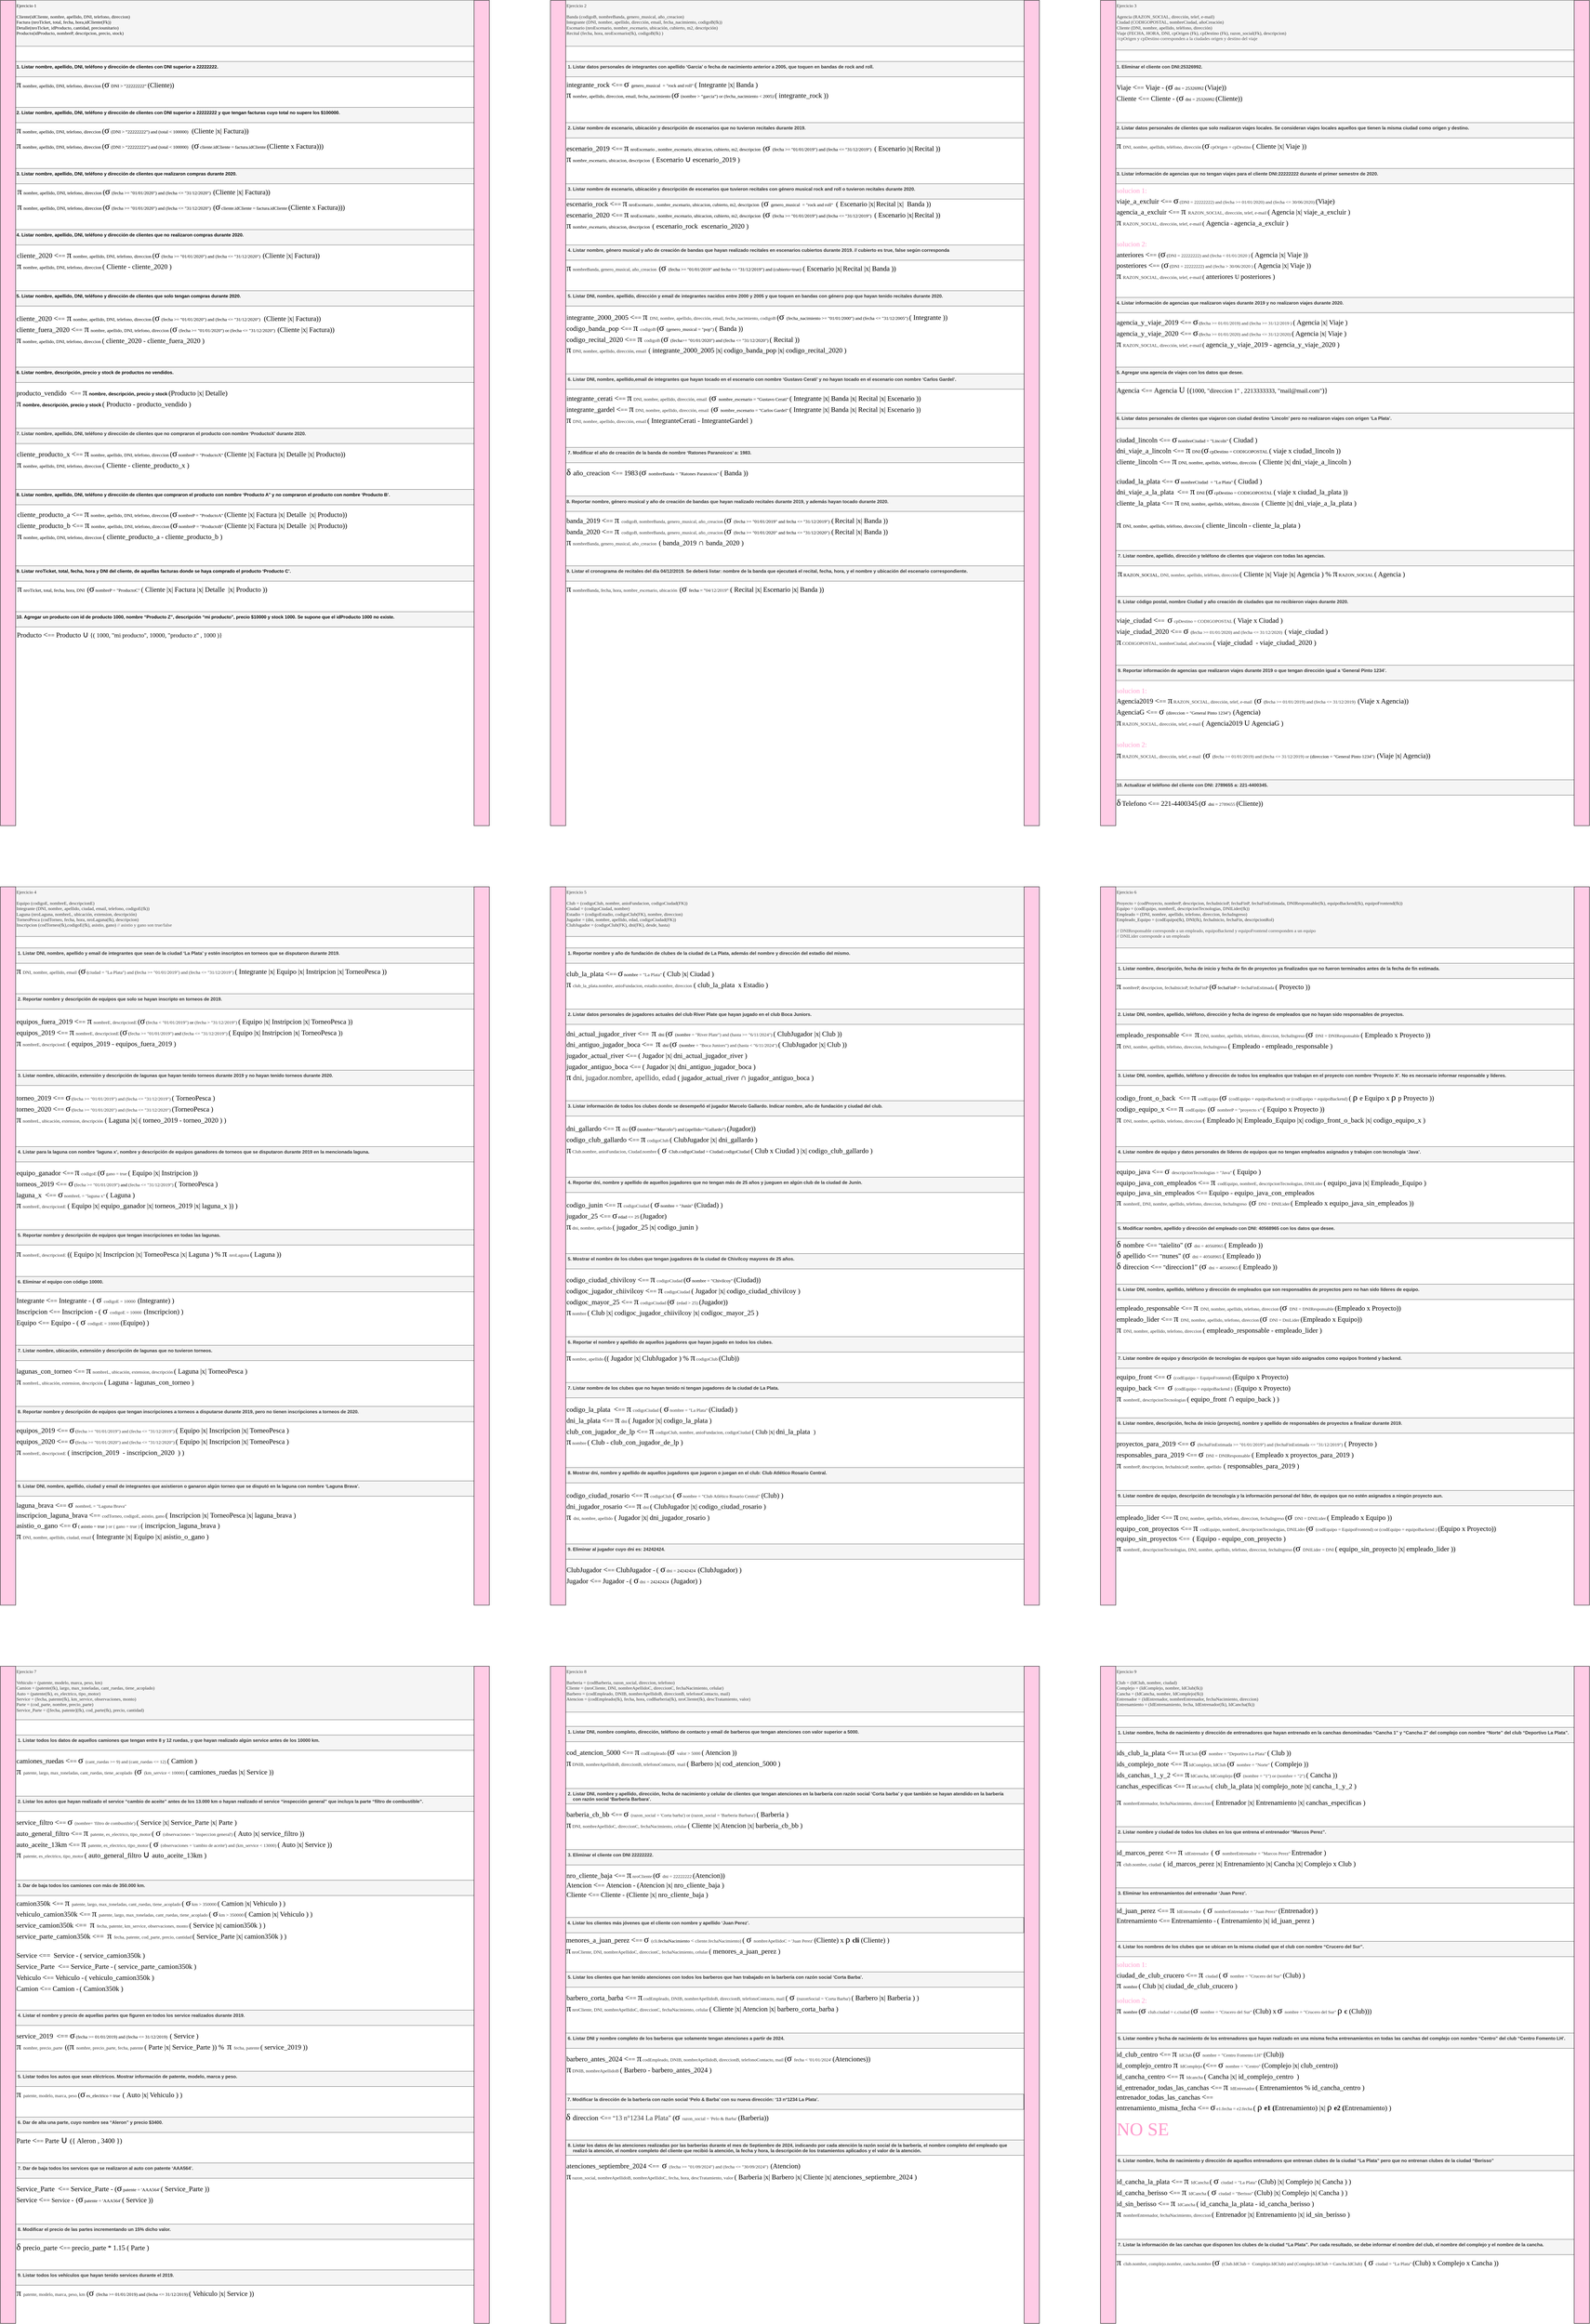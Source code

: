 <mxfile version="24.8.4">
  <diagram name="Page-1" id="N7cnD5Khmpu4oFhmxliP">
    <mxGraphModel dx="6240" dy="3213" grid="1" gridSize="10" guides="1" tooltips="1" connect="1" arrows="1" fold="1" page="1" pageScale="1" pageWidth="850" pageHeight="1100" math="0" shadow="0">
      <root>
        <mxCell id="0" />
        <mxCell id="1" parent="0" />
        <mxCell id="rfcMcH0niIM_auqv4S1H-1537" value="&lt;font style=&quot;font-weight: normal;&quot; face=&quot;Comic Sans MS&quot;&gt;&lt;span style=&quot;color: rgb(0, 0, 0); font-size: 12px; font-style: normal; font-variant-ligatures: normal; font-variant-caps: normal; letter-spacing: normal; orphans: 2; text-align: left; text-indent: 0px; text-transform: none; widows: 2; word-spacing: 0px; -webkit-text-stroke-width: 0px; white-space: normal; background-color: rgb(251, 251, 251); text-decoration-thickness: initial; text-decoration-style: initial; text-decoration-color: initial; float: none; display: inline !important;&quot;&gt;Ejercicio 1&lt;/span&gt;&lt;br style=&quot;forced-color-adjust: none; padding: 0px; margin: 0px; color: rgb(0, 0, 0); font-size: 12px; font-style: normal; font-variant-ligatures: normal; font-variant-caps: normal; letter-spacing: normal; orphans: 2; text-align: left; text-indent: 0px; text-transform: none; widows: 2; word-spacing: 0px; -webkit-text-stroke-width: 0px; white-space: normal; background-color: rgb(251, 251, 251); text-decoration-thickness: initial; text-decoration-style: initial; text-decoration-color: initial;&quot;&gt;&lt;br style=&quot;forced-color-adjust: none; padding: 0px; margin: 0px; color: rgb(0, 0, 0); font-size: 12px; font-style: normal; font-variant-ligatures: normal; font-variant-caps: normal; letter-spacing: normal; orphans: 2; text-align: left; text-indent: 0px; text-transform: none; widows: 2; word-spacing: 0px; -webkit-text-stroke-width: 0px; white-space: normal; background-color: rgb(251, 251, 251); text-decoration-thickness: initial; text-decoration-style: initial; text-decoration-color: initial;&quot;&gt;&lt;span style=&quot;color: rgb(0, 0, 0); font-size: 12px; font-style: normal; font-variant-ligatures: normal; font-variant-caps: normal; letter-spacing: normal; orphans: 2; text-align: left; text-indent: 0px; text-transform: none; widows: 2; word-spacing: 0px; -webkit-text-stroke-width: 0px; white-space: normal; background-color: rgb(251, 251, 251); text-decoration-thickness: initial; text-decoration-style: initial; text-decoration-color: initial; float: none; display: inline !important;&quot;&gt;Cliente(idCliente, nombre, apellido, DNI, telefono, direccion)&lt;/span&gt;&lt;span style=&quot;color: rgb(0, 0, 0); font-size: 12px; font-style: normal; font-variant-ligatures: normal; font-variant-caps: normal; letter-spacing: normal; orphans: 2; text-align: left; text-indent: 0px; text-transform: none; widows: 2; word-spacing: 0px; -webkit-text-stroke-width: 0px; white-space: normal; background-color: rgb(251, 251, 251); text-decoration-thickness: initial; text-decoration-style: initial; text-decoration-color: initial; float: none; display: inline !important;&quot;&gt;&lt;br&gt;&lt;/span&gt;&lt;/font&gt;&lt;div&gt;&lt;font style=&quot;font-weight: normal;&quot; face=&quot;Comic Sans MS&quot;&gt;&lt;span style=&quot;color: rgb(0, 0, 0); font-size: 12px; font-style: normal; font-variant-ligatures: normal; font-variant-caps: normal; letter-spacing: normal; orphans: 2; text-align: left; text-indent: 0px; text-transform: none; widows: 2; word-spacing: 0px; -webkit-text-stroke-width: 0px; white-space: normal; background-color: rgb(251, 251, 251); text-decoration-thickness: initial; text-decoration-style: initial; text-decoration-color: initial; float: none; display: inline !important;&quot;&gt;Factura (nroTicket, total, fecha, hora,idCliente(Fk))&lt;/span&gt;&lt;br style=&quot;forced-color-adjust: none; padding: 0px; margin: 0px; color: rgb(0, 0, 0); font-size: 12px; font-style: normal; font-variant-ligatures: normal; font-variant-caps: normal; letter-spacing: normal; orphans: 2; text-align: left; text-indent: 0px; text-transform: none; widows: 2; word-spacing: 0px; -webkit-text-stroke-width: 0px; white-space: normal; background-color: rgb(251, 251, 251); text-decoration-thickness: initial; text-decoration-style: initial; text-decoration-color: initial;&quot;&gt;&lt;span style=&quot;color: rgb(0, 0, 0); font-size: 12px; font-style: normal; font-variant-ligatures: normal; font-variant-caps: normal; letter-spacing: normal; orphans: 2; text-align: left; text-indent: 0px; text-transform: none; widows: 2; word-spacing: 0px; -webkit-text-stroke-width: 0px; white-space: normal; background-color: rgb(251, 251, 251); text-decoration-thickness: initial; text-decoration-style: initial; text-decoration-color: initial; float: none; display: inline !important;&quot;&gt;Detalle(nroTicket, idProducto, cantidad, preciounitario)&lt;/span&gt;&lt;br style=&quot;forced-color-adjust: none; padding: 0px; margin: 0px; color: rgb(0, 0, 0); font-size: 12px; font-style: normal; font-variant-ligatures: normal; font-variant-caps: normal; letter-spacing: normal; orphans: 2; text-align: left; text-indent: 0px; text-transform: none; widows: 2; word-spacing: 0px; -webkit-text-stroke-width: 0px; white-space: normal; background-color: rgb(251, 251, 251); text-decoration-thickness: initial; text-decoration-style: initial; text-decoration-color: initial;&quot;&gt;&lt;span style=&quot;color: rgb(0, 0, 0); font-size: 12px; font-style: normal; font-variant-ligatures: normal; font-variant-caps: normal; letter-spacing: normal; orphans: 2; text-align: left; text-indent: 0px; text-transform: none; widows: 2; word-spacing: 0px; -webkit-text-stroke-width: 0px; white-space: normal; background-color: rgb(251, 251, 251); text-decoration-thickness: initial; text-decoration-style: initial; text-decoration-color: initial; float: none; display: inline !important;&quot;&gt;Producto(idProducto, nombreP, descripcion, precio, stock)&lt;/span&gt;&lt;/font&gt;&lt;/div&gt;" style="text;whiteSpace=wrap;html=1;fontStyle=1;fillColor=#f5f5f5;strokeColor=#666666;fontColor=#333333;" vertex="1" parent="1">
          <mxGeometry x="80" y="40" width="1200" height="120" as="geometry" />
        </mxCell>
        <mxCell id="rfcMcH0niIM_auqv4S1H-1538" value="&lt;span style=&quot;color: rgb(0, 0, 0); font-family: Helvetica; font-size: 12px; font-style: normal; font-variant-ligatures: normal; font-variant-caps: normal; letter-spacing: normal; orphans: 2; text-align: left; text-indent: 0px; text-transform: none; widows: 2; word-spacing: 0px; -webkit-text-stroke-width: 0px; white-space: normal; background-color: rgb(251, 251, 251); text-decoration-thickness: initial; text-decoration-style: initial; text-decoration-color: initial; float: none; display: inline !important;&quot;&gt;1. Listar nombre, apellido, DNI, teléfono y dirección de clientes con DNI superior a 22222222.&lt;/span&gt;&lt;br style=&quot;forced-color-adjust: none; padding: 0px; margin: 0px; color: rgb(0, 0, 0); font-family: Helvetica; font-size: 12px; font-style: normal; font-variant-ligatures: normal; font-variant-caps: normal; letter-spacing: normal; orphans: 2; text-align: left; text-indent: 0px; text-transform: none; widows: 2; word-spacing: 0px; -webkit-text-stroke-width: 0px; white-space: normal; background-color: rgb(251, 251, 251); text-decoration-thickness: initial; text-decoration-style: initial; text-decoration-color: initial;&quot;&gt;" style="text;whiteSpace=wrap;html=1;fontStyle=1;fillColor=#f5f5f5;strokeColor=#666666;fontColor=#333333;" vertex="1" parent="1">
          <mxGeometry x="80" y="200" width="1210" height="40" as="geometry" />
        </mxCell>
        <mxCell id="rfcMcH0niIM_auqv4S1H-1539" value="&lt;span style=&quot;color: rgb(0, 0, 0); font-family: Helvetica; font-size: 12px; font-style: normal; font-variant-ligatures: normal; font-variant-caps: normal; letter-spacing: normal; orphans: 2; text-align: left; text-indent: 0px; text-transform: none; widows: 2; word-spacing: 0px; -webkit-text-stroke-width: 0px; white-space: normal; background-color: rgb(251, 251, 251); text-decoration-thickness: initial; text-decoration-style: initial; text-decoration-color: initial; float: none; display: inline !important;&quot;&gt;3. Listar nombre, apellido, DNI, teléfono y dirección de clientes que realizaron compras durante 2020.&lt;/span&gt;&lt;br style=&quot;forced-color-adjust: none; padding: 0px; margin: 0px; color: rgb(0, 0, 0); font-family: Helvetica; font-size: 12px; font-style: normal; font-variant-ligatures: normal; font-variant-caps: normal; letter-spacing: normal; orphans: 2; text-align: left; text-indent: 0px; text-transform: none; widows: 2; word-spacing: 0px; -webkit-text-stroke-width: 0px; white-space: normal; background-color: rgb(251, 251, 251); text-decoration-thickness: initial; text-decoration-style: initial; text-decoration-color: initial;&quot;&gt;" style="text;whiteSpace=wrap;html=1;fillColor=#f5f5f5;fontColor=#333333;strokeColor=#666666;fontStyle=1" vertex="1" parent="1">
          <mxGeometry x="80" y="480" width="1200" height="40" as="geometry" />
        </mxCell>
        <mxCell id="rfcMcH0niIM_auqv4S1H-1540" value="&lt;span style=&quot;color: rgb(0, 0, 0); font-family: Helvetica; font-size: 12px; font-style: normal; font-variant-ligatures: normal; font-variant-caps: normal; letter-spacing: normal; orphans: 2; text-align: left; text-indent: 0px; text-transform: none; widows: 2; word-spacing: 0px; -webkit-text-stroke-width: 0px; white-space: normal; background-color: rgb(251, 251, 251); text-decoration-thickness: initial; text-decoration-style: initial; text-decoration-color: initial; float: none; display: inline !important;&quot;&gt;&lt;b&gt;4. Listar nombre, apellido, DNI, teléfono y dirección de clientes que no realizaron compras durante 2020.&lt;/b&gt;&lt;/span&gt;" style="text;whiteSpace=wrap;html=1;fillColor=#f5f5f5;fontColor=#333333;strokeColor=#666666;" vertex="1" parent="1">
          <mxGeometry x="80" y="640" width="1200" height="40" as="geometry" />
        </mxCell>
        <mxCell id="rfcMcH0niIM_auqv4S1H-1541" value="&lt;span style=&quot;color: rgb(0, 0, 0); font-family: Helvetica; font-size: 12px; font-style: normal; font-variant-ligatures: normal; font-variant-caps: normal; letter-spacing: normal; orphans: 2; text-align: left; text-indent: 0px; text-transform: none; widows: 2; word-spacing: 0px; -webkit-text-stroke-width: 0px; white-space: normal; background-color: rgb(251, 251, 251); text-decoration-thickness: initial; text-decoration-style: initial; text-decoration-color: initial; float: none; display: inline !important;&quot;&gt;&lt;b&gt;5. Listar nombre, apellido, DNI, teléfono y dirección de clientes que solo tengan compras durante 2020.&lt;/b&gt;&lt;/span&gt;" style="text;whiteSpace=wrap;html=1;fillColor=#f5f5f5;fontColor=#333333;strokeColor=#666666;" vertex="1" parent="1">
          <mxGeometry x="80" y="800" width="1200" height="40" as="geometry" />
        </mxCell>
        <mxCell id="rfcMcH0niIM_auqv4S1H-1542" value="&lt;span style=&quot;color: rgb(0, 0, 0); font-family: Helvetica; font-size: 12px; font-style: normal; font-variant-ligatures: normal; font-variant-caps: normal; letter-spacing: normal; orphans: 2; text-align: left; text-indent: 0px; text-transform: none; widows: 2; word-spacing: 0px; -webkit-text-stroke-width: 0px; white-space: normal; background-color: rgb(251, 251, 251); text-decoration-thickness: initial; text-decoration-style: initial; text-decoration-color: initial; float: none; display: inline !important;&quot;&gt;6. Listar nombre, descripción, precio y stock de productos no vendidos.&lt;/span&gt;&lt;br style=&quot;forced-color-adjust: none; padding: 0px; margin: 0px; color: rgb(0, 0, 0); font-family: Helvetica; font-size: 12px; font-style: normal; font-variant-ligatures: normal; font-variant-caps: normal; letter-spacing: normal; orphans: 2; text-align: left; text-indent: 0px; text-transform: none; widows: 2; word-spacing: 0px; -webkit-text-stroke-width: 0px; white-space: normal; background-color: rgb(251, 251, 251); text-decoration-thickness: initial; text-decoration-style: initial; text-decoration-color: initial;&quot;&gt;" style="text;whiteSpace=wrap;html=1;fillColor=#f5f5f5;fontColor=#333333;strokeColor=#666666;fontStyle=1" vertex="1" parent="1">
          <mxGeometry x="80" y="1000" width="1200" height="40" as="geometry" />
        </mxCell>
        <mxCell id="rfcMcH0niIM_auqv4S1H-1543" value="7. Listar nombre, apellido, DNI, teléfono y dirección de clientes que no compraron el producto con nombre ‘ProductoX’ durante 2020." style="text;whiteSpace=wrap;fillColor=#f5f5f5;fontColor=#333333;strokeColor=#666666;fontStyle=1" vertex="1" parent="1">
          <mxGeometry x="80" y="1160" width="1200" height="40" as="geometry" />
        </mxCell>
        <mxCell id="rfcMcH0niIM_auqv4S1H-1544" value="&lt;span style=&quot;color: rgb(0, 0, 0); font-style: normal; font-variant-ligatures: normal; font-variant-caps: normal; font-weight: 400; letter-spacing: normal; orphans: 2; text-align: left; text-indent: 0px; text-transform: none; widows: 2; word-spacing: 0px; -webkit-text-stroke-width: 0px; white-space: normal; background-color: rgb(251, 251, 251); text-decoration-thickness: initial; text-decoration-style: initial; text-decoration-color: initial; float: none; display: inline !important;&quot;&gt;&lt;font face=&quot;Comic Sans MS&quot; style=&quot;font-size: 24px;&quot;&gt;π&lt;/font&gt;&lt;font face=&quot;Comic Sans MS&quot; style=&quot;font-size: 18px;&quot;&gt;&amp;nbsp;&lt;/font&gt;&lt;/span&gt;&lt;span style=&quot;orphans: 2; text-align: left; text-indent: 0px; widows: 2; background-color: rgb(251, 251, 251); text-decoration-thickness: initial; text-decoration-style: initial; text-decoration-color: initial; float: none; display: inline !important; white-space: normal; -webkit-text-stroke-width: 0px; word-spacing: 0px; text-transform: none; letter-spacing: normal; font-weight: 400; font-variant-caps: normal; font-variant-ligatures: normal; font-style: normal; color: rgb(0, 0, 0);&quot;&gt;&lt;font style=&quot;font-size: 12px;&quot; face=&quot;Comic Sans MS&quot;&gt;nombre, apellido, DNI, telefono, direccion&lt;/font&gt;&lt;font style=&quot;font-size: 12px;&quot; face=&quot;HGU8U4_J7BmztBYeBlUx&quot;&gt; &lt;/font&gt;&lt;font style=&quot;font-size: 18px;&quot; face=&quot;Comic Sans MS&quot;&gt;(&lt;/font&gt;&lt;font face=&quot;Comic Sans MS&quot; style=&quot;font-size: 24px;&quot;&gt;σ&lt;/font&gt;&lt;font style=&quot;font-family: srKWryZNSRmXTXJAFYNI; font-size: 18px;&quot;&gt;&amp;nbsp;&lt;/font&gt;&lt;font style=&quot;&quot; face=&quot;Comic Sans MS&quot;&gt;&lt;span style=&quot;font-size: 12px;&quot;&gt;DNI &amp;gt;  “22222222” &lt;/span&gt;&lt;font style=&quot;font-size: 18px;&quot;&gt;&lt;font style=&quot;&quot;&gt;(&lt;/font&gt;&lt;font style=&quot;&quot;&gt;Cliente&lt;/font&gt;&lt;/font&gt;&lt;/font&gt;&lt;font style=&quot;font-size: medium;&quot; face=&quot;Comic Sans MS&quot;&gt;)&lt;/font&gt;&lt;span style=&quot;font-family: &amp;quot;Comic Sans MS&amp;quot;; font-size: 18px;&quot;&gt;)&lt;/span&gt;&lt;br&gt;&lt;/span&gt;" style="text;whiteSpace=wrap;html=1;verticalAlign=middle;" vertex="1" parent="1">
          <mxGeometry x="80" y="240" width="1200" height="40" as="geometry" />
        </mxCell>
        <mxCell id="rfcMcH0niIM_auqv4S1H-1545" value="&lt;span style=&quot;forced-color-adjust: none; color: rgb(0, 0, 0); font-size: 12px; font-style: normal; font-variant-ligatures: normal; font-variant-caps: normal; font-weight: 400; letter-spacing: normal; orphans: 2; text-align: left; text-indent: 0px; text-transform: none; widows: 2; word-spacing: 0px; -webkit-text-stroke-width: 0px; white-space: normal; text-decoration-thickness: initial; text-decoration-style: initial; text-decoration-color: initial; background-color: rgb(251, 251, 251); float: none; display: inline !important;&quot;&gt;&lt;font style=&quot;forced-color-adjust: none; font-size: 24px;&quot;&gt;π&lt;/font&gt;&lt;font style=&quot;forced-color-adjust: none; font-size: 18px;&quot;&gt;&amp;nbsp;&lt;/font&gt;&lt;/span&gt;&lt;span style=&quot;forced-color-adjust: none; color: rgb(0, 0, 0); font-size: 12px; font-style: normal; font-variant-ligatures: normal; font-variant-caps: normal; font-weight: 400; letter-spacing: normal; orphans: 2; text-align: left; text-indent: 0px; text-transform: none; widows: 2; word-spacing: 0px; -webkit-text-stroke-width: 0px; white-space: normal; text-decoration-thickness: initial; text-decoration-style: initial; text-decoration-color: initial; background-color: rgb(251, 251, 251); float: none; display: inline !important;&quot;&gt;&lt;font style=&quot;forced-color-adjust: none; font-size: 12px;&quot;&gt;nombre, apellido, DNI, telefono, direccion&lt;/font&gt;&lt;font style=&quot;forced-color-adjust: none; font-size: 12px;&quot;&gt;&lt;span&gt;&amp;nbsp;&lt;/span&gt;&lt;/font&gt;&lt;font style=&quot;forced-color-adjust: none; font-size: 18px;&quot;&gt;(&lt;/font&gt;&lt;font style=&quot;forced-color-adjust: none; font-size: 24px;&quot;&gt;σ&lt;/font&gt;&lt;font style=&quot;forced-color-adjust: none; font-size: 18px;&quot;&gt;&amp;nbsp;&lt;/font&gt;&lt;font style=&quot;forced-color-adjust: none;&quot;&gt;&lt;span style=&quot;forced-color-adjust: none; font-size: 12px;&quot;&gt;(DNI &amp;gt; “22222222”) and (total &amp;lt; 100000)&amp;nbsp;&amp;nbsp;&lt;span&gt;&amp;nbsp;&lt;/span&gt;&lt;/span&gt;&lt;font style=&quot;forced-color-adjust: none; font-size: 18px;&quot;&gt;&lt;font style=&quot;forced-color-adjust: none;&quot;&gt;(&lt;/font&gt;&lt;font style=&quot;forced-color-adjust: none;&quot;&gt;Cliente |x| Factura&lt;/font&gt;&lt;/font&gt;&lt;/font&gt;&lt;font style=&quot;forced-color-adjust: none;&quot; size=&quot;3&quot;&gt;&lt;font style=&quot;forced-color-adjust: none;&quot;&gt;&lt;font style=&quot;font-size: 12px;&quot;&gt;&lt;font style=&quot;font-size: 18px;&quot;&gt;)&lt;/font&gt;&lt;/font&gt;&lt;font style=&quot;font-size: 12px;&quot;&gt;&lt;font style=&quot;font-size: 18px;&quot;&gt;)&lt;/font&gt;&lt;/font&gt;&lt;/font&gt;&lt;/font&gt;&lt;/span&gt;" style="text;whiteSpace=wrap;html=1;fontFamily=Comic Sans MS;verticalAlign=middle;" vertex="1" parent="1">
          <mxGeometry x="80" y="360" width="1200" height="40" as="geometry" />
        </mxCell>
        <mxCell id="rfcMcH0niIM_auqv4S1H-1546" value="&lt;span style=&quot;color: rgb(0, 0, 0); font-family: Helvetica; font-size: 12px; font-style: normal; font-variant-ligatures: normal; font-variant-caps: normal; letter-spacing: normal; orphans: 2; text-align: left; text-indent: 0px; text-transform: none; widows: 2; word-spacing: 0px; -webkit-text-stroke-width: 0px; white-space: normal; background-color: rgb(251, 251, 251); text-decoration-thickness: initial; text-decoration-style: initial; text-decoration-color: initial; float: none; display: inline !important;&quot;&gt;2. Listar nombre, apellido, DNI, teléfono y dirección de clientes con DNI superior a 22222222 y que tengan facturas cuyo total no supere los $100000.&lt;/span&gt;" style="text;whiteSpace=wrap;html=1;fontStyle=1;fillColor=#f5f5f5;strokeColor=#666666;fontColor=#333333;" vertex="1" parent="1">
          <mxGeometry x="80" y="320" width="1200" height="40" as="geometry" />
        </mxCell>
        <mxCell id="rfcMcH0niIM_auqv4S1H-1547" value="&lt;span style=&quot;forced-color-adjust: none; color: rgb(0, 0, 0); font-size: 12px; font-style: normal; font-variant-ligatures: normal; font-variant-caps: normal; font-weight: 400; letter-spacing: normal; orphans: 2; text-align: left; text-indent: 0px; text-transform: none; widows: 2; word-spacing: 0px; -webkit-text-stroke-width: 0px; white-space: normal; text-decoration-thickness: initial; text-decoration-style: initial; text-decoration-color: initial; background-color: rgb(251, 251, 251); float: none; display: inline !important;&quot;&gt;&lt;font style=&quot;forced-color-adjust: none; font-size: 24px;&quot;&gt;π&lt;/font&gt;&lt;font style=&quot;forced-color-adjust: none; font-size: 18px;&quot;&gt;&amp;nbsp;&lt;/font&gt;&lt;/span&gt;&lt;span style=&quot;forced-color-adjust: none; color: rgb(0, 0, 0); font-style: normal; font-variant-ligatures: normal; font-variant-caps: normal; letter-spacing: normal; orphans: 2; text-align: left; text-indent: 0px; text-transform: none; widows: 2; word-spacing: 0px; -webkit-text-stroke-width: 0px; white-space: normal; text-decoration-thickness: initial; text-decoration-style: initial; text-decoration-color: initial; background-color: rgb(251, 251, 251); float: none; display: inline !important;&quot;&gt;&lt;font style=&quot;font-size: 12px; font-weight: 400; forced-color-adjust: none;&quot;&gt;nombre, apellido, DNI, telefono, direccion&lt;/font&gt;&lt;font style=&quot;font-size: 12px; font-weight: 400; forced-color-adjust: none;&quot;&gt;&lt;span&gt;&amp;nbsp;&lt;/span&gt;&lt;/font&gt;&lt;font style=&quot;font-size: 18px; font-weight: 400; forced-color-adjust: none;&quot;&gt;(&lt;/font&gt;&lt;font style=&quot;font-size: 24px; font-weight: 400; forced-color-adjust: none;&quot;&gt;σ&lt;/font&gt;&lt;font style=&quot;font-size: 18px; font-weight: 400; forced-color-adjust: none;&quot;&gt;&amp;nbsp;&lt;/font&gt;&lt;font style=&quot;forced-color-adjust: none;&quot;&gt;&lt;span style=&quot;font-size: 12px; font-weight: 400; forced-color-adjust: none;&quot;&gt;(DNI &amp;gt; “22222222”) and (total &amp;lt; 100000)&amp;nbsp;&amp;nbsp;&lt;span&gt;&amp;nbsp;&lt;/span&gt;&lt;/span&gt;&lt;font style=&quot;forced-color-adjust: none;&quot;&gt;&lt;font style=&quot;font-size: 18px; font-weight: 400; forced-color-adjust: none;&quot;&gt;(&lt;/font&gt;&lt;font style=&quot;font-size: 18px; forced-color-adjust: none;&quot;&gt;&lt;font style=&quot;font-size: 12px;&quot;&gt;&lt;span style=&quot;font-size: 24px;&quot;&gt;σ&lt;/span&gt;&amp;nbsp;cliente.idCliente = factura.idCliente &lt;/font&gt;(Cliente x Factura)))&lt;/font&gt;&lt;/font&gt;&lt;/font&gt;&lt;/span&gt;" style="text;whiteSpace=wrap;html=1;fontFamily=Comic Sans MS;verticalAlign=middle;" vertex="1" parent="1">
          <mxGeometry x="80" y="400" width="1200" height="40" as="geometry" />
        </mxCell>
        <mxCell id="rfcMcH0niIM_auqv4S1H-1548" value="&lt;span style=&quot;forced-color-adjust: none; color: rgb(0, 0, 0); font-family: Helvetica; font-size: 12px; font-style: normal; font-variant-ligatures: normal; font-variant-caps: normal; font-weight: 400; letter-spacing: normal; orphans: 2; text-align: left; text-indent: 0px; text-transform: none; widows: 2; word-spacing: 0px; -webkit-text-stroke-width: 0px; white-space: normal; text-decoration-thickness: initial; text-decoration-style: initial; text-decoration-color: initial; background-color: rgb(251, 251, 251); float: none; display: inline !important;&quot;&gt;&lt;font face=&quot;Comic Sans MS&quot; style=&quot;forced-color-adjust: none; font-size: 24px;&quot;&gt;π&lt;/font&gt;&lt;font face=&quot;Comic Sans MS&quot; style=&quot;forced-color-adjust: none; font-size: 18px;&quot;&gt;&amp;nbsp;&lt;/font&gt;&lt;/span&gt;&lt;span style=&quot;forced-color-adjust: none; color: rgb(0, 0, 0); font-family: Helvetica; font-size: 12px; font-style: normal; font-variant-ligatures: normal; font-variant-caps: normal; font-weight: 400; letter-spacing: normal; orphans: 2; text-align: left; text-indent: 0px; text-transform: none; widows: 2; word-spacing: 0px; -webkit-text-stroke-width: 0px; white-space: normal; text-decoration-thickness: initial; text-decoration-style: initial; text-decoration-color: initial; background-color: rgb(251, 251, 251); float: none; display: inline !important;&quot;&gt;&lt;font face=&quot;Comic Sans MS&quot; style=&quot;forced-color-adjust: none; font-size: 12px;&quot;&gt;nombre, apellido, DNI, telefono, direccion&lt;/font&gt;&lt;font face=&quot;HGU8U4_J7BmztBYeBlUx&quot; style=&quot;forced-color-adjust: none; font-size: 12px;&quot;&gt;&lt;span&gt;&amp;nbsp;&lt;/span&gt;&lt;/font&gt;&lt;font face=&quot;Comic Sans MS&quot; style=&quot;forced-color-adjust: none; font-size: 18px;&quot;&gt;(&lt;/font&gt;&lt;font style=&quot;forced-color-adjust: none; font-family: srKWryZNSRmXTXJAFYNI; font-size: 18px;&quot;&gt;&lt;span style=&quot;font-family: &amp;quot;Comic Sans MS&amp;quot;; font-size: 24px;&quot;&gt;σ&lt;/span&gt;&amp;nbsp;&lt;/font&gt;&lt;font face=&quot;Comic Sans MS&quot; style=&quot;forced-color-adjust: none;&quot;&gt;&lt;span style=&quot;forced-color-adjust: none; font-size: 12px;&quot;&gt;(fecha &amp;gt;= &quot;01/01/2020&quot;) and (fecha &amp;lt;= &quot;31/12/2020&quot;)&amp;nbsp;&lt;span&gt;&amp;nbsp;&lt;/span&gt;&lt;/span&gt;&lt;font style=&quot;forced-color-adjust: none; font-size: 18px;&quot;&gt;&lt;font style=&quot;forced-color-adjust: none;&quot;&gt;(&lt;/font&gt;&lt;font style=&quot;forced-color-adjust: none;&quot;&gt;Cliente |x| Factura)&lt;/font&gt;&lt;font style=&quot;forced-color-adjust: none;&quot;&gt;)&lt;/font&gt;&lt;/font&gt;&lt;/font&gt;&lt;/span&gt;" style="text;whiteSpace=wrap;html=1;verticalAlign=middle;" vertex="1" parent="1">
          <mxGeometry x="81.5" y="520" width="1198.5" height="40" as="geometry" />
        </mxCell>
        <mxCell id="rfcMcH0niIM_auqv4S1H-1549" value="&lt;span style=&quot;forced-color-adjust: none; color: rgb(0, 0, 0); font-family: Helvetica; font-size: 12px; font-style: normal; font-variant-ligatures: normal; font-variant-caps: normal; font-weight: 400; letter-spacing: normal; orphans: 2; text-align: left; text-indent: 0px; text-transform: none; widows: 2; word-spacing: 0px; -webkit-text-stroke-width: 0px; white-space: normal; text-decoration-thickness: initial; text-decoration-style: initial; text-decoration-color: initial; background-color: rgb(251, 251, 251); float: none; display: inline !important;&quot;&gt;&lt;font face=&quot;Comic Sans MS&quot; style=&quot;forced-color-adjust: none; font-size: 24px;&quot;&gt;π&lt;/font&gt;&lt;font face=&quot;Comic Sans MS&quot; style=&quot;forced-color-adjust: none; font-size: 18px;&quot;&gt;&amp;nbsp;&lt;/font&gt;&lt;/span&gt;&lt;span style=&quot;forced-color-adjust: none; color: rgb(0, 0, 0); font-family: Helvetica; font-size: 12px; font-style: normal; font-variant-ligatures: normal; font-variant-caps: normal; font-weight: 400; letter-spacing: normal; orphans: 2; text-align: left; text-indent: 0px; text-transform: none; widows: 2; word-spacing: 0px; -webkit-text-stroke-width: 0px; white-space: normal; text-decoration-thickness: initial; text-decoration-style: initial; text-decoration-color: initial; background-color: rgb(251, 251, 251); float: none; display: inline !important;&quot;&gt;&lt;font face=&quot;Comic Sans MS&quot; style=&quot;forced-color-adjust: none; font-size: 12px;&quot;&gt;nombre, apellido, DNI, telefono, direccion&lt;/font&gt;&lt;font face=&quot;HGU8U4_J7BmztBYeBlUx&quot; style=&quot;forced-color-adjust: none; font-size: 12px;&quot;&gt;&lt;span&gt;&amp;nbsp;&lt;/span&gt;&lt;/font&gt;&lt;font face=&quot;Comic Sans MS&quot; style=&quot;forced-color-adjust: none; font-size: 18px;&quot;&gt;(&lt;/font&gt;&lt;font style=&quot;forced-color-adjust: none; font-family: srKWryZNSRmXTXJAFYNI; font-size: 18px;&quot;&gt;&lt;span style=&quot;font-family: &amp;quot;Comic Sans MS&amp;quot;; font-size: 24px;&quot;&gt;σ&lt;/span&gt;&amp;nbsp;&lt;/font&gt;&lt;font face=&quot;Comic Sans MS&quot; style=&quot;forced-color-adjust: none;&quot;&gt;&lt;span style=&quot;forced-color-adjust: none; font-size: 12px;&quot;&gt;(fecha &amp;gt;= &quot;01/01/2020&quot;) and (fecha &amp;lt;= &quot;31/12/2020&quot;)&amp;nbsp;&lt;span&gt;&amp;nbsp;&lt;/span&gt;&lt;/span&gt;&lt;font style=&quot;forced-color-adjust: none; font-size: 18px;&quot;&gt;&lt;font style=&quot;forced-color-adjust: none;&quot;&gt;(&lt;span style=&quot;font-size: 24px;&quot;&gt;σ&lt;/span&gt;&lt;span style=&quot;font-size: 12px;&quot;&gt;&amp;nbsp;cliente.idCliente = factura.idCliente&amp;nbsp;&lt;/span&gt;(&lt;/font&gt;&lt;font style=&quot;forced-color-adjust: none;&quot;&gt;Cliente x Factura)&lt;/font&gt;&lt;font style=&quot;forced-color-adjust: none;&quot;&gt;))&lt;/font&gt;&lt;/font&gt;&lt;/font&gt;&lt;/span&gt;" style="text;whiteSpace=wrap;html=1;verticalAlign=middle;" vertex="1" parent="1">
          <mxGeometry x="81.5" y="560" width="1198.5" height="40" as="geometry" />
        </mxCell>
        <mxCell id="rfcMcH0niIM_auqv4S1H-1550" value="&lt;span style=&quot;font-family: &amp;quot;Comic Sans MS&amp;quot;; font-size: 18px;&quot;&gt;cliente_2020&amp;nbsp;&lt;/span&gt;&lt;font style=&quot;background-color: initial;&quot; face=&quot;Comic Sans MS&quot;&gt;&lt;font style=&quot;font-size: 18px;&quot;&gt;&lt;font style=&quot;font-size: 12px; background-color: initial;&quot; face=&quot;Comic Sans MS&quot;&gt;&lt;font style=&quot;font-size: 20px;&quot;&gt;&amp;lt;&lt;/font&gt;&lt;font style=&quot;font-size: 16px;&quot;&gt;=&lt;/font&gt;&lt;/font&gt;&lt;span style=&quot;font-size: 16px;&quot;&gt;=&amp;nbsp;&lt;/span&gt;&lt;/font&gt;&lt;/font&gt;&lt;font style=&quot;font-size: 24px;&quot; face=&quot;Comic Sans MS&quot;&gt;π&lt;/font&gt;&lt;font style=&quot;font-size: 18px;&quot; face=&quot;Comic Sans MS&quot;&gt;&amp;nbsp;&lt;/font&gt;&lt;font face=&quot;Comic Sans MS&quot;&gt;nombre, apellido, DNI, telefono, direccion&lt;/font&gt;&lt;font face=&quot;HGU8U4_J7BmztBYeBlUx&quot;&gt;&amp;nbsp;&lt;/font&gt;&lt;font style=&quot;font-size: 18px;&quot; face=&quot;Comic Sans MS&quot;&gt;(&lt;/font&gt;&lt;font style=&quot;font-family: srKWryZNSRmXTXJAFYNI; font-size: 18px;&quot;&gt;&lt;span style=&quot;font-family: &amp;quot;Comic Sans MS&amp;quot;; font-size: 24px;&quot;&gt;σ&lt;/span&gt;&amp;nbsp;&lt;/font&gt;&lt;font face=&quot;Comic Sans MS&quot;&gt;(fecha &amp;gt;= &quot;01/01/2020&quot;) and (fecha &amp;lt;= &quot;31/12/2020&quot;)&amp;nbsp;&amp;nbsp;&lt;font style=&quot;font-size: 18px;&quot;&gt;(Cliente |x| Factura))&lt;/font&gt;&lt;/font&gt;&lt;div&gt;&lt;font style=&quot;background-color: initial; font-size: 24px;&quot; face=&quot;Comic Sans MS&quot;&gt;π&lt;/font&gt;&lt;font style=&quot;background-color: initial; font-size: 18px;&quot; face=&quot;Comic Sans MS&quot;&gt;&amp;nbsp;&lt;/font&gt;&lt;font style=&quot;background-color: initial;&quot; face=&quot;Comic Sans MS&quot;&gt;nombre, apellido, DNI, telefono, direccion&lt;/font&gt;&lt;font style=&quot;background-color: initial;&quot; face=&quot;HGU8U4_J7BmztBYeBlUx&quot;&gt;&amp;nbsp;&lt;/font&gt;&lt;font style=&quot;background-color: initial; font-size: 18px;&quot; face=&quot;Comic Sans MS&quot;&gt;(&amp;nbsp;&lt;/font&gt;&lt;font style=&quot;background-color: initial;&quot; face=&quot;Comic Sans MS&quot;&gt;&lt;font style=&quot;font-size: 18px;&quot;&gt;Cliente -&amp;nbsp;&lt;/font&gt;&lt;/font&gt;&lt;span style=&quot;background-color: initial; font-family: &amp;quot;Comic Sans MS&amp;quot;; font-size: 18px;&quot;&gt;cliente_2020&amp;nbsp;&lt;/span&gt;&lt;span style=&quot;background-color: initial; font-size: 18px; font-family: &amp;quot;Comic Sans MS&amp;quot;;&quot;&gt;)&lt;/span&gt;&lt;/div&gt;" style="text;whiteSpace=wrap;html=1;verticalAlign=middle;" vertex="1" parent="1">
          <mxGeometry x="81" y="680" width="1199" height="80" as="geometry" />
        </mxCell>
        <mxCell id="rfcMcH0niIM_auqv4S1H-1551" value="&lt;div&gt;&lt;span style=&quot;font-family: &amp;quot;Comic Sans MS&amp;quot;; font-size: 18px;&quot;&gt;cliente_2020&amp;nbsp;&lt;/span&gt;&lt;font style=&quot;background-color: initial;&quot; face=&quot;Comic Sans MS&quot;&gt;&lt;font style=&quot;font-size: 18px;&quot;&gt;&lt;font style=&quot;font-size: 12px; background-color: initial;&quot; face=&quot;Comic Sans MS&quot;&gt;&lt;font style=&quot;font-size: 20px;&quot;&gt;&amp;lt;&lt;/font&gt;&lt;font style=&quot;font-size: 16px;&quot;&gt;=&lt;/font&gt;&lt;/font&gt;&lt;span style=&quot;font-size: 16px;&quot;&gt;=&lt;/span&gt;&lt;font style=&quot;font-size: 12px; background-color: initial;&quot; face=&quot;Comic Sans MS&quot;&gt;&lt;font style=&quot;font-size: 20px;&quot;&gt;&amp;nbsp;&lt;/font&gt;&lt;/font&gt;&lt;/font&gt;&lt;/font&gt;&lt;font style=&quot;background-color: initial; font-size: 24px;&quot; face=&quot;Comic Sans MS&quot;&gt;π&lt;/font&gt;&lt;font style=&quot;background-color: initial; font-size: 18px;&quot; face=&quot;Comic Sans MS&quot;&gt;&amp;nbsp;&lt;/font&gt;&lt;font style=&quot;background-color: initial;&quot; face=&quot;Comic Sans MS&quot;&gt;nombre, apellido, DNI, telefono, direccion&lt;/font&gt;&lt;font style=&quot;background-color: initial;&quot; face=&quot;HGU8U4_J7BmztBYeBlUx&quot;&gt;&amp;nbsp;&lt;/font&gt;&lt;font style=&quot;background-color: initial; font-size: 18px;&quot; face=&quot;Comic Sans MS&quot;&gt;(&lt;/font&gt;&lt;font style=&quot;background-color: initial; font-family: srKWryZNSRmXTXJAFYNI; font-size: 18px;&quot;&gt;&lt;span style=&quot;font-family: &amp;quot;Comic Sans MS&amp;quot;; font-size: 24px;&quot;&gt;σ&lt;/span&gt;&amp;nbsp;&lt;/font&gt;&lt;span style=&quot;font-family: &amp;quot;Comic Sans MS&amp;quot;;&quot;&gt;(fecha &amp;gt;= &quot;01/01/2020&quot;) and (fecha &amp;lt;= &quot;31/12/2020&quot;)&amp;nbsp;&lt;/span&gt;&lt;font style=&quot;background-color: initial;&quot; face=&quot;Comic Sans MS&quot;&gt;&amp;nbsp;&amp;nbsp;&lt;font style=&quot;font-size: 18px;&quot;&gt;(Cliente |x| Factura)&lt;/font&gt;&lt;/font&gt;&lt;span style=&quot;background-color: initial; font-family: &amp;quot;Comic Sans MS&amp;quot;; font-size: 18px;&quot;&gt;)&lt;/span&gt;&lt;/div&gt;&lt;div&gt;&lt;span style=&quot;forced-color-adjust: none; color: rgb(0, 0, 0); font-family: Helvetica; font-size: 12px; font-style: normal; font-variant-ligatures: normal; font-variant-caps: normal; font-weight: 400; letter-spacing: normal; orphans: 2; text-align: left; text-indent: 0px; text-transform: none; widows: 2; word-spacing: 0px; -webkit-text-stroke-width: 0px; white-space: normal; text-decoration-thickness: initial; text-decoration-style: initial; text-decoration-color: initial; background-color: rgb(251, 251, 251); float: none; display: inline !important;&quot;&gt;&lt;font face=&quot;Comic Sans MS&quot; style=&quot;forced-color-adjust: none;&quot;&gt;&lt;font style=&quot;forced-color-adjust: none; font-size: 18px;&quot;&gt;&lt;font style=&quot;forced-color-adjust: none;&quot;&gt;&lt;font style=&quot;font-size: 12px; background-color: initial;&quot; face=&quot;Comic Sans MS&quot;&gt;&lt;font style=&quot;font-size: 18px;&quot;&gt;cliente_fuera_2020&amp;nbsp;&lt;/font&gt;&lt;font style=&quot;font-size: 20px;&quot;&gt;&amp;lt;&lt;/font&gt;&lt;font style=&quot;font-size: 16px;&quot;&gt;=&lt;/font&gt;&lt;/font&gt;&lt;span style=&quot;font-size: 16px;&quot;&gt;=&lt;/span&gt;&lt;font style=&quot;font-size: 12px; background-color: initial;&quot; face=&quot;Comic Sans MS&quot;&gt;&lt;font style=&quot;font-size: 20px;&quot;&gt;&amp;nbsp;&lt;/font&gt;&lt;/font&gt;&lt;/font&gt;&lt;/font&gt;&lt;/font&gt;&lt;/span&gt;&lt;font style=&quot;background-color: initial; font-size: 24px;&quot; face=&quot;Comic Sans MS&quot;&gt;π&lt;/font&gt;&lt;font style=&quot;background-color: initial; font-size: 18px;&quot; face=&quot;Comic Sans MS&quot;&gt;&amp;nbsp;&lt;/font&gt;&lt;font style=&quot;background-color: initial;&quot; face=&quot;Comic Sans MS&quot;&gt;nombre, apellido, DNI, telefono, direccion&lt;/font&gt;&lt;font style=&quot;background-color: initial;&quot; face=&quot;HGU8U4_J7BmztBYeBlUx&quot;&gt;&amp;nbsp;&lt;/font&gt;&lt;font style=&quot;background-color: initial; font-size: 18px;&quot; face=&quot;Comic Sans MS&quot;&gt;(&lt;/font&gt;&lt;font style=&quot;background-color: initial; font-family: srKWryZNSRmXTXJAFYNI; font-size: 18px;&quot;&gt;&lt;span style=&quot;font-family: &amp;quot;Comic Sans MS&amp;quot;; font-size: 24px;&quot;&gt;σ&lt;/span&gt;&amp;nbsp;&lt;/font&gt;&lt;span style=&quot;font-family: &amp;quot;Comic Sans MS&amp;quot;;&quot;&gt;(fecha &amp;gt;= &quot;01/01/2020&quot;) or (fecha &amp;lt;= &quot;31/12/2020&quot;)&lt;/span&gt;&lt;font style=&quot;background-color: initial;&quot; face=&quot;Comic Sans MS&quot;&gt;&amp;nbsp;&amp;nbsp;&lt;font style=&quot;font-size: 18px;&quot;&gt;(Cliente |x| Factura)&lt;/font&gt;&lt;/font&gt;&lt;span style=&quot;font-family: &amp;quot;Comic Sans MS&amp;quot;; font-size: 18px; background-color: initial;&quot;&gt;)&lt;/span&gt;&lt;/div&gt;&lt;div&gt;&lt;font style=&quot;background-color: initial; font-size: 24px;&quot; face=&quot;Comic Sans MS&quot;&gt;π&lt;/font&gt;&lt;font style=&quot;background-color: initial; font-size: 18px;&quot; face=&quot;Comic Sans MS&quot;&gt;&amp;nbsp;&lt;/font&gt;&lt;font style=&quot;background-color: initial;&quot; face=&quot;Comic Sans MS&quot;&gt;nombre, apellido, DNI, telefono, direccion&amp;nbsp;&lt;/font&gt;&lt;span style=&quot;font-family: &amp;quot;Comic Sans MS&amp;quot;; font-size: 18px; background-color: initial;&quot;&gt;&lt;/span&gt;&lt;font style=&quot;background-color: initial; font-size: 18px;&quot; face=&quot;Comic Sans MS&quot;&gt;(&amp;nbsp;&lt;/font&gt;&lt;span style=&quot;font-family: &amp;quot;Comic Sans MS&amp;quot;; font-size: 18px;&quot;&gt;cliente_2020 -&amp;nbsp;&lt;/span&gt;&lt;span style=&quot;font-family: &amp;quot;Comic Sans MS&amp;quot;; font-size: 18px;&quot;&gt;cliente_fuera_2020&amp;nbsp;&lt;/span&gt;&lt;span style=&quot;background-color: initial; font-family: &amp;quot;Comic Sans MS&amp;quot;; font-size: 18px;&quot;&gt;)&lt;/span&gt;&lt;/div&gt;" style="text;whiteSpace=wrap;html=1;verticalAlign=middle;" vertex="1" parent="1">
          <mxGeometry x="80" y="840" width="1200" height="120" as="geometry" />
        </mxCell>
        <mxCell id="rfcMcH0niIM_auqv4S1H-1552" value="&lt;span style=&quot;font-family: &amp;quot;Comic Sans MS&amp;quot;; font-size: 18px;&quot;&gt;producto_vendido&amp;nbsp;&amp;nbsp;&lt;/span&gt;&lt;font style=&quot;font-family: &amp;quot;Comic Sans MS&amp;quot;; background-color: initial;&quot; face=&quot;Comic Sans MS&quot;&gt;&lt;font style=&quot;font-size: 20px;&quot;&gt;&amp;lt;&lt;/font&gt;&lt;font style=&quot;font-size: 16px;&quot;&gt;=&lt;/font&gt;&lt;/font&gt;&lt;span style=&quot;font-family: &amp;quot;Comic Sans MS&amp;quot;; font-size: 16px;&quot;&gt;=&amp;nbsp;&lt;/span&gt;&lt;font style=&quot;font-size: 24px;&quot; face=&quot;Comic Sans MS&quot;&gt;π&lt;/font&gt;&lt;font style=&quot;font-size: 18px;&quot; face=&quot;Comic Sans MS&quot;&gt;&amp;nbsp;&lt;/font&gt;&lt;span style=&quot;font-weight: 700;&quot;&gt;nombre, descripción, precio y stock&lt;/span&gt;&lt;font face=&quot;HGU8U4_J7BmztBYeBlUx&quot;&gt;&amp;nbsp;&lt;/font&gt;&lt;font style=&quot;font-size: 18px;&quot; face=&quot;Comic Sans MS&quot;&gt;(&lt;/font&gt;&lt;font face=&quot;Comic Sans MS&quot;&gt;&lt;font style=&quot;font-size: 18px;&quot;&gt;Producto |x| Detalle)&lt;/font&gt;&lt;/font&gt;&lt;div&gt;&lt;font style=&quot;font-size: 24px;&quot; face=&quot;Comic Sans MS&quot;&gt;π&lt;/font&gt;&lt;font style=&quot;font-size: 18px;&quot; face=&quot;Comic Sans MS&quot;&gt;&amp;nbsp;&lt;/font&gt;&lt;span style=&quot;font-weight: 700;&quot;&gt;nombre, descripción, precio y stock&lt;/span&gt;&lt;font face=&quot;HGU8U4_J7BmztBYeBlUx&quot;&gt;&amp;nbsp;&lt;/font&gt;&lt;font style=&quot;font-size: 18px;&quot; face=&quot;Comic Sans MS&quot;&gt;(&amp;nbsp;&lt;/font&gt;&lt;font face=&quot;Comic Sans MS&quot;&gt;&lt;font style=&quot;font-size: 18px;&quot;&gt;Producto -&amp;nbsp;&lt;/font&gt;&lt;/font&gt;&lt;span style=&quot;font-family: &amp;quot;Comic Sans MS&amp;quot;; font-size: 18px;&quot;&gt;producto_vendido&amp;nbsp;&lt;/span&gt;&lt;font face=&quot;Comic Sans MS&quot;&gt;&lt;font style=&quot;font-size: 18px;&quot;&gt;)&lt;/font&gt;&lt;/font&gt;&lt;font face=&quot;Comic Sans MS&quot;&gt;&lt;font style=&quot;font-size: 18px;&quot;&gt;&lt;/font&gt;&lt;/font&gt;&lt;/div&gt;" style="text;whiteSpace=wrap;html=1;verticalAlign=middle;" vertex="1" parent="1">
          <mxGeometry x="80" y="1040" width="1200" height="80" as="geometry" />
        </mxCell>
        <mxCell id="rfcMcH0niIM_auqv4S1H-1553" value="&lt;font style=&quot;background-color: initial; font-family: &amp;quot;Comic Sans MS&amp;quot;;&quot; face=&quot;Comic Sans MS&quot;&gt;&lt;font style=&quot;font-size: 18px;&quot;&gt;cliente_producto_x&amp;nbsp;&lt;/font&gt;&lt;font style=&quot;font-size: 20px;&quot;&gt;&amp;lt;&lt;/font&gt;&lt;font style=&quot;font-size: 16px;&quot;&gt;=&lt;/font&gt;&lt;/font&gt;&lt;span style=&quot;font-family: &amp;quot;Comic Sans MS&amp;quot;; font-size: 16px;&quot;&gt;=&amp;nbsp;&lt;/span&gt;&lt;font style=&quot;font-size: 24px;&quot; face=&quot;Comic Sans MS&quot;&gt;π&lt;/font&gt;&lt;font style=&quot;font-size: 18px;&quot; face=&quot;Comic Sans MS&quot;&gt;&amp;nbsp;&lt;/font&gt;&lt;font face=&quot;Comic Sans MS&quot;&gt;nombre, apellido, DNI, telefono, direccion&lt;/font&gt;&lt;font face=&quot;HGU8U4_J7BmztBYeBlUx&quot;&gt;&amp;nbsp;&lt;/font&gt;&lt;font style=&quot;font-size: 18px;&quot; face=&quot;Comic Sans MS&quot;&gt;(&lt;/font&gt;&lt;font style=&quot;font-family: srKWryZNSRmXTXJAFYNI; font-size: 18px;&quot;&gt;&lt;span style=&quot;font-family: &amp;quot;Comic Sans MS&amp;quot;; font-size: 24px;&quot;&gt;σ&lt;/span&gt;&lt;/font&gt;&lt;font face=&quot;Comic Sans MS&quot;&gt;&amp;nbsp;nombreP = &quot;ProductoX&quot;&amp;nbsp;&lt;font style=&quot;font-size: 18px;&quot;&gt;(Cliente |x|&amp;nbsp;&lt;/font&gt;&lt;/font&gt;&lt;span style=&quot;font-family: &amp;quot;Comic Sans MS&amp;quot;; font-size: 18px;&quot;&gt;Factura&lt;/span&gt;&lt;span style=&quot;font-family: &amp;quot;Comic Sans MS&amp;quot;; font-size: 18px;&quot;&gt;&amp;nbsp;|x| Detalle&lt;/span&gt;&lt;span style=&quot;font-family: &amp;quot;Comic Sans MS&amp;quot;; font-size: 18px;&quot;&gt;&amp;nbsp;|x| Producto&lt;/span&gt;&lt;font face=&quot;Comic Sans MS&quot;&gt;&lt;font style=&quot;font-size: 18px;&quot;&gt;))&lt;/font&gt;&lt;/font&gt;&lt;div&gt;&lt;font style=&quot;font-size: 24px;&quot; face=&quot;Comic Sans MS&quot;&gt;π&lt;/font&gt;&lt;font style=&quot;font-size: 18px;&quot; face=&quot;Comic Sans MS&quot;&gt;&amp;nbsp;&lt;/font&gt;&lt;font face=&quot;Comic Sans MS&quot;&gt;nombre, apellido, DNI, telefono, direccion&lt;/font&gt;&lt;font face=&quot;HGU8U4_J7BmztBYeBlUx&quot;&gt;&amp;nbsp;&lt;/font&gt;&lt;font face=&quot;Comic Sans MS&quot;&gt;&lt;font style=&quot;font-size: 18px;&quot;&gt;( Cliente -&lt;/font&gt;&lt;/font&gt;&lt;span style=&quot;font-family: &amp;quot;Comic Sans MS&amp;quot;; font-size: 18px;&quot;&gt;&amp;nbsp;cliente_producto_x&amp;nbsp;&lt;/span&gt;&lt;font face=&quot;Comic Sans MS&quot;&gt;&lt;font style=&quot;font-size: 18px;&quot;&gt;)&lt;/font&gt;&lt;/font&gt;&lt;/div&gt;" style="text;whiteSpace=wrap;html=1;verticalAlign=middle;" vertex="1" parent="1">
          <mxGeometry x="81" y="1200" width="1199" height="80" as="geometry" />
        </mxCell>
        <mxCell id="rfcMcH0niIM_auqv4S1H-1554" value="&lt;b&gt;&lt;span style=&quot;color: rgb(0, 0, 0); font-family: Helvetica; font-size: 12px; font-style: normal; font-variant-ligatures: normal; font-variant-caps: normal; letter-spacing: normal; orphans: 2; text-align: left; text-indent: 0px; text-transform: none; widows: 2; word-spacing: 0px; -webkit-text-stroke-width: 0px; white-space: normal; background-color: rgb(251, 251, 251); text-decoration-thickness: initial; text-decoration-style: initial; text-decoration-color: initial; float: none; display: inline !important;&quot;&gt;8. Listar nombre, apellido, DNI, teléfono y dirección de clientes que compraron el producto con nombre&amp;nbsp;&lt;/span&gt;&lt;span style=&quot;color: rgb(0, 0, 0); font-family: Helvetica; font-size: 12px; font-style: normal; font-variant-ligatures: normal; font-variant-caps: normal; letter-spacing: normal; orphans: 2; text-align: left; text-indent: 0px; text-transform: none; widows: 2; word-spacing: 0px; -webkit-text-stroke-width: 0px; white-space: normal; background-color: rgb(251, 251, 251); text-decoration-thickness: initial; text-decoration-style: initial; text-decoration-color: initial; float: none; display: inline !important;&quot;&gt;‘Producto A’’ y no compraron el producto con nombre ‘Producto B’.&lt;/span&gt;&lt;/b&gt;" style="text;whiteSpace=wrap;html=1;fillColor=#f5f5f5;fontColor=#333333;strokeColor=#666666;" vertex="1" parent="1">
          <mxGeometry x="80" y="1320" width="1200" height="40" as="geometry" />
        </mxCell>
        <mxCell id="rfcMcH0niIM_auqv4S1H-1555" value="&lt;b&gt;&lt;span style=&quot;color: rgb(0, 0, 0); font-family: Helvetica; font-size: 12px; font-style: normal; font-variant-ligatures: normal; font-variant-caps: normal; letter-spacing: normal; orphans: 2; text-align: left; text-indent: 0px; text-transform: none; widows: 2; word-spacing: 0px; -webkit-text-stroke-width: 0px; white-space: normal; background-color: rgb(251, 251, 251); text-decoration-thickness: initial; text-decoration-style: initial; text-decoration-color: initial; float: none; display: inline !important;&quot;&gt;9. Listar nroTicket, total, fecha, hora y DNI del cliente, de aquellas facturas donde se haya comprado el&amp;nbsp;&lt;/span&gt;&lt;span style=&quot;color: rgb(0, 0, 0); font-family: Helvetica; font-size: 12px; font-style: normal; font-variant-ligatures: normal; font-variant-caps: normal; letter-spacing: normal; orphans: 2; text-align: left; text-indent: 0px; text-transform: none; widows: 2; word-spacing: 0px; -webkit-text-stroke-width: 0px; white-space: normal; background-color: rgb(251, 251, 251); text-decoration-thickness: initial; text-decoration-style: initial; text-decoration-color: initial; float: none; display: inline !important;&quot;&gt;producto ‘Producto C’.&lt;/span&gt;&lt;/b&gt;" style="text;whiteSpace=wrap;html=1;fillColor=#f5f5f5;fontColor=#333333;strokeColor=#666666;" vertex="1" parent="1">
          <mxGeometry x="80" y="1520" width="1200" height="40" as="geometry" />
        </mxCell>
        <mxCell id="rfcMcH0niIM_auqv4S1H-1556" value="&lt;div style=&quot;&quot;&gt;&lt;font style=&quot;background-color: initial; font-family: &amp;quot;Comic Sans MS&amp;quot;;&quot; face=&quot;Comic Sans MS&quot;&gt;&lt;font style=&quot;font-size: 18px;&quot;&gt;cliente_producto_a&amp;nbsp;&lt;/font&gt;&lt;font style=&quot;font-size: 20px;&quot;&gt;&amp;lt;&lt;/font&gt;&lt;font style=&quot;font-size: 16px;&quot;&gt;=&lt;/font&gt;&lt;/font&gt;&lt;span style=&quot;background-color: initial; font-family: &amp;quot;Comic Sans MS&amp;quot;; font-size: 16px;&quot;&gt;=&amp;nbsp;&lt;/span&gt;&lt;font style=&quot;background-color: initial;&quot; face=&quot;Comic Sans MS&quot;&gt;&lt;span style=&quot;font-size: 24px;&quot;&gt;π&lt;/span&gt;&lt;/font&gt;&lt;font style=&quot;background-color: initial; font-size: 18px;&quot; face=&quot;Comic Sans MS&quot;&gt;&amp;nbsp;&lt;/font&gt;&lt;font style=&quot;background-color: initial;&quot; face=&quot;Comic Sans MS&quot;&gt;nombre, apellido, DNI, telefono, direccion&lt;/font&gt;&lt;font style=&quot;background-color: initial;&quot; face=&quot;HGU8U4_J7BmztBYeBlUx&quot;&gt;&amp;nbsp;&lt;/font&gt;&lt;font style=&quot;background-color: initial; font-size: 18px;&quot; face=&quot;Comic Sans MS&quot;&gt;(&lt;/font&gt;&lt;font style=&quot;background-color: initial; font-family: srKWryZNSRmXTXJAFYNI; font-size: 18px;&quot;&gt;&lt;span style=&quot;font-family: &amp;quot;Comic Sans MS&amp;quot;; font-size: 24px;&quot;&gt;σ&lt;/span&gt;&lt;/font&gt;&lt;font style=&quot;background-color: initial;&quot; face=&quot;Comic Sans MS&quot;&gt;&amp;nbsp;nombreP = &quot;ProductoA&quot;&amp;nbsp;&lt;font style=&quot;font-size: 18px;&quot;&gt;(Cliente |x|&amp;nbsp;&lt;/font&gt;&lt;/font&gt;&lt;span style=&quot;background-color: initial; font-family: &amp;quot;Comic Sans MS&amp;quot;; font-size: 18px;&quot;&gt;Factura&lt;/span&gt;&lt;span style=&quot;background-color: initial; font-family: &amp;quot;Comic Sans MS&amp;quot;; font-size: 18px;&quot;&gt;&amp;nbsp;|x| Detalle&amp;nbsp;&lt;/span&gt;&lt;span style=&quot;background-color: initial; font-family: &amp;quot;Comic Sans MS&amp;quot;; font-size: 18px;&quot;&gt;&amp;nbsp;|x| Producto&lt;/span&gt;&lt;font style=&quot;background-color: initial;&quot; face=&quot;Comic Sans MS&quot;&gt;&lt;font style=&quot;font-size: 18px;&quot;&gt;))&lt;/font&gt;&lt;/font&gt;&lt;/div&gt;&lt;div style=&quot;&quot;&gt;&lt;font style=&quot;background-color: initial; font-family: &amp;quot;Comic Sans MS&amp;quot;;&quot; face=&quot;Comic Sans MS&quot;&gt;&lt;font style=&quot;font-size: 18px;&quot;&gt;cliente_producto_b&amp;nbsp;&lt;/font&gt;&lt;font style=&quot;font-size: 20px;&quot;&gt;&amp;lt;&lt;/font&gt;&lt;font style=&quot;font-size: 16px;&quot;&gt;=&lt;/font&gt;&lt;/font&gt;&lt;span style=&quot;background-color: initial; font-family: &amp;quot;Comic Sans MS&amp;quot;; font-size: 16px;&quot;&gt;=&amp;nbsp;&lt;/span&gt;&lt;font style=&quot;background-color: initial;&quot; face=&quot;Comic Sans MS&quot;&gt;&lt;span style=&quot;font-size: 24px;&quot;&gt;π&lt;/span&gt;&lt;/font&gt;&lt;font style=&quot;background-color: initial; font-size: 18px;&quot; face=&quot;Comic Sans MS&quot;&gt;&amp;nbsp;&lt;/font&gt;&lt;font style=&quot;background-color: initial;&quot; face=&quot;Comic Sans MS&quot;&gt;nombre, apellido, DNI, telefono, direccion&lt;/font&gt;&lt;font style=&quot;background-color: initial;&quot; face=&quot;HGU8U4_J7BmztBYeBlUx&quot;&gt;&amp;nbsp;&lt;/font&gt;&lt;font style=&quot;background-color: initial; font-size: 18px;&quot; face=&quot;Comic Sans MS&quot;&gt;(&lt;/font&gt;&lt;font style=&quot;background-color: initial; font-family: srKWryZNSRmXTXJAFYNI; font-size: 18px;&quot;&gt;&lt;span style=&quot;font-family: &amp;quot;Comic Sans MS&amp;quot;; font-size: 24px;&quot;&gt;σ&lt;/span&gt;&lt;/font&gt;&lt;font style=&quot;background-color: initial;&quot; face=&quot;Comic Sans MS&quot;&gt;&amp;nbsp;nombreP = &quot;ProductoB&quot;&amp;nbsp;&lt;font style=&quot;font-size: 18px;&quot;&gt;(Cliente |x|&amp;nbsp;&lt;/font&gt;&lt;/font&gt;&lt;span style=&quot;background-color: initial; font-family: &amp;quot;Comic Sans MS&amp;quot;; font-size: 18px;&quot;&gt;Factura&lt;/span&gt;&lt;span style=&quot;background-color: initial; font-family: &amp;quot;Comic Sans MS&amp;quot;; font-size: 18px;&quot;&gt;&amp;nbsp;|x| Detalle&amp;nbsp;&lt;/span&gt;&lt;span style=&quot;background-color: initial; font-family: &amp;quot;Comic Sans MS&amp;quot;; font-size: 18px;&quot;&gt;&amp;nbsp;|x| Producto&lt;/span&gt;&lt;font style=&quot;background-color: initial;&quot; face=&quot;Comic Sans MS&quot;&gt;&lt;font style=&quot;font-size: 18px;&quot;&gt;))&lt;/font&gt;&lt;/font&gt;&lt;/div&gt;&lt;div style=&quot;&quot;&gt;&lt;font style=&quot;background-color: initial;&quot; face=&quot;Comic Sans MS&quot;&gt;&lt;span style=&quot;font-size: 24px;&quot;&gt;π&lt;/span&gt;&lt;/font&gt;&lt;font style=&quot;background-color: initial; font-size: 18px;&quot; face=&quot;Comic Sans MS&quot;&gt;&amp;nbsp;&lt;/font&gt;&lt;font style=&quot;background-color: initial;&quot; face=&quot;Comic Sans MS&quot;&gt;nombre, apellido, DNI, telefono, direccion&amp;nbsp;&lt;/font&gt;&lt;font style=&quot;background-color: initial;&quot; face=&quot;Comic Sans MS&quot;&gt;&lt;font style=&quot;font-size: 18px;&quot;&gt;(&amp;nbsp;&lt;/font&gt;&lt;/font&gt;&lt;span style=&quot;font-family: &amp;quot;Comic Sans MS&amp;quot;; font-size: 18px;&quot;&gt;cliente_producto_a -&amp;nbsp;&lt;/span&gt;&lt;span style=&quot;font-family: &amp;quot;Comic Sans MS&amp;quot;; font-size: 18px; background-color: initial;&quot;&gt;cliente_producto_b&amp;nbsp;&lt;/span&gt;&lt;span style=&quot;font-size: 18px; background-color: initial; font-family: &amp;quot;Comic Sans MS&amp;quot;;&quot;&gt;)&lt;/span&gt;&lt;/div&gt;&lt;div style=&quot;&quot;&gt;&lt;br&gt;&lt;/div&gt;" style="text;whiteSpace=wrap;html=1;verticalAlign=middle;" vertex="1" parent="1">
          <mxGeometry x="82" y="1360" width="1198" height="120" as="geometry" />
        </mxCell>
        <mxCell id="rfcMcH0niIM_auqv4S1H-1557" value="&lt;span style=&quot;color: rgb(0, 0, 0); font-family: Helvetica; font-size: 12px; font-style: normal; font-variant-ligatures: normal; font-variant-caps: normal; letter-spacing: normal; orphans: 2; text-align: left; text-indent: 0px; text-transform: none; widows: 2; word-spacing: 0px; -webkit-text-stroke-width: 0px; white-space: normal; background-color: rgb(251, 251, 251); text-decoration-thickness: initial; text-decoration-style: initial; text-decoration-color: initial; float: none; display: inline !important;&quot;&gt;10. Agregar un producto con id de producto 1000, nombre “Producto Z”, descripción “mi producto”, precio&amp;nbsp;&lt;/span&gt;&lt;span style=&quot;color: rgb(0, 0, 0); font-family: Helvetica; font-size: 12px; font-style: normal; font-variant-ligatures: normal; font-variant-caps: normal; letter-spacing: normal; orphans: 2; text-align: left; text-indent: 0px; text-transform: none; widows: 2; word-spacing: 0px; -webkit-text-stroke-width: 0px; white-space: normal; background-color: rgb(251, 251, 251); text-decoration-thickness: initial; text-decoration-style: initial; text-decoration-color: initial; float: none; display: inline !important;&quot;&gt;$10000 y stock 1000. Se supone que el idProducto 1000 no existe.&lt;/span&gt;" style="text;whiteSpace=wrap;html=1;fillColor=#f5f5f5;fontColor=#333333;strokeColor=#666666;fontStyle=1" vertex="1" parent="1">
          <mxGeometry x="80" y="1640" width="1200" height="40" as="geometry" />
        </mxCell>
        <mxCell id="rfcMcH0niIM_auqv4S1H-1558" value="&lt;div style=&quot;&quot;&gt;&lt;font style=&quot;background-color: initial;&quot; face=&quot;Comic Sans MS&quot;&gt;&lt;span style=&quot;font-size: 24px;&quot;&gt;π&lt;/span&gt;&lt;/font&gt;&lt;font style=&quot;background-color: initial; font-size: 18px;&quot; face=&quot;Comic Sans MS&quot;&gt;&amp;nbsp;&lt;/font&gt;&lt;font style=&quot;background-color: initial;&quot; face=&quot;Comic Sans MS&quot;&gt;nroTicket, total, fecha, hora, DNI&amp;nbsp;&lt;/font&gt;&lt;font style=&quot;background-color: initial;&quot; face=&quot;HGU8U4_J7BmztBYeBlUx&quot;&gt;&amp;nbsp;&lt;/font&gt;&lt;font style=&quot;background-color: initial; font-size: 18px;&quot; face=&quot;Comic Sans MS&quot;&gt;(&lt;/font&gt;&lt;font style=&quot;background-color: initial; font-family: srKWryZNSRmXTXJAFYNI; font-size: 18px;&quot;&gt;&lt;span style=&quot;font-family: &amp;quot;Comic Sans MS&amp;quot;; font-size: 24px;&quot;&gt;σ&lt;/span&gt;&lt;/font&gt;&lt;font style=&quot;background-color: initial;&quot; face=&quot;Comic Sans MS&quot;&gt;&amp;nbsp;nombreP = &quot;ProductoC&quot;&amp;nbsp;&lt;font style=&quot;font-size: 18px;&quot;&gt;( Cliente |x|&amp;nbsp;&lt;/font&gt;&lt;/font&gt;&lt;span style=&quot;background-color: initial; font-family: &amp;quot;Comic Sans MS&amp;quot;; font-size: 18px;&quot;&gt;Factura&lt;/span&gt;&lt;span style=&quot;background-color: initial; font-family: &amp;quot;Comic Sans MS&amp;quot;; font-size: 18px;&quot;&gt;&amp;nbsp;|x| Detalle&amp;nbsp;&lt;/span&gt;&lt;span style=&quot;background-color: initial; font-family: &amp;quot;Comic Sans MS&amp;quot;; font-size: 18px;&quot;&gt;&amp;nbsp;|x| Producto&amp;nbsp;&lt;/span&gt;&lt;font style=&quot;background-color: initial;&quot; face=&quot;Comic Sans MS&quot;&gt;&lt;font style=&quot;font-size: 18px;&quot;&gt;)&lt;/font&gt;&lt;/font&gt;&lt;span style=&quot;font-family: &amp;quot;Comic Sans MS&amp;quot;; font-size: 18px; background-color: initial;&quot;&gt;)&lt;/span&gt;&lt;br&gt;&lt;/div&gt;" style="text;whiteSpace=wrap;html=1;verticalAlign=middle;" vertex="1" parent="1">
          <mxGeometry x="82" y="1560" width="1198" height="40" as="geometry" />
        </mxCell>
        <mxCell id="rfcMcH0niIM_auqv4S1H-1559" value="&lt;div style=&quot;&quot;&gt;&lt;font face=&quot;Comic Sans MS&quot;&gt;&lt;font style=&quot;background-color: initial; font-size: 18px;&quot;&gt;Producto&amp;nbsp;&lt;/font&gt;&lt;font style=&quot;background-color: initial; font-size: 20px;&quot;&gt;&amp;lt;&lt;/font&gt;&lt;font style=&quot;font-size: 16px; background-color: initial;&quot;&gt;==&amp;nbsp;&lt;/font&gt;&lt;span style=&quot;background-color: initial; font-size: 18px;&quot;&gt;Product&lt;/span&gt;&lt;span style=&quot;background-color: initial; font-size: 18px;&quot;&gt;o&amp;nbsp;&lt;/span&gt;&lt;span style=&quot;background-color: initial;&quot;&gt;&lt;font style=&quot;font-size: 21px;&quot;&gt;∪&lt;/font&gt;&lt;/span&gt;&lt;span style=&quot;font-size: 16px; background-color: initial;&quot;&gt; {( 1000, &quot;mi producto&quot;, 10000, &quot;producto z&quot; , 1000 )}&lt;/span&gt;&lt;/font&gt;&lt;/div&gt;" style="text;whiteSpace=wrap;html=1;verticalAlign=middle;" vertex="1" parent="1">
          <mxGeometry x="81" y="1680" width="991" height="40" as="geometry" />
        </mxCell>
        <mxCell id="rfcMcH0niIM_auqv4S1H-1560" value="&lt;font face=&quot;Comic Sans MS&quot; style=&quot;font-weight: normal;&quot;&gt;Ejercicio 2&lt;/font&gt;&lt;div&gt;&lt;span style=&quot;font-weight: normal;&quot;&gt;&lt;br&gt;&lt;font face=&quot;Comic Sans MS&quot;&gt; Banda (codigoB, nombreBanda, genero_musical, año_creacion)&lt;br&gt;&lt;/font&gt;&lt;font face=&quot;Comic Sans MS&quot;&gt; Integrante (DNI, nombre, apellido, dirección, email, fecha_nacimiento, codigoB(fk))&lt;br&gt; Escenario (nroEscenario, nombre_escenario, ubicación, cubierto, m2, descripción)&lt;br&gt; Recital (fecha, hora, nroEscenario(fk), codigoB(fk) )&lt;/font&gt;&lt;/span&gt;&lt;/div&gt;" style="text;whiteSpace=wrap;html=1;fontStyle=1;fillColor=#f5f5f5;strokeColor=#666666;fontColor=#333333;align=left;" vertex="1" parent="1">
          <mxGeometry x="1520" y="40" width="1200" height="120" as="geometry" />
        </mxCell>
        <mxCell id="rfcMcH0niIM_auqv4S1H-1561" value="&lt;b&gt;&amp;nbsp;1. Listar datos personales de integrantes con apellido ‘Garcia’ o fecha de nacimiento anterior a 2005, que toquen en bandas de rock and roll.&lt;/b&gt;" style="text;whiteSpace=wrap;html=1;fillColor=#f5f5f5;fontColor=#333333;strokeColor=#666666;" vertex="1" parent="1">
          <mxGeometry x="1520" y="200" width="1200" height="40" as="geometry" />
        </mxCell>
        <mxCell id="rfcMcH0niIM_auqv4S1H-1562" value="&lt;b&gt;&amp;nbsp;2. Listar nombre de escenario, ubicación y descripción de escenarios que no tuvieron recitales durante 2019.&lt;/b&gt;" style="text;whiteSpace=wrap;html=1;fillColor=#f5f5f5;fontColor=#333333;strokeColor=#666666;" vertex="1" parent="1">
          <mxGeometry x="1520" y="360" width="1200" height="40" as="geometry" />
        </mxCell>
        <mxCell id="rfcMcH0niIM_auqv4S1H-1563" value="&lt;div&gt;&lt;font style=&quot;background-color: initial; font-size: 18px;&quot;&gt;integrante_rock&amp;nbsp;&lt;/font&gt;&lt;font style=&quot;background-color: initial; font-size: 20px;&quot;&gt;&amp;lt;&lt;font style=&quot;font-size: 16px;&quot;&gt;==&amp;nbsp;&lt;/font&gt;&lt;/font&gt;&lt;span style=&quot;background-color: initial; font-size: 24px;&quot;&gt;σ&amp;nbsp;&lt;/span&gt;&lt;span style=&quot;background-color: initial;&quot;&gt;genero_musical&amp;nbsp;&amp;nbsp;= &quot;rock and roll&quot;&amp;nbsp;&lt;/span&gt;&lt;font style=&quot;background-color: initial; font-size: 18px;&quot;&gt;( Integrante |x| Banda&amp;nbsp;&lt;/font&gt;&lt;span style=&quot;background-color: initial; font-size: 18px;&quot;&gt;)&lt;/span&gt;&lt;/div&gt;&lt;div&gt;&lt;font style=&quot;background-color: initial; font-size: 24px;&quot;&gt;π&lt;/font&gt;&lt;font style=&quot;background-color: initial; font-size: 18px;&quot;&gt;&amp;nbsp;&lt;/font&gt;&lt;span style=&quot;background-color: initial;&quot;&gt;nombre, apellido, direccion, email, fecha_nacimiento&amp;nbsp;&lt;/span&gt;&lt;font style=&quot;background-color: initial; font-size: 18px;&quot;&gt;(&lt;/font&gt;&lt;font style=&quot;background-color: initial; font-size: 24px;&quot;&gt;σ&lt;/font&gt;&lt;font style=&quot;background-color: initial; font-size: 18px;&quot;&gt;&amp;nbsp;&lt;/font&gt;&lt;span style=&quot;background-color: initial;&quot;&gt;(nombre &amp;gt; “garcia”) or (fecha_nacimiento &amp;lt; 2005)&amp;nbsp;&lt;/span&gt;&lt;span style=&quot;background-color: initial; font-size: 18px;&quot;&gt;(&amp;nbsp;&lt;/span&gt;&lt;span style=&quot;background-color: initial; font-size: 18px;&quot;&gt;integrante_rock&amp;nbsp;&lt;/span&gt;&lt;span style=&quot;background-color: initial; font-size: 18px;&quot;&gt;)&lt;/span&gt;&lt;span style=&quot;background-color: initial; font-size: 18px;&quot;&gt;)&lt;/span&gt;&lt;/div&gt;&lt;div&gt;&lt;div&gt;&lt;br&gt;&lt;/div&gt;&lt;/div&gt;" style="text;whiteSpace=wrap;html=1;verticalAlign=middle;fontFamily=Comic Sans MS;" vertex="1" parent="1">
          <mxGeometry x="1520" y="240" width="1200" height="80" as="geometry" />
        </mxCell>
        <mxCell id="rfcMcH0niIM_auqv4S1H-1564" value="&lt;span style=&quot;forced-color-adjust: none; color: rgb(0, 0, 0); font-size: 12px; font-style: normal; font-variant-ligatures: normal; font-variant-caps: normal; font-weight: 400; letter-spacing: normal; orphans: 2; text-align: left; text-indent: 0px; text-transform: none; widows: 2; word-spacing: 0px; -webkit-text-stroke-width: 0px; white-space: normal; text-decoration-thickness: initial; text-decoration-style: initial; text-decoration-color: initial; background-color: rgb(251, 251, 251); float: none; display: inline !important;&quot;&gt;&lt;font style=&quot;forced-color-adjust: none; font-size: 24px;&quot;&gt;&lt;font style=&quot;font-size: 18px; background-color: initial;&quot;&gt;escenario_2019&amp;nbsp;&lt;/font&gt;&lt;font style=&quot;background-color: initial; font-size: 20px;&quot;&gt;&amp;lt;&lt;font style=&quot;font-size: 16px;&quot;&gt;==&amp;nbsp;&lt;/font&gt;&lt;/font&gt;π&lt;/font&gt;&lt;font style=&quot;forced-color-adjust: none; font-size: 18px;&quot;&gt;&amp;nbsp;&lt;/font&gt;&lt;/span&gt;&lt;span style=&quot;forced-color-adjust: none; color: rgb(0, 0, 0); font-style: normal; font-variant-ligatures: normal; font-variant-caps: normal; font-weight: 400; letter-spacing: normal; orphans: 2; text-align: left; text-indent: 0px; text-transform: none; widows: 2; word-spacing: 0px; -webkit-text-stroke-width: 0px; white-space: normal; text-decoration-thickness: initial; text-decoration-style: initial; text-decoration-color: initial; background-color: rgb(251, 251, 251); float: none; display: inline !important;&quot;&gt;&lt;font style=&quot;font-size: 12px; forced-color-adjust: none;&quot;&gt;nroEscenario , nombre_escenario, ubicacion, cubierto, m2, descripcion&amp;nbsp;&amp;nbsp;&lt;/font&gt;&lt;font style=&quot;font-size: 18px; forced-color-adjust: none;&quot;&gt;(&lt;/font&gt;&lt;font style=&quot;font-size: 24px; forced-color-adjust: none;&quot;&gt;&lt;span style=&quot;&quot;&gt;σ&lt;/span&gt;&lt;span style=&quot;&quot;&gt;&amp;nbsp;&lt;/span&gt;&lt;/font&gt;&lt;font style=&quot;font-size: 18px; forced-color-adjust: none;&quot;&gt;&lt;span style=&quot;font-size: 12px;&quot;&gt;(fecha &amp;gt;= &quot;01/01/2019&quot;) and (&lt;/span&gt;&lt;span style=&quot;font-size: 12px;&quot;&gt;fecha &amp;lt;= &quot;31/12/2019&quot;)&lt;/span&gt;&lt;span style=&quot;font-size: 12px;&quot;&gt;&amp;nbsp;&lt;/span&gt;&amp;nbsp;&lt;/font&gt;&lt;font style=&quot;forced-color-adjust: none;&quot;&gt;&lt;font style=&quot;forced-color-adjust: none;&quot;&gt;&lt;font style=&quot;font-size: 18px; forced-color-adjust: none;&quot;&gt;(&amp;nbsp;&lt;/font&gt;&lt;font style=&quot;forced-color-adjust: none;&quot;&gt;&lt;span style=&quot;font-size: 18px;&quot;&gt;Escenario |x|&lt;/span&gt;&amp;nbsp;&lt;span style=&quot;font-size: 18px;&quot;&gt;Recital&amp;nbsp;&lt;/span&gt;&lt;/font&gt;&lt;font style=&quot;font-size: 18px; forced-color-adjust: none;&quot;&gt;))&lt;/font&gt;&lt;/font&gt;&lt;/font&gt;&lt;/span&gt;&lt;div&gt;&lt;font style=&quot;font-size: 24px;&quot;&gt;π&lt;/font&gt;&lt;font style=&quot;font-size: 18px;&quot;&gt;&amp;nbsp;&lt;/font&gt;&lt;font&gt;nombre_escenario, ubicacion, descripcion&amp;nbsp;&amp;nbsp;&lt;/font&gt;&lt;font&gt;&lt;font style=&quot;font-size: 18px;&quot;&gt;(&amp;nbsp;Escenario&amp;nbsp;&lt;/font&gt;&lt;/font&gt;&lt;span style=&quot;background-color: initial;&quot;&gt;&lt;font style=&quot;font-size: 21px;&quot;&gt;∪&lt;/font&gt;&lt;/span&gt;&lt;font style=&quot;background-color: initial;&quot;&gt;&lt;font style=&quot;font-size: 18px;&quot;&gt;&amp;nbsp;&lt;/font&gt;&lt;/font&gt;&lt;font style=&quot;background-color: initial;&quot;&gt;&lt;font style=&quot;font-size: 18px;&quot;&gt;escenario_2019 )&lt;/font&gt;&lt;/font&gt;&lt;/div&gt;" style="text;whiteSpace=wrap;html=1;verticalAlign=middle;fontFamily=Comic Sans MS;" vertex="1" parent="1">
          <mxGeometry x="1520" y="400" width="1200" height="80" as="geometry" />
        </mxCell>
        <mxCell id="rfcMcH0niIM_auqv4S1H-1565" value="&lt;b&gt;&amp;nbsp;3. Listar nombre de escenario, ubicación y descripción de escenarios que tuvieron recitales con género musical rock and roll o tuvieron recitales durante 2020.&lt;/b&gt;" style="text;whiteSpace=wrap;html=1;fillColor=#f5f5f5;fontColor=#333333;strokeColor=#666666;" vertex="1" parent="1">
          <mxGeometry x="1520" y="520" width="1200" height="40" as="geometry" />
        </mxCell>
        <mxCell id="rfcMcH0niIM_auqv4S1H-1566" value="&lt;br&gt;&lt;span style=&quot;forced-color-adjust: none; color: rgb(0, 0, 0); font-size: 12px; font-style: normal; font-variant-ligatures: normal; font-variant-caps: normal; font-weight: 400; letter-spacing: normal; orphans: 2; text-align: left; text-indent: 0px; text-transform: none; widows: 2; word-spacing: 0px; -webkit-text-stroke-width: 0px; white-space: normal; text-decoration-thickness: initial; text-decoration-style: initial; text-decoration-color: initial; background-color: rgb(251, 251, 251); float: none; display: inline !important;&quot;&gt;&lt;font style=&quot;forced-color-adjust: none; font-size: 24px;&quot;&gt;&lt;font style=&quot;font-size: 18px; background-color: initial;&quot;&gt;&lt;div style=&quot;font-size: 12px;&quot;&gt;&lt;font style=&quot;font-size: 24px;&quot;&gt;&lt;font style=&quot;font-size: 18px; background-color: initial;&quot;&gt;escenario_rock&amp;nbsp;&lt;/font&gt;&lt;font style=&quot;background-color: initial; font-size: 20px;&quot;&gt;&amp;lt;&lt;font style=&quot;font-size: 16px;&quot;&gt;==&amp;nbsp;&lt;/font&gt;&lt;/font&gt;π&lt;/font&gt;&lt;font style=&quot;font-size: 18px;&quot;&gt;&amp;nbsp;&lt;/font&gt;nroEscenario , nombre_escenario, ubicacion, cubierto, m2, descripcion&amp;nbsp;&amp;nbsp;&lt;font style=&quot;font-size: 18px;&quot;&gt;(&lt;/font&gt;&lt;font style=&quot;font-size: 24px;&quot;&gt;σ&amp;nbsp;&lt;/font&gt;&lt;span style=&quot;background-color: initial;&quot;&gt;genero_musical&amp;nbsp;&amp;nbsp;= &quot;rock and roll&quot;&lt;/span&gt;&lt;font style=&quot;font-size: 18px;&quot;&gt;&lt;span style=&quot;font-size: 12px;&quot;&gt;&amp;nbsp;&lt;/span&gt;&amp;nbsp;&lt;/font&gt;&lt;font style=&quot;font-size: 18px;&quot;&gt;(&amp;nbsp;&lt;/font&gt;&lt;span style=&quot;font-size: 18px;&quot;&gt;Escenario |x|&lt;/span&gt;&amp;nbsp;&lt;span style=&quot;font-size: 18px;&quot;&gt;Recital&amp;nbsp;&lt;/span&gt;&lt;font style=&quot;font-size: 18px;&quot;&gt;|x|&amp;nbsp; Banda&amp;nbsp;&lt;/font&gt;&lt;span style=&quot;font-size: 18px;&quot;&gt;))&lt;/span&gt;&lt;/div&gt;&lt;div style=&quot;font-size: 12px;&quot;&gt;&lt;/div&gt;&lt;/font&gt;&lt;/font&gt;&lt;/span&gt;&lt;div&gt;&lt;span style=&quot;forced-color-adjust: none; color: rgb(0, 0, 0); font-size: 12px; font-style: normal; font-variant-ligatures: normal; font-variant-caps: normal; font-weight: 400; letter-spacing: normal; orphans: 2; text-align: left; text-indent: 0px; text-transform: none; widows: 2; word-spacing: 0px; -webkit-text-stroke-width: 0px; white-space: normal; text-decoration-thickness: initial; text-decoration-style: initial; text-decoration-color: initial; background-color: rgb(251, 251, 251); float: none; display: inline !important;&quot;&gt;&lt;font style=&quot;forced-color-adjust: none; font-size: 24px;&quot;&gt;&lt;font style=&quot;font-size: 18px; background-color: initial;&quot;&gt;&lt;span style=&quot;font-size: 12px;&quot;&gt;&lt;font style=&quot;font-size: 24px;&quot;&gt;&lt;font style=&quot;font-size: 18px; background-color: initial;&quot;&gt;escenario_2020&amp;nbsp;&lt;/font&gt;&lt;font style=&quot;background-color: initial; font-size: 20px;&quot;&gt;&amp;lt;&lt;font style=&quot;font-size: 16px;&quot;&gt;==&amp;nbsp;&lt;/font&gt;&lt;/font&gt;π&lt;/font&gt;&lt;font style=&quot;font-size: 18px;&quot;&gt;&amp;nbsp;&lt;/font&gt;&lt;/span&gt;&lt;span style=&quot;font-size: 12px;&quot;&gt;nroEscenario , nombre_escenario, ubicacion, cubierto, m2, descripcion&amp;nbsp;&amp;nbsp;&lt;font style=&quot;font-size: 18px;&quot;&gt;(&lt;/font&gt;&lt;font style=&quot;font-size: 24px;&quot;&gt;σ&amp;nbsp;&lt;/font&gt;&lt;font style=&quot;font-size: 18px;&quot;&gt;&lt;span style=&quot;font-size: 12px;&quot;&gt;(fecha &amp;gt;= &quot;01/01/2019&quot;) and (&lt;/span&gt;&lt;span style=&quot;font-size: 12px;&quot;&gt;fecha &amp;lt;= &quot;31/12/2019&quot;)&lt;/span&gt;&lt;span style=&quot;font-size: 12px;&quot;&gt;&amp;nbsp;&lt;/span&gt;&amp;nbsp;&lt;/font&gt;&lt;font style=&quot;font-size: 18px;&quot;&gt;(&amp;nbsp;&lt;/font&gt;&lt;span style=&quot;font-size: 18px;&quot;&gt;Escenario |x|&lt;/span&gt;&amp;nbsp;&lt;span style=&quot;font-size: 18px;&quot;&gt;Recital&amp;nbsp;&lt;/span&gt;&lt;font style=&quot;font-size: 18px;&quot;&gt;))&lt;/font&gt;&lt;/span&gt;&lt;/font&gt;&lt;/font&gt;&lt;/span&gt;&lt;div&gt;&lt;div&gt;&lt;font style=&quot;background-color: initial; font-size: 24px;&quot;&gt;π&lt;/font&gt;&lt;font style=&quot;background-color: initial; font-size: 18px;&quot;&gt;&amp;nbsp;&lt;/font&gt;&lt;font style=&quot;background-color: initial;&quot;&gt;nombre_escenario, ubicacion, descripcion&amp;nbsp;&amp;nbsp;&lt;/font&gt;&lt;font style=&quot;background-color: initial;&quot;&gt;&lt;font style=&quot;font-size: 18px;&quot;&gt;( escenario_rock&amp;nbsp;&amp;nbsp;&lt;/font&gt;&lt;/font&gt;&lt;font style=&quot;background-color: initial;&quot;&gt;&lt;font style=&quot;font-size: 18px;&quot;&gt;escenario_2020 )&lt;/font&gt;&lt;/font&gt;&lt;/div&gt;&lt;div&gt;&lt;div&gt;&lt;div&gt;&lt;br&gt;&lt;/div&gt;&lt;/div&gt;&lt;/div&gt;&lt;/div&gt;&lt;/div&gt;" style="text;whiteSpace=wrap;html=1;verticalAlign=middle;fontFamily=Comic Sans MS;" vertex="1" parent="1">
          <mxGeometry x="1520" y="560" width="1200" height="80" as="geometry" />
        </mxCell>
        <mxCell id="rfcMcH0niIM_auqv4S1H-1567" value="&lt;b&gt;&amp;nbsp;4. Listar nombre, género musical y año de creación de bandas que hayan realizado recitales en escenarios cubiertos durante 2019. // cubierto es true, false según corresponda&lt;/b&gt;" style="text;whiteSpace=wrap;html=1;fillColor=#f5f5f5;fontColor=#333333;strokeColor=#666666;" vertex="1" parent="1">
          <mxGeometry x="1520" y="680" width="1200" height="40" as="geometry" />
        </mxCell>
        <mxCell id="rfcMcH0niIM_auqv4S1H-1568" value="&lt;b&gt;&amp;nbsp;5. Listar DNI, nombre, apellido, dirección y email de integrantes nacidos entre 2000 y 2005 y que toquen en bandas con género pop que hayan tenido recitales durante 2020.&lt;/b&gt;" style="text;whiteSpace=wrap;html=1;fillColor=#f5f5f5;fontColor=#333333;strokeColor=#666666;" vertex="1" parent="1">
          <mxGeometry x="1520" y="800" width="1200" height="40" as="geometry" />
        </mxCell>
        <mxCell id="rfcMcH0niIM_auqv4S1H-1569" value="&amp;nbsp;6. Listar DNI, nombre, apellido,email de integrantes que hayan tocado en el escenario con nombre ‘Gustavo Cerati’ y no hayan tocado en el escenario con nombre ‘Carlos Gardel’." style="text;whiteSpace=wrap;html=1;fillColor=#f5f5f5;fontColor=#333333;strokeColor=#666666;fontStyle=1" vertex="1" parent="1">
          <mxGeometry x="1520" y="1017.5" width="1200" height="40" as="geometry" />
        </mxCell>
        <mxCell id="rfcMcH0niIM_auqv4S1H-1570" value="&amp;nbsp;7. Modificar el año de creación de la banda de nombre ‘Ratones Paranoicos’ a: 1983." style="text;whiteSpace=wrap;html=1;fillColor=#f5f5f5;fontColor=#333333;strokeColor=#666666;fontStyle=1" vertex="1" parent="1">
          <mxGeometry x="1520" y="1210" width="1200" height="40" as="geometry" />
        </mxCell>
        <mxCell id="rfcMcH0niIM_auqv4S1H-1571" value="8. Reportar nombre, género musical y año de creación de bandas que hayan realizado recitales durante 2019, y además hayan tocado durante 2020." style="text;whiteSpace=wrap;html=1;fillColor=#f5f5f5;fontColor=#333333;strokeColor=#666666;fontStyle=1" vertex="1" parent="1">
          <mxGeometry x="1520" y="1337.5" width="1200" height="40" as="geometry" />
        </mxCell>
        <mxCell id="rfcMcH0niIM_auqv4S1H-1572" value=" 9. Listar el cronograma de recitales del día 04/12/2019. Se deberá listar: nombre de la banda que ejecutará el recital, fecha, hora, y el nombre y ubicación del escenario correspondiente." style="text;whiteSpace=wrap;html=1;fillColor=#f5f5f5;fontColor=#333333;strokeColor=#666666;fontStyle=1" vertex="1" parent="1">
          <mxGeometry x="1520" y="1520" width="1200" height="40" as="geometry" />
        </mxCell>
        <mxCell id="rfcMcH0niIM_auqv4S1H-1573" value="&lt;br&gt;&lt;span style=&quot;forced-color-adjust: none; color: rgb(0, 0, 0); font-size: 12px; font-style: normal; font-variant-ligatures: normal; font-variant-caps: normal; font-weight: 400; letter-spacing: normal; orphans: 2; text-align: left; text-indent: 0px; text-transform: none; widows: 2; word-spacing: 0px; -webkit-text-stroke-width: 0px; white-space: normal; text-decoration-thickness: initial; text-decoration-style: initial; text-decoration-color: initial; background-color: rgb(251, 251, 251); float: none; display: inline !important;&quot;&gt;&lt;font style=&quot;forced-color-adjust: none; font-size: 24px;&quot;&gt;π&lt;/font&gt;&lt;font style=&quot;forced-color-adjust: none; font-size: 18px;&quot;&gt;&amp;nbsp;&lt;/font&gt;&lt;/span&gt;&lt;span style=&quot;forced-color-adjust: none; color: rgb(0, 0, 0); font-style: normal; font-variant-ligatures: normal; font-variant-caps: normal; letter-spacing: normal; orphans: 2; text-align: left; text-indent: 0px; text-transform: none; widows: 2; word-spacing: 0px; -webkit-text-stroke-width: 0px; white-space: normal; text-decoration-thickness: initial; text-decoration-style: initial; text-decoration-color: initial; background-color: rgb(251, 251, 251); float: none; display: inline !important;&quot;&gt;&lt;font style=&quot;font-size: 12px; forced-color-adjust: none;&quot;&gt;&lt;span style=&quot;color: rgb(51, 51, 51);&quot;&gt;nombreBanda, genero_musical, año_creacion&lt;/span&gt;&amp;nbsp;&amp;nbsp;&lt;/font&gt;&lt;font style=&quot;font-weight: 400; font-size: 18px; forced-color-adjust: none;&quot;&gt;(&lt;/font&gt;&lt;font style=&quot;font-weight: 400; font-size: 24px; forced-color-adjust: none;&quot;&gt;&lt;span style=&quot;&quot;&gt;σ &lt;/span&gt;&lt;/font&gt;&lt;font style=&quot;font-weight: 400; font-size: 18px; forced-color-adjust: none;&quot;&gt;&lt;span style=&quot;font-size: 12px;&quot;&gt;(fecha &amp;gt;= &quot;01/01/2019&quot; and &lt;/span&gt;&lt;span style=&quot;font-size: 12px;&quot;&gt;fecha &amp;lt;= &quot;31/12/2019&quot;) and (cubierto=true)&lt;/span&gt;&amp;nbsp;&lt;/font&gt;&lt;font style=&quot;font-weight: 400; forced-color-adjust: none;&quot;&gt;&lt;font style=&quot;forced-color-adjust: none;&quot;&gt;&lt;font style=&quot;font-size: 18px; forced-color-adjust: none;&quot;&gt;(&amp;nbsp;&lt;/font&gt;&lt;font style=&quot;forced-color-adjust: none;&quot;&gt;&lt;span style=&quot;font-size: 18px;&quot;&gt;Escenario |x|&lt;/span&gt;&amp;nbsp;&lt;span style=&quot;font-size: 18px;&quot;&gt;Recital&amp;nbsp;&lt;/span&gt;&lt;/font&gt;&lt;font style=&quot;font-size: 18px; forced-color-adjust: none;&quot;&gt;|x| Banda&amp;nbsp;&lt;/font&gt;&lt;font style=&quot;forced-color-adjust: none;&quot;&gt;&lt;span style=&quot;font-size: 18px;&quot;&gt;))&lt;/span&gt;&lt;/font&gt;&lt;/font&gt;&lt;/font&gt;&lt;/span&gt;&lt;div&gt;&lt;div&gt;&lt;div&gt;&lt;br&gt;&lt;/div&gt;&lt;/div&gt;&lt;/div&gt;" style="text;whiteSpace=wrap;html=1;verticalAlign=middle;fontFamily=Comic Sans MS;" vertex="1" parent="1">
          <mxGeometry x="1520" y="720" width="1200" height="40" as="geometry" />
        </mxCell>
        <mxCell id="rfcMcH0niIM_auqv4S1H-1574" value="&lt;div&gt;&lt;font style=&quot;background-color: initial;&quot;&gt;&lt;font style=&quot;font-size: 18px;&quot;&gt;integrante_2000_2005&amp;nbsp;&lt;/font&gt;&lt;font style=&quot;font-size: 20px;&quot;&gt;&amp;lt;&lt;/font&gt;&lt;font style=&quot;font-size: 16px;&quot;&gt;=&lt;/font&gt;&lt;/font&gt;&lt;span style=&quot;background-color: initial; font-size: 16px;&quot;&gt;=&amp;nbsp;&lt;/span&gt;&lt;span style=&quot;background-color: initial; font-size: 24px;&quot;&gt;π&amp;nbsp;&lt;/span&gt;&lt;span style=&quot;background-color: initial; color: rgb(51, 51, 51);&quot;&gt;DNI, nombre, apellido, dirección, email, fecha_nacimiento, codigoB&amp;nbsp;&lt;/span&gt;&lt;font style=&quot;background-color: initial; font-size: 18px;&quot;&gt;(&lt;/font&gt;&lt;font style=&quot;background-color: initial; font-size: 24px;&quot;&gt;σ&amp;nbsp;&lt;/font&gt;&lt;font style=&quot;background-color: initial; font-size: 18px;&quot;&gt;&lt;span style=&quot;font-size: 12px;&quot;&gt;(fecha_nacimiento &amp;gt;= &quot;01/01/2000&quot;) and (&lt;/span&gt;&lt;span style=&quot;font-size: 12px;&quot;&gt;fecha &amp;lt;= &quot;31/12/2005&quot;)&amp;nbsp;&lt;/span&gt;&lt;/font&gt;&lt;font style=&quot;background-color: initial; font-size: 18px;&quot;&gt;(&amp;nbsp;&lt;/font&gt;&lt;font style=&quot;background-color: initial; font-size: 18px;&quot;&gt;Integrante&amp;nbsp;&lt;/font&gt;&lt;span style=&quot;background-color: initial; font-size: 18px;&quot;&gt;))&lt;/span&gt;&lt;/div&gt;&lt;div&gt;&lt;font&gt;&lt;span style=&quot;font-size: 18px;&quot;&gt;codigo_banda_pop&amp;nbsp;&lt;/span&gt;&lt;font style=&quot;background-color: initial;&quot;&gt;&lt;font style=&quot;font-size: 20px;&quot;&gt;&amp;lt;&lt;/font&gt;&lt;font style=&quot;font-size: 16px;&quot;&gt;=&lt;/font&gt;&lt;/font&gt;&lt;span style=&quot;background-color: initial; font-size: 16px;&quot;&gt;=&amp;nbsp;&lt;/span&gt;&lt;span style=&quot;background-color: initial; font-size: 24px;&quot;&gt;π&amp;nbsp;&lt;/span&gt;&lt;span style=&quot;background-color: initial; color: rgb(51, 51, 51);&quot;&gt;codigoB&amp;nbsp;&lt;/span&gt;&lt;font style=&quot;background-color: initial; font-size: 18px;&quot;&gt;(&lt;/font&gt;&lt;font style=&quot;background-color: initial; font-size: 24px;&quot;&gt;σ&amp;nbsp;&lt;/font&gt;&lt;font style=&quot;background-color: initial; font-size: 18px;&quot;&gt;&lt;span style=&quot;font-size: 12px;&quot;&gt;(genero_musical = &quot;pop&quot;) &lt;/span&gt;&lt;/font&gt;&lt;font style=&quot;background-color: initial; font-size: 18px;&quot;&gt;( Banda&amp;nbsp;&lt;/font&gt;&lt;span style=&quot;background-color: initial; font-size: 18px;&quot;&gt;))&lt;/span&gt;&lt;/font&gt;&lt;/div&gt;&lt;div&gt;&lt;font&gt;&lt;font style=&quot;background-color: initial;&quot;&gt;&lt;font style=&quot;font-size: 18px;&quot;&gt;codigo_recital_2020&amp;nbsp;&lt;/font&gt;&lt;font style=&quot;font-size: 20px;&quot;&gt;&amp;lt;&lt;/font&gt;&lt;font style=&quot;font-size: 16px;&quot;&gt;=&lt;/font&gt;&lt;/font&gt;&lt;span style=&quot;background-color: initial; font-size: 16px;&quot;&gt;=&amp;nbsp;&lt;/span&gt;&lt;span style=&quot;background-color: initial; font-size: 24px;&quot;&gt;π&amp;nbsp;&lt;/span&gt;&lt;span style=&quot;color: rgb(51, 51, 51);&quot;&gt;codigoB&lt;/span&gt;&lt;span style=&quot;background-color: initial; color: rgb(51, 51, 51);&quot;&gt;&amp;nbsp;&lt;/span&gt;&lt;font style=&quot;background-color: initial; font-size: 18px;&quot;&gt;(&lt;/font&gt;&lt;font style=&quot;background-color: initial; font-size: 24px;&quot;&gt;σ&amp;nbsp;&lt;/font&gt;&lt;font style=&quot;background-color: initial; font-size: 18px;&quot;&gt;&lt;span style=&quot;font-size: 12px;&quot;&gt;(fecha&amp;gt;= &quot;01/01/2020&quot;) and (&lt;/span&gt;&lt;span style=&quot;font-size: 12px;&quot;&gt;fecha &amp;lt;= &quot;31/12/2020&quot;)&amp;nbsp;&lt;/span&gt;&lt;/font&gt;&lt;font style=&quot;background-color: initial; font-size: 18px;&quot;&gt;(&amp;nbsp;&lt;/font&gt;&lt;font style=&quot;background-color: initial; font-size: 18px;&quot;&gt;Recital&amp;nbsp;&lt;/font&gt;&lt;span style=&quot;background-color: initial; font-size: 18px;&quot;&gt;))&lt;/span&gt;&lt;span style=&quot;background-color: initial; font-size: 18px;&quot;&gt;&lt;/span&gt;&lt;/font&gt;&lt;/div&gt;&lt;font&gt;&lt;span style=&quot;forced-color-adjust: none; color: rgb(0, 0, 0); font-size: 12px; font-style: normal; font-variant-ligatures: normal; font-variant-caps: normal; font-weight: 400; letter-spacing: normal; orphans: 2; text-align: left; text-indent: 0px; text-transform: none; widows: 2; word-spacing: 0px; -webkit-text-stroke-width: 0px; white-space: normal; text-decoration-thickness: initial; text-decoration-style: initial; text-decoration-color: initial; background-color: rgb(251, 251, 251); float: none; display: inline !important;&quot;&gt;&lt;font style=&quot;forced-color-adjust: none; font-size: 24px;&quot;&gt;π&lt;/font&gt;&lt;font style=&quot;forced-color-adjust: none; font-size: 18px;&quot;&gt;&amp;nbsp;&lt;/font&gt;&lt;/span&gt;&lt;span style=&quot;forced-color-adjust: none; color: rgb(0, 0, 0); font-style: normal; font-variant-ligatures: normal; font-variant-caps: normal; letter-spacing: normal; orphans: 2; text-align: left; text-indent: 0px; text-transform: none; widows: 2; word-spacing: 0px; -webkit-text-stroke-width: 0px; white-space: normal; text-decoration-thickness: initial; text-decoration-style: initial; text-decoration-color: initial; background-color: rgb(251, 251, 251); float: none; display: inline !important;&quot;&gt;&lt;font style=&quot;font-size: 12px; forced-color-adjust: none;&quot;&gt;&lt;span style=&quot;color: rgb(51, 51, 51);&quot;&gt;DNI, nombre, apellido, dirección, email&lt;/span&gt;&amp;nbsp;&amp;nbsp;&lt;/font&gt;&lt;font style=&quot;font-weight: 400; forced-color-adjust: none;&quot;&gt;&lt;font style=&quot;forced-color-adjust: none;&quot;&gt;&lt;font style=&quot;font-size: 18px; forced-color-adjust: none;&quot;&gt;(&amp;nbsp;&lt;/font&gt;&lt;font style=&quot;font-size: 18px; forced-color-adjust: none;&quot;&gt;integrante_2000_2005 |x| codigo_banda_pop |x|&amp;nbsp;&lt;/font&gt;&lt;font style=&quot;forced-color-adjust: none;&quot;&gt;&lt;span style=&quot;font-size: 18px;&quot;&gt;codigo_recital_2020&amp;nbsp;&lt;/span&gt;&lt;span style=&quot;font-size: 18px;&quot;&gt;)&lt;/span&gt;&lt;/font&gt;&lt;/font&gt;&lt;/font&gt;&lt;/span&gt;&lt;/font&gt;" style="text;whiteSpace=wrap;html=1;verticalAlign=middle;fontFamily=Comic Sans MS;" vertex="1" parent="1">
          <mxGeometry x="1520" y="841" width="1200" height="139" as="geometry" />
        </mxCell>
        <mxCell id="rfcMcH0niIM_auqv4S1H-1575" value="&lt;br&gt;&lt;span style=&quot;font-family: &amp;quot;Comic Sans MS&amp;quot;; forced-color-adjust: none; color: rgb(0, 0, 0); font-size: 12px; font-style: normal; font-variant-ligatures: normal; font-variant-caps: normal; font-weight: 400; letter-spacing: normal; orphans: 2; text-align: left; text-indent: 0px; text-transform: none; widows: 2; word-spacing: 0px; -webkit-text-stroke-width: 0px; white-space: normal; text-decoration-thickness: initial; text-decoration-style: initial; text-decoration-color: initial; background-color: rgb(251, 251, 251); float: none; display: inline !important;&quot;&gt;&lt;font style=&quot;forced-color-adjust: none; font-size: 24px;&quot;&gt;&lt;font style=&quot;font-size: 12px; background-color: initial;&quot;&gt;&lt;font style=&quot;font-size: 18px;&quot;&gt;integrante_cerati&amp;nbsp;&lt;/font&gt;&lt;font style=&quot;font-size: 20px;&quot;&gt;&amp;lt;&lt;/font&gt;&lt;font style=&quot;font-size: 16px;&quot;&gt;=&lt;/font&gt;&lt;/font&gt;&lt;span style=&quot;font-size: 16px;&quot;&gt;=&amp;nbsp;&lt;/span&gt;π&lt;/font&gt;&lt;font style=&quot;forced-color-adjust: none; font-size: 18px;&quot;&gt;&amp;nbsp;&lt;/font&gt;&lt;/span&gt;&lt;span style=&quot;forced-color-adjust: none; color: rgb(0, 0, 0); font-style: normal; font-variant-ligatures: normal; font-variant-caps: normal; letter-spacing: normal; orphans: 2; text-align: left; text-indent: 0px; text-transform: none; widows: 2; word-spacing: 0px; -webkit-text-stroke-width: 0px; white-space: normal; text-decoration-thickness: initial; text-decoration-style: initial; text-decoration-color: initial; background-color: rgb(251, 251, 251); float: none; display: inline !important;&quot;&gt;&lt;font style=&quot;font-size: 12px; forced-color-adjust: none;&quot;&gt;&lt;span style=&quot;color: rgb(51, 51, 51);&quot;&gt;DNI, &lt;font face=&quot;Comic Sans MS&quot;&gt;nombre&lt;/font&gt;, apellido, dirección, email&lt;/span&gt;&amp;nbsp;&amp;nbsp;&lt;/font&gt;&lt;font style=&quot;font-family: &amp;quot;Comic Sans MS&amp;quot;; font-weight: 400; font-size: 18px; forced-color-adjust: none;&quot;&gt;(&lt;/font&gt;&lt;font style=&quot;font-family: &amp;quot;Comic Sans MS&amp;quot;; font-weight: 400; forced-color-adjust: none;&quot;&gt;&lt;span style=&quot;font-size: 24px;&quot;&gt;σ &lt;/span&gt;nombre_escenario = &quot;Gustavo Cerati&quot;&amp;nbsp;&lt;/font&gt;&lt;font style=&quot;font-family: &amp;quot;Comic Sans MS&amp;quot;; font-weight: 400; forced-color-adjust: none;&quot;&gt;&lt;font style=&quot;forced-color-adjust: none;&quot;&gt;&lt;font style=&quot;font-size: 18px; forced-color-adjust: none;&quot;&gt;( Integrante |x|&amp;nbsp;&lt;/font&gt;&lt;font style=&quot;font-size: 18px; forced-color-adjust: none;&quot;&gt;Banda&lt;font style=&quot;font-size: 12px;&quot;&gt;&lt;span style=&quot;font-size: 18px;&quot;&gt;&amp;nbsp;&lt;/span&gt;&lt;/font&gt;|x| Recital |x| Escenario&amp;nbsp;&lt;/font&gt;&lt;font style=&quot;forced-color-adjust: none;&quot;&gt;&lt;span style=&quot;font-size: 18px;&quot;&gt;))&lt;/span&gt;&lt;/font&gt;&lt;/font&gt;&lt;/font&gt;&lt;/span&gt;&lt;div&gt;&lt;font style=&quot;font-size: 24px;&quot;&gt;&lt;font style=&quot;font-size: 12px; background-color: initial;&quot;&gt;&lt;font style=&quot;font-size: 18px;&quot;&gt;integrante_gardel&amp;nbsp;&lt;/font&gt;&lt;font style=&quot;font-size: 20px;&quot;&gt;&amp;lt;&lt;/font&gt;&lt;font style=&quot;font-size: 16px;&quot;&gt;=&lt;/font&gt;&lt;/font&gt;&lt;span style=&quot;font-size: 16px;&quot;&gt;=&amp;nbsp;&lt;/span&gt;π&lt;/font&gt;&lt;font style=&quot;font-size: 18px;&quot;&gt;&amp;nbsp;&lt;/font&gt;&lt;span style=&quot;color: rgb(51, 51, 51);&quot;&gt;DNI, nombre, apellido, dirección, email&lt;/span&gt;&amp;nbsp;&amp;nbsp;&lt;font style=&quot;font-size: 18px;&quot;&gt;(&lt;/font&gt;&lt;span style=&quot;font-size: 24px;&quot;&gt;σ&amp;nbsp;&lt;/span&gt;nombre_escenario = &quot;Carlos Gardel&quot;&amp;nbsp;&lt;font style=&quot;font-size: 18px;&quot;&gt;( Integrante |x|&amp;nbsp;&lt;/font&gt;&lt;font style=&quot;font-size: 18px;&quot;&gt;Banda&lt;font style=&quot;font-size: 12px;&quot;&gt;&lt;span style=&quot;font-size: 18px;&quot;&gt;&amp;nbsp;&lt;/span&gt;&lt;/font&gt;|x| Recital |x| Escenario&amp;nbsp;&lt;/font&gt;&lt;span style=&quot;font-size: 18px;&quot;&gt;))&lt;/span&gt;&lt;/div&gt;&lt;div&gt;&lt;font style=&quot;background-color: initial; font-size: 24px;&quot;&gt;π&lt;/font&gt;&lt;font style=&quot;background-color: initial; font-size: 18px;&quot;&gt;&amp;nbsp;&lt;/font&gt;&lt;span style=&quot;background-color: initial; color: rgb(51, 51, 51);&quot;&gt;&lt;font face=&quot;Comic Sans MS&quot;&gt;DNI, nombre, apellido, dirección, email&lt;/font&gt;&lt;/span&gt;&lt;span style=&quot;background-color: initial; color: rgb(51, 51, 51); font-weight: 700;&quot;&gt;&amp;nbsp;&lt;/span&gt;&lt;font style=&quot;background-color: initial; font-size: 18px;&quot;&gt;(&amp;nbsp;&lt;/font&gt;&lt;span style=&quot;font-size: 18px; background-color: initial;&quot;&gt;IntegranteCerati -&amp;nbsp;&lt;/span&gt;&lt;span style=&quot;background-color: initial; font-size: 18px;&quot;&gt;IntegranteGardel )&lt;/span&gt;&lt;/div&gt;&lt;div&gt;&lt;div&gt;&lt;div&gt;&lt;div&gt;&lt;br&gt;&lt;/div&gt;&lt;/div&gt;&lt;/div&gt;&lt;/div&gt;" style="text;whiteSpace=wrap;html=1;verticalAlign=middle;fontFamily=Comic Sans MS;" vertex="1" parent="1">
          <mxGeometry x="1520" y="1057.5" width="1200" height="102.5" as="geometry" />
        </mxCell>
        <mxCell id="rfcMcH0niIM_auqv4S1H-1576" value="&lt;font style=&quot;font-size: 18px;&quot;&gt;&lt;span style=&quot;font-size: 24px;&quot;&gt;δ&amp;nbsp;&lt;/span&gt;año_creacion&amp;nbsp;&lt;font style=&quot;background-color: initial; font-size: 12px;&quot;&gt;&lt;font style=&quot;font-size: 20px;&quot;&gt;&amp;lt;&lt;/font&gt;&lt;font style=&quot;font-size: 16px;&quot;&gt;=&lt;/font&gt;&lt;/font&gt;&lt;span style=&quot;font-size: 16px;&quot;&gt;=&amp;nbsp;&lt;/span&gt;&lt;/font&gt;&lt;font style=&quot;font-size: 18px;&quot;&gt;1983&lt;span style=&quot;font-size: 12px;&quot;&gt;&amp;nbsp;&lt;/span&gt;&lt;/font&gt;&lt;font style=&quot;font-size: 18px;&quot;&gt;(&lt;/font&gt;&lt;font style=&quot;font-size: 24px;&quot;&gt;σ&amp;nbsp;&lt;/font&gt;&lt;font style=&quot;font-size: 18px;&quot;&gt;&lt;span style=&quot;font-size: 12px;&quot;&gt;nombreBanda = &quot;Ratones Paranoicos&quot;&amp;nbsp;&lt;/span&gt;&lt;/font&gt;&lt;font style=&quot;font-size: 18px;&quot;&gt;( Banda&lt;/font&gt;&lt;font style=&quot;font-size: 18px;&quot;&gt;&amp;nbsp;&lt;/font&gt;&lt;span style=&quot;font-size: 18px;&quot;&gt;)&lt;/span&gt;&lt;span style=&quot;font-size: 18px;&quot;&gt;)&lt;/span&gt;" style="text;whiteSpace=wrap;html=1;verticalAlign=middle;fontFamily=Comic Sans MS;" vertex="1" parent="1">
          <mxGeometry x="1520" y="1250" width="1200" height="50" as="geometry" />
        </mxCell>
        <mxCell id="rfcMcH0niIM_auqv4S1H-1577" value="&lt;font style=&quot;background-color: initial;&quot;&gt;&lt;font style=&quot;font-size: 18px;&quot;&gt;banda_2019&amp;nbsp;&lt;/font&gt;&lt;font style=&quot;font-size: 20px;&quot;&gt;&amp;lt;&lt;/font&gt;&lt;font style=&quot;font-size: 16px;&quot;&gt;=&lt;/font&gt;&lt;/font&gt;&lt;span style=&quot;font-size: 16px;&quot;&gt;=&amp;nbsp;&lt;/span&gt;&lt;font style=&quot;font-size: 24px;&quot;&gt;π&amp;nbsp;&lt;span style=&quot;color: rgb(51, 51, 51); font-size: 12px;&quot;&gt;codigoB, nombreBanda, genero_musical, año_creacion&amp;nbsp;&lt;/span&gt;&lt;span style=&quot;font-size: 18px;&quot;&gt;(&lt;/span&gt;σ&amp;nbsp;&lt;/font&gt;&lt;font style=&quot;font-size: 18px;&quot;&gt;&lt;span style=&quot;font-size: 12px;&quot;&gt;(fecha &amp;gt;= &quot;01/01/2019&quot; and&amp;nbsp;&lt;/span&gt;&lt;span style=&quot;font-size: 12px;&quot;&gt;fecha &amp;lt;= &quot;31/12/2019&quot;)&lt;/span&gt;&amp;nbsp;&lt;/font&gt;&lt;font style=&quot;font-size: 18px;&quot;&gt;(&lt;/font&gt;&amp;nbsp;&lt;span style=&quot;font-size: 18px;&quot;&gt;Recital&amp;nbsp;&lt;/span&gt;&lt;font style=&quot;font-size: 18px;&quot;&gt;|x| Banda&amp;nbsp;&lt;/font&gt;&lt;span style=&quot;font-size: 18px;&quot;&gt;))&lt;/span&gt;&lt;div&gt;&lt;font style=&quot;background-color: initial;&quot;&gt;&lt;font style=&quot;font-size: 18px;&quot;&gt;banda_2020&amp;nbsp;&lt;/font&gt;&lt;font style=&quot;font-size: 20px;&quot;&gt;&amp;lt;&lt;/font&gt;&lt;font style=&quot;font-size: 16px;&quot;&gt;=&lt;/font&gt;&lt;/font&gt;&lt;span style=&quot;font-size: 16px;&quot;&gt;=&amp;nbsp;&lt;/span&gt;&lt;span style=&quot;background-color: initial; font-size: 24px;&quot;&gt;π&amp;nbsp;&lt;/span&gt;&lt;span style=&quot;background-color: initial; color: rgb(51, 51, 51);&quot;&gt;codigoB, nombreBanda, genero_musical, año_creacion&amp;nbsp;&lt;/span&gt;&lt;span style=&quot;background-color: initial; font-size: 18px;&quot;&gt;(&lt;/span&gt;&lt;font style=&quot;background-color: initial; font-size: 24px;&quot;&gt;σ&amp;nbsp;&lt;/font&gt;&lt;font style=&quot;background-color: initial; font-size: 18px;&quot;&gt;&lt;span style=&quot;font-size: 12px;&quot;&gt;(fecha &amp;gt;= &quot;01/01/2020&quot; and&amp;nbsp;&lt;/span&gt;&lt;span style=&quot;font-size: 12px;&quot;&gt;fecha &amp;lt;= &quot;31/12/2020&quot;)&lt;/span&gt;&amp;nbsp;&lt;/font&gt;&lt;font style=&quot;background-color: initial; font-size: 18px;&quot;&gt;(&lt;/font&gt;&lt;span style=&quot;background-color: initial;&quot;&gt;&amp;nbsp;&lt;/span&gt;&lt;span style=&quot;background-color: initial; font-size: 18px;&quot;&gt;Recital&amp;nbsp;&lt;/span&gt;&lt;font style=&quot;background-color: initial; font-size: 18px;&quot;&gt;|x| Banda&amp;nbsp;&lt;/font&gt;&lt;span style=&quot;background-color: initial; font-size: 18px;&quot;&gt;))&lt;/span&gt;&lt;/div&gt;&lt;div&gt;&lt;div&gt;&lt;div&gt;&lt;div&gt;&lt;div&gt;&lt;font style=&quot;font-size: 18px;&quot;&gt;&lt;span style=&quot;font-size: 24px;&quot;&gt;π&lt;/span&gt;&lt;span style=&quot;font-size: 16px;&quot;&gt;&lt;font style=&quot;font-size: 18px;&quot;&gt;&amp;nbsp;&lt;/font&gt;&lt;/span&gt;&lt;span style=&quot;font-size: 12px; color: rgb(51, 51, 51);&quot;&gt;nombreBanda, genero_musical, año_creacion&lt;/span&gt;&lt;span style=&quot;font-size: 12px;&quot;&gt;&amp;nbsp;&amp;nbsp;&lt;/span&gt;( &lt;/font&gt;&lt;span style=&quot;font-size: 18px;&quot;&gt;banda_2019&amp;nbsp;&lt;/span&gt;&lt;font style=&quot;font-size: 21px;&quot;&gt;&lt;b&gt;∩&amp;nbsp;&lt;/b&gt;&lt;/font&gt;&lt;span style=&quot;font-size: 18px;&quot;&gt;banda_2020&lt;/span&gt;&lt;span style=&quot;font-size: 18px;&quot;&gt;&amp;nbsp;)&lt;/span&gt;&lt;/div&gt;&lt;/div&gt;&lt;/div&gt;&lt;/div&gt;&lt;/div&gt;" style="text;whiteSpace=wrap;html=1;verticalAlign=middle;fontFamily=Comic Sans MS;" vertex="1" parent="1">
          <mxGeometry x="1520" y="1377.5" width="1200" height="102.5" as="geometry" />
        </mxCell>
        <mxCell id="rfcMcH0niIM_auqv4S1H-1578" value="&lt;br&gt;&lt;font face=&quot;Comic Sans MS&quot;&gt;&lt;span style=&quot;forced-color-adjust: none; color: rgb(0, 0, 0); font-size: 12px; font-style: normal; font-variant-ligatures: normal; font-variant-caps: normal; font-weight: 400; letter-spacing: normal; orphans: 2; text-align: left; text-indent: 0px; text-transform: none; widows: 2; word-spacing: 0px; -webkit-text-stroke-width: 0px; white-space: normal; text-decoration-thickness: initial; text-decoration-style: initial; text-decoration-color: initial; background-color: rgb(251, 251, 251); float: none; display: inline !important;&quot;&gt;&lt;font style=&quot;forced-color-adjust: none; font-size: 24px;&quot;&gt;π&lt;/font&gt;&lt;font style=&quot;forced-color-adjust: none; font-size: 18px;&quot;&gt;&amp;nbsp;&lt;/font&gt;&lt;/span&gt;&lt;span style=&quot;forced-color-adjust: none; color: rgb(0, 0, 0); font-style: normal; font-variant-ligatures: normal; font-variant-caps: normal; letter-spacing: normal; orphans: 2; text-align: left; text-indent: 0px; text-transform: none; widows: 2; word-spacing: 0px; -webkit-text-stroke-width: 0px; white-space: normal; text-decoration-thickness: initial; text-decoration-style: initial; text-decoration-color: initial; background-color: rgb(251, 251, 251); float: none; display: inline !important;&quot;&gt;&lt;font style=&quot;font-size: 12px; forced-color-adjust: none;&quot;&gt;&lt;span style=&quot;color: rgb(51, 51, 51);&quot;&gt;nombreBanda, fecha, hora,&amp;nbsp;&lt;/span&gt;&lt;/font&gt;&lt;/span&gt;&lt;/font&gt;&lt;span style=&quot;color: rgb(51, 51, 51);&quot;&gt;nombre_escenario, ubicación&lt;/span&gt;&lt;font face=&quot;Comic Sans MS&quot;&gt;&lt;span style=&quot;forced-color-adjust: none; color: rgb(0, 0, 0); font-style: normal; font-variant-ligatures: normal; font-variant-caps: normal; letter-spacing: normal; orphans: 2; text-align: left; text-indent: 0px; text-transform: none; widows: 2; word-spacing: 0px; -webkit-text-stroke-width: 0px; white-space: normal; text-decoration-thickness: initial; text-decoration-style: initial; text-decoration-color: initial; background-color: rgb(251, 251, 251); float: none; display: inline !important;&quot;&gt;&lt;font style=&quot;font-size: 12px; forced-color-adjust: none;&quot;&gt;&amp;nbsp;&amp;nbsp;&lt;/font&gt;&lt;font style=&quot;font-weight: 400; font-size: 18px; forced-color-adjust: none;&quot;&gt;(&lt;/font&gt;&lt;font style=&quot;font-weight: 400; font-size: 24px; forced-color-adjust: none;&quot;&gt;&lt;span style=&quot;&quot;&gt;σ&amp;nbsp;&lt;/span&gt;&lt;/font&gt;&lt;font style=&quot;font-size: 18px; forced-color-adjust: none;&quot;&gt;&lt;span style=&quot;font-weight: 400; font-size: 12px;&quot;&gt;fecha = &quot;&lt;/span&gt;&lt;span style=&quot;color: rgb(51, 51, 51); font-size: 12px;&quot;&gt;04/12/2019&lt;/span&gt;&lt;span style=&quot;font-weight: 400; font-size: 12px;&quot;&gt;&quot;&lt;/span&gt;&amp;nbsp;&lt;/font&gt;&lt;font style=&quot;font-weight: 400; forced-color-adjust: none;&quot;&gt;&lt;font style=&quot;forced-color-adjust: none;&quot;&gt;&lt;font style=&quot;font-size: 18px; forced-color-adjust: none;&quot;&gt;(&amp;nbsp;&lt;/font&gt;&lt;font style=&quot;forced-color-adjust: none;&quot;&gt;&lt;span style=&quot;font-size: 18px;&quot;&gt;Recital |x| Escenario |x| Banda&amp;nbsp;&lt;/span&gt;&lt;/font&gt;&lt;font style=&quot;forced-color-adjust: none;&quot;&gt;&lt;span style=&quot;font-size: 18px;&quot;&gt;))&lt;/span&gt;&lt;/font&gt;&lt;/font&gt;&lt;/font&gt;&lt;/span&gt;&lt;/font&gt;&lt;div&gt;&lt;div&gt;&lt;div&gt;&lt;br&gt;&lt;/div&gt;&lt;/div&gt;&lt;/div&gt;" style="text;whiteSpace=wrap;html=1;verticalAlign=middle;fontFamily=Comic Sans MS;" vertex="1" parent="1">
          <mxGeometry x="1520" y="1560" width="1200" height="40" as="geometry" />
        </mxCell>
        <mxCell id="rfcMcH0niIM_auqv4S1H-1579" value="&lt;span style=&quot;font-weight: normal;&quot;&gt;Ejercicio 3&lt;/span&gt;&lt;div&gt;&lt;span style=&quot;font-weight: normal;&quot;&gt;&lt;br&gt; Agencia (RAZON_SOCIAL, dirección, telef, e-mail)&lt;br&gt; Ciudad (CODIGOPOSTAL, nombreCiudad, añoCreación)&lt;br&gt; Cliente (DNI, nombre, apellido, teléfono, dirección)&lt;br&gt; Viaje (FECHA, HORA, DNI, cpOrigen (Fk), cpDestino (Fk), razon_social(Fk), descripcion)&amp;nbsp;&lt;/span&gt;&lt;div&gt;&lt;span style=&quot;font-weight: normal;&quot;&gt;&lt;font color=&quot;#4d4d4d&quot;&gt;/&lt;span style=&quot;background-color: initial;&quot;&gt;/cpOrigen y cpDestino corresponden a la ciudades origen y destino del viaje&lt;/span&gt;&lt;/font&gt;&lt;/span&gt;&lt;/div&gt;&lt;/div&gt;" style="text;whiteSpace=wrap;html=1;fontStyle=1;fillColor=#f5f5f5;strokeColor=#666666;fontColor=#333333;align=left;fontFamily=Comic Sans MS;" vertex="1" parent="1">
          <mxGeometry x="2960" y="40" width="1200" height="130" as="geometry" />
        </mxCell>
        <mxCell id="rfcMcH0niIM_auqv4S1H-1580" value="&lt;b&gt;1. Eliminar el cliente con DNI:25326992.&amp;nbsp;&amp;nbsp;&lt;/b&gt;" style="text;whiteSpace=wrap;html=1;fillColor=#f5f5f5;fontColor=#333333;strokeColor=#666666;" vertex="1" parent="1">
          <mxGeometry x="2960" y="200" width="1200" height="40" as="geometry" />
        </mxCell>
        <mxCell id="rfcMcH0niIM_auqv4S1H-1581" value="&lt;div&gt;&lt;span style=&quot;background-color: initial; font-size: 18px;&quot;&gt;Viaje&amp;nbsp;&lt;/span&gt;&lt;span style=&quot;background-color: initial; font-size: 20px;&quot;&gt;&amp;lt;&lt;/span&gt;&lt;font style=&quot;background-color: initial; font-size: 16px;&quot;&gt;==&amp;nbsp;&lt;/font&gt;&lt;span style=&quot;background-color: initial; font-size: 18px;&quot;&gt;Viaje - (&lt;/span&gt;&lt;font style=&quot;background-color: initial; font-size: 24px;&quot;&gt;σ&lt;/font&gt;&lt;font style=&quot;background-color: initial; font-size: 18px;&quot;&gt;&amp;nbsp;&lt;/font&gt;&lt;span style=&quot;background-color: initial;&quot;&gt;dni = 25326992&amp;nbsp;&lt;/span&gt;&lt;span style=&quot;background-color: initial; font-size: 18px;&quot;&gt;(&lt;/span&gt;&lt;span style=&quot;background-color: initial; font-size: 18px;&quot;&gt;Viaje)&lt;/span&gt;&lt;span style=&quot;background-color: initial; font-size: 18px;&quot;&gt;)&lt;/span&gt;&lt;/div&gt;&lt;div&gt;&lt;span style=&quot;background-color: initial; font-size: 18px;&quot;&gt;Cliente&amp;nbsp;&lt;/span&gt;&lt;span style=&quot;background-color: initial; font-size: 20px;&quot;&gt;&amp;lt;&lt;/span&gt;&lt;font style=&quot;background-color: initial; font-size: 16px;&quot;&gt;==&amp;nbsp;&lt;/font&gt;&lt;span style=&quot;background-color: initial; font-size: 18px;&quot;&gt;Cliente - (&lt;/span&gt;&lt;font style=&quot;background-color: initial; font-size: 24px;&quot;&gt;σ&lt;/font&gt;&lt;font style=&quot;background-color: initial; font-size: 18px;&quot;&gt;&amp;nbsp;&lt;/font&gt;&lt;span style=&quot;background-color: initial;&quot;&gt;dni = 25326992&lt;/span&gt;&lt;span style=&quot;background-color: initial;&quot;&gt;&amp;nbsp;&lt;/span&gt;&lt;font style=&quot;background-color: initial; font-size: 18px;&quot;&gt;(Cliente&lt;/font&gt;&lt;span style=&quot;background-color: initial; font-size: 18px;&quot;&gt;)&lt;/span&gt;&lt;span style=&quot;background-color: initial; font-size: 18px;&quot;&gt;)&lt;/span&gt;&lt;/div&gt;" style="text;whiteSpace=wrap;html=1;verticalAlign=middle;fontFamily=Comic Sans MS;" vertex="1" parent="1">
          <mxGeometry x="2960" y="240" width="1200" height="80" as="geometry" />
        </mxCell>
        <mxCell id="rfcMcH0niIM_auqv4S1H-1582" value="&lt;b&gt;2. Listar datos personales de clientes que solo realizaron viajes locales. Se consideran viajes locales aquellos que tienen la misma ciudad como origen y destino.&lt;/b&gt;" style="text;whiteSpace=wrap;html=1;fillColor=#f5f5f5;fontColor=#333333;strokeColor=#666666;" vertex="1" parent="1">
          <mxGeometry x="2960" y="360" width="1200" height="40" as="geometry" />
        </mxCell>
        <mxCell id="rfcMcH0niIM_auqv4S1H-1583" value="&lt;div&gt;&lt;font face=&quot;Comic Sans MS&quot;&gt;&lt;font style=&quot;background-color: initial; font-size: 24px;&quot;&gt;π&lt;/font&gt;&lt;font style=&quot;background-color: initial; font-size: 18px;&quot;&gt;&amp;nbsp;&lt;/font&gt;&lt;span style=&quot;background-color: initial; color: rgb(51, 51, 51);&quot;&gt;DNI, nombre, apellido, teléfono, dirección&lt;b&gt;&amp;nbsp;&lt;/b&gt;&lt;/span&gt;&lt;font style=&quot;background-color: initial; font-size: 18px;&quot;&gt;(&lt;font style=&quot;font-size: 24px;&quot;&gt;σ&lt;/font&gt;&lt;span style=&quot;font-size: 12px;&quot;&gt;&amp;nbsp;&lt;/span&gt;&lt;span style=&quot;color: rgb(51, 51, 51); font-size: 12px;&quot;&gt;cpOrigen = cpDestino&lt;/span&gt;&lt;span style=&quot;font-size: 12px;&quot;&gt;&amp;nbsp;&lt;/span&gt;( Cliente&amp;nbsp;&lt;/font&gt;&lt;span style=&quot;background-color: initial; font-size: 18px;&quot;&gt;|x| Viaje&amp;nbsp;&lt;/span&gt;&lt;span style=&quot;background-color: initial; font-size: 18px;&quot;&gt;)&lt;/span&gt;&lt;/font&gt;&lt;span style=&quot;background-color: initial; font-size: 18px;&quot;&gt;)&lt;/span&gt;&lt;br&gt;&lt;/div&gt;" style="text;whiteSpace=wrap;html=1;verticalAlign=middle;fontFamily=Comic Sans MS;" vertex="1" parent="1">
          <mxGeometry x="2960" y="400" width="1200" height="40" as="geometry" />
        </mxCell>
        <mxCell id="rfcMcH0niIM_auqv4S1H-1584" value="&lt;b&gt;3. Listar información de agencias que no tengan viajes para el cliente DNI:22222222 durante el primer semestre de 2020.&amp;nbsp;&lt;/b&gt;" style="text;whiteSpace=wrap;html=1;fillColor=#f5f5f5;fontColor=#333333;strokeColor=#666666;" vertex="1" parent="1">
          <mxGeometry x="2960" y="480" width="1200" height="40" as="geometry" />
        </mxCell>
        <mxCell id="rfcMcH0niIM_auqv4S1H-1585" value="&lt;div&gt;&lt;font style=&quot;background-color: initial;&quot;&gt;&lt;font style=&quot;font-size: 20px; background-color: initial;&quot;&gt;&lt;font color=&quot;#ff99cc&quot; style=&quot;background-color: initial;&quot;&gt;&lt;span style=&quot;font-size: 18px; background-color: initial;&quot;&gt;solucion 1:&lt;/span&gt;&lt;/font&gt;&lt;/font&gt;&lt;/font&gt;&lt;/div&gt;&lt;div&gt;&lt;font style=&quot;background-color: initial;&quot;&gt;&lt;font style=&quot;font-size: 20px; background-color: initial;&quot;&gt;&lt;font style=&quot;background-color: initial;&quot;&gt;&lt;span style=&quot;font-size: 18px; background-color: initial;&quot;&gt;viaje_a_excluir&amp;nbsp;&lt;/span&gt;&lt;/font&gt;&lt;/font&gt;&lt;/font&gt;&lt;font style=&quot;background-color: initial; font-size: 24px;&quot;&gt;&lt;font style=&quot;background-color: initial; font-size: 20px;&quot;&gt;&amp;lt;&lt;font style=&quot;font-size: 16px;&quot;&gt;==&lt;/font&gt;&lt;/font&gt;&lt;span style=&quot;background-color: initial; font-size: 18px;&quot;&gt;&amp;nbsp;&lt;/span&gt;σ&lt;/font&gt;&lt;span style=&quot;background-color: initial;&quot;&gt;&amp;nbsp;&lt;/span&gt;&lt;span style=&quot;background-color: initial;&quot;&gt;&lt;font color=&quot;#333333&quot;&gt;(&lt;/font&gt;&lt;/span&gt;&lt;span style=&quot;background-color: initial; color: rgb(51, 51, 51);&quot;&gt;DNI = 22222222&lt;/span&gt;&lt;span style=&quot;background-color: initial;&quot;&gt;&lt;font color=&quot;#333333&quot;&gt;) and&amp;nbsp;&lt;/font&gt;&lt;/span&gt;&lt;span style=&quot;background-color: initial;&quot;&gt;&lt;font color=&quot;#333333&quot;&gt;(&lt;/font&gt;&lt;/span&gt;&lt;span style=&quot;background-color: initial; color: rgb(51, 51, 51);&quot;&gt;fecha &amp;gt;= 01/01/2020) and (&lt;/span&gt;&lt;span style=&quot;background-color: initial;&quot;&gt;&lt;font color=&quot;#333333&quot;&gt;fecha &amp;lt;= 30/06/2020)&lt;/font&gt;&lt;/span&gt;&lt;span style=&quot;background-color: initial;&quot;&gt;&lt;font color=&quot;#333333&quot;&gt;&lt;b&gt;&amp;nbsp;&lt;/b&gt;&lt;/font&gt;&lt;/span&gt;&lt;span style=&quot;background-color: initial; font-size: 18px;&quot;&gt;(&lt;/span&gt;&lt;span style=&quot;background-color: initial; font-size: 18px;&quot;&gt;Viaje)&lt;/span&gt;&lt;/div&gt;&lt;div&gt;&lt;font style=&quot;background-color: initial; font-size: 18px;&quot;&gt;&lt;font style=&quot;background-color: initial; font-size: 12px;&quot;&gt;&lt;font style=&quot;font-size: 20px; background-color: initial;&quot;&gt;&lt;font style=&quot;background-color: initial;&quot;&gt;&lt;span style=&quot;font-size: 18px; background-color: initial;&quot;&gt;agencia_a_excluir&amp;nbsp;&lt;/span&gt;&lt;/font&gt;&lt;/font&gt;&lt;/font&gt;&lt;font style=&quot;background-color: initial; font-size: 24px;&quot;&gt;&lt;font style=&quot;background-color: initial; font-size: 20px;&quot;&gt;&amp;lt;&lt;font style=&quot;font-size: 16px;&quot;&gt;==&lt;/font&gt;&lt;/font&gt;&lt;span style=&quot;background-color: initial; font-size: 18px;&quot;&gt;&amp;nbsp;&lt;/span&gt;&lt;/font&gt;&lt;/font&gt;&lt;span style=&quot;font-size: 24px; background-color: initial;&quot;&gt;π&amp;nbsp;&lt;/span&gt;&lt;span style=&quot;background-color: initial; color: rgb(51, 51, 51);&quot;&gt;RAZON_SOCIAL, dirección, telef, e-mail&amp;nbsp;&lt;/span&gt;&lt;font style=&quot;background-color: initial; font-size: 18px;&quot;&gt;( Agencia&amp;nbsp;&lt;/font&gt;&lt;span style=&quot;background-color: initial; font-size: 18px;&quot;&gt;|x|&amp;nbsp;&lt;/span&gt;&lt;span style=&quot;font-size: 18px;&quot;&gt;viaje_a_excluir&amp;nbsp;&lt;/span&gt;&lt;span style=&quot;background-color: initial; font-size: 18px;&quot;&gt;)&lt;/span&gt;&lt;/div&gt;&lt;div&gt;&lt;font face=&quot;Comic Sans MS&quot;&gt;&lt;font style=&quot;background-color: initial;&quot;&gt;&lt;span style=&quot;font-size: 24px;&quot;&gt;π&lt;/span&gt;&lt;/font&gt;&lt;font style=&quot;background-color: initial; font-size: 18px;&quot;&gt;&amp;nbsp;&lt;/font&gt;&lt;span style=&quot;background-color: initial; color: rgb(51, 51, 51);&quot;&gt;RAZON_SOCIAL, dirección, telef, e-mail&lt;/span&gt;&lt;span style=&quot;background-color: initial; color: rgb(51, 51, 51); font-weight: 700;&quot;&gt;&amp;nbsp;&lt;/span&gt;&lt;font style=&quot;background-color: initial; font-size: 16px;&quot;&gt;(&amp;nbsp;&lt;span style=&quot;font-size: 18px;&quot;&gt;Agencia&amp;nbsp;&lt;/span&gt;-&amp;nbsp;&lt;/font&gt;&lt;/font&gt;&lt;span style=&quot;font-size: 18px;&quot;&gt;agencia_a_excluir&amp;nbsp;&lt;/span&gt;&lt;font face=&quot;Comic Sans MS&quot;&gt;&lt;font style=&quot;background-color: initial; font-size: 18px;&quot;&gt;)&lt;/font&gt;&lt;/font&gt;&lt;/div&gt;" style="text;whiteSpace=wrap;html=1;verticalAlign=middle;fontFamily=Comic Sans MS;" vertex="1" parent="1">
          <mxGeometry x="2960" y="520" width="1200" height="120" as="geometry" />
        </mxCell>
        <mxCell id="rfcMcH0niIM_auqv4S1H-1586" value="&lt;div&gt;&lt;div&gt;&lt;font style=&quot;background-color: initial;&quot;&gt;&lt;font style=&quot;font-size: 20px; background-color: initial;&quot;&gt;&lt;font style=&quot;background-color: initial;&quot; color=&quot;#ff99cc&quot;&gt;&lt;span style=&quot;font-size: 18px; background-color: initial;&quot;&gt;solucion 2:&lt;/span&gt;&lt;/font&gt;&lt;/font&gt;&lt;/font&gt;&lt;/div&gt;&lt;/div&gt;&lt;div&gt;&lt;font face=&quot;Comic Sans MS&quot;&gt;&lt;font style=&quot;background-color: initial; font-size: 24px;&quot;&gt;&lt;font style=&quot;background-color: initial; font-size: 18px;&quot;&gt;anteriores&amp;nbsp;&lt;/font&gt;&lt;font style=&quot;background-color: initial; font-size: 20px;&quot;&gt;&amp;lt;&lt;font style=&quot;font-size: 16px;&quot;&gt;==&lt;/font&gt;&lt;/font&gt;&lt;span style=&quot;background-color: initial; font-size: 18px;&quot;&gt;&amp;nbsp;&lt;/span&gt;&lt;/font&gt;&lt;span style=&quot;background-color: initial; font-size: 18px;&quot;&gt;(&lt;/span&gt;&lt;font style=&quot;background-color: initial; font-size: 24px;&quot;&gt;σ&lt;/font&gt;&lt;span style=&quot;background-color: initial;&quot;&gt;&amp;nbsp;(&lt;font color=&quot;#333333&quot;&gt;DNI = 22222222) and (fecha&amp;nbsp;&lt;/font&gt;&lt;/span&gt;&lt;span style=&quot;background-color: initial; color: rgb(51, 51, 51);&quot;&gt;&amp;lt; 01/01/2020&lt;/span&gt;&lt;span style=&quot;background-color: initial;&quot;&gt;&lt;font color=&quot;#333333&quot;&gt;&amp;nbsp;)&amp;nbsp;&lt;/font&gt;&lt;/span&gt;&lt;font style=&quot;background-color: initial; font-size: 18px;&quot;&gt;( Agencia&amp;nbsp;&lt;/font&gt;&lt;span style=&quot;background-color: initial; font-size: 18px;&quot;&gt;|x| Viaje ))&lt;/span&gt;&lt;/font&gt;&lt;/div&gt;&lt;div&gt;&lt;font face=&quot;Comic Sans MS&quot;&gt;&lt;font style=&quot;background-color: initial; font-size: 18px;&quot;&gt;posteriores&amp;nbsp;&lt;/font&gt;&lt;font style=&quot;background-color: initial; font-size: 20px;&quot;&gt;&amp;lt;&lt;font style=&quot;font-size: 16px;&quot;&gt;==&lt;/font&gt;&lt;/font&gt;&lt;span style=&quot;background-color: initial; font-size: 18px;&quot;&gt;&amp;nbsp;&lt;/span&gt;&lt;span style=&quot;font-size: 18px; background-color: initial;&quot;&gt;(&lt;/span&gt;&lt;font style=&quot;background-color: initial; font-size: 24px;&quot;&gt;σ&lt;/font&gt;&lt;span style=&quot;background-color: initial;&quot;&gt;&amp;nbsp;(&lt;font color=&quot;#333333&quot;&gt;DNI = 22222222) and (fecha&amp;nbsp;&lt;/font&gt;&lt;/span&gt;&lt;span style=&quot;color: rgb(51, 51, 51); background-color: initial;&quot;&gt;&amp;gt; 30/06/2020&lt;/span&gt;&lt;span style=&quot;background-color: initial;&quot;&gt;&lt;font color=&quot;#333333&quot;&gt;&amp;nbsp;)&amp;nbsp;&lt;/font&gt;&lt;/span&gt;&lt;font style=&quot;background-color: initial; font-size: 18px;&quot;&gt;( Agencia&amp;nbsp;&lt;/font&gt;&lt;span style=&quot;background-color: initial; font-size: 18px;&quot;&gt;|x| Viaje ))&lt;/span&gt;&lt;/font&gt;&lt;/div&gt;&lt;div&gt;&lt;font face=&quot;Comic Sans MS&quot;&gt;&lt;font style=&quot;background-color: initial;&quot;&gt;&lt;span style=&quot;font-size: 24px;&quot;&gt;π&lt;/span&gt;&lt;/font&gt;&lt;font style=&quot;background-color: initial; font-size: 18px;&quot;&gt;&amp;nbsp;&lt;/font&gt;&lt;span style=&quot;background-color: initial; color: rgb(51, 51, 51);&quot;&gt;RAZON_SOCIAL, dirección, telef, e-mail&lt;/span&gt;&lt;span style=&quot;background-color: initial; color: rgb(51, 51, 51); font-weight: 700;&quot;&gt;&amp;nbsp;&lt;/span&gt;&lt;font style=&quot;background-color: initial; font-size: 16px;&quot;&gt;(&amp;nbsp;&lt;span style=&quot;font-size: 18px;&quot;&gt;anteriores&amp;nbsp;&lt;/span&gt;U&amp;nbsp;&lt;/font&gt;&lt;font style=&quot;background-color: initial; font-size: 18px;&quot;&gt;posteriores )&lt;/font&gt;&lt;/font&gt;&lt;span style=&quot;background-color: initial; font-size: 18px;&quot;&gt;&lt;br&gt;&lt;/span&gt;&lt;/div&gt;" style="text;whiteSpace=wrap;html=1;verticalAlign=middle;fontFamily=Comic Sans MS;" vertex="1" parent="1">
          <mxGeometry x="2960" y="660" width="1200" height="120" as="geometry" />
        </mxCell>
        <mxCell id="rfcMcH0niIM_auqv4S1H-1587" value="&lt;b&gt;4. Listar información de agencias que realizaron viajes durante 2019 y no realizaron viajes durante 2020. &lt;br&gt;&lt;/b&gt;" style="text;whiteSpace=wrap;html=1;fillColor=#f5f5f5;fontColor=#333333;strokeColor=#666666;" vertex="1" parent="1">
          <mxGeometry x="2960" y="817.5" width="1200" height="40" as="geometry" />
        </mxCell>
        <mxCell id="rfcMcH0niIM_auqv4S1H-1588" value="&lt;div&gt;&lt;div&gt;&lt;font face=&quot;Comic Sans MS&quot;&gt;&lt;font style=&quot;background-color: initial; font-size: 18px;&quot;&gt;agencia_y_viaje_2019&amp;nbsp;&lt;/font&gt;&lt;font style=&quot;background-color: initial; font-size: 20px;&quot;&gt;&amp;lt;&lt;font style=&quot;font-size: 16px;&quot;&gt;==&lt;/font&gt;&lt;/font&gt;&lt;span style=&quot;background-color: initial; font-size: 18px;&quot;&gt;&amp;nbsp;&lt;/span&gt;&lt;font style=&quot;background-color: initial; font-size: 24px;&quot;&gt;σ&lt;/font&gt;&lt;span style=&quot;background-color: initial;&quot;&gt;&amp;nbsp;(&lt;/span&gt;&lt;/font&gt;&lt;span style=&quot;background-color: initial;&quot;&gt;f&lt;font color=&quot;#333333&quot;&gt;echa &amp;gt;&lt;/font&gt;&lt;/span&gt;&lt;span style=&quot;background-color: initial; color: rgb(51, 51, 51);&quot;&gt;= 01/01/2019&lt;/span&gt;&lt;font face=&quot;Comic Sans MS&quot;&gt;&lt;span style=&quot;background-color: initial;&quot;&gt;&lt;font color=&quot;#333333&quot;&gt;) and (fecha&amp;nbsp;&lt;/font&gt;&lt;/span&gt;&lt;span style=&quot;color: rgb(51, 51, 51); background-color: initial;&quot;&gt;&amp;gt;=&amp;nbsp;&lt;/span&gt;&lt;/font&gt;&lt;span style=&quot;color: rgb(51, 51, 51);&quot;&gt;31/12&lt;/span&gt;&lt;font face=&quot;Comic Sans MS&quot;&gt;&lt;span style=&quot;color: rgb(51, 51, 51); background-color: initial;&quot;&gt;/2019&lt;/span&gt;&lt;span style=&quot;background-color: initial;&quot;&gt;&lt;font color=&quot;#333333&quot;&gt;&amp;nbsp;)&amp;nbsp;&lt;/font&gt;&lt;/span&gt;&lt;font style=&quot;background-color: initial; font-size: 18px;&quot;&gt;( Agencia&amp;nbsp;&lt;/font&gt;&lt;span style=&quot;background-color: initial; font-size: 18px;&quot;&gt;|x| Viaje )&lt;/span&gt;&lt;/font&gt;&lt;/div&gt;&lt;/div&gt;&lt;div&gt;&lt;span style=&quot;font-size: 18px; background-color: initial;&quot;&gt;agencia_y_viaje_2020&amp;nbsp;&lt;/span&gt;&lt;font face=&quot;Comic Sans MS&quot;&gt;&lt;font style=&quot;background-color: initial; font-size: 24px;&quot;&gt;&lt;font style=&quot;background-color: initial; font-size: 20px;&quot;&gt;&amp;lt;&lt;font style=&quot;font-size: 16px;&quot;&gt;==&lt;/font&gt;&lt;/font&gt;&lt;span style=&quot;background-color: initial; font-size: 18px;&quot;&gt;&amp;nbsp;&lt;/span&gt;&lt;/font&gt;&lt;font style=&quot;background-color: initial; font-size: 24px;&quot;&gt;σ&lt;/font&gt;&lt;span style=&quot;background-color: initial;&quot;&gt;&amp;nbsp;(f&lt;font color=&quot;#333333&quot;&gt;echa &amp;gt;&lt;/font&gt;&lt;/span&gt;&lt;span style=&quot;background-color: initial; color: rgb(51, 51, 51);&quot;&gt;= 01/01/2020&lt;/span&gt;&lt;span style=&quot;background-color: initial;&quot;&gt;&lt;font color=&quot;#333333&quot;&gt;) and&amp;nbsp;&lt;/font&gt;&lt;/span&gt;&lt;span style=&quot;background-color: initial;&quot;&gt;&lt;font color=&quot;#333333&quot;&gt;(fecha &amp;lt;&lt;/font&gt;&lt;/span&gt;&lt;span style=&quot;background-color: initial; color: rgb(51, 51, 51);&quot;&gt;= 31/12/2020&lt;/span&gt;&lt;span style=&quot;background-color: initial;&quot;&gt;&lt;font color=&quot;#333333&quot;&gt;)&amp;nbsp;&lt;/font&gt;&lt;/span&gt;&lt;font style=&quot;background-color: initial; font-size: 18px;&quot;&gt;( Agencia&amp;nbsp;&lt;/font&gt;&lt;span style=&quot;background-color: initial; font-size: 18px;&quot;&gt;|x| Viaje )&lt;/span&gt;&lt;/font&gt;&lt;/div&gt;&lt;div&gt;&lt;font style=&quot;background-color: initial;&quot; face=&quot;Comic Sans MS&quot;&gt;&lt;font style=&quot;background-color: initial;&quot;&gt;&lt;span style=&quot;font-size: 24px;&quot;&gt;π&lt;/span&gt;&lt;/font&gt;&lt;font style=&quot;background-color: initial; font-size: 18px;&quot;&gt;&amp;nbsp;&lt;/font&gt;&lt;span style=&quot;color: rgb(51, 51, 51);&quot;&gt;RAZON_SOCIAL, dirección, telef, e-mail&lt;/span&gt;&lt;span style=&quot;background-color: initial; color: rgb(51, 51, 51); font-weight: 700;&quot;&gt;&amp;nbsp;&lt;/span&gt;&lt;font style=&quot;background-color: initial; font-size: 16px;&quot;&gt;(&amp;nbsp;&lt;/font&gt;&lt;/font&gt;&lt;span style=&quot;font-size: 18px;&quot;&gt;agencia_y_viaje_2019&lt;/span&gt;&lt;span style=&quot;font-size: 18px;&quot;&gt;&amp;nbsp;&lt;/span&gt;&lt;span style=&quot;background-color: initial; font-size: 18px;&quot;&gt;-&amp;nbsp;&lt;/span&gt;&lt;span style=&quot;font-size: 18px;&quot;&gt;agencia_y_viaje_2020&lt;/span&gt;&lt;span style=&quot;font-size: 18px;&quot;&gt;&amp;nbsp;&lt;/span&gt;&lt;span style=&quot;background-color: initial; font-size: 18px;&quot;&gt;)&lt;/span&gt;&lt;br&gt;&lt;/div&gt;" style="text;whiteSpace=wrap;html=1;verticalAlign=middle;fontFamily=Comic Sans MS;" vertex="1" parent="1">
          <mxGeometry x="2960" y="860" width="1200" height="100" as="geometry" />
        </mxCell>
        <mxCell id="rfcMcH0niIM_auqv4S1H-1589" value="&lt;b&gt;5. Agregar una agencia de viajes con los datos que desee.&amp;nbsp;&amp;nbsp;&lt;br&gt;&lt;/b&gt;" style="text;whiteSpace=wrap;html=1;fillColor=#f5f5f5;fontColor=#333333;strokeColor=#666666;" vertex="1" parent="1">
          <mxGeometry x="2960" y="1000" width="1200" height="40" as="geometry" />
        </mxCell>
        <mxCell id="rfcMcH0niIM_auqv4S1H-1590" value="&lt;div style=&quot;font-size: 21px;&quot;&gt;&lt;font&gt;&lt;font style=&quot;background-color: initial; font-size: 18px;&quot;&gt;Agencia&amp;nbsp;&lt;/font&gt;&lt;font style=&quot;background-color: initial; font-size: 20px;&quot;&gt;&amp;lt;&lt;font style=&quot;font-size: 16px;&quot;&gt;==&lt;/font&gt;&lt;/font&gt;&lt;span style=&quot;background-color: initial; font-size: 18px;&quot;&gt;&amp;nbsp;&lt;/span&gt;&lt;/font&gt;&lt;span style=&quot;font-size: 18px; background-color: initial;&quot;&gt;Agencia&lt;/span&gt;&lt;font style=&quot;font-size: 21px;&quot;&gt;&lt;span style=&quot;background-color: initial;&quot;&gt;&amp;nbsp;&lt;/span&gt;&lt;span style=&quot;background-color: initial;&quot;&gt;U&lt;/span&gt;&lt;/font&gt;&lt;span style=&quot;font-size: 16px; background-color: initial;&quot;&gt;&amp;nbsp;&lt;/span&gt;&lt;span style=&quot;font-size: 18px; background-color: initial;&quot;&gt;{(&lt;/span&gt;&lt;font style=&quot;background-color: initial; font-size: 16px;&quot;&gt;1000, &quot;direccion 1&quot; , 2213333333, &quot;mail@mail.com&quot;&lt;/font&gt;&lt;span style=&quot;font-size: 18px; background-color: initial;&quot;&gt;)}&lt;/span&gt;&lt;/div&gt;" style="text;whiteSpace=wrap;html=1;verticalAlign=middle;fontFamily=Comic Sans MS;" vertex="1" parent="1">
          <mxGeometry x="2960" y="1040" width="1200" height="40" as="geometry" />
        </mxCell>
        <mxCell id="rfcMcH0niIM_auqv4S1H-1591" value="&lt;b&gt;6. Listar datos personales de clientes que viajaron con ciudad destino ‘Lincoln’ pero no realizaron viajes con origen ‘La Plata’.&amp;nbsp;&lt;br&gt;&lt;/b&gt;" style="text;whiteSpace=wrap;html=1;fillColor=#f5f5f5;fontColor=#333333;strokeColor=#666666;" vertex="1" parent="1">
          <mxGeometry x="2960" y="1120" width="1200" height="40" as="geometry" />
        </mxCell>
        <mxCell id="rfcMcH0niIM_auqv4S1H-1592" value="&lt;div&gt;&lt;font style=&quot;background-color: initial; font-size: 18px;&quot;&gt;&lt;font style=&quot;background-color: initial;&quot;&gt;ciudad_lincoln&amp;nbsp;&lt;/font&gt;&lt;font style=&quot;background-color: initial; font-size: 20px;&quot;&gt;&amp;lt;&lt;font style=&quot;font-size: 16px;&quot;&gt;==&lt;/font&gt;&lt;/font&gt;&lt;span style=&quot;background-color: initial;&quot;&gt;&amp;nbsp;&lt;/span&gt;&lt;/font&gt;&lt;font style=&quot;background-color: initial; font-size: 18px;&quot;&gt;&lt;font style=&quot;font-size: 24px;&quot;&gt;σ&lt;/font&gt;&lt;span style=&quot;font-size: 12px;&quot;&gt;&amp;nbsp;&lt;/span&gt;&lt;span style=&quot;font-size: 12px;&quot;&gt;nombreCiudad = &quot;Lincoln&quot;&amp;nbsp;&lt;/span&gt;( Ciudad&lt;/font&gt;&lt;span style=&quot;background-color: initial; font-size: 18px;&quot;&gt;&amp;nbsp;&lt;/span&gt;&lt;span style=&quot;background-color: initial; font-size: 18px;&quot;&gt;)&lt;/span&gt;&lt;/div&gt;&lt;div&gt;&lt;div&gt;&lt;font style=&quot;background-color: initial; font-size: 18px;&quot;&gt;&lt;font style=&quot;background-color: initial;&quot;&gt;dni_viaje_a_lincoln&amp;nbsp;&lt;/font&gt;&lt;font style=&quot;background-color: initial; font-size: 20px;&quot;&gt;&amp;lt;&lt;font style=&quot;font-size: 16px;&quot;&gt;==&lt;/font&gt;&lt;/font&gt;&lt;span style=&quot;background-color: initial;&quot;&gt;&amp;nbsp;&lt;/span&gt;&lt;/font&gt;&lt;font style=&quot;background-color: initial;&quot; face=&quot;Comic Sans MS&quot;&gt;&lt;font style=&quot;background-color: initial; font-size: 24px;&quot;&gt;π&lt;/font&gt;&lt;font style=&quot;background-color: initial; font-size: 18px;&quot;&gt;&amp;nbsp;&lt;/font&gt;&lt;/font&gt;&lt;span style=&quot;background-color: initial;&quot;&gt;DNI&amp;nbsp;&lt;/span&gt;&lt;span style=&quot;font-size: 18px; background-color: initial;&quot;&gt;(&lt;/span&gt;&lt;font style=&quot;background-color: initial; font-size: 18px;&quot;&gt;&lt;font style=&quot;font-size: 24px;&quot;&gt;σ&lt;/font&gt;&lt;span style=&quot;font-size: 12px;&quot;&gt;&amp;nbsp;&lt;/span&gt;&lt;span style=&quot;font-size: 12px;&quot;&gt;cpDestino =&amp;nbsp;&lt;/span&gt;&lt;span style=&quot;font-size: 12px;&quot;&gt;CODIGOPOSTAL&amp;nbsp;&lt;/span&gt;( viaje x&amp;nbsp;&lt;/font&gt;&lt;span style=&quot;background-color: initial; font-size: 18px;&quot;&gt;ciudad_lincoln&amp;nbsp;&lt;/span&gt;&lt;span style=&quot;background-color: initial; font-size: 18px;&quot;&gt;))&lt;/span&gt;&lt;/div&gt;&lt;div&gt;&lt;font style=&quot;background-color: initial; font-size: 18px;&quot;&gt;cliente_lincoln&amp;nbsp;&lt;/font&gt;&lt;font style=&quot;background-color: initial; font-size: 20px;&quot;&gt;&amp;lt;&lt;font style=&quot;font-size: 16px;&quot;&gt;==&lt;/font&gt;&lt;/font&gt;&lt;span style=&quot;background-color: initial; font-size: 18px;&quot;&gt;&amp;nbsp;&lt;/span&gt;&lt;font face=&quot;Comic Sans MS&quot;&gt;&lt;font style=&quot;background-color: initial; font-size: 24px;&quot;&gt;π&lt;/font&gt;&lt;font style=&quot;background-color: initial; font-size: 18px;&quot;&gt;&amp;nbsp;&lt;/font&gt;&lt;/font&gt;&lt;font face=&quot;Comic Sans MS&quot;&gt;DNI, nombre, apellido, teléfono, dirección&lt;/font&gt;&lt;font face=&quot;Comic Sans MS&quot;&gt;&lt;span style=&quot;background-color: initial; font-weight: 700;&quot;&gt;&amp;nbsp;&lt;/span&gt;&lt;span style=&quot;background-color: initial;&quot;&gt;&amp;nbsp;&lt;/span&gt;&lt;font style=&quot;background-color: initial; font-size: 18px;&quot;&gt;( Cliente&amp;nbsp;&lt;/font&gt;&lt;span style=&quot;background-color: initial; font-size: 18px;&quot;&gt;|x|&amp;nbsp;&lt;/span&gt;&lt;/font&gt;&lt;span style=&quot;font-size: 18px;&quot;&gt;dni_viaje_a_lincoln&amp;nbsp;&lt;/span&gt;&lt;font face=&quot;Comic Sans MS&quot;&gt;&lt;span style=&quot;background-color: initial; font-size: 18px;&quot;&gt;)&lt;/span&gt;&lt;/font&gt;&lt;/div&gt;&lt;div&gt;&lt;font face=&quot;Comic Sans MS&quot;&gt;&lt;span style=&quot;background-color: initial; font-size: 18px;&quot;&gt;&lt;br&gt;&lt;/span&gt;&lt;/font&gt;&lt;/div&gt;&lt;div&gt;&lt;font style=&quot;background-color: initial; font-size: 18px;&quot;&gt;&lt;font style=&quot;background-color: initial; font-size: 20px;&quot;&gt;&lt;font style=&quot;background-color: initial; font-size: 18px;&quot;&gt;&lt;font style=&quot;background-color: initial;&quot;&gt;&lt;span style=&quot;background-color: initial;&quot;&gt;ciudad&lt;/span&gt;_la_plata&amp;nbsp;&lt;/font&gt;&lt;font style=&quot;background-color: initial; font-size: 20px;&quot;&gt;&amp;lt;&lt;font style=&quot;font-size: 16px;&quot;&gt;==&lt;/font&gt;&lt;/font&gt;&lt;span style=&quot;background-color: initial;&quot;&gt;&amp;nbsp;&lt;/span&gt;&lt;/font&gt;&lt;font style=&quot;font-size: 12px; background-color: initial;&quot; face=&quot;Comic Sans MS&quot;&gt;&lt;font style=&quot;background-color: initial; font-size: 18px;&quot;&gt;&lt;font style=&quot;font-size: 24px;&quot;&gt;σ&lt;/font&gt;&lt;span style=&quot;font-size: 12px;&quot;&gt;&amp;nbsp;&lt;/span&gt;&lt;/font&gt;&lt;/font&gt;&lt;span style=&quot;font-size: 12px; background-color: initial;&quot;&gt;nombreCiudad&amp;nbsp;&lt;/span&gt;&lt;font style=&quot;font-size: 12px; background-color: initial;&quot; face=&quot;Comic Sans MS&quot;&gt;&lt;font style=&quot;background-color: initial; font-size: 18px;&quot;&gt;&lt;span style=&quot;font-size: 12px;&quot;&gt;&amp;nbsp;= &quot;La Plata&quot;&amp;nbsp;&lt;/span&gt;(&amp;nbsp;&lt;/font&gt;&lt;/font&gt;&lt;span style=&quot;background-color: initial; font-size: 18px;&quot;&gt;Ciudad&amp;nbsp;&lt;/span&gt;&lt;font style=&quot;font-size: 12px; background-color: initial;&quot; face=&quot;Comic Sans MS&quot;&gt;&lt;span style=&quot;background-color: initial; font-size: 18px;&quot;&gt;)&lt;/span&gt;&lt;/font&gt;&lt;/font&gt;&lt;/font&gt;&lt;/div&gt;&lt;div&gt;&lt;font style=&quot;background-color: initial; font-size: 18px;&quot;&gt;&lt;font style=&quot;background-color: initial; font-size: 20px;&quot;&gt;&lt;span style=&quot;font-size: 18px; background-color: initial;&quot;&gt;dni_viaje_a_&lt;/span&gt;&lt;span style=&quot;font-size: 18px;&quot;&gt;la_plata&amp;nbsp;&lt;/span&gt;&lt;span style=&quot;font-size: 18px; background-color: initial;&quot;&gt;&amp;nbsp;&lt;/span&gt;&amp;lt;&lt;font style=&quot;font-size: 16px;&quot;&gt;==&lt;/font&gt;&lt;/font&gt;&lt;span style=&quot;background-color: initial;&quot;&gt;&amp;nbsp;&lt;/span&gt;&lt;/font&gt;&lt;font style=&quot;background-color: initial;&quot; face=&quot;Comic Sans MS&quot;&gt;&lt;font style=&quot;background-color: initial; font-size: 24px;&quot;&gt;π&lt;/font&gt;&lt;font style=&quot;background-color: initial; font-size: 18px;&quot;&gt;&amp;nbsp;&lt;/font&gt;&lt;/font&gt;&lt;span style=&quot;background-color: initial;&quot;&gt;DNI&amp;nbsp;&lt;/span&gt;&lt;span style=&quot;font-size: 18px; background-color: initial;&quot;&gt;(&lt;/span&gt;&lt;font style=&quot;background-color: initial; font-size: 18px;&quot;&gt;&lt;font style=&quot;font-size: 24px;&quot;&gt;σ&lt;/font&gt;&lt;span style=&quot;font-size: 12px;&quot;&gt;&amp;nbsp;&lt;/span&gt;&lt;span style=&quot;font-size: 12px;&quot;&gt;cpDestino =&amp;nbsp;&lt;/span&gt;&lt;span style=&quot;font-size: 12px;&quot;&gt;CODIGOPOSTAL&amp;nbsp;&lt;/span&gt;( viaje x&amp;nbsp;&lt;/font&gt;&lt;span style=&quot;background-color: initial; font-size: 18px;&quot;&gt;ciudad&lt;/span&gt;&lt;span style=&quot;background-color: initial; font-size: 18px;&quot;&gt;_la_plata&amp;nbsp;&lt;/span&gt;&lt;span style=&quot;background-color: initial; font-size: 18px;&quot;&gt;))&lt;/span&gt;&lt;/div&gt;&lt;/div&gt;&lt;div&gt;&lt;font style=&quot;background-color: initial; font-size: 18px;&quot;&gt;cliente_la_plata&amp;nbsp;&lt;/font&gt;&lt;font style=&quot;background-color: initial; font-size: 20px;&quot;&gt;&amp;lt;&lt;font style=&quot;font-size: 16px;&quot;&gt;==&lt;/font&gt;&lt;/font&gt;&lt;span style=&quot;background-color: initial; font-size: 18px;&quot;&gt;&amp;nbsp;&lt;/span&gt;&lt;font face=&quot;Comic Sans MS&quot;&gt;&lt;font style=&quot;background-color: initial; font-size: 24px;&quot;&gt;π&lt;/font&gt;&lt;font style=&quot;background-color: initial; font-size: 18px;&quot;&gt;&amp;nbsp;&lt;/font&gt;&lt;/font&gt;DNI, nombre, apellido, teléfono, dirección&lt;span style=&quot;background-color: initial; font-weight: 700;&quot;&gt;&amp;nbsp;&lt;/span&gt;&lt;span style=&quot;background-color: initial;&quot;&gt;&amp;nbsp;&lt;/span&gt;&lt;font style=&quot;background-color: initial; font-size: 18px;&quot;&gt;(&lt;/font&gt;&lt;font face=&quot;Comic Sans MS&quot;&gt;&lt;font style=&quot;background-color: initial; font-size: 18px;&quot;&gt;&amp;nbsp;Cliente&amp;nbsp;&lt;/font&gt;&lt;span style=&quot;background-color: initial; font-size: 18px;&quot;&gt;|x|&amp;nbsp;&lt;/span&gt;&lt;/font&gt;&lt;span style=&quot;background-color: initial; font-size: 18px;&quot;&gt;dni_viaje_a_&lt;/span&gt;&lt;span style=&quot;font-size: 18px;&quot;&gt;la_plata&amp;nbsp;&lt;/span&gt;&lt;font face=&quot;Comic Sans MS&quot;&gt;&lt;span style=&quot;background-color: initial; font-size: 18px;&quot;&gt;)&lt;/span&gt;&lt;/font&gt;&lt;font face=&quot;Comic Sans MS&quot;&gt;&lt;span style=&quot;background-color: initial; font-size: 18px;&quot;&gt;&lt;br&gt;&lt;/span&gt;&lt;/font&gt;&lt;/div&gt;&lt;div&gt;&lt;font face=&quot;Comic Sans MS&quot;&gt;&lt;font style=&quot;background-color: initial; font-size: 24px;&quot;&gt;&lt;br&gt;&lt;/font&gt;&lt;/font&gt;&lt;/div&gt;&lt;div&gt;&lt;font face=&quot;Comic Sans MS&quot;&gt;&lt;font style=&quot;background-color: initial; font-size: 24px;&quot;&gt;π&lt;/font&gt;&lt;font style=&quot;background-color: initial; font-size: 18px;&quot;&gt;&amp;nbsp;&lt;/font&gt;&lt;/font&gt;DNI, nombre, apellido, teléfono, dirección&amp;nbsp;&lt;font style=&quot;background-color: initial; font-size: 18px;&quot;&gt;(&amp;nbsp;&lt;/font&gt;&lt;span style=&quot;font-size: 18px;&quot;&gt;cliente_lincoln&amp;nbsp;&lt;/span&gt;&lt;span style=&quot;font-size: 18px;&quot;&gt;-&amp;nbsp;&lt;/span&gt;&lt;span style=&quot;font-size: 18px;&quot;&gt;cliente_la_plata &lt;/span&gt;&lt;span style=&quot;background-color: initial; font-size: 18px;&quot;&gt;)&lt;/span&gt;&lt;/div&gt;" style="text;whiteSpace=wrap;html=1;verticalAlign=middle;fontFamily=Comic Sans MS;" vertex="1" parent="1">
          <mxGeometry x="2960" y="1160" width="1200" height="280" as="geometry" />
        </mxCell>
        <mxCell id="rfcMcH0niIM_auqv4S1H-1593" value="&lt;b&gt;&amp;nbsp;7. Listar nombre, apellido, dirección y teléfono de clientes que viajaron con todas las agencias.&lt;br&gt;&lt;/b&gt;" style="text;whiteSpace=wrap;html=1;fillColor=#f5f5f5;fontColor=#333333;strokeColor=#666666;" vertex="1" parent="1">
          <mxGeometry x="2960" y="1480" width="1200" height="40" as="geometry" />
        </mxCell>
        <mxCell id="rfcMcH0niIM_auqv4S1H-1594" value="&lt;div&gt;&lt;font style=&quot;background-color: initial;&quot; face=&quot;Comic Sans MS&quot;&gt;&lt;span style=&quot;background-color: initial;&quot;&gt;&amp;nbsp;&lt;/span&gt;&lt;/font&gt;&lt;span style=&quot;background-color: initial; font-size: 24px;&quot;&gt;π&lt;/span&gt;&lt;font style=&quot;background-color: initial;&quot; face=&quot;Comic Sans MS&quot;&gt;&lt;font style=&quot;background-color: initial; font-size: 18px;&quot;&gt;&lt;span style=&quot;font-size: 12px;&quot;&gt;&amp;nbsp;RAZON_SOCIAL,&amp;nbsp;&lt;/span&gt;&lt;/font&gt;&lt;/font&gt;&lt;span style=&quot;background-color: initial; color: rgb(51, 51, 51);&quot;&gt;DNI, nombre, apellido, teléfono, dirección&amp;nbsp;&lt;/span&gt;&lt;font style=&quot;background-color: initial;&quot; face=&quot;Comic Sans MS&quot;&gt;&lt;font style=&quot;background-color: initial; font-size: 18px;&quot;&gt;( Cliente&amp;nbsp;&lt;/font&gt;&lt;span style=&quot;background-color: initial; font-size: 18px;&quot;&gt;|x| Viaje |x| Agencia&amp;nbsp;&lt;/span&gt;&lt;span style=&quot;background-color: initial; font-size: 18px;&quot;&gt;)&amp;nbsp;&lt;/span&gt;&lt;/font&gt;&lt;span style=&quot;background-color: initial; font-size: 18px;&quot;&gt;%&amp;nbsp;&lt;/span&gt;&lt;span style=&quot;background-color: initial; font-size: 24px;&quot;&gt;π&lt;/span&gt;&lt;font style=&quot;background-color: initial;&quot; face=&quot;Comic Sans MS&quot;&gt;&amp;nbsp;RAZON_SOCIAL&amp;nbsp;&lt;/font&gt;&lt;span style=&quot;background-color: initial; font-size: 18px;&quot;&gt;( Agencia&amp;nbsp;&lt;/span&gt;&lt;span style=&quot;background-color: initial; font-size: 18px;&quot;&gt;)&lt;/span&gt;&lt;br&gt;&lt;/div&gt;" style="text;whiteSpace=wrap;html=1;verticalAlign=middle;fontFamily=Comic Sans MS;" vertex="1" parent="1">
          <mxGeometry x="2960" y="1520" width="1200" height="40" as="geometry" />
        </mxCell>
        <mxCell id="rfcMcH0niIM_auqv4S1H-1595" value="&lt;b&gt;&amp;nbsp;8. Listar código postal, nombre Ciudad y año creación de ciudades que no recibieron viajes durante 2020.&amp;nbsp;&lt;br&gt;&lt;/b&gt;" style="text;whiteSpace=wrap;html=1;fillColor=#f5f5f5;fontColor=#333333;strokeColor=#666666;" vertex="1" parent="1">
          <mxGeometry x="2960" y="1600" width="1200" height="40" as="geometry" />
        </mxCell>
        <mxCell id="rfcMcH0niIM_auqv4S1H-1596" value="&lt;div&gt;&lt;font style=&quot;background-color: initial; font-size: 18px;&quot;&gt;&lt;font style=&quot;background-color: initial;&quot;&gt;viaje_ciudad&amp;nbsp;&lt;/font&gt;&lt;font style=&quot;background-color: initial; font-size: 20px;&quot;&gt;&amp;lt;&lt;font style=&quot;font-size: 16px;&quot;&gt;==&lt;/font&gt;&lt;/font&gt;&lt;font style=&quot;font-size: 12px; background-color: initial;&quot; face=&quot;Comic Sans MS&quot;&gt;&lt;font style=&quot;background-color: initial; font-size: 18px;&quot;&gt;&amp;nbsp;&lt;/font&gt;&lt;/font&gt;&lt;/font&gt;&lt;span style=&quot;background-color: initial;&quot;&gt;&lt;font color=&quot;#333333&quot;&gt;&amp;nbsp;&lt;/font&gt;&lt;/span&gt;&lt;span style=&quot;background-color: initial; font-size: 24px;&quot;&gt;σ&lt;/span&gt;&lt;span style=&quot;background-color: initial; font-size: 18px;&quot;&gt;&amp;nbsp;&lt;/span&gt;&lt;span style=&quot;background-color: initial; color: rgb(51, 51, 51);&quot;&gt;cpDestino = CODIGOPOSTAL&amp;nbsp;&lt;/span&gt;&lt;span style=&quot;background-color: initial; font-size: 18px;&quot;&gt;(&amp;nbsp;&lt;/span&gt;&lt;span style=&quot;background-color: initial; font-size: 18px;&quot;&gt;Viaje x Ciudad&amp;nbsp;&lt;/span&gt;&lt;span style=&quot;background-color: initial; font-size: 18px;&quot;&gt;)&lt;/span&gt;&lt;/div&gt;&lt;div&gt;&lt;font style=&quot;background-color: initial; font-size: 18px;&quot;&gt;viaje_ciudad_2020&amp;nbsp;&lt;/font&gt;&lt;font style=&quot;background-color: initial; font-size: 20px;&quot;&gt;&amp;lt;&lt;font style=&quot;font-size: 16px;&quot;&gt;==&lt;/font&gt;&lt;/font&gt;&lt;font style=&quot;background-color: initial;&quot; face=&quot;Comic Sans MS&quot;&gt;&lt;font style=&quot;background-color: initial; font-size: 18px;&quot;&gt;&amp;nbsp;&lt;/font&gt;&lt;/font&gt;&lt;span style=&quot;font-size: 24px; background-color: initial;&quot;&gt;σ&amp;nbsp;&lt;/span&gt;&lt;span style=&quot;background-color: initial;&quot;&gt;(f&lt;font color=&quot;#333333&quot;&gt;echa &amp;gt;&lt;/font&gt;&lt;/span&gt;&lt;span style=&quot;background-color: initial; color: rgb(51, 51, 51);&quot;&gt;= 01/01/2020&lt;/span&gt;&lt;span style=&quot;background-color: initial;&quot;&gt;&lt;font color=&quot;#333333&quot;&gt;) and&amp;nbsp;&lt;/font&gt;&lt;/span&gt;&lt;span style=&quot;background-color: initial;&quot;&gt;&lt;font color=&quot;#333333&quot;&gt;(fecha &amp;lt;&lt;/font&gt;&lt;/span&gt;&lt;span style=&quot;background-color: initial; color: rgb(51, 51, 51);&quot;&gt;= 31/12/2020&lt;/span&gt;&lt;span style=&quot;background-color: initial;&quot;&gt;&lt;font color=&quot;#333333&quot;&gt;)&amp;nbsp;&lt;/font&gt;&lt;/span&gt;&lt;span style=&quot;color: rgb(51, 51, 51); background-color: initial;&quot;&gt;&amp;nbsp;&lt;/span&gt;&lt;span style=&quot;font-size: 18px; background-color: initial;&quot;&gt;(&amp;nbsp;&lt;/span&gt;&lt;span style=&quot;font-size: 18px;&quot;&gt;viaje_ciudad&lt;/span&gt;&lt;span style=&quot;background-color: initial; font-size: 18px;&quot;&gt;&amp;nbsp;&lt;/span&gt;&lt;span style=&quot;background-color: initial; font-size: 18px;&quot;&gt;)&lt;/span&gt;&lt;/div&gt;&lt;div&gt;&lt;span style=&quot;background-color: initial; font-size: 24px;&quot;&gt;π&lt;/span&gt;&lt;font style=&quot;background-color: initial;&quot; face=&quot;Comic Sans MS&quot;&gt;&amp;nbsp;&lt;/font&gt;&lt;span style=&quot;color: rgb(51, 51, 51);&quot;&gt;CODIGOPOSTAL, nombreCiudad, añoCreación&lt;/span&gt;&lt;span style=&quot;background-color: initial; color: rgb(51, 51, 51);&quot;&gt;&amp;nbsp;&lt;/span&gt;&lt;span style=&quot;background-color: initial; font-size: 18px;&quot;&gt;( &lt;/span&gt;&lt;span style=&quot;font-size: 18px;&quot;&gt;viaje_ciudad&lt;/span&gt;&lt;span style=&quot;background-color: initial; font-size: 18px;&quot;&gt;&amp;nbsp;&lt;/span&gt;&lt;span style=&quot;background-color: initial; font-size: 18px;&quot;&gt;&amp;nbsp;-&amp;nbsp;&lt;/span&gt;&lt;span style=&quot;font-size: 18px;&quot;&gt;viaje_ciudad_2020&lt;/span&gt;&lt;span style=&quot;font-size: 18px; background-color: initial;&quot;&gt;&amp;nbsp;&lt;/span&gt;&lt;span style=&quot;background-color: initial; font-size: 18px;&quot;&gt;)&lt;/span&gt;&lt;/div&gt;" style="text;whiteSpace=wrap;html=1;verticalAlign=middle;fontFamily=Comic Sans MS;" vertex="1" parent="1">
          <mxGeometry x="2960" y="1640" width="1200" height="100" as="geometry" />
        </mxCell>
        <mxCell id="rfcMcH0niIM_auqv4S1H-1597" value="&lt;b&gt;&amp;nbsp;9. Reportar información de agencias que realizaron viajes durante 2019 o que tengan dirección igual a ‘General Pinto 1234’.&lt;br&gt;&lt;/b&gt;" style="text;whiteSpace=wrap;html=1;fillColor=#f5f5f5;fontColor=#333333;strokeColor=#666666;" vertex="1" parent="1">
          <mxGeometry x="2960" y="1780" width="1200" height="40" as="geometry" />
        </mxCell>
        <mxCell id="rfcMcH0niIM_auqv4S1H-1598" value="&lt;div&gt;&lt;span style=&quot;background-color: initial; font-size: 18px; color: rgb(255, 153, 204);&quot;&gt;solucion 1:&lt;/span&gt;&lt;/div&gt;&lt;div&gt;&lt;font style=&quot;background-color: initial; font-size: 18px;&quot;&gt;Agencia2019&amp;nbsp;&lt;/font&gt;&lt;font style=&quot;background-color: initial; font-size: 20px;&quot;&gt;&amp;lt;&lt;font style=&quot;font-size: 16px;&quot;&gt;==&lt;/font&gt;&lt;/font&gt;&lt;font style=&quot;background-color: initial;&quot; face=&quot;Comic Sans MS&quot;&gt;&lt;font style=&quot;background-color: initial; font-size: 18px;&quot;&gt;&amp;nbsp;&lt;/font&gt;&lt;/font&gt;&lt;span style=&quot;background-color: initial; font-size: 24px;&quot;&gt;π&lt;/span&gt;&lt;font style=&quot;background-color: initial;&quot; face=&quot;Comic Sans MS&quot;&gt;&amp;nbsp;&lt;/font&gt;&lt;span style=&quot;background-color: initial; color: rgb(51, 51, 51);&quot;&gt;RAZON_SOCIAL, dirección, telef, e-mail&amp;nbsp;&lt;/span&gt;&lt;span style=&quot;background-color: initial; color: rgb(51, 51, 51);&quot;&gt;&amp;nbsp;&lt;/span&gt;&lt;span style=&quot;background-color: initial; font-size: 18px;&quot;&gt;(&lt;/span&gt;&lt;span style=&quot;background-color: initial; font-size: 24px;&quot;&gt;σ&amp;nbsp;&lt;/span&gt;&lt;span style=&quot;background-color: initial;&quot;&gt;(f&lt;font color=&quot;#333333&quot;&gt;echa &amp;gt;&lt;/font&gt;&lt;/span&gt;&lt;span style=&quot;background-color: initial; color: rgb(51, 51, 51);&quot;&gt;= 01/01/2019&lt;/span&gt;&lt;span style=&quot;background-color: initial;&quot;&gt;&lt;font color=&quot;#333333&quot;&gt;) and&amp;nbsp;&lt;/font&gt;&lt;/span&gt;&lt;span style=&quot;background-color: initial;&quot;&gt;&lt;font color=&quot;#333333&quot;&gt;(fecha &amp;lt;&lt;/font&gt;&lt;/span&gt;&lt;span style=&quot;background-color: initial; color: rgb(51, 51, 51);&quot;&gt;= 31/12/&lt;/span&gt;&lt;span style=&quot;background-color: initial; color: rgb(51, 51, 51);&quot;&gt;2019&lt;/span&gt;&lt;span style=&quot;background-color: initial;&quot;&gt;&lt;font color=&quot;#333333&quot;&gt;)&lt;/font&gt;&lt;/span&gt;&lt;span style=&quot;background-color: initial; color: rgb(51, 51, 51);&quot;&gt;&amp;nbsp;&amp;nbsp;&lt;/span&gt;&lt;span style=&quot;background-color: initial; font-size: 18px;&quot;&gt;(&lt;/span&gt;&lt;span style=&quot;background-color: initial; font-size: 18px;&quot;&gt;Viaje x Agencia&lt;/span&gt;&lt;span style=&quot;background-color: initial; font-size: 18px;&quot;&gt;)&lt;/span&gt;&lt;span style=&quot;background-color: initial; font-size: 18px;&quot;&gt;)&lt;/span&gt;&lt;/div&gt;&lt;div&gt;&lt;font style=&quot;background-color: initial; font-size: 18px;&quot;&gt;AgenciaG&amp;nbsp;&lt;/font&gt;&lt;font style=&quot;background-color: initial; font-size: 20px;&quot;&gt;&amp;lt;&lt;font style=&quot;font-size: 16px;&quot;&gt;==&lt;/font&gt;&lt;/font&gt;&lt;font style=&quot;background-color: initial;&quot; face=&quot;Comic Sans MS&quot;&gt;&lt;font style=&quot;background-color: initial; font-size: 18px;&quot;&gt;&amp;nbsp;&lt;/font&gt;&lt;/font&gt;&lt;span style=&quot;background-color: initial; font-size: 24px;&quot;&gt;σ&amp;nbsp;&lt;/span&gt;&lt;span style=&quot;background-color: initial;&quot;&gt;(direccion = &quot;General Pinto 1234&quot;)&lt;/span&gt;&lt;span style=&quot;background-color: initial; color: rgb(51, 51, 51);&quot;&gt;&amp;nbsp;&amp;nbsp;&lt;/span&gt;&lt;span style=&quot;background-color: initial; font-size: 18px;&quot;&gt;(&lt;/span&gt;&lt;span style=&quot;background-color: initial; font-size: 18px;&quot;&gt;Agencia)&lt;/span&gt;&lt;/div&gt;&lt;div&gt;&lt;span style=&quot;background-color: initial; font-size: 24px;&quot;&gt;π&lt;/span&gt;&lt;font style=&quot;background-color: initial;&quot; face=&quot;Comic Sans MS&quot;&gt;&amp;nbsp;&lt;/font&gt;&lt;span style=&quot;color: rgb(51, 51, 51);&quot;&gt;RAZON_SOCIAL, dirección, telef, e-mail&lt;/span&gt;&lt;span style=&quot;background-color: initial; color: rgb(51, 51, 51);&quot;&gt;&amp;nbsp;&lt;/span&gt;&lt;span style=&quot;background-color: initial; font-size: 18px;&quot;&gt;(&amp;nbsp;&lt;/span&gt;&lt;span style=&quot;font-size: 18px;&quot;&gt;Agencia2019&amp;nbsp;&lt;/span&gt;&lt;span style=&quot;background-color: initial;&quot;&gt;&lt;font style=&quot;font-size: 20px;&quot;&gt;U&lt;/font&gt;&lt;/span&gt;&lt;span style=&quot;background-color: initial; font-size: 18px;&quot;&gt;&amp;nbsp;&lt;/span&gt;&lt;span style=&quot;background-color: initial; font-size: 18px;&quot;&gt;AgenciaG&amp;nbsp;&lt;/span&gt;&lt;span style=&quot;font-size: 18px; background-color: initial;&quot;&gt;)&lt;/span&gt;&lt;/div&gt;" style="text;whiteSpace=wrap;html=1;verticalAlign=middle;fontFamily=Comic Sans MS;" vertex="1" parent="1">
          <mxGeometry x="2960" y="1820" width="1200" height="140" as="geometry" />
        </mxCell>
        <mxCell id="rfcMcH0niIM_auqv4S1H-1599" value="&lt;div&gt;&lt;span style=&quot;color: rgb(255, 153, 204); font-size: 18px;&quot;&gt;solucion 2:&lt;/span&gt;&lt;span style=&quot;background-color: initial; font-size: 24px;&quot;&gt;&lt;/span&gt;&lt;/div&gt;&lt;div&gt;&lt;span style=&quot;background-color: initial; font-size: 24px;&quot;&gt;π&lt;/span&gt;&lt;font style=&quot;background-color: initial;&quot; face=&quot;Comic Sans MS&quot;&gt;&amp;nbsp;&lt;/font&gt;&lt;span style=&quot;background-color: initial; color: rgb(51, 51, 51);&quot;&gt;RAZON_SOCIAL, dirección, telef, e-mail&amp;nbsp;&lt;/span&gt;&lt;span style=&quot;background-color: initial; color: rgb(51, 51, 51);&quot;&gt;&amp;nbsp;&lt;/span&gt;&lt;span style=&quot;background-color: initial; font-size: 18px;&quot;&gt;(&lt;/span&gt;&lt;span style=&quot;background-color: initial; font-size: 24px;&quot;&gt;σ&amp;nbsp;&lt;/span&gt;&lt;span style=&quot;background-color: initial;&quot;&gt;(f&lt;font color=&quot;#333333&quot;&gt;echa &amp;gt;&lt;/font&gt;&lt;/span&gt;&lt;span style=&quot;background-color: initial; color: rgb(51, 51, 51);&quot;&gt;= 01/01/2019&lt;/span&gt;&lt;span style=&quot;background-color: initial;&quot;&gt;&lt;font color=&quot;#333333&quot;&gt;) and&amp;nbsp;&lt;/font&gt;&lt;/span&gt;&lt;span style=&quot;background-color: initial;&quot;&gt;&lt;font color=&quot;#333333&quot;&gt;(fecha &amp;lt;&lt;/font&gt;&lt;/span&gt;&lt;span style=&quot;background-color: initial; color: rgb(51, 51, 51);&quot;&gt;= 31/12/&lt;/span&gt;&lt;span style=&quot;background-color: initial; color: rgb(51, 51, 51);&quot;&gt;2019&lt;/span&gt;&lt;span style=&quot;background-color: initial;&quot;&gt;&lt;font color=&quot;#333333&quot;&gt;) or&amp;nbsp;&lt;/font&gt;&lt;/span&gt;&lt;span style=&quot;background-color: initial;&quot;&gt;(direccion = &quot;General Pinto 1234&quot;)&lt;/span&gt;&lt;span style=&quot;background-color: initial; color: rgb(51, 51, 51);&quot;&gt;&amp;nbsp;&amp;nbsp;&lt;/span&gt;&lt;span style=&quot;background-color: initial; font-size: 18px;&quot;&gt;(&lt;/span&gt;&lt;span style=&quot;background-color: initial; font-size: 18px;&quot;&gt;Viaje |x| Agencia&lt;/span&gt;&lt;span style=&quot;background-color: initial; font-size: 18px;&quot;&gt;)&lt;/span&gt;&lt;span style=&quot;background-color: initial; font-size: 18px;&quot;&gt;)&lt;/span&gt;&lt;/div&gt;" style="text;whiteSpace=wrap;html=1;verticalAlign=middle;fontFamily=Comic Sans MS;" vertex="1" parent="1">
          <mxGeometry x="2960" y="1960" width="1200" height="80" as="geometry" />
        </mxCell>
        <mxCell id="rfcMcH0niIM_auqv4S1H-1600" value="&lt;b&gt;10. Actualizar el teléfono del cliente con DNI: 2789655 a: 221-4400345.&amp;nbsp;&amp;nbsp;&lt;br&gt;&lt;/b&gt;" style="text;whiteSpace=wrap;html=1;fillColor=#f5f5f5;fontColor=#333333;strokeColor=#666666;" vertex="1" parent="1">
          <mxGeometry x="2960" y="2080" width="1200" height="40" as="geometry" />
        </mxCell>
        <mxCell id="rfcMcH0niIM_auqv4S1H-1601" value="&lt;div&gt;&lt;span style=&quot;font-size: 24px; background-color: initial;&quot;&gt;δ&lt;/span&gt;&lt;font style=&quot;background-color: initial;&quot; face=&quot;Comic Sans MS&quot;&gt;&amp;nbsp;&lt;/font&gt;&lt;span style=&quot;background-color: initial; font-size: 18px;&quot;&gt;Telefono&amp;nbsp;&lt;/span&gt;&lt;font style=&quot;background-color: initial; font-size: 20px;&quot;&gt;&amp;lt;&lt;font style=&quot;font-size: 16px;&quot;&gt;==&lt;/font&gt;&lt;/font&gt;&lt;font style=&quot;background-color: initial;&quot; face=&quot;Comic Sans MS&quot;&gt;&lt;font style=&quot;background-color: initial; font-size: 18px;&quot;&gt;&amp;nbsp;&lt;/font&gt;&lt;/font&gt;&lt;span style=&quot;background-color: initial;&quot;&gt;&lt;font style=&quot;font-size: 18px;&quot;&gt;221-4400345&lt;/font&gt;&amp;nbsp;&lt;/span&gt;&lt;font style=&quot;background-color: initial;&quot; face=&quot;Comic Sans MS&quot;&gt;&lt;font style=&quot;background-color: initial; font-size: 18px;&quot;&gt;(&lt;/font&gt;&lt;/font&gt;&lt;span style=&quot;background-color: initial; font-size: 24px;&quot;&gt;σ&amp;nbsp;&lt;/span&gt;&lt;span style=&quot;background-color: initial;&quot;&gt;dni =&lt;/span&gt;&lt;span style=&quot;background-color: initial; color: rgb(51, 51, 51);&quot;&gt;&amp;nbsp;2789655&lt;/span&gt;&lt;span style=&quot;background-color: initial;&quot;&gt;&lt;font color=&quot;#333333&quot;&gt;&amp;nbsp;&lt;/font&gt;&lt;/span&gt;&lt;span style=&quot;background-color: initial; font-size: 18px;&quot;&gt;(Cliente))&lt;/span&gt;&lt;/div&gt;" style="text;whiteSpace=wrap;html=1;verticalAlign=middle;fontFamily=Comic Sans MS;" vertex="1" parent="1">
          <mxGeometry x="2960" y="2120" width="1200" height="40" as="geometry" />
        </mxCell>
        <mxCell id="rfcMcH0niIM_auqv4S1H-1602" value="&lt;span style=&quot;font-weight: normal;&quot;&gt;Ejercicio 4&lt;/span&gt;&lt;div&gt;&lt;span style=&quot;font-weight: normal;&quot;&gt;&lt;br&gt; Equipo (codigoE, nombreE, descripcionE)&lt;br&gt; Integrante (DNI, nombre, apellido, ciudad, email, telefono, codigoE(fk))&lt;br&gt; Laguna (nroLaguna, nombreL, ubicación, extension, descripción)&lt;br&gt; TorneoPesca (codTorneo, fecha, hora, nroLaguna(fk), descripcion)&lt;br&gt; Inscripcion (codTorneo(fk),codigoE(fk), asistio, gano) &lt;font color=&quot;#4d4d4d&quot;&gt;// asistio y gano son true/false&lt;/font&gt;&lt;/span&gt;&lt;/div&gt;" style="text;whiteSpace=wrap;html=1;fontStyle=1;fillColor=#f5f5f5;strokeColor=#666666;fontColor=#333333;align=left;fontFamily=Comic Sans MS;" vertex="1" parent="1">
          <mxGeometry x="80" y="2360" width="1200" height="130" as="geometry" />
        </mxCell>
        <mxCell id="rfcMcH0niIM_auqv4S1H-1603" value="&lt;b&gt;&amp;nbsp;1. Listar DNI, nombre, apellido y email de integrantes que sean de la ciudad ‘La Plata’ y estén inscriptos en torneos que se disputaron durante 2019.&lt;/b&gt;" style="text;whiteSpace=wrap;html=1;fillColor=#f5f5f5;fontColor=#333333;strokeColor=#666666;" vertex="1" parent="1">
          <mxGeometry x="80" y="2520" width="1200" height="40" as="geometry" />
        </mxCell>
        <mxCell id="rfcMcH0niIM_auqv4S1H-1604" value="&lt;b&gt;&amp;nbsp;3. Listar nombre, ubicación, extensión y descripción de lagunas que hayan tenido torneos durante 2019 y no hayan tenido torneos durante 2020.&lt;/b&gt;" style="text;whiteSpace=wrap;html=1;fillColor=#f5f5f5;fontColor=#333333;strokeColor=#666666;" vertex="1" parent="1">
          <mxGeometry x="80" y="2840" width="1200" height="40" as="geometry" />
        </mxCell>
        <mxCell id="rfcMcH0niIM_auqv4S1H-1605" value="&lt;b&gt;&amp;nbsp;2. Reportar nombre y descripción de equipos que solo se hayan inscripto en torneos de 2019.&lt;/b&gt;" style="text;whiteSpace=wrap;html=1;fillColor=#f5f5f5;fontColor=#333333;strokeColor=#666666;" vertex="1" parent="1">
          <mxGeometry x="80" y="2640" width="1200" height="40" as="geometry" />
        </mxCell>
        <mxCell id="rfcMcH0niIM_auqv4S1H-1606" value="&lt;b&gt;&amp;nbsp;4. Listar para la laguna con nombre ‘laguna x’, nombre y descripción de equipos ganadores de torneos que se disputaron durante 2019 en la mencionada laguna.&lt;/b&gt;" style="text;whiteSpace=wrap;html=1;fillColor=#f5f5f5;fontColor=#333333;strokeColor=#666666;" vertex="1" parent="1">
          <mxGeometry x="80" y="3040" width="1200" height="40" as="geometry" />
        </mxCell>
        <mxCell id="rfcMcH0niIM_auqv4S1H-1607" value="&lt;b&gt;&amp;nbsp;5. Reportar nombre y descripción de equipos que tengan inscripciones en todas las lagunas.&lt;/b&gt;" style="text;whiteSpace=wrap;html=1;fillColor=#f5f5f5;fontColor=#333333;strokeColor=#666666;" vertex="1" parent="1">
          <mxGeometry x="80" y="3257.5" width="1200" height="40" as="geometry" />
        </mxCell>
        <mxCell id="rfcMcH0niIM_auqv4S1H-1608" value="&lt;b&gt;&amp;nbsp;6. Eliminar el equipo con código 10000.&lt;/b&gt;" style="text;whiteSpace=wrap;html=1;fillColor=#f5f5f5;fontColor=#333333;strokeColor=#666666;" vertex="1" parent="1">
          <mxGeometry x="80" y="3380" width="1200" height="40" as="geometry" />
        </mxCell>
        <mxCell id="rfcMcH0niIM_auqv4S1H-1609" value="&lt;b&gt;&amp;nbsp;7. Listar nombre, ubicación, extensión y descripción de lagunas que no tuvieron torneos.&lt;/b&gt;" style="text;whiteSpace=wrap;html=1;fillColor=#f5f5f5;fontColor=#333333;strokeColor=#666666;" vertex="1" parent="1">
          <mxGeometry x="80" y="3560" width="1200" height="40" as="geometry" />
        </mxCell>
        <mxCell id="rfcMcH0niIM_auqv4S1H-1610" value="&lt;b&gt;&amp;nbsp;8. Reportar nombre y descripción de equipos que tengan inscripciones a torneos a disputarse durante 2019, pero no tienen inscripciones a torneos de 2020.&lt;/b&gt;" style="text;whiteSpace=wrap;html=1;fillColor=#f5f5f5;fontColor=#333333;strokeColor=#666666;" vertex="1" parent="1">
          <mxGeometry x="80" y="3720" width="1200" height="40" as="geometry" />
        </mxCell>
        <mxCell id="rfcMcH0niIM_auqv4S1H-1611" value="&lt;b&gt;&amp;nbsp;9. Listar DNI, nombre, apellido, ciudad y email de integrantes que asistieron o ganaron algún torneo que se disputó en la laguna con nombre ‘Laguna Brava’.&lt;/b&gt;" style="text;whiteSpace=wrap;html=1;fillColor=#f5f5f5;fontColor=#333333;strokeColor=#666666;" vertex="1" parent="1">
          <mxGeometry x="80" y="3915" width="1200" height="40" as="geometry" />
        </mxCell>
        <mxCell id="rfcMcH0niIM_auqv4S1H-1612" value="&lt;div style=&quot;&quot;&gt;&lt;font style=&quot;&quot; face=&quot;Comic Sans MS&quot;&gt;&lt;font style=&quot;font-size: 24px; background-color: initial;&quot;&gt;π&lt;/font&gt;&lt;font style=&quot;font-size: 18px; background-color: initial;&quot;&gt;&amp;nbsp;&lt;/font&gt;&lt;span style=&quot;background-color: initial; color: rgb(51, 51, 51);&quot;&gt;&lt;font style=&quot;font-size: 12px;&quot;&gt;DNI, nombre, apellido, email&lt;/font&gt;&lt;span style=&quot;font-size: 18px;&quot;&gt;&amp;nbsp;&lt;/span&gt;&lt;/span&gt;&lt;font style=&quot;font-size: 18px; background-color: initial;&quot;&gt;(&lt;font style=&quot;font-size: 24px;&quot;&gt;σ&lt;/font&gt;&lt;span style=&quot;font-size: 12px;&quot;&gt;&amp;nbsp;(&lt;/span&gt;&lt;span style=&quot;color: rgb(51, 51, 51); font-size: 12px;&quot;&gt;ciudad = &quot;La Plata&quot;) and&amp;nbsp;&lt;/span&gt;&lt;/font&gt;&lt;/font&gt;&lt;font style=&quot;background-color: initial;&quot; face=&quot;Comic Sans MS&quot;&gt;&lt;font style=&quot;background-color: initial; font-size: 18px;&quot;&gt;&lt;span style=&quot;font-size: 12px;&quot;&gt;(&lt;/span&gt;&lt;span style=&quot;color: rgb(51, 51, 51); font-size: 12px;&quot;&gt;fecha &amp;gt;= &quot;01/01/2019&quot;) and&lt;/span&gt;&lt;/font&gt;&lt;/font&gt;&amp;nbsp;&lt;font style=&quot;background-color: initial;&quot; face=&quot;Comic Sans MS&quot;&gt;&lt;font style=&quot;background-color: initial; font-size: 18px;&quot;&gt;&lt;span style=&quot;color: rgb(51, 51, 51); font-size: 12px;&quot;&gt;(&lt;/span&gt;&lt;/font&gt;&lt;/font&gt;&lt;span style=&quot;background-color: initial; color: rgb(51, 51, 51);&quot;&gt;fecha &amp;lt;= &quot;31/12/2019&quot;)&lt;/span&gt;&lt;font style=&quot;background-color: initial;&quot; face=&quot;Comic Sans MS&quot;&gt;&lt;font style=&quot;background-color: initial; font-size: 18px;&quot;&gt;&lt;span style=&quot;color: rgb(51, 51, 51); font-size: 12px;&quot;&gt;&amp;nbsp;&lt;/span&gt;&lt;/font&gt;&lt;/font&gt;&lt;font style=&quot;background-color: initial;&quot; face=&quot;Comic Sans MS&quot;&gt;&lt;font style=&quot;font-size: 18px; background-color: initial;&quot;&gt;( Integrante |x| Equipo |x| Instripcion |x| TorneoPesca&amp;nbsp;&lt;/font&gt;&lt;/font&gt;&lt;span style=&quot;background-color: initial; font-size: 18px;&quot;&gt;)&lt;/span&gt;&lt;span style=&quot;background-color: initial; font-size: 18px;&quot;&gt;)&lt;/span&gt;&lt;/div&gt;" style="text;whiteSpace=wrap;html=1;verticalAlign=middle;fontFamily=Comic Sans MS;" vertex="1" parent="1">
          <mxGeometry x="80" y="2560" width="1200" height="40" as="geometry" />
        </mxCell>
        <mxCell id="rfcMcH0niIM_auqv4S1H-1613" value="&lt;div style=&quot;&quot;&gt;&lt;font style=&quot;background-color: initial; font-size: 18px;&quot;&gt;equipos_fuera_2019&amp;nbsp;&lt;/font&gt;&lt;font style=&quot;background-color: initial; font-size: 20px;&quot;&gt;&amp;lt;&lt;font style=&quot;font-size: 16px;&quot;&gt;==&lt;/font&gt;&lt;/font&gt;&lt;span style=&quot;background-color: initial; font-size: 18px;&quot;&gt;&amp;nbsp;&lt;/span&gt;&lt;font style=&quot;background-color: initial; font-size: 24px;&quot;&gt;π&lt;/font&gt;&lt;font style=&quot;background-color: initial; font-size: 18px;&quot;&gt;&amp;nbsp;&lt;/font&gt;&lt;span style=&quot;background-color: initial; color: rgb(51, 51, 51);&quot;&gt;nombreE, descripcionE&amp;nbsp;&lt;/span&gt;&lt;span style=&quot;font-size: 18px; background-color: initial;&quot;&gt;(&lt;/span&gt;&lt;font style=&quot;background-color: initial;&quot; face=&quot;Comic Sans MS&quot;&gt;&lt;font style=&quot;font-size: 18px; background-color: initial;&quot;&gt;&lt;font style=&quot;font-size: 24px;&quot;&gt;σ&lt;/font&gt;&lt;span style=&quot;color: rgb(51, 51, 51); font-size: 12px;&quot;&gt;&amp;nbsp;&lt;/span&gt;&lt;/font&gt;&lt;/font&gt;&lt;font style=&quot;background-color: initial;&quot; face=&quot;Comic Sans MS&quot;&gt;&lt;font style=&quot;background-color: initial; font-size: 18px;&quot;&gt;&lt;span style=&quot;font-size: 12px;&quot;&gt;(&lt;/span&gt;&lt;span style=&quot;color: rgb(51, 51, 51); font-size: 12px;&quot;&gt;fecha &amp;lt; &quot;01/01/2019&quot;)&amp;nbsp;&lt;/span&gt;&lt;/font&gt;&lt;/font&gt;&lt;span style=&quot;background-color: initial;&quot;&gt;or&amp;nbsp;&lt;/span&gt;&lt;font style=&quot;background-color: initial;&quot; face=&quot;Comic Sans MS&quot;&gt;&lt;font style=&quot;background-color: initial; font-size: 18px;&quot;&gt;&lt;span style=&quot;color: rgb(51, 51, 51); font-size: 12px;&quot;&gt;(&lt;/span&gt;&lt;/font&gt;&lt;/font&gt;&lt;span style=&quot;background-color: initial; color: rgb(51, 51, 51);&quot;&gt;fecha &amp;gt; &quot;31/12/2019&quot;)&lt;/span&gt;&lt;font style=&quot;background-color: initial;&quot; face=&quot;Comic Sans MS&quot;&gt;&lt;font style=&quot;background-color: initial; font-size: 18px;&quot;&gt;&lt;span style=&quot;color: rgb(51, 51, 51); font-size: 12px;&quot;&gt;&amp;nbsp;&lt;/span&gt;&lt;/font&gt;&lt;/font&gt;&lt;font style=&quot;background-color: initial;&quot; face=&quot;Comic Sans MS&quot;&gt;&lt;font style=&quot;font-size: 18px; background-color: initial;&quot;&gt;(&amp;nbsp;&lt;/font&gt;&lt;/font&gt;&lt;span style=&quot;font-size: 18px; background-color: initial;&quot;&gt;Equipo |x| Instripcion |x|&amp;nbsp;&lt;/span&gt;&lt;font style=&quot;background-color: initial;&quot; face=&quot;Comic Sans MS&quot;&gt;&lt;font style=&quot;font-size: 18px; background-color: initial;&quot;&gt;TorneoPesca&amp;nbsp;&lt;/font&gt;&lt;/font&gt;&lt;span style=&quot;background-color: initial; font-size: 18px;&quot;&gt;)&lt;/span&gt;&lt;span style=&quot;background-color: initial; font-size: 18px;&quot;&gt;)&lt;/span&gt;&lt;/div&gt;&lt;div&gt;&lt;div&gt;&lt;span style=&quot;font-size: 18px; background-color: initial;&quot;&gt;equipos&lt;/span&gt;&lt;span style=&quot;background-color: initial; font-size: 18px;&quot;&gt;_2019&amp;nbsp;&lt;/span&gt;&lt;span style=&quot;background-color: initial; font-size: 20px;&quot;&gt;&amp;lt;&lt;/span&gt;&lt;font style=&quot;background-color: initial; font-size: 16px;&quot;&gt;==&amp;nbsp;&lt;/font&gt;&lt;font style=&quot;background-color: initial; font-size: 24px;&quot;&gt;π&lt;/font&gt;&lt;font style=&quot;background-color: initial; font-size: 18px;&quot;&gt;&amp;nbsp;&lt;/font&gt;&lt;span style=&quot;background-color: initial; color: rgb(51, 51, 51);&quot;&gt;nombreE, descripcionE&amp;nbsp;&lt;/span&gt;&lt;span style=&quot;font-size: 18px; background-color: initial;&quot;&gt;(&lt;/span&gt;&lt;font style=&quot;background-color: initial;&quot; face=&quot;Comic Sans MS&quot;&gt;&lt;font style=&quot;font-size: 18px; background-color: initial;&quot;&gt;&lt;font style=&quot;font-size: 24px;&quot;&gt;σ&lt;/font&gt;&lt;span style=&quot;color: rgb(51, 51, 51); font-size: 12px;&quot;&gt;&amp;nbsp;&lt;/span&gt;&lt;/font&gt;&lt;/font&gt;&lt;font style=&quot;background-color: initial;&quot; face=&quot;Comic Sans MS&quot;&gt;&lt;font style=&quot;background-color: initial; font-size: 18px;&quot;&gt;&lt;span style=&quot;font-size: 12px;&quot;&gt;(&lt;/span&gt;&lt;span style=&quot;color: rgb(51, 51, 51); font-size: 12px;&quot;&gt;fecha &amp;gt;= &quot;01/01/2019&quot;)&amp;nbsp;&lt;/span&gt;&lt;/font&gt;&lt;/font&gt;&lt;span style=&quot;background-color: initial;&quot;&gt;and&amp;nbsp;&lt;/span&gt;&lt;font style=&quot;background-color: initial;&quot; face=&quot;Comic Sans MS&quot;&gt;&lt;font style=&quot;background-color: initial; font-size: 18px;&quot;&gt;&lt;span style=&quot;color: rgb(51, 51, 51); font-size: 12px;&quot;&gt;(&lt;/span&gt;&lt;/font&gt;&lt;/font&gt;&lt;span style=&quot;background-color: initial; color: rgb(51, 51, 51);&quot;&gt;fecha &amp;lt;= &quot;31/12/2019&quot;)&lt;/span&gt;&lt;font style=&quot;background-color: initial;&quot; face=&quot;Comic Sans MS&quot;&gt;&lt;font style=&quot;background-color: initial; font-size: 18px;&quot;&gt;&lt;span style=&quot;color: rgb(51, 51, 51); font-size: 12px;&quot;&gt;&amp;nbsp;&lt;/span&gt;&lt;/font&gt;&lt;/font&gt;&lt;font style=&quot;background-color: initial;&quot; face=&quot;Comic Sans MS&quot;&gt;&lt;font style=&quot;font-size: 18px; background-color: initial;&quot;&gt;(&amp;nbsp;&lt;/font&gt;&lt;/font&gt;&lt;span style=&quot;background-color: initial; font-size: 18px;&quot;&gt;Equipo |x| Instripcion |x|&amp;nbsp;&lt;/span&gt;&lt;font style=&quot;background-color: initial;&quot; face=&quot;Comic Sans MS&quot;&gt;&lt;font style=&quot;font-size: 18px; background-color: initial;&quot;&gt;TorneoPesca&amp;nbsp;&lt;/font&gt;&lt;/font&gt;&lt;span style=&quot;background-color: initial; font-size: 18px;&quot;&gt;)&lt;/span&gt;&lt;span style=&quot;background-color: initial; font-size: 16px;&quot;&gt;)&lt;/span&gt;&lt;/div&gt;&lt;/div&gt;&lt;div style=&quot;&quot;&gt;&lt;font style=&quot;background-color: initial;&quot; face=&quot;Comic Sans MS&quot;&gt;&lt;font style=&quot;font-size: 24px; background-color: initial;&quot;&gt;π&lt;/font&gt;&lt;font style=&quot;font-size: 18px; background-color: initial;&quot;&gt;&amp;nbsp;&lt;/font&gt;&lt;span style=&quot;background-color: initial; color: rgb(51, 51, 51);&quot;&gt;nombreE, descripcionE&lt;span style=&quot;font-size: 18px;&quot;&gt;&amp;nbsp;&lt;/span&gt;&lt;/span&gt;&lt;/font&gt;&lt;font style=&quot;background-color: initial;&quot; face=&quot;Comic Sans MS&quot;&gt;&lt;font style=&quot;font-size: 18px; background-color: initial;&quot;&gt;(&amp;nbsp;&lt;/font&gt;&lt;/font&gt;&lt;span style=&quot;background-color: initial; font-size: 18px;&quot;&gt;equipos&lt;/span&gt;&lt;span style=&quot;background-color: initial; font-size: 18px;&quot;&gt;_2019 -&lt;/span&gt;&lt;font style=&quot;background-color: initial;&quot; face=&quot;Comic Sans MS&quot;&gt;&lt;font style=&quot;font-size: 18px; background-color: initial;&quot;&gt;&amp;nbsp;&lt;/font&gt;&lt;/font&gt;&lt;span style=&quot;font-size: 18px;&quot;&gt;equipos_fuera_2019&amp;nbsp;&lt;/span&gt;&lt;span style=&quot;background-color: initial; font-size: 18px;&quot;&gt;)&lt;/span&gt;&lt;/div&gt;" style="text;whiteSpace=wrap;html=1;verticalAlign=middle;fontFamily=Comic Sans MS;" vertex="1" parent="1">
          <mxGeometry x="80" y="2680" width="1200" height="120" as="geometry" />
        </mxCell>
        <mxCell id="rfcMcH0niIM_auqv4S1H-1614" value="&lt;div style=&quot;&quot;&gt;&lt;span style=&quot;background-color: initial; font-size: 18px;&quot;&gt;torneo_2019&amp;nbsp;&lt;/span&gt;&lt;span style=&quot;background-color: initial; font-size: 20px;&quot;&gt;&amp;lt;&lt;/span&gt;&lt;font style=&quot;background-color: initial; font-size: 16px;&quot;&gt;==&amp;nbsp;&lt;/font&gt;&lt;font style=&quot;background-color: initial;&quot; face=&quot;Comic Sans MS&quot;&gt;&lt;font style=&quot;font-size: 18px; background-color: initial;&quot;&gt;&lt;font style=&quot;font-size: 24px;&quot;&gt;σ&lt;/font&gt;&lt;span style=&quot;color: rgb(51, 51, 51); font-size: 12px;&quot;&gt;&amp;nbsp;&lt;/span&gt;&lt;/font&gt;&lt;/font&gt;&lt;font style=&quot;background-color: initial;&quot; face=&quot;Comic Sans MS&quot;&gt;&lt;font style=&quot;background-color: initial; font-size: 18px;&quot;&gt;&lt;span style=&quot;font-size: 12px;&quot;&gt;(&lt;/span&gt;&lt;span style=&quot;color: rgb(51, 51, 51); font-size: 12px;&quot;&gt;fecha &amp;gt;= &quot;01/01/2019&quot;) and&amp;nbsp;&lt;/span&gt;&lt;/font&gt;&lt;/font&gt;&lt;font style=&quot;background-color: initial;&quot; face=&quot;Comic Sans MS&quot;&gt;&lt;font style=&quot;background-color: initial; font-size: 18px;&quot;&gt;&lt;span style=&quot;color: rgb(51, 51, 51); font-size: 12px;&quot;&gt;(&lt;/span&gt;&lt;/font&gt;&lt;/font&gt;&lt;span style=&quot;background-color: initial; color: rgb(51, 51, 51);&quot;&gt;fecha &amp;lt;= &quot;31/12/&lt;/span&gt;&lt;span style=&quot;background-color: initial; color: rgb(51, 51, 51);&quot;&gt;2019&lt;/span&gt;&lt;span style=&quot;background-color: initial; color: rgb(51, 51, 51);&quot;&gt;&quot;)&lt;/span&gt;&lt;font style=&quot;background-color: initial;&quot; face=&quot;Comic Sans MS&quot;&gt;&lt;font style=&quot;background-color: initial; font-size: 18px;&quot;&gt;&lt;span style=&quot;color: rgb(51, 51, 51); font-size: 12px;&quot;&gt;&amp;nbsp;&lt;/span&gt;&lt;/font&gt;&lt;/font&gt;&lt;font style=&quot;background-color: initial;&quot; face=&quot;Comic Sans MS&quot;&gt;&lt;font style=&quot;font-size: 18px; background-color: initial;&quot;&gt;(&amp;nbsp;&lt;/font&gt;&lt;/font&gt;&lt;font style=&quot;background-color: initial;&quot; face=&quot;Comic Sans MS&quot;&gt;&lt;font style=&quot;font-size: 18px; background-color: initial;&quot;&gt;TorneoPesca&amp;nbsp;&lt;/font&gt;&lt;/font&gt;&lt;span style=&quot;background-color: initial; font-size: 18px;&quot;&gt;)&lt;/span&gt;&lt;/div&gt;&lt;div&gt;&lt;span style=&quot;font-size: 18px; background-color: initial;&quot;&gt;torneo_2020&amp;nbsp;&lt;/span&gt;&lt;span style=&quot;background-color: initial; font-size: 20px;&quot;&gt;&amp;lt;&lt;/span&gt;&lt;font style=&quot;background-color: initial; font-size: 16px;&quot;&gt;==&amp;nbsp;&lt;/font&gt;&lt;font style=&quot;background-color: initial;&quot; face=&quot;Comic Sans MS&quot;&gt;&lt;font style=&quot;font-size: 18px; background-color: initial;&quot;&gt;&lt;font style=&quot;font-size: 24px;&quot;&gt;σ&lt;/font&gt;&lt;span style=&quot;color: rgb(51, 51, 51); font-size: 12px;&quot;&gt;&amp;nbsp;&lt;/span&gt;&lt;/font&gt;&lt;/font&gt;&lt;font style=&quot;background-color: initial;&quot; face=&quot;Comic Sans MS&quot;&gt;&lt;font style=&quot;background-color: initial; font-size: 18px;&quot;&gt;&lt;span style=&quot;font-size: 12px;&quot;&gt;(&lt;/span&gt;&lt;span style=&quot;color: rgb(51, 51, 51); font-size: 12px;&quot;&gt;fecha &amp;gt;= &quot;01/01/2020&quot;) and&amp;nbsp;&lt;/span&gt;&lt;/font&gt;&lt;/font&gt;&lt;font style=&quot;background-color: initial;&quot; face=&quot;Comic Sans MS&quot;&gt;&lt;font style=&quot;background-color: initial; font-size: 18px;&quot;&gt;&lt;span style=&quot;color: rgb(51, 51, 51); font-size: 12px;&quot;&gt;(&lt;/span&gt;&lt;/font&gt;&lt;/font&gt;&lt;span style=&quot;background-color: initial; color: rgb(51, 51, 51);&quot;&gt;fecha &amp;lt;= &quot;31/12/2020&quot;)&lt;/span&gt;&lt;font style=&quot;background-color: initial;&quot; face=&quot;Comic Sans MS&quot;&gt;&lt;font style=&quot;background-color: initial; font-size: 18px;&quot;&gt;&lt;span style=&quot;color: rgb(51, 51, 51); font-size: 12px;&quot;&gt;&amp;nbsp;&lt;/span&gt;&lt;/font&gt;&lt;/font&gt;&lt;font style=&quot;background-color: initial;&quot; face=&quot;Comic Sans MS&quot;&gt;&lt;font style=&quot;font-size: 18px; background-color: initial;&quot;&gt;(&lt;/font&gt;&lt;/font&gt;&lt;font style=&quot;background-color: initial;&quot; face=&quot;Comic Sans MS&quot;&gt;&lt;font style=&quot;font-size: 18px; background-color: initial;&quot;&gt;TorneoPesca&amp;nbsp;&lt;/font&gt;&lt;/font&gt;&lt;span style=&quot;background-color: initial; font-size: 18px;&quot;&gt;)&lt;/span&gt;&lt;/div&gt;&lt;div style=&quot;&quot;&gt;&lt;font style=&quot;background-color: initial;&quot; face=&quot;Comic Sans MS&quot;&gt;&lt;font style=&quot;font-size: 24px; background-color: initial;&quot;&gt;π&lt;/font&gt;&lt;font style=&quot;font-size: 18px; background-color: initial;&quot;&gt;&amp;nbsp;&lt;/font&gt;&lt;/font&gt;&lt;span style=&quot;color: rgb(51, 51, 51);&quot;&gt;nombreL, ubicación, extension, descripción&lt;/span&gt;&lt;font style=&quot;background-color: initial;&quot; face=&quot;Comic Sans MS&quot;&gt;&lt;span style=&quot;background-color: initial; color: rgb(51, 51, 51);&quot;&gt;&lt;span style=&quot;font-size: 18px;&quot;&gt;&amp;nbsp;&lt;/span&gt;&lt;/span&gt;&lt;/font&gt;&lt;font style=&quot;background-color: initial;&quot; face=&quot;Comic Sans MS&quot;&gt;&lt;font style=&quot;font-size: 18px; background-color: initial;&quot;&gt;( Laguna |x| (&amp;nbsp;&lt;/font&gt;&lt;/font&gt;&lt;span style=&quot;font-size: 18px;&quot;&gt;torneo_2019&amp;nbsp;&lt;/span&gt;&lt;span style=&quot;font-size: 18px; background-color: initial;&quot;&gt;-&amp;nbsp;&lt;/span&gt;&lt;span style=&quot;font-size: 18px;&quot;&gt;torneo_2020&amp;nbsp;&lt;/span&gt;&lt;font style=&quot;background-color: initial;&quot; face=&quot;Comic Sans MS&quot;&gt;&lt;font style=&quot;font-size: 18px; background-color: initial;&quot;&gt;)&lt;/font&gt;&lt;/font&gt;&lt;font style=&quot;background-color: initial;&quot; face=&quot;Comic Sans MS&quot;&gt;&lt;font style=&quot;font-size: 18px; background-color: initial;&quot;&gt;&amp;nbsp;&lt;/font&gt;&lt;/font&gt;&lt;span style=&quot;background-color: initial; font-size: 18px;&quot;&gt;)&lt;/span&gt;&lt;/div&gt;" style="text;whiteSpace=wrap;html=1;verticalAlign=middle;fontFamily=Comic Sans MS;" vertex="1" parent="1">
          <mxGeometry x="80" y="2880" width="1200" height="120" as="geometry" />
        </mxCell>
        <mxCell id="rfcMcH0niIM_auqv4S1H-1615" value="&lt;div style=&quot;&quot;&gt;&lt;font style=&quot;background-color: initial; font-size: 18px;&quot;&gt;equipo_ganador&amp;nbsp;&lt;span style=&quot;background-color: initial;&quot;&gt;&lt;/span&gt;&lt;/font&gt;&lt;span style=&quot;background-color: initial; font-size: 20px;&quot;&gt;&amp;lt;&lt;/span&gt;&lt;font style=&quot;background-color: initial; font-size: 16px;&quot;&gt;==&lt;/font&gt;&lt;span style=&quot;background-color: initial; color: rgb(51, 51, 51);&quot;&gt;&amp;nbsp;&lt;/span&gt;&lt;span style=&quot;font-size: 24px; background-color: initial;&quot;&gt;π&lt;/span&gt;&lt;span style=&quot;background-color: initial;&quot;&gt;&lt;font style=&quot;font-size: 19px;&quot;&gt;&amp;nbsp;&lt;/font&gt;&lt;/span&gt;&lt;font style=&quot;background-color: initial;&quot; face=&quot;Comic Sans MS&quot;&gt;&lt;font style=&quot;font-size: 18px; background-color: initial;&quot;&gt;&lt;span style=&quot;color: rgb(51, 51, 51); font-size: 12px;&quot;&gt;codigoE&lt;/span&gt;&lt;/font&gt;&lt;/font&gt;&lt;font style=&quot;background-color: initial;&quot; face=&quot;Comic Sans MS&quot;&gt;&lt;font style=&quot;background-color: initial; font-size: 18px;&quot;&gt;&lt;span style=&quot;color: rgb(51, 51, 51); font-size: 12px;&quot;&gt;&amp;nbsp;&lt;/span&gt;&lt;/font&gt;&lt;/font&gt;&lt;span style=&quot;font-size: 18px; background-color: initial;&quot;&gt;(&lt;/span&gt;&lt;font style=&quot;background-color: initial;&quot; face=&quot;Comic Sans MS&quot;&gt;&lt;font style=&quot;font-size: 18px; background-color: initial;&quot;&gt;&lt;font style=&quot;font-size: 24px;&quot;&gt;σ&lt;/font&gt;&lt;span style=&quot;color: rgb(51, 51, 51); font-size: 12px;&quot;&gt;&amp;nbsp;gano&lt;/span&gt;&lt;/font&gt;&lt;/font&gt;&lt;font style=&quot;background-color: initial;&quot; face=&quot;Comic Sans MS&quot;&gt;&lt;font style=&quot;background-color: initial; font-size: 18px;&quot;&gt;&lt;span style=&quot;color: rgb(51, 51, 51); font-size: 12px;&quot;&gt;&amp;nbsp;= true&amp;nbsp;&lt;/span&gt;&lt;/font&gt;&lt;/font&gt;&lt;font style=&quot;background-color: initial;&quot; face=&quot;Comic Sans MS&quot;&gt;&lt;font style=&quot;font-size: 18px; background-color: initial;&quot;&gt;(&amp;nbsp;&lt;/font&gt;&lt;/font&gt;&lt;span style=&quot;background-color: initial; font-size: 18px;&quot;&gt;Equipo |x|&amp;nbsp;&lt;/span&gt;&lt;span style=&quot;background-color: initial; font-size: 18px;&quot;&gt;Instripcion&lt;/span&gt;&lt;span style=&quot;background-color: initial; font-size: 18px;&quot;&gt;&amp;nbsp;&lt;/span&gt;&lt;span style=&quot;font-size: 18px; background-color: initial;&quot;&gt;)&lt;/span&gt;&lt;span style=&quot;font-size: 18px; background-color: initial;&quot;&gt;)&lt;/span&gt;&lt;/div&gt;&lt;div style=&quot;&quot;&gt;&lt;div&gt;&lt;span style=&quot;background-color: initial; font-size: 18px;&quot;&gt;torneos_2019&amp;nbsp;&lt;/span&gt;&lt;span style=&quot;background-color: initial; font-size: 20px;&quot;&gt;&amp;lt;&lt;/span&gt;&lt;font style=&quot;background-color: initial; font-size: 16px;&quot;&gt;==&amp;nbsp;&lt;/font&gt;&lt;font style=&quot;background-color: initial;&quot; face=&quot;Comic Sans MS&quot;&gt;&lt;font style=&quot;font-size: 18px; background-color: initial;&quot;&gt;&lt;font style=&quot;font-size: 24px;&quot;&gt;σ&lt;/font&gt;&lt;span style=&quot;color: rgb(51, 51, 51); font-size: 12px;&quot;&gt;&amp;nbsp;&lt;/span&gt;&lt;/font&gt;&lt;/font&gt;&lt;font style=&quot;background-color: initial;&quot; face=&quot;Comic Sans MS&quot;&gt;&lt;font style=&quot;background-color: initial; font-size: 18px;&quot;&gt;&lt;span style=&quot;font-size: 12px;&quot;&gt;(&lt;/span&gt;&lt;span style=&quot;color: rgb(51, 51, 51); font-size: 12px;&quot;&gt;fecha &amp;gt;= &quot;01/01/2019&quot;)&amp;nbsp;&lt;/span&gt;&lt;/font&gt;&lt;/font&gt;&lt;span style=&quot;background-color: initial;&quot;&gt;and&amp;nbsp;&lt;/span&gt;&lt;font style=&quot;background-color: initial;&quot; face=&quot;Comic Sans MS&quot;&gt;&lt;font style=&quot;background-color: initial; font-size: 18px;&quot;&gt;&lt;span style=&quot;color: rgb(51, 51, 51); font-size: 12px;&quot;&gt;(&lt;/span&gt;&lt;/font&gt;&lt;/font&gt;&lt;span style=&quot;background-color: initial; color: rgb(51, 51, 51);&quot;&gt;fecha &amp;lt;= &quot;31/12/2019&quot;)&amp;nbsp;&lt;/span&gt;&lt;font style=&quot;background-color: initial;&quot; face=&quot;Comic Sans MS&quot;&gt;&lt;font style=&quot;font-size: 18px; background-color: initial;&quot;&gt;(&amp;nbsp;&lt;/font&gt;&lt;/font&gt;&lt;font style=&quot;background-color: initial;&quot; face=&quot;Comic Sans MS&quot;&gt;&lt;font style=&quot;font-size: 18px; background-color: initial;&quot;&gt;TorneoPesca&amp;nbsp;&lt;/font&gt;&lt;/font&gt;&lt;span style=&quot;background-color: initial; font-size: 18px;&quot;&gt;)&lt;/span&gt;&lt;/div&gt;&lt;/div&gt;&lt;div style=&quot;&quot;&gt;&lt;font style=&quot;background-color: initial; font-size: 18px;&quot;&gt;&lt;span style=&quot;background-color: initial;&quot;&gt;laguna_x&amp;nbsp;&lt;/span&gt;&amp;nbsp;&lt;/font&gt;&lt;font style=&quot;background-color: initial; font-size: 20px;&quot;&gt;&amp;lt;&lt;font style=&quot;font-size: 16px;&quot;&gt;==&lt;/font&gt;&lt;/font&gt;&lt;span style=&quot;background-color: initial; font-size: 18px;&quot;&gt;&amp;nbsp;&lt;/span&gt;&lt;font style=&quot;background-color: initial;&quot; face=&quot;Comic Sans MS&quot;&gt;&lt;font style=&quot;font-size: 18px; background-color: initial;&quot;&gt;&lt;font style=&quot;font-size: 24px;&quot;&gt;σ&lt;/font&gt;&lt;span style=&quot;color: rgb(51, 51, 51); font-size: 12px;&quot;&gt;&amp;nbsp;&lt;/span&gt;&lt;/font&gt;&lt;/font&gt;&lt;font style=&quot;background-color: initial;&quot; face=&quot;Comic Sans MS&quot;&gt;&lt;font style=&quot;background-color: initial; font-size: 18px;&quot;&gt;&lt;span style=&quot;color: rgb(51, 51, 51); font-size: 12px;&quot;&gt;nombreL = &quot;laguna x&quot;&lt;/span&gt;&lt;/font&gt;&lt;/font&gt;&lt;font style=&quot;background-color: initial;&quot; face=&quot;Comic Sans MS&quot;&gt;&lt;font style=&quot;background-color: initial; font-size: 18px;&quot;&gt;&lt;span style=&quot;color: rgb(51, 51, 51); font-size: 12px;&quot;&gt;&amp;nbsp;&lt;/span&gt;&lt;/font&gt;&lt;/font&gt;&lt;font style=&quot;background-color: initial;&quot; face=&quot;Comic Sans MS&quot;&gt;&lt;font style=&quot;font-size: 18px; background-color: initial;&quot;&gt;(&amp;nbsp;&lt;/font&gt;&lt;/font&gt;&lt;span style=&quot;font-size: 18px;&quot;&gt;Laguna&amp;nbsp;&lt;/span&gt;&lt;span style=&quot;background-color: initial; font-size: 18px;&quot;&gt;)&lt;/span&gt;&lt;/div&gt;&lt;div&gt;&lt;div&gt;&lt;font style=&quot;background-color: initial;&quot; face=&quot;Comic Sans MS&quot;&gt;&lt;font style=&quot;font-size: 24px; background-color: initial;&quot;&gt;π&lt;/font&gt;&lt;font style=&quot;font-size: 18px; background-color: initial;&quot;&gt;&amp;nbsp;&lt;/font&gt;&lt;span style=&quot;background-color: initial; color: rgb(51, 51, 51);&quot;&gt;nombreE, descripcionE&lt;span style=&quot;font-size: 18px;&quot;&gt;&amp;nbsp;&lt;/span&gt;&lt;/span&gt;&lt;/font&gt;&lt;font style=&quot;background-color: initial;&quot; face=&quot;Comic Sans MS&quot;&gt;&lt;font style=&quot;font-size: 18px; background-color: initial;&quot;&gt;( Equipo |x|&amp;nbsp;&lt;/font&gt;&lt;/font&gt;&lt;span style=&quot;background-color: initial; font-size: 18px;&quot;&gt;equipo_ganador&amp;nbsp;&lt;/span&gt;&lt;font style=&quot;background-color: initial;&quot; face=&quot;Comic Sans MS&quot;&gt;&lt;font style=&quot;font-size: 18px; background-color: initial;&quot;&gt;|x|&amp;nbsp;&lt;/font&gt;&lt;/font&gt;&lt;span style=&quot;background-color: initial; font-size: 18px;&quot;&gt;torneos_2019&amp;nbsp;&lt;/span&gt;&lt;span style=&quot;background-color: initial; font-size: 18px;&quot;&gt;|x|&amp;nbsp;&lt;/span&gt;&lt;span style=&quot;background-color: initial; font-size: 18px;&quot;&gt;laguna_x&amp;nbsp;&lt;/span&gt;&lt;span style=&quot;background-color: initial; font-size: 18px;&quot;&gt;)&lt;/span&gt;&lt;font style=&quot;background-color: initial;&quot; face=&quot;Comic Sans MS&quot;&gt;&lt;font style=&quot;font-size: 18px; background-color: initial;&quot;&gt;)&amp;nbsp;&lt;/font&gt;&lt;/font&gt;&lt;span style=&quot;background-color: initial; font-size: 18px;&quot;&gt;)&lt;/span&gt;&lt;/div&gt;&lt;/div&gt;" style="text;whiteSpace=wrap;html=1;verticalAlign=middle;fontFamily=Comic Sans MS;" vertex="1" parent="1">
          <mxGeometry x="80" y="3080" width="1200" height="140" as="geometry" />
        </mxCell>
        <mxCell id="rfcMcH0niIM_auqv4S1H-1616" value="&lt;div style=&quot;&quot;&gt;&lt;font style=&quot;background-color: initial;&quot; face=&quot;Comic Sans MS&quot;&gt;&lt;font style=&quot;font-size: 24px; background-color: initial;&quot;&gt;π&lt;/font&gt;&lt;font style=&quot;font-size: 18px; background-color: initial;&quot;&gt;&amp;nbsp;&lt;/font&gt;&lt;span style=&quot;background-color: initial; color: rgb(51, 51, 51);&quot;&gt;nombreE, descripcionE&lt;span style=&quot;font-size: 18px;&quot;&gt;&amp;nbsp;&lt;/span&gt;&lt;/span&gt;&lt;/font&gt;&lt;span style=&quot;font-size: 18px; background-color: initial;&quot;&gt;(&lt;/span&gt;&lt;font style=&quot;background-color: initial;&quot; face=&quot;Comic Sans MS&quot;&gt;&lt;font style=&quot;font-size: 18px; background-color: initial;&quot;&gt;( Equipo |x| I&lt;/font&gt;&lt;/font&gt;&lt;span style=&quot;background-color: initial; font-size: 18px;&quot;&gt;nscripcion |x|&amp;nbsp;&lt;/span&gt;&lt;span style=&quot;background-color: initial; font-size: 18px;&quot;&gt;TorneoPesca&amp;nbsp;&lt;/span&gt;&lt;span style=&quot;background-color: initial; font-size: 18px;&quot;&gt;|x| Laguna&amp;nbsp;&lt;/span&gt;&lt;span style=&quot;background-color: initial; font-size: 18px;&quot;&gt;)&lt;/span&gt;&lt;font style=&quot;background-color: initial;&quot; face=&quot;Comic Sans MS&quot;&gt;&lt;font style=&quot;font-size: 18px; background-color: initial;&quot;&gt;&amp;nbsp;%&amp;nbsp;&lt;/font&gt;&lt;/font&gt;&lt;span style=&quot;background-color: initial; font-size: 24px;&quot;&gt;π&amp;nbsp;&lt;/span&gt;&lt;span style=&quot;background-color: initial; color: rgb(51, 51, 51);&quot;&gt;nroLaguna&amp;nbsp;&lt;/span&gt;&lt;span style=&quot;background-color: initial; font-size: 18px;&quot;&gt;( Laguna&amp;nbsp;&lt;/span&gt;&lt;span style=&quot;background-color: initial; font-size: 18px;&quot;&gt;)&lt;/span&gt;&lt;span style=&quot;background-color: initial; font-size: 18px;&quot;&gt;)&lt;/span&gt;&lt;span style=&quot;background-color: initial; font-size: 18px;&quot;&gt;&amp;nbsp;&lt;/span&gt;&lt;/div&gt;" style="text;whiteSpace=wrap;html=1;verticalAlign=middle;fontFamily=Comic Sans MS;" vertex="1" parent="1">
          <mxGeometry x="80" y="3300" width="1200" height="40" as="geometry" />
        </mxCell>
        <mxCell id="rfcMcH0niIM_auqv4S1H-1617" value="&lt;div style=&quot;&quot;&gt;&lt;div&gt;&lt;span style=&quot;background-color: initial; font-size: 18px;&quot;&gt;Integrante&amp;nbsp;&lt;/span&gt;&lt;span style=&quot;background-color: initial; font-size: 20px;&quot;&gt;&amp;lt;&lt;/span&gt;&lt;font style=&quot;background-color: initial; font-size: 16px;&quot;&gt;==&lt;/font&gt;&lt;font style=&quot;background-color: initial;&quot; face=&quot;Comic Sans MS&quot;&gt;&lt;font style=&quot;font-size: 18px; background-color: initial;&quot;&gt;&amp;nbsp;&lt;/font&gt;&lt;/font&gt;&lt;span style=&quot;background-color: initial; font-size: 18px;&quot;&gt;Integrante&amp;nbsp;&lt;/span&gt;&lt;span style=&quot;background-color: initial; font-size: 18px;&quot;&gt;-&amp;nbsp;&lt;/span&gt;&lt;span style=&quot;background-color: initial; font-size: 18px;&quot;&gt;(&amp;nbsp;&lt;/span&gt;&lt;span style=&quot;background-color: initial; font-size: 24px;&quot;&gt;σ&amp;nbsp;&lt;/span&gt;&lt;span style=&quot;background-color: initial; color: rgb(51, 51, 51);&quot;&gt;codigoE = 10000&amp;nbsp;&amp;nbsp;&lt;/span&gt;&lt;span style=&quot;background-color: initial; font-size: 18px;&quot;&gt;(&lt;/span&gt;&lt;span style=&quot;background-color: initial; font-size: 18px;&quot;&gt;Integrante&lt;/span&gt;&lt;span style=&quot;background-color: initial; font-size: 18px;&quot;&gt;)&amp;nbsp;&lt;/span&gt;&lt;span style=&quot;background-color: initial; font-size: 18px;&quot;&gt;)&lt;/span&gt;&lt;/div&gt;&lt;div&gt;&lt;/div&gt;&lt;/div&gt;&lt;div style=&quot;&quot;&gt;&lt;span style=&quot;background-color: initial; font-size: 18px;&quot;&gt;Inscripcion&amp;nbsp;&lt;/span&gt;&lt;span style=&quot;background-color: initial; font-size: 20px;&quot;&gt;&amp;lt;&lt;/span&gt;&lt;font style=&quot;background-color: initial; font-size: 16px;&quot;&gt;==&lt;/font&gt;&lt;font style=&quot;background-color: initial;&quot; face=&quot;Comic Sans MS&quot;&gt;&lt;font style=&quot;font-size: 18px; background-color: initial;&quot;&gt;&amp;nbsp;&lt;/font&gt;&lt;/font&gt;&lt;span style=&quot;background-color: initial; font-size: 18px;&quot;&gt;Inscripcion&amp;nbsp;&lt;/span&gt;&lt;span style=&quot;background-color: initial; font-size: 18px;&quot;&gt;-&amp;nbsp;&lt;/span&gt;&lt;span style=&quot;background-color: initial; font-size: 18px;&quot;&gt;(&amp;nbsp;&lt;/span&gt;&lt;span style=&quot;background-color: initial; font-size: 24px;&quot;&gt;σ&amp;nbsp;&lt;/span&gt;&lt;span style=&quot;background-color: initial; color: rgb(51, 51, 51);&quot;&gt;codigoE = 10000&amp;nbsp;&amp;nbsp;&lt;/span&gt;&lt;span style=&quot;font-size: 18px; background-color: initial;&quot;&gt;(&lt;/span&gt;&lt;span style=&quot;background-color: initial; font-size: 18px;&quot;&gt;Inscripcion&lt;/span&gt;&lt;span style=&quot;background-color: initial; font-size: 18px;&quot;&gt;)&amp;nbsp;&lt;/span&gt;&lt;span style=&quot;background-color: initial; font-size: 18px;&quot;&gt;)&lt;/span&gt;&lt;/div&gt;&lt;div style=&quot;&quot;&gt;&lt;div&gt;&lt;font style=&quot;background-color: initial;&quot; face=&quot;Comic Sans MS&quot;&gt;&lt;font style=&quot;font-size: 18px; background-color: initial;&quot;&gt;Equipo&lt;/font&gt;&lt;/font&gt;&lt;span style=&quot;background-color: initial; font-size: 18px;&quot;&gt;&amp;nbsp;&lt;/span&gt;&lt;span style=&quot;background-color: initial; font-size: 20px;&quot;&gt;&amp;lt;&lt;/span&gt;&lt;font style=&quot;background-color: initial; font-size: 16px;&quot;&gt;==&lt;/font&gt;&lt;font style=&quot;background-color: initial;&quot; face=&quot;Comic Sans MS&quot;&gt;&lt;font style=&quot;font-size: 18px; background-color: initial;&quot;&gt;&amp;nbsp;&lt;/font&gt;&lt;/font&gt;&lt;font style=&quot;background-color: initial;&quot; face=&quot;Comic Sans MS&quot;&gt;&lt;font style=&quot;font-size: 18px; background-color: initial;&quot;&gt;Equipo&lt;/font&gt;&lt;/font&gt;&lt;span style=&quot;background-color: initial; font-size: 18px;&quot;&gt;&amp;nbsp;-&amp;nbsp;&lt;/span&gt;&lt;span style=&quot;font-size: 18px; background-color: initial;&quot;&gt;(&amp;nbsp;&lt;/span&gt;&lt;span style=&quot;background-color: initial; font-size: 24px;&quot;&gt;σ&amp;nbsp;&lt;/span&gt;&lt;span style=&quot;background-color: initial; color: rgb(51, 51, 51);&quot;&gt;codigoE = 10000&amp;nbsp;&lt;/span&gt;&lt;span style=&quot;background-color: initial; font-size: 18px;&quot;&gt;(&lt;/span&gt;&lt;font style=&quot;background-color: initial;&quot; face=&quot;Comic Sans MS&quot;&gt;&lt;font style=&quot;font-size: 18px; background-color: initial;&quot;&gt;Equipo&lt;/font&gt;&lt;/font&gt;&lt;span style=&quot;background-color: initial; font-size: 18px;&quot;&gt;)&amp;nbsp;&lt;/span&gt;&lt;span style=&quot;background-color: initial; font-size: 18px;&quot;&gt;)&lt;/span&gt;&lt;/div&gt;&lt;/div&gt;" style="text;whiteSpace=wrap;html=1;verticalAlign=middle;fontFamily=Comic Sans MS;" vertex="1" parent="1">
          <mxGeometry x="80" y="3420" width="1200" height="100" as="geometry" />
        </mxCell>
        <mxCell id="rfcMcH0niIM_auqv4S1H-1618" value="&lt;div style=&quot;&quot;&gt;&lt;font style=&quot;background-color: initial; font-size: 24px;&quot;&gt;&lt;span style=&quot;background-color: initial; font-size: 18px;&quot;&gt;lagunas_con_torneo&amp;nbsp;&lt;/span&gt;&lt;span style=&quot;background-color: initial; font-size: 20px;&quot;&gt;&amp;lt;&lt;/span&gt;&lt;font style=&quot;background-color: initial; font-size: 16px;&quot;&gt;==&amp;nbsp;&lt;/font&gt;π&lt;/font&gt;&lt;font style=&quot;background-color: initial; font-size: 18px;&quot;&gt;&amp;nbsp;&lt;/font&gt;&lt;span style=&quot;background-color: initial; color: rgb(51, 51, 51);&quot;&gt;nombreL, ubicación, extension, descripción&amp;nbsp;&lt;/span&gt;&lt;span style=&quot;background-color: initial; font-size: 18px;&quot;&gt;( Laguna&lt;/span&gt;&lt;span style=&quot;background-color: initial; font-size: 18px;&quot;&gt;&amp;nbsp;|x|&amp;nbsp;&lt;/span&gt;&lt;font style=&quot;background-color: initial;&quot; face=&quot;Comic Sans MS&quot;&gt;&lt;font style=&quot;font-size: 18px; background-color: initial;&quot;&gt;TorneoPesca&lt;/font&gt;&lt;/font&gt;&lt;span style=&quot;background-color: initial; font-size: 18px;&quot;&gt;&amp;nbsp;&lt;/span&gt;&lt;span style=&quot;background-color: initial; font-size: 18px;&quot;&gt;)&lt;/span&gt;&lt;/div&gt;&lt;div style=&quot;&quot;&gt;&lt;font style=&quot;background-color: initial; font-size: 24px;&quot;&gt;π&lt;/font&gt;&lt;font style=&quot;background-color: initial; font-size: 18px;&quot;&gt;&amp;nbsp;&lt;/font&gt;&lt;span style=&quot;background-color: initial; color: rgb(51, 51, 51);&quot;&gt;nombreL, ubicación, extension, descripción&amp;nbsp;&lt;/span&gt;&lt;span style=&quot;background-color: initial; font-size: 18px;&quot;&gt;&lt;/span&gt;&lt;span style=&quot;background-color: initial; font-size: 18px;&quot;&gt;( Laguna&lt;/span&gt;&lt;span style=&quot;background-color: initial; font-size: 18px;&quot;&gt;&amp;nbsp;-&amp;nbsp;&lt;/span&gt;&lt;span style=&quot;font-size: 18px;&quot;&gt;lagunas_con_torneo&amp;nbsp;&lt;/span&gt;&lt;span style=&quot;background-color: initial; font-size: 18px;&quot;&gt;)&lt;/span&gt;&lt;/div&gt;" style="text;whiteSpace=wrap;html=1;verticalAlign=middle;fontFamily=Comic Sans MS;" vertex="1" parent="1">
          <mxGeometry x="80" y="3600" width="1200" height="80" as="geometry" />
        </mxCell>
        <mxCell id="rfcMcH0niIM_auqv4S1H-1619" value="&lt;div style=&quot;&quot;&gt;&lt;div&gt;&lt;span style=&quot;background-color: initial; font-size: 18px;&quot;&gt;equipos_2019&amp;nbsp;&lt;/span&gt;&lt;span style=&quot;background-color: initial; font-size: 20px;&quot;&gt;&amp;lt;&lt;/span&gt;&lt;font style=&quot;background-color: initial; font-size: 16px;&quot;&gt;==&amp;nbsp;&lt;/font&gt;&lt;font style=&quot;background-color: initial;&quot; face=&quot;Comic Sans MS&quot;&gt;&lt;font style=&quot;font-size: 18px; background-color: initial;&quot;&gt;&lt;font style=&quot;font-size: 24px;&quot;&gt;σ&lt;/font&gt;&lt;span style=&quot;color: rgb(51, 51, 51); font-size: 12px;&quot;&gt;&amp;nbsp;&lt;/span&gt;&lt;/font&gt;&lt;/font&gt;&lt;font style=&quot;background-color: initial;&quot; face=&quot;Comic Sans MS&quot;&gt;&lt;font style=&quot;background-color: initial; font-size: 18px;&quot;&gt;&lt;span style=&quot;font-size: 12px;&quot;&gt;(&lt;/span&gt;&lt;span style=&quot;color: rgb(51, 51, 51); font-size: 12px;&quot;&gt;fecha &amp;gt;= &quot;01/01/2019&quot;) and&amp;nbsp;&lt;/span&gt;&lt;/font&gt;&lt;/font&gt;&lt;font style=&quot;background-color: initial;&quot; face=&quot;Comic Sans MS&quot;&gt;&lt;font style=&quot;background-color: initial; font-size: 18px;&quot;&gt;&lt;span style=&quot;color: rgb(51, 51, 51); font-size: 12px;&quot;&gt;(&lt;/span&gt;&lt;/font&gt;&lt;/font&gt;&lt;span style=&quot;background-color: initial; color: rgb(51, 51, 51);&quot;&gt;fecha &amp;lt;= &quot;31/12/&lt;/span&gt;&lt;span style=&quot;background-color: initial; color: rgb(51, 51, 51);&quot;&gt;2019&lt;/span&gt;&lt;span style=&quot;background-color: initial; color: rgb(51, 51, 51);&quot;&gt;&quot;)&lt;/span&gt;&lt;font style=&quot;background-color: initial;&quot; face=&quot;Comic Sans MS&quot;&gt;&lt;font style=&quot;background-color: initial; font-size: 18px;&quot;&gt;&lt;span style=&quot;color: rgb(51, 51, 51); font-size: 12px;&quot;&gt;&amp;nbsp;&lt;/span&gt;&lt;/font&gt;&lt;/font&gt;&lt;font style=&quot;background-color: initial;&quot; face=&quot;Comic Sans MS&quot;&gt;&lt;font style=&quot;font-size: 18px; background-color: initial;&quot;&gt;(&amp;nbsp;&lt;/font&gt;&lt;/font&gt;&lt;span style=&quot;background-color: initial; font-size: 18px;&quot;&gt;Equipo |x|&amp;nbsp;&lt;/span&gt;&lt;span style=&quot;font-size: 18px; background-color: initial;&quot;&gt;Inscripcion&amp;nbsp;&lt;/span&gt;&lt;span style=&quot;background-color: initial; font-size: 18px;&quot;&gt;|x|&amp;nbsp;&lt;/span&gt;&lt;font style=&quot;background-color: initial;&quot;&gt;&lt;font style=&quot;font-size: 18px; background-color: initial;&quot;&gt;TorneoPesca&lt;/font&gt;&lt;/font&gt;&lt;span style=&quot;background-color: initial; font-size: 18px;&quot;&gt;&amp;nbsp;&lt;/span&gt;&lt;span style=&quot;background-color: initial; font-size: 18px;&quot;&gt;)&lt;/span&gt;&lt;/div&gt;&lt;div&gt;&lt;span style=&quot;font-size: 18px; background-color: initial;&quot;&gt;equipos&lt;/span&gt;&lt;span style=&quot;background-color: initial; font-size: 18px;&quot;&gt;_2020&amp;nbsp;&lt;/span&gt;&lt;span style=&quot;background-color: initial; font-size: 20px;&quot;&gt;&amp;lt;&lt;/span&gt;&lt;font style=&quot;background-color: initial; font-size: 16px;&quot;&gt;==&amp;nbsp;&lt;/font&gt;&lt;font style=&quot;background-color: initial;&quot; face=&quot;Comic Sans MS&quot;&gt;&lt;font style=&quot;font-size: 18px; background-color: initial;&quot;&gt;&lt;font style=&quot;font-size: 24px;&quot;&gt;σ&lt;/font&gt;&lt;span style=&quot;color: rgb(51, 51, 51); font-size: 12px;&quot;&gt;&amp;nbsp;&lt;/span&gt;&lt;/font&gt;&lt;/font&gt;&lt;font style=&quot;background-color: initial;&quot; face=&quot;Comic Sans MS&quot;&gt;&lt;font style=&quot;background-color: initial; font-size: 18px;&quot;&gt;&lt;span style=&quot;font-size: 12px;&quot;&gt;(&lt;/span&gt;&lt;span style=&quot;color: rgb(51, 51, 51); font-size: 12px;&quot;&gt;fecha &amp;gt;= &quot;01/01/2020&quot;) and&amp;nbsp;&lt;/span&gt;&lt;/font&gt;&lt;/font&gt;&lt;font style=&quot;background-color: initial;&quot; face=&quot;Comic Sans MS&quot;&gt;&lt;font style=&quot;background-color: initial; font-size: 18px;&quot;&gt;&lt;span style=&quot;color: rgb(51, 51, 51); font-size: 12px;&quot;&gt;(&lt;/span&gt;&lt;/font&gt;&lt;/font&gt;&lt;span style=&quot;background-color: initial; color: rgb(51, 51, 51);&quot;&gt;fecha &amp;lt;= &quot;31/12/&lt;/span&gt;&lt;span style=&quot;color: rgb(51, 51, 51);&quot;&gt;2020&lt;/span&gt;&lt;span style=&quot;background-color: initial; color: rgb(51, 51, 51);&quot;&gt;&quot;)&lt;/span&gt;&lt;font style=&quot;background-color: initial;&quot; face=&quot;Comic Sans MS&quot;&gt;&lt;font style=&quot;background-color: initial; font-size: 18px;&quot;&gt;&lt;span style=&quot;color: rgb(51, 51, 51); font-size: 12px;&quot;&gt;&amp;nbsp;&lt;/span&gt;&lt;/font&gt;&lt;/font&gt;&lt;font style=&quot;background-color: initial;&quot; face=&quot;Comic Sans MS&quot;&gt;&lt;font style=&quot;font-size: 18px; background-color: initial;&quot;&gt;(&amp;nbsp;&lt;/font&gt;&lt;/font&gt;&lt;span style=&quot;background-color: initial; font-size: 18px;&quot;&gt;Equipo |x|&amp;nbsp;&lt;/span&gt;&lt;span style=&quot;background-color: initial; font-size: 18px;&quot;&gt;Inscripcion&amp;nbsp;&lt;/span&gt;&lt;span style=&quot;background-color: initial; font-size: 18px;&quot;&gt;|x|&amp;nbsp;&lt;/span&gt;&lt;font style=&quot;background-color: initial;&quot;&gt;&lt;font style=&quot;font-size: 18px; background-color: initial;&quot;&gt;TorneoPesca&lt;/font&gt;&lt;/font&gt;&lt;span style=&quot;font-size: 18px; background-color: initial;&quot;&gt;&amp;nbsp;&lt;/span&gt;&lt;span style=&quot;background-color: initial; font-size: 18px;&quot;&gt;)&lt;/span&gt;&lt;/div&gt;&lt;div&gt;&lt;font style=&quot;background-color: initial;&quot; face=&quot;Comic Sans MS&quot;&gt;&lt;font style=&quot;font-size: 24px; background-color: initial;&quot;&gt;π&lt;/font&gt;&lt;font style=&quot;font-size: 18px; background-color: initial;&quot;&gt;&amp;nbsp;&lt;/font&gt;&lt;/font&gt;&lt;span style=&quot;color: rgb(51, 51, 51);&quot;&gt;nombreE, descripcionE&lt;/span&gt;&lt;font style=&quot;background-color: initial;&quot; face=&quot;Comic Sans MS&quot;&gt;&lt;span style=&quot;background-color: initial; color: rgb(51, 51, 51);&quot;&gt;&lt;span style=&quot;font-size: 18px;&quot;&gt;&amp;nbsp;&lt;/span&gt;&lt;/span&gt;&lt;/font&gt;&lt;font style=&quot;background-color: initial;&quot; face=&quot;Comic Sans MS&quot;&gt;&lt;font style=&quot;font-size: 18px; background-color: initial;&quot;&gt;(&amp;nbsp;&lt;/font&gt;&lt;/font&gt;&lt;span style=&quot;font-size: 18px;&quot;&gt;inscripcion_2019&amp;nbsp;&lt;/span&gt;&lt;span style=&quot;background-color: initial; font-size: 18px;&quot;&gt;&amp;nbsp;&lt;/span&gt;&lt;span style=&quot;background-color: initial; font-size: 18px;&quot;&gt;-&amp;nbsp;&lt;/span&gt;&lt;span style=&quot;font-size: 18px;&quot;&gt;inscripcion_2020&amp;nbsp;&lt;/span&gt;&lt;span style=&quot;background-color: initial; font-size: 18px;&quot;&gt;&amp;nbsp;&lt;/span&gt;&lt;font style=&quot;background-color: initial;&quot; face=&quot;Comic Sans MS&quot;&gt;&lt;font style=&quot;font-size: 18px; background-color: initial;&quot;&gt;)&lt;/font&gt;&lt;/font&gt;&lt;font style=&quot;background-color: initial;&quot; face=&quot;Comic Sans MS&quot;&gt;&lt;font style=&quot;font-size: 18px; background-color: initial;&quot;&gt;&amp;nbsp;&lt;/font&gt;&lt;/font&gt;&lt;span style=&quot;background-color: initial; font-size: 18px;&quot;&gt;)&lt;/span&gt;&lt;/div&gt;&lt;/div&gt;" style="text;whiteSpace=wrap;html=1;verticalAlign=middle;fontFamily=Comic Sans MS;" vertex="1" parent="1">
          <mxGeometry x="80" y="3760" width="1200" height="100" as="geometry" />
        </mxCell>
        <mxCell id="rfcMcH0niIM_auqv4S1H-1620" value="&lt;div style=&quot;&quot;&gt;&lt;div&gt;&lt;span style=&quot;font-size: 18px; background-color: initial;&quot;&gt;laguna_brava&amp;nbsp;&lt;/span&gt;&lt;span style=&quot;background-color: initial; font-size: 20px;&quot;&gt;&amp;lt;&lt;/span&gt;&lt;font style=&quot;background-color: initial; font-size: 16px;&quot;&gt;==&lt;/font&gt;&lt;span style=&quot;background-color: initial; font-size: 18px;&quot;&gt;&amp;nbsp;&lt;/span&gt;&lt;span style=&quot;background-color: initial; font-size: 24px;&quot;&gt;σ&amp;nbsp;&lt;/span&gt;&lt;span style=&quot;background-color: initial; color: rgb(51, 51, 51);&quot;&gt;nombreL = &quot;Laguna Brava&quot;&lt;/span&gt;&lt;/div&gt;&lt;div&gt;&lt;span style=&quot;background-color: initial; font-size: 18px;&quot;&gt;inscripcion_laguna_brava&amp;nbsp;&lt;/span&gt;&lt;span style=&quot;background-color: initial; font-size: 20px;&quot;&gt;&amp;lt;&lt;/span&gt;&lt;font style=&quot;background-color: initial; font-size: 16px;&quot;&gt;==&lt;/font&gt;&lt;span style=&quot;background-color: initial; font-size: 18px;&quot;&gt;&amp;nbsp;&lt;/span&gt;&lt;span style=&quot;color: rgb(51, 51, 51); background-color: initial;&quot;&gt;codTorneo, codigoE, asistio, gano&lt;/span&gt;&lt;span style=&quot;background-color: initial; color: rgb(51, 51, 51);&quot;&gt;&amp;nbsp;&lt;/span&gt;&lt;font style=&quot;background-color: initial;&quot; face=&quot;Comic Sans MS&quot;&gt;&lt;font style=&quot;font-size: 18px; background-color: initial;&quot;&gt;(&amp;nbsp;&lt;/font&gt;&lt;/font&gt;&lt;span style=&quot;background-color: initial; font-size: 18px;&quot;&gt;Inscripcion |x|&amp;nbsp;&lt;/span&gt;&lt;font style=&quot;background-color: initial;&quot;&gt;&lt;font style=&quot;font-size: 18px; background-color: initial;&quot;&gt;TorneoPesca&lt;/font&gt;&lt;/font&gt;&lt;span style=&quot;background-color: initial; font-size: 18px;&quot;&gt;&amp;nbsp;&lt;/span&gt;&lt;span style=&quot;background-color: initial; font-size: 18px;&quot;&gt;|x| laguna_brava&amp;nbsp;&lt;/span&gt;&lt;span style=&quot;background-color: initial; font-size: 18px;&quot;&gt;)&lt;/span&gt;&lt;/div&gt;&lt;div&gt;&lt;span style=&quot;background-color: initial; font-size: 18px;&quot;&gt;asistio_o_gano&amp;nbsp;&lt;/span&gt;&lt;span style=&quot;background-color: initial; font-size: 20px;&quot;&gt;&amp;lt;&lt;/span&gt;&lt;font style=&quot;background-color: initial; font-size: 16px;&quot;&gt;==&amp;nbsp;&lt;/font&gt;&lt;font style=&quot;background-color: initial;&quot; face=&quot;Comic Sans MS&quot;&gt;&lt;font style=&quot;font-size: 18px; background-color: initial;&quot;&gt;&lt;font style=&quot;font-size: 24px;&quot;&gt;σ&lt;/font&gt;&lt;span style=&quot;color: rgb(51, 51, 51); font-size: 12px;&quot;&gt;&amp;nbsp;&lt;/span&gt;&lt;/font&gt;&lt;/font&gt;&lt;font style=&quot;background-color: initial;&quot; face=&quot;Comic Sans MS&quot;&gt;&lt;font style=&quot;background-color: initial; font-size: 18px;&quot;&gt;&lt;span style=&quot;font-size: 12px;&quot;&gt;( asistio = true&amp;nbsp;&lt;/span&gt;&lt;/font&gt;&lt;/font&gt;&lt;span style=&quot;background-color: initial; color: rgb(51, 51, 51);&quot;&gt;) or ( gano = true )&lt;/span&gt;&lt;font style=&quot;background-color: initial;&quot; face=&quot;Comic Sans MS&quot;&gt;&lt;font style=&quot;background-color: initial; font-size: 18px;&quot;&gt;&lt;span style=&quot;color: rgb(51, 51, 51); font-size: 12px;&quot;&gt;&amp;nbsp;&lt;/span&gt;&lt;/font&gt;&lt;/font&gt;&lt;font style=&quot;background-color: initial;&quot; face=&quot;Comic Sans MS&quot;&gt;&lt;font style=&quot;font-size: 18px; background-color: initial;&quot;&gt;( i&lt;/font&gt;&lt;/font&gt;&lt;span style=&quot;font-size: 18px;&quot;&gt;nscripcion_laguna_brava&lt;/span&gt;&lt;span style=&quot;background-color: initial; font-size: 18px;&quot;&gt;&amp;nbsp;&lt;/span&gt;&lt;span style=&quot;background-color: initial; font-size: 18px;&quot;&gt;)&lt;/span&gt;&lt;/div&gt;&lt;/div&gt;&lt;div style=&quot;&quot;&gt;&lt;font face=&quot;Comic Sans MS&quot;&gt;&lt;font style=&quot;background-color: initial; font-size: 24px;&quot;&gt;π&lt;/font&gt;&lt;font style=&quot;background-color: initial; font-size: 18px;&quot;&gt;&amp;nbsp;&lt;/font&gt;&lt;span style=&quot;background-color: initial; color: rgb(51, 51, 51);&quot;&gt;DNI, nombre, apellido, ciudad, email&amp;nbsp;&lt;/span&gt;&lt;span style=&quot;background-color: initial; font-size: 18px;&quot;&gt;( Integrante |x| Equipo |x|&amp;nbsp;&lt;/span&gt;&lt;/font&gt;&lt;span style=&quot;font-size: 18px;&quot;&gt;asistio_o_gano&lt;/span&gt;&lt;font face=&quot;Comic Sans MS&quot;&gt;&lt;span style=&quot;background-color: initial; font-size: 18px;&quot;&gt;&amp;nbsp;&lt;/span&gt;&lt;span style=&quot;background-color: initial; font-size: 18px;&quot;&gt;)&lt;/span&gt;&lt;/font&gt;&lt;/div&gt;" style="text;whiteSpace=wrap;html=1;verticalAlign=middle;fontFamily=Comic Sans MS;" vertex="1" parent="1">
          <mxGeometry x="80" y="3955" width="1200" height="125" as="geometry" />
        </mxCell>
        <mxCell id="rfcMcH0niIM_auqv4S1H-1621" value="&lt;span style=&quot;font-weight: normal;&quot;&gt;Ejercicio 5&lt;/span&gt;&lt;div&gt;&lt;span style=&quot;font-weight: normal;&quot;&gt;&lt;br&gt; Club = (codigoClub, nombre, anioFundacion, codigoCiudad(FK))&lt;br&gt; Ciudad = (codigoCiudad, nombre)&lt;br&gt; Estadio = (codigoEstadio, codigoClub(FK), nombre, direccion)&lt;br&gt; Jugador = (dni, nombre, apellido, edad, codigoCiudad(FK))&lt;br&gt; ClubJugador = (codigoClub(FK), dni(FK), desde, hasta)&lt;/span&gt;&lt;/div&gt;" style="text;whiteSpace=wrap;html=1;fontStyle=1;fillColor=#f5f5f5;strokeColor=#666666;fontColor=#333333;align=left;fontFamily=Comic Sans MS;" vertex="1" parent="1">
          <mxGeometry x="1520" y="2360" width="1200" height="130" as="geometry" />
        </mxCell>
        <mxCell id="rfcMcH0niIM_auqv4S1H-1622" value="&lt;b&gt;&amp;nbsp;1. Reportar nombre y año de fundación de clubes de la ciudad de La Plata, además del nombre y dirección del estadio del mismo.&lt;/b&gt;" style="text;whiteSpace=wrap;html=1;fillColor=#f5f5f5;fontColor=#333333;strokeColor=#666666;" vertex="1" parent="1">
          <mxGeometry x="1520" y="2520" width="1200" height="40" as="geometry" />
        </mxCell>
        <mxCell id="rfcMcH0niIM_auqv4S1H-1623" value="&lt;b&gt;&amp;nbsp;3. Listar información de todos los clubes donde se desempeñó el jugador Marcelo Gallardo. Indicar nombre, año de fundación y ciudad del club.&lt;/b&gt;" style="text;whiteSpace=wrap;html=1;fillColor=#f5f5f5;fontColor=#333333;strokeColor=#666666;" vertex="1" parent="1">
          <mxGeometry x="1520" y="2920" width="1200" height="40" as="geometry" />
        </mxCell>
        <mxCell id="rfcMcH0niIM_auqv4S1H-1624" value="&lt;b&gt;&amp;nbsp;2. Listar datos personales de jugadores actuales del club River Plate que hayan jugado en el club Boca Juniors.&lt;/b&gt;" style="text;whiteSpace=wrap;html=1;fillColor=#f5f5f5;fontColor=#333333;strokeColor=#666666;" vertex="1" parent="1">
          <mxGeometry x="1520" y="2680" width="1200" height="40" as="geometry" />
        </mxCell>
        <mxCell id="rfcMcH0niIM_auqv4S1H-1625" value="&lt;b&gt;&amp;nbsp;4. Reportar dni, nombre y apellido de aquellos jugadores que no tengan más de 25 años y jueguen en algún club de la ciudad de Junín.&lt;/b&gt;" style="text;whiteSpace=wrap;html=1;fillColor=#f5f5f5;fontColor=#333333;strokeColor=#666666;" vertex="1" parent="1">
          <mxGeometry x="1520" y="3120" width="1200" height="40" as="geometry" />
        </mxCell>
        <mxCell id="rfcMcH0niIM_auqv4S1H-1626" value="&lt;b&gt;&amp;nbsp;5. Mostrar el nombre de los clubes que tengan jugadores de la ciudad de Chivilcoy mayores de 25 años.&lt;/b&gt;" style="text;whiteSpace=wrap;html=1;fillColor=#f5f5f5;fontColor=#333333;strokeColor=#666666;" vertex="1" parent="1">
          <mxGeometry x="1520" y="3320" width="1200" height="40" as="geometry" />
        </mxCell>
        <mxCell id="rfcMcH0niIM_auqv4S1H-1627" value="&lt;b&gt;&amp;nbsp;6. Reportar el nombre y apellido de aquellos jugadores que hayan jugado en todos los clubes.&lt;/b&gt;" style="text;whiteSpace=wrap;html=1;fillColor=#f5f5f5;fontColor=#333333;strokeColor=#666666;" vertex="1" parent="1">
          <mxGeometry x="1520" y="3537.5" width="1200" height="40" as="geometry" />
        </mxCell>
        <mxCell id="rfcMcH0niIM_auqv4S1H-1628" value="&lt;b&gt;&amp;nbsp;7. Listar nombre de los clubes que no hayan tenido ni tengan jugadores de la ciudad de La Plata.&lt;/b&gt;" style="text;whiteSpace=wrap;html=1;fillColor=#f5f5f5;fontColor=#333333;strokeColor=#666666;" vertex="1" parent="1">
          <mxGeometry x="1520" y="3657.5" width="1200" height="40" as="geometry" />
        </mxCell>
        <mxCell id="rfcMcH0niIM_auqv4S1H-1629" value="&lt;b&gt;&amp;nbsp;8. Mostrar dni, nombre y apellido de aquellos jugadores que jugaron o juegan en el club: Club Atlético Rosario Central.&lt;/b&gt;" style="text;whiteSpace=wrap;html=1;fillColor=#f5f5f5;fontColor=#333333;strokeColor=#666666;" vertex="1" parent="1">
          <mxGeometry x="1520" y="3880" width="1200" height="40" as="geometry" />
        </mxCell>
        <mxCell id="rfcMcH0niIM_auqv4S1H-1630" value="&lt;b&gt;&amp;nbsp;9. Eliminar al jugador cuyo dni es: 24242424.&lt;/b&gt;" style="text;whiteSpace=wrap;html=1;fillColor=#f5f5f5;fontColor=#333333;strokeColor=#666666;" vertex="1" parent="1">
          <mxGeometry x="1520" y="4080" width="1200" height="40" as="geometry" />
        </mxCell>
        <mxCell id="rfcMcH0niIM_auqv4S1H-1631" value="&lt;div style=&quot;&quot;&gt;&lt;div&gt;&lt;span style=&quot;font-size: 18px;&quot;&gt;dni_gallardo&amp;nbsp;&lt;/span&gt;&lt;font style=&quot;background-color: initial;&quot; face=&quot;Comic Sans MS&quot;&gt;&lt;font style=&quot;font-size: 24px; background-color: initial;&quot;&gt;&lt;/font&gt;&lt;/font&gt;&lt;font style=&quot;background-color: initial; font-size: 24px;&quot;&gt;&lt;span style=&quot;background-color: initial; font-size: 20px;&quot;&gt;&amp;lt;&lt;/span&gt;&lt;font style=&quot;background-color: initial; font-size: 16px;&quot;&gt;==&amp;nbsp;&lt;/font&gt;&lt;/font&gt;&lt;font style=&quot;background-color: initial;&quot; face=&quot;Comic Sans MS&quot;&gt;&lt;font style=&quot;font-size: 24px; background-color: initial;&quot;&gt;π&lt;/font&gt;&lt;font style=&quot;font-size: 18px; background-color: initial;&quot;&gt;&amp;nbsp;&lt;/font&gt;&lt;/font&gt;&lt;span style=&quot;background-color: initial; color: rgb(51, 51, 51);&quot;&gt;dni&lt;/span&gt;&lt;span style=&quot;background-color: initial; color: rgb(51, 51, 51);&quot;&gt;&amp;nbsp;&lt;/span&gt;&lt;span style=&quot;background-color: initial; font-size: 18px;&quot;&gt;(&lt;/span&gt;&lt;font style=&quot;background-color: initial; font-size: 24px;&quot;&gt;σ&lt;/font&gt;&lt;span style=&quot;background-color: initial;&quot;&gt;&amp;nbsp;(&lt;/span&gt;&lt;span style=&quot;background-color: initial;&quot;&gt;nombre=”Marcelo”) and (apellido=”Gallardo”)&lt;/span&gt;&lt;span style=&quot;background-color: initial; color: rgb(51, 51, 51);&quot;&gt;&amp;nbsp;&lt;/span&gt;&lt;span style=&quot;background-color: initial; font-size: 18px;&quot;&gt;(&lt;/span&gt;&lt;span style=&quot;background-color: initial; font-size: 18px;&quot;&gt;Jugador)&lt;/span&gt;&lt;span style=&quot;font-size: 18px; background-color: initial;&quot;&gt;)&lt;/span&gt;&lt;/div&gt;&lt;div&gt;&lt;span style=&quot;background-color: initial; font-size: 18px;&quot;&gt;codigo_club_gallardo&amp;nbsp;&lt;/span&gt;&lt;font style=&quot;background-color: initial; font-size: 24px;&quot;&gt;&lt;span style=&quot;background-color: initial; font-size: 20px;&quot;&gt;&amp;lt;&lt;/span&gt;&lt;font style=&quot;background-color: initial; font-size: 16px;&quot;&gt;==&amp;nbsp;&lt;/font&gt;&lt;/font&gt;&lt;font style=&quot;background-color: initial;&quot; face=&quot;Comic Sans MS&quot;&gt;&lt;font style=&quot;font-size: 24px; background-color: initial;&quot;&gt;π&lt;/font&gt;&lt;font style=&quot;font-size: 18px; background-color: initial;&quot;&gt;&amp;nbsp;&lt;/font&gt;&lt;/font&gt;&lt;span style=&quot;background-color: initial; color: rgb(51, 51, 51);&quot;&gt;codigoClub&amp;nbsp;&lt;/span&gt;&lt;span style=&quot;background-color: initial; font-size: 18px;&quot;&gt;(&amp;nbsp;&lt;/span&gt;&lt;span style=&quot;background-color: initial; font-size: 18px;&quot;&gt;ClubJugador |x|&amp;nbsp;&lt;/span&gt;&lt;span style=&quot;font-size: 18px;&quot;&gt;dni_gallardo&lt;/span&gt;&lt;span style=&quot;background-color: initial; font-size: 18px;&quot;&gt;&amp;nbsp;&lt;/span&gt;&lt;span style=&quot;background-color: initial; font-size: 18px;&quot;&gt;)&lt;/span&gt;&lt;/div&gt;&lt;div&gt;&lt;font style=&quot;background-color: initial;&quot; face=&quot;Comic Sans MS&quot;&gt;&lt;font style=&quot;font-size: 24px; background-color: initial;&quot;&gt;π&lt;/font&gt;&lt;/font&gt;&lt;span style=&quot;background-color: initial; color: rgb(51, 51, 51);&quot;&gt;&amp;nbsp;Club.nombre, anioFundacion,&amp;nbsp;&lt;/span&gt;&lt;span style=&quot;background-color: initial; color: rgb(51, 51, 51);&quot;&gt;Ciudad.nombre&amp;nbsp;&lt;/span&gt;&lt;font style=&quot;background-color: initial;&quot; face=&quot;Comic Sans MS&quot;&gt;&lt;font style=&quot;font-size: 18px; background-color: initial;&quot;&gt;(&amp;nbsp;&lt;/font&gt;&lt;/font&gt;&lt;font style=&quot;background-color: initial; font-size: 24px;&quot;&gt;σ&amp;nbsp;&lt;/font&gt;&lt;span style=&quot;background-color: initial;&quot;&gt;Club.codigoCiudad = Ciudad&lt;/span&gt;&lt;span style=&quot;background-color: initial;&quot;&gt;.&lt;/span&gt;&lt;span style=&quot;background-color: initial;&quot;&gt;codigoCiudad&amp;nbsp;&lt;/span&gt;&lt;span style=&quot;background-color: initial; font-size: 18px;&quot;&gt;(&lt;/span&gt;&lt;font style=&quot;background-color: initial;&quot; face=&quot;Comic Sans MS&quot;&gt;&lt;font style=&quot;font-size: 18px; background-color: initial;&quot;&gt;&amp;nbsp;&lt;/font&gt;&lt;/font&gt;&lt;span style=&quot;background-color: initial; font-size: 18px;&quot;&gt;Club x Ciudad&amp;nbsp;&lt;/span&gt;&lt;span style=&quot;background-color: initial; font-size: 18px;&quot;&gt;)&lt;/span&gt;&lt;span style=&quot;background-color: initial; font-size: 18px;&quot;&gt;&amp;nbsp;|x|&amp;nbsp;&lt;/span&gt;&lt;span style=&quot;background-color: initial; font-size: 18px;&quot;&gt;codigo_club_gallardo&amp;nbsp;&lt;/span&gt;&lt;span style=&quot;background-color: initial; font-size: 18px;&quot;&gt;)&lt;/span&gt;&lt;/div&gt;&lt;/div&gt;" style="text;whiteSpace=wrap;html=1;verticalAlign=middle;fontFamily=Comic Sans MS;" vertex="1" parent="1">
          <mxGeometry x="1520" y="2960" width="1200" height="120" as="geometry" />
        </mxCell>
        <mxCell id="rfcMcH0niIM_auqv4S1H-1632" value="&lt;div style=&quot;&quot;&gt;&lt;div&gt;&lt;div&gt;&lt;span style=&quot;font-size: 18px;&quot;&gt;codigo_junin&amp;nbsp;&lt;/span&gt;&lt;font style=&quot;background-color: initial; font-size: 24px;&quot;&gt;&lt;span style=&quot;background-color: initial; font-size: 20px;&quot;&gt;&amp;lt;&lt;/span&gt;&lt;font style=&quot;background-color: initial; font-size: 16px;&quot;&gt;==&amp;nbsp;&lt;/font&gt;&lt;/font&gt;&lt;font style=&quot;background-color: initial;&quot; face=&quot;Comic Sans MS&quot;&gt;&lt;font style=&quot;font-size: 24px; background-color: initial;&quot;&gt;π&lt;/font&gt;&lt;font style=&quot;font-size: 18px; background-color: initial;&quot;&gt;&amp;nbsp;&lt;/font&gt;&lt;/font&gt;&lt;span style=&quot;background-color: initial; color: rgb(51, 51, 51);&quot;&gt;codigoCiudad&amp;nbsp;&lt;/span&gt;&lt;font style=&quot;background-color: initial; font-size: 24px;&quot;&gt;&lt;span style=&quot;font-size: 18px;&quot;&gt;(&amp;nbsp;&lt;/span&gt;σ&lt;/font&gt;&lt;span style=&quot;background-color: initial;&quot;&gt;&amp;nbsp;nombre = &quot;Junín&quot;&amp;nbsp;&lt;/span&gt;&lt;span style=&quot;background-color: initial; font-size: 18px;&quot;&gt;(&lt;/span&gt;&lt;span style=&quot;background-color: initial; font-size: 18px;&quot;&gt;Ciudad) )&lt;/span&gt;&lt;/div&gt;&lt;div&gt;&lt;span style=&quot;background-color: initial; font-size: 18px;&quot;&gt;jugador_25&amp;nbsp;&lt;/span&gt;&lt;font style=&quot;background-color: initial; font-size: 24px;&quot;&gt;&lt;span style=&quot;background-color: initial; font-size: 20px;&quot;&gt;&amp;lt;&lt;/span&gt;&lt;font style=&quot;background-color: initial; font-size: 16px;&quot;&gt;==&amp;nbsp;&lt;/font&gt;&lt;/font&gt;&lt;font style=&quot;background-color: initial; font-size: 24px;&quot;&gt;σ&lt;/font&gt;&lt;span style=&quot;background-color: initial;&quot;&gt;&amp;nbsp;edad &amp;lt;= 25&lt;/span&gt;&lt;span style=&quot;background-color: initial; color: rgb(51, 51, 51);&quot;&gt;&amp;nbsp;&lt;/span&gt;&lt;span style=&quot;background-color: initial; font-size: 18px;&quot;&gt;(&lt;/span&gt;&lt;span style=&quot;background-color: initial; font-size: 18px;&quot;&gt;Jugador&lt;/span&gt;&lt;span style=&quot;background-color: initial; font-size: 18px;&quot;&gt;)&lt;/span&gt;&lt;/div&gt;&lt;/div&gt;&lt;div&gt;&lt;font style=&quot;background-color: initial;&quot; face=&quot;Comic Sans MS&quot;&gt;&lt;font style=&quot;font-size: 24px; background-color: initial;&quot;&gt;π&lt;/font&gt;&lt;/font&gt;&lt;span style=&quot;background-color: initial; color: rgb(51, 51, 51);&quot;&gt;&amp;nbsp;&lt;/span&gt;&lt;span style=&quot;background-color: initial; color: rgb(51, 51, 51);&quot;&gt;dni, nombre, apellido&lt;/span&gt;&lt;span style=&quot;background-color: initial; color: rgb(51, 51, 51);&quot;&gt;&amp;nbsp;&lt;/span&gt;&lt;span style=&quot;background-color: initial; font-size: 18px;&quot;&gt;(&amp;nbsp;&lt;/span&gt;&lt;span style=&quot;background-color: initial; font-size: 18px;&quot;&gt;jugador_25 |x|&amp;nbsp;&lt;/span&gt;&lt;span style=&quot;background-color: initial; font-size: 18px;&quot;&gt;codigo_junin&amp;nbsp;&lt;/span&gt;&lt;span style=&quot;background-color: initial; font-size: 18px;&quot;&gt;)&lt;/span&gt;&lt;span style=&quot;background-color: initial; font-size: 18px;&quot;&gt;&lt;br&gt;&lt;/span&gt;&lt;/div&gt;&lt;/div&gt;" style="text;whiteSpace=wrap;html=1;verticalAlign=middle;fontFamily=Comic Sans MS;" vertex="1" parent="1">
          <mxGeometry x="1520" y="3160" width="1200" height="120" as="geometry" />
        </mxCell>
        <mxCell id="rfcMcH0niIM_auqv4S1H-1633" value="&lt;div style=&quot;&quot;&gt;&lt;div&gt;&lt;div&gt;&lt;span style=&quot;font-size: 18px;&quot;&gt;codigo_ciudad_&lt;/span&gt;&lt;span style=&quot;font-size: 18px; background-color: initial;&quot;&gt;chivilcoy&amp;nbsp;&lt;/span&gt;&lt;font style=&quot;background-color: initial; font-size: 24px;&quot;&gt;&lt;span style=&quot;background-color: initial; font-size: 20px;&quot;&gt;&amp;lt;&lt;/span&gt;&lt;font style=&quot;background-color: initial; font-size: 16px;&quot;&gt;==&amp;nbsp;&lt;/font&gt;&lt;/font&gt;&lt;font style=&quot;background-color: initial;&quot; face=&quot;Comic Sans MS&quot;&gt;&lt;font style=&quot;font-size: 24px; background-color: initial;&quot;&gt;π&lt;/font&gt;&lt;font style=&quot;font-size: 18px; background-color: initial;&quot;&gt;&amp;nbsp;&lt;/font&gt;&lt;/font&gt;&lt;span style=&quot;background-color: initial; color: rgb(51, 51, 51);&quot;&gt;codigoCiudad&amp;nbsp;&lt;/span&gt;&lt;font style=&quot;background-color: initial; font-size: 24px;&quot;&gt;&lt;span style=&quot;font-size: 18px;&quot;&gt;(&lt;/span&gt;σ&lt;/font&gt;&lt;span style=&quot;background-color: initial;&quot;&gt;&amp;nbsp;nombre = &quot;Chivilcoy&quot;&amp;nbsp;&lt;/span&gt;&lt;span style=&quot;background-color: initial; font-size: 18px;&quot;&gt;(&lt;/span&gt;&lt;span style=&quot;background-color: initial; font-size: 18px;&quot;&gt;Ciudad))&lt;/span&gt;&lt;/div&gt;&lt;div&gt;&lt;font style=&quot;background-color: initial; font-size: 24px;&quot;&gt;&lt;span style=&quot;font-size: 18px; background-color: initial;&quot;&gt;codigoc&lt;/span&gt;&lt;span style=&quot;font-size: 18px; background-color: initial;&quot;&gt;_jugador_chiivilcoy&lt;/span&gt;&lt;span style=&quot;font-size: 18px; background-color: initial;&quot;&gt;&amp;nbsp;&lt;/span&gt;&lt;span style=&quot;background-color: initial; font-size: 20px;&quot;&gt;&amp;lt;&lt;/span&gt;&lt;font style=&quot;background-color: initial; font-size: 16px;&quot;&gt;==&amp;nbsp;&lt;/font&gt;&lt;/font&gt;&lt;font style=&quot;background-color: initial;&quot; face=&quot;Comic Sans MS&quot;&gt;&lt;font style=&quot;font-size: 24px; background-color: initial;&quot;&gt;π&lt;/font&gt;&lt;font style=&quot;font-size: 18px; background-color: initial;&quot;&gt;&amp;nbsp;&lt;/font&gt;&lt;/font&gt;&lt;span style=&quot;color: rgb(51, 51, 51);&quot;&gt;codigoCiudad&amp;nbsp;&lt;/span&gt;&lt;span style=&quot;background-color: initial; font-size: 18px;&quot;&gt;(&amp;nbsp;&lt;/span&gt;&lt;span style=&quot;background-color: initial; font-size: 18px;&quot;&gt;Jugador |x|&amp;nbsp;&lt;/span&gt;&lt;span style=&quot;background-color: initial; font-size: 18px;&quot;&gt;codigo_ciudad_&lt;/span&gt;&lt;span style=&quot;background-color: initial; font-size: 18px;&quot;&gt;chivilcoy&lt;/span&gt;&lt;span style=&quot;background-color: initial; font-size: 18px;&quot;&gt;&amp;nbsp;&lt;/span&gt;&lt;span style=&quot;background-color: initial; font-size: 18px;&quot;&gt;)&lt;/span&gt;&lt;/div&gt;&lt;/div&gt;&lt;div&gt;&lt;div&gt;&lt;font style=&quot;background-color: initial; font-size: 24px;&quot;&gt;&lt;span style=&quot;font-size: 18px; background-color: initial;&quot;&gt;codigoc&lt;/span&gt;&lt;span style=&quot;font-size: 18px; background-color: initial;&quot;&gt;_mayor_25&lt;/span&gt;&lt;span style=&quot;font-size: 18px; background-color: initial;&quot;&gt;&amp;nbsp;&lt;/span&gt;&lt;span style=&quot;background-color: initial; font-size: 20px;&quot;&gt;&amp;lt;&lt;/span&gt;&lt;font style=&quot;background-color: initial; font-size: 16px;&quot;&gt;==&amp;nbsp;&lt;/font&gt;&lt;/font&gt;&lt;font style=&quot;background-color: initial;&quot; face=&quot;Comic Sans MS&quot;&gt;&lt;font style=&quot;font-size: 24px; background-color: initial;&quot;&gt;π&lt;/font&gt;&lt;font style=&quot;font-size: 18px; background-color: initial;&quot;&gt;&amp;nbsp;&lt;/font&gt;&lt;/font&gt;&lt;span style=&quot;color: rgb(51, 51, 51); background-color: initial;&quot;&gt;codigoCiudad&amp;nbsp;&lt;/span&gt;&lt;span style=&quot;font-size: 18px; background-color: initial;&quot;&gt;(&lt;/span&gt;&lt;span style=&quot;background-color: initial; font-size: 24px;&quot;&gt;σ&amp;nbsp;&lt;/span&gt;&lt;font style=&quot;background-color: initial;&quot; face=&quot;Comic Sans MS&quot;&gt;&lt;font color=&quot;#333333&quot; style=&quot;background-color: initial;&quot;&gt;(edad &amp;gt; 25)&amp;nbsp;&lt;/font&gt;&lt;/font&gt;&lt;span style=&quot;background-color: initial; font-size: 18px;&quot;&gt;(&lt;/span&gt;&lt;span style=&quot;background-color: initial; font-size: 18px;&quot;&gt;Jugador&lt;/span&gt;&lt;span style=&quot;background-color: initial; font-size: 18px;&quot;&gt;)&lt;/span&gt;&lt;span style=&quot;font-size: 18px; background-color: initial;&quot;&gt;)&lt;/span&gt;&lt;/div&gt;&lt;/div&gt;&lt;div&gt;&lt;font style=&quot;background-color: initial;&quot; face=&quot;Comic Sans MS&quot;&gt;&lt;font style=&quot;font-size: 24px; background-color: initial;&quot;&gt;π&lt;/font&gt;&lt;/font&gt;&lt;span style=&quot;background-color: initial; color: rgb(51, 51, 51);&quot;&gt;&amp;nbsp;&lt;/span&gt;&lt;span style=&quot;background-color: initial; color: rgb(51, 51, 51);&quot;&gt;nombre&amp;nbsp;&lt;/span&gt;&lt;font style=&quot;background-color: initial;&quot; face=&quot;Comic Sans MS&quot;&gt;&lt;font style=&quot;font-size: 18px; background-color: initial;&quot;&gt;(&lt;/font&gt;&lt;/font&gt;&lt;span style=&quot;background-color: initial; font-size: 18px;&quot;&gt;&amp;nbsp;&lt;/span&gt;&lt;span style=&quot;background-color: initial; font-size: 18px;&quot;&gt;Club |x|&amp;nbsp;&lt;/span&gt;&lt;span style=&quot;background-color: initial; font-size: 18px;&quot;&gt;codigoc_jugador_chiivilcoy&lt;/span&gt;&lt;span style=&quot;background-color: initial; font-size: 18px;&quot;&gt;&amp;nbsp;&lt;/span&gt;&lt;span style=&quot;background-color: initial; font-size: 18px;&quot;&gt;|x|&amp;nbsp;&lt;/span&gt;&lt;span style=&quot;background-color: initial; font-size: 18px;&quot;&gt;codigoc_mayor_25&lt;/span&gt;&lt;span style=&quot;background-color: initial; font-size: 18px;&quot;&gt;&amp;nbsp;&lt;/span&gt;&lt;span style=&quot;background-color: initial; font-size: 18px;&quot;&gt;)&lt;/span&gt;&lt;/div&gt;&lt;/div&gt;" style="text;whiteSpace=wrap;html=1;verticalAlign=middle;fontFamily=Comic Sans MS;" vertex="1" parent="1">
          <mxGeometry x="1520" y="3360" width="1200" height="140" as="geometry" />
        </mxCell>
        <mxCell id="rfcMcH0niIM_auqv4S1H-1634" value="&lt;div style=&quot;&quot;&gt;&lt;div&gt;&lt;font style=&quot;background-color: initial;&quot; face=&quot;Comic Sans MS&quot;&gt;&lt;font style=&quot;font-size: 24px; background-color: initial;&quot;&gt;π&lt;/font&gt;&lt;/font&gt;&lt;span style=&quot;background-color: initial; color: rgb(51, 51, 51);&quot;&gt;&amp;nbsp;&lt;/span&gt;&lt;span style=&quot;background-color: initial; color: rgb(51, 51, 51);&quot;&gt;nombre, apellido&amp;nbsp;&lt;/span&gt;&lt;span style=&quot;font-size: 18px; background-color: initial;&quot;&gt;(&lt;/span&gt;&lt;font style=&quot;background-color: initial;&quot; face=&quot;Comic Sans MS&quot;&gt;&lt;font style=&quot;font-size: 18px; background-color: initial;&quot;&gt;(&amp;nbsp;&lt;/font&gt;&lt;/font&gt;&lt;span style=&quot;background-color: initial; font-size: 18px;&quot;&gt;Jugador |x| Club&lt;/span&gt;&lt;span style=&quot;background-color: initial; font-size: 18px;&quot;&gt;Jugador&amp;nbsp;&lt;/span&gt;&lt;span style=&quot;background-color: initial; font-size: 18px;&quot;&gt;)&lt;/span&gt;&lt;span style=&quot;background-color: initial; font-size: 18px;&quot;&gt;&amp;nbsp;&lt;/span&gt;&lt;span style=&quot;background-color: initial; font-size: 18px;&quot;&gt;%&amp;nbsp;&lt;/span&gt;&lt;span style=&quot;background-color: initial; font-size: 24px;&quot;&gt;π&lt;/span&gt;&lt;span style=&quot;background-color: initial;&quot;&gt;&amp;nbsp;&lt;/span&gt;&lt;span style=&quot;background-color: initial; color: rgb(51, 51, 51);&quot;&gt;codigoClub&amp;nbsp;&lt;/span&gt;&lt;font style=&quot;background-color: initial; font-size: 24px;&quot;&gt;&lt;span style=&quot;font-size: 18px;&quot;&gt;(Club&lt;/span&gt;&lt;/font&gt;&lt;span style=&quot;background-color: initial; font-size: 18px;&quot;&gt;))&lt;/span&gt;&lt;/div&gt;&lt;div&gt;&lt;h3&gt;&lt;/h3&gt;&lt;/div&gt;&lt;/div&gt;" style="text;whiteSpace=wrap;html=1;verticalAlign=middle;fontFamily=Comic Sans MS;" vertex="1" parent="1">
          <mxGeometry x="1520" y="3577.5" width="1200" height="42.5" as="geometry" />
        </mxCell>
        <mxCell id="rfcMcH0niIM_auqv4S1H-1635" value="&lt;div style=&quot;&quot;&gt;&lt;div&gt;&lt;span style=&quot;background-color: initial; font-size: 18px;&quot;&gt;codigo_la_plata&amp;nbsp;&lt;/span&gt;&lt;span style=&quot;background-color: initial; font-size: 18px;&quot;&gt;&amp;nbsp;&lt;/span&gt;&lt;font style=&quot;background-color: initial; font-size: 24px;&quot;&gt;&lt;span style=&quot;background-color: initial; font-size: 20px;&quot;&gt;&amp;lt;&lt;/span&gt;&lt;font style=&quot;background-color: initial; font-size: 16px;&quot;&gt;==&amp;nbsp;&lt;/font&gt;&lt;/font&gt;&lt;font style=&quot;background-color: initial;&quot; face=&quot;Comic Sans MS&quot;&gt;&lt;font style=&quot;font-size: 24px; background-color: initial;&quot;&gt;π&lt;/font&gt;&lt;font style=&quot;font-size: 18px; background-color: initial;&quot;&gt;&amp;nbsp;&lt;/font&gt;&lt;/font&gt;&lt;span style=&quot;color: rgb(51, 51, 51);&quot;&gt;codigoCiudad&amp;nbsp;&lt;/span&gt;&lt;span style=&quot;font-size: 18px; background-color: initial;&quot;&gt;(&amp;nbsp;&lt;/span&gt;&lt;font style=&quot;background-color: initial; font-size: 24px;&quot;&gt;σ&lt;/font&gt;&lt;span style=&quot;background-color: initial;&quot;&gt;&amp;nbsp;&lt;/span&gt;&lt;font style=&quot;background-color: initial; font-size: 24px;&quot;&gt;&lt;span style=&quot;color: rgb(51, 51, 51); font-size: 12px;&quot;&gt;nombre = &quot;La Plata&quot;&amp;nbsp;&lt;/span&gt;&lt;span style=&quot;font-size: 18px;&quot;&gt;(Ciudad&lt;/span&gt;&lt;/font&gt;&lt;span style=&quot;background-color: initial; font-size: 18px;&quot;&gt;)&lt;/span&gt;&lt;font style=&quot;background-color: initial;&quot; face=&quot;Comic Sans MS&quot;&gt;&lt;font style=&quot;font-size: 18px; background-color: initial;&quot;&gt;&amp;nbsp;&lt;/font&gt;&lt;/font&gt;&lt;span style=&quot;background-color: initial; font-size: 18px;&quot;&gt;)&lt;/span&gt;&lt;/div&gt;&lt;div&gt;&lt;span style=&quot;background-color: initial; font-size: 18px;&quot;&gt;dni_la_plata&amp;nbsp;&lt;/span&gt;&lt;font style=&quot;background-color: initial; font-size: 24px;&quot;&gt;&lt;span style=&quot;background-color: initial; font-size: 20px;&quot;&gt;&amp;lt;&lt;/span&gt;&lt;font style=&quot;background-color: initial; font-size: 16px;&quot;&gt;==&amp;nbsp;&lt;/font&gt;&lt;/font&gt;&lt;font style=&quot;background-color: initial;&quot; face=&quot;Comic Sans MS&quot;&gt;&lt;font style=&quot;font-size: 24px; background-color: initial;&quot;&gt;π&lt;/font&gt;&lt;font style=&quot;font-size: 18px; background-color: initial;&quot;&gt;&amp;nbsp;&lt;/font&gt;&lt;/font&gt;&lt;span style=&quot;color: rgb(51, 51, 51); background-color: initial;&quot;&gt;dni&lt;/span&gt;&lt;font style=&quot;background-color: initial; font-size: 24px;&quot;&gt;&lt;span style=&quot;color: rgb(51, 51, 51); font-size: 12px;&quot;&gt;&amp;nbsp;&lt;/span&gt;&lt;span style=&quot;font-size: 18px;&quot;&gt;(&amp;nbsp;&lt;/span&gt;&lt;/font&gt;&lt;span style=&quot;background-color: initial; font-size: 18px;&quot;&gt;Jugador |x|&amp;nbsp;&lt;/span&gt;&lt;span style=&quot;background-color: initial; font-size: 18px;&quot;&gt;codigo_la_plata&amp;nbsp;&lt;/span&gt;&lt;span style=&quot;background-color: initial; font-size: 18px;&quot;&gt;)&lt;/span&gt;&lt;/div&gt;&lt;div&gt;&lt;div&gt;&lt;span style=&quot;font-size: 18px;&quot;&gt;club_con_jugador_de_lp&amp;nbsp;&lt;/span&gt;&lt;span style=&quot;background-color: initial; font-size: 20px;&quot;&gt;&amp;lt;&lt;/span&gt;&lt;font style=&quot;background-color: initial; font-size: 16px;&quot;&gt;==&amp;nbsp;&lt;/font&gt;&lt;font style=&quot;background-color: initial;&quot; face=&quot;Comic Sans MS&quot;&gt;&lt;font style=&quot;font-size: 24px; background-color: initial;&quot;&gt;π&lt;/font&gt;&lt;font style=&quot;font-size: 18px; background-color: initial;&quot;&gt;&amp;nbsp;&lt;/font&gt;&lt;/font&gt;&lt;span style=&quot;color: rgb(51, 51, 51);&quot;&gt;codigoClub, nombre, anioFundacion, codigoCiudad&lt;/span&gt;&lt;span style=&quot;color: rgb(51, 51, 51);&quot;&gt;&amp;nbsp;&lt;/span&gt;&lt;span style=&quot;background-color: initial; font-size: 16px;&quot;&gt;( Club |x|&amp;nbsp;&lt;/span&gt;&lt;span style=&quot;font-size: 18px;&quot;&gt;dni_la_plata&amp;nbsp;&lt;/span&gt;&lt;span style=&quot;background-color: initial; font-size: 18px;&quot;&gt;&amp;nbsp;&lt;/span&gt;&lt;span style=&quot;background-color: initial; font-size: 16px;&quot;&gt;)&lt;/span&gt;&lt;/div&gt;&lt;/div&gt;&lt;div&gt;&lt;span style=&quot;background-color: initial; font-size: 24px;&quot;&gt;π&lt;/span&gt;&lt;span style=&quot;background-color: initial; color: rgb(51, 51, 51);&quot;&gt;&amp;nbsp;&lt;/span&gt;&lt;span style=&quot;background-color: initial; color: rgb(51, 51, 51);&quot;&gt;nombre&amp;nbsp;&lt;/span&gt;&lt;font style=&quot;background-color: initial; font-size: 24px;&quot;&gt;&lt;span style=&quot;font-size: 18px;&quot;&gt;( Club -&amp;nbsp;&lt;/span&gt;&lt;/font&gt;&lt;span style=&quot;background-color: initial; font-size: 18px;&quot;&gt;club_con_jugador_de_lp&amp;nbsp;&lt;/span&gt;&lt;span style=&quot;background-color: initial; font-size: 18px;&quot;&gt;)&lt;/span&gt;&lt;/div&gt;&lt;/div&gt;" style="text;whiteSpace=wrap;html=1;verticalAlign=middle;fontFamily=Comic Sans MS;" vertex="1" parent="1">
          <mxGeometry x="1520" y="3697.5" width="1200" height="142.5" as="geometry" />
        </mxCell>
        <mxCell id="rfcMcH0niIM_auqv4S1H-1636" value="&lt;div&gt;&lt;span style=&quot;background-color: initial; font-size: 18px;&quot;&gt;codigo_ciudad_rosario&amp;nbsp;&lt;/span&gt;&lt;font style=&quot;background-color: initial; font-size: 24px;&quot;&gt;&lt;span style=&quot;background-color: initial; font-size: 20px;&quot;&gt;&amp;lt;&lt;/span&gt;&lt;font style=&quot;background-color: initial; font-size: 16px;&quot;&gt;==&amp;nbsp;&lt;/font&gt;&lt;/font&gt;&lt;font style=&quot;background-color: initial;&quot; face=&quot;Comic Sans MS&quot;&gt;&lt;font style=&quot;font-size: 24px; background-color: initial;&quot;&gt;π&lt;/font&gt;&lt;font style=&quot;font-size: 18px; background-color: initial;&quot;&gt;&amp;nbsp;&lt;/font&gt;&lt;/font&gt;&lt;span style=&quot;background-color: initial; color: rgb(51, 51, 51);&quot;&gt;codigoClub&amp;nbsp;&lt;/span&gt;&lt;span style=&quot;background-color: initial; font-size: 18px;&quot;&gt;(&amp;nbsp;&lt;/span&gt;&lt;font style=&quot;background-color: initial; font-size: 24px;&quot;&gt;σ&lt;/font&gt;&lt;span style=&quot;background-color: initial;&quot;&gt;&amp;nbsp;&lt;/span&gt;&lt;font style=&quot;background-color: initial; font-size: 24px;&quot;&gt;&lt;font face=&quot;Comic Sans MS&quot;&gt;&lt;span style=&quot;color: rgb(51, 51, 51); font-size: 12px;&quot;&gt;nombre = &quot;&lt;/span&gt;&lt;span style=&quot;font-size: 12px; color: rgb(51, 51, 51);&quot;&gt;Club Atlético Rosario Central&lt;/span&gt;&lt;/font&gt;&lt;span style=&quot;color: rgb(51, 51, 51); font-size: 12px;&quot;&gt;&lt;font face=&quot;m9t9DTYtVGKVmZJwd0jS&quot;&gt;&quot;&lt;/font&gt;&amp;nbsp;&lt;/span&gt;&lt;span style=&quot;font-size: 18px;&quot;&gt;(Club&lt;/span&gt;&lt;/font&gt;&lt;span style=&quot;background-color: initial; font-size: 18px;&quot;&gt;)&lt;/span&gt;&lt;font style=&quot;background-color: initial;&quot; face=&quot;Comic Sans MS&quot;&gt;&lt;font style=&quot;font-size: 18px; background-color: initial;&quot;&gt;&amp;nbsp;&lt;/font&gt;&lt;/font&gt;&lt;span style=&quot;background-color: initial; font-size: 18px;&quot;&gt;)&lt;/span&gt;&lt;/div&gt;&lt;div&gt;&lt;font style=&quot;background-color: initial; font-size: 24px;&quot;&gt;&lt;span style=&quot;font-size: 18px; background-color: initial;&quot;&gt;dni_jugador_rosario&amp;nbsp;&lt;/span&gt;&lt;span style=&quot;background-color: initial; font-size: 20px;&quot;&gt;&amp;lt;&lt;/span&gt;&lt;font style=&quot;background-color: initial; font-size: 16px;&quot;&gt;==&amp;nbsp;&lt;/font&gt;&lt;/font&gt;&lt;font style=&quot;background-color: initial;&quot; face=&quot;Comic Sans MS&quot;&gt;&lt;font style=&quot;font-size: 24px; background-color: initial;&quot;&gt;π&lt;/font&gt;&lt;font style=&quot;font-size: 18px; background-color: initial;&quot;&gt;&amp;nbsp;&lt;/font&gt;&lt;/font&gt;&lt;span style=&quot;color: rgb(51, 51, 51);&quot;&gt;dni&amp;nbsp;&lt;/span&gt;&lt;font style=&quot;background-color: initial; font-size: 24px;&quot;&gt;&lt;span style=&quot;font-size: 18px;&quot;&gt;(&amp;nbsp;&lt;/span&gt;&lt;/font&gt;&lt;span style=&quot;font-size: 18px;&quot;&gt;ClubJugador&amp;nbsp;&lt;/span&gt;&lt;span style=&quot;font-size: 18px; background-color: initial;&quot;&gt;|x|&amp;nbsp;&lt;/span&gt;&lt;span style=&quot;font-size: 18px;&quot;&gt;codigo_ciudad_rosario&amp;nbsp;&lt;/span&gt;&lt;span style=&quot;background-color: initial; font-size: 18px;&quot;&gt;)&lt;/span&gt;&lt;/div&gt;&lt;div&gt;&lt;span style=&quot;background-color: initial; font-size: 24px;&quot;&gt;π&amp;nbsp;&lt;/span&gt;&lt;span style=&quot;background-color: initial; color: rgb(51, 51, 51);&quot;&gt;dni, nombre, apellido&lt;/span&gt;&lt;span style=&quot;background-color: initial; font-size: 18px;&quot;&gt;&amp;nbsp;&lt;/span&gt;&lt;span style=&quot;background-color: initial; font-size: 18px;&quot;&gt;(&amp;nbsp;&lt;/span&gt;&lt;span style=&quot;background-color: initial; font-size: 18px;&quot;&gt;Jugador |x|&amp;nbsp;&lt;/span&gt;&lt;span style=&quot;background-color: initial; font-size: 18px;&quot;&gt;dni_jugador_rosario&amp;nbsp;&lt;/span&gt;&lt;span style=&quot;background-color: initial; font-size: 18px;&quot;&gt;)&lt;/span&gt;&lt;/div&gt;" style="text;whiteSpace=wrap;html=1;verticalAlign=middle;fontFamily=Comic Sans MS;" vertex="1" parent="1">
          <mxGeometry x="1520" y="3920" width="1200" height="120" as="geometry" />
        </mxCell>
        <mxCell id="rfcMcH0niIM_auqv4S1H-1637" value="&lt;br&gt;&lt;div style=&quot;forced-color-adjust: none; color: rgb(0, 0, 0); font-family: &amp;quot;Comic Sans MS&amp;quot;; font-size: 12px; font-style: normal; font-variant-ligatures: normal; font-variant-caps: normal; font-weight: 400; letter-spacing: normal; orphans: 2; text-align: left; text-indent: 0px; text-transform: none; widows: 2; word-spacing: 0px; -webkit-text-stroke-width: 0px; white-space: normal; background-color: rgb(251, 251, 251); text-decoration-thickness: initial; text-decoration-style: initial; text-decoration-color: initial;&quot;&gt;&lt;span style=&quot;forced-color-adjust: none; background-color: initial; font-size: 18px;&quot;&gt;ClubJugador&amp;nbsp;&lt;/span&gt;&lt;font style=&quot;forced-color-adjust: none; background-color: initial; font-size: 24px;&quot;&gt;&lt;span style=&quot;forced-color-adjust: none; background-color: initial; font-size: 20px;&quot;&gt;&amp;lt;&lt;/span&gt;&lt;font style=&quot;forced-color-adjust: none; background-color: initial; font-size: 16px;&quot;&gt;==&amp;nbsp;&lt;/font&gt;&lt;/font&gt;&lt;span style=&quot;forced-color-adjust: none; font-size: 18px;&quot;&gt;ClubJugador -&lt;/span&gt;&lt;span style=&quot;forced-color-adjust: none; background-color: initial; color: rgb(51, 51, 51);&quot;&gt;&amp;nbsp;&lt;/span&gt;&lt;span style=&quot;forced-color-adjust: none; background-color: initial; font-size: 18px;&quot;&gt;(&amp;nbsp;&lt;/span&gt;&lt;font style=&quot;forced-color-adjust: none; background-color: initial; font-size: 24px;&quot;&gt;σ&lt;/font&gt;&lt;span style=&quot;forced-color-adjust: none; background-color: initial;&quot;&gt;&amp;nbsp;&lt;/span&gt;&lt;font style=&quot;forced-color-adjust: none; background-color: initial; font-size: 24px;&quot;&gt;&lt;font style=&quot;forced-color-adjust: none;&quot; face=&quot;Comic Sans MS&quot;&gt;&lt;span style=&quot;forced-color-adjust: none; color: rgb(51, 51, 51); font-size: 12px;&quot;&gt;dni =&amp;nbsp;&lt;/span&gt;&lt;/font&gt;&lt;span style=&quot;forced-color-adjust: none; font-size: 12px;&quot;&gt;24242424&amp;nbsp;&lt;/span&gt;&lt;span style=&quot;forced-color-adjust: none; color: rgb(51, 51, 51); font-size: 12px;&quot;&gt;&amp;nbsp;&lt;/span&gt;&lt;span style=&quot;forced-color-adjust: none; font-size: 18px;&quot;&gt;(&lt;/span&gt;&lt;/font&gt;&lt;span style=&quot;forced-color-adjust: none; font-size: 18px;&quot;&gt;ClubJugador&lt;/span&gt;&lt;span style=&quot;forced-color-adjust: none; background-color: initial; font-size: 18px;&quot;&gt;)&lt;/span&gt;&lt;font style=&quot;forced-color-adjust: none; background-color: initial;&quot; face=&quot;Comic Sans MS&quot;&gt;&lt;font style=&quot;forced-color-adjust: none; font-size: 18px; background-color: initial;&quot;&gt;&amp;nbsp;&lt;/font&gt;&lt;/font&gt;&lt;span style=&quot;forced-color-adjust: none; background-color: initial; font-size: 18px;&quot;&gt;)&lt;/span&gt;&lt;/div&gt;&lt;div&gt;&lt;span style=&quot;background-color: initial; font-size: 18px;&quot;&gt;Jugador&amp;nbsp;&lt;/span&gt;&lt;font style=&quot;background-color: initial; font-size: 24px;&quot;&gt;&lt;span style=&quot;background-color: initial; font-size: 20px;&quot;&gt;&amp;lt;&lt;/span&gt;&lt;font style=&quot;background-color: initial; font-size: 16px;&quot;&gt;==&amp;nbsp;&lt;/font&gt;&lt;/font&gt;&lt;span style=&quot;font-size: 18px;&quot;&gt;Jugador&amp;nbsp;&lt;/span&gt;&lt;span style=&quot;font-size: 18px;&quot;&gt;-&lt;/span&gt;&lt;span style=&quot;background-color: initial; color: rgb(51, 51, 51);&quot;&gt;&amp;nbsp;&lt;/span&gt;&lt;span style=&quot;background-color: initial; font-size: 18px;&quot;&gt;(&amp;nbsp;&lt;/span&gt;&lt;font style=&quot;background-color: initial; font-size: 24px;&quot;&gt;σ&lt;/font&gt;&lt;span style=&quot;background-color: initial;&quot;&gt;&amp;nbsp;&lt;/span&gt;&lt;font style=&quot;background-color: initial; font-size: 24px;&quot;&gt;&lt;font face=&quot;Comic Sans MS&quot;&gt;&lt;span style=&quot;color: rgb(51, 51, 51); font-size: 12px;&quot;&gt;dni =&amp;nbsp;&lt;/span&gt;&lt;/font&gt;&lt;span style=&quot;font-size: 12px;&quot;&gt;24242424&amp;nbsp;&lt;/span&gt;&lt;span style=&quot;color: rgb(51, 51, 51); font-size: 12px;&quot;&gt;&amp;nbsp;&lt;/span&gt;&lt;span style=&quot;font-size: 18px;&quot;&gt;(&lt;/span&gt;&lt;/font&gt;&lt;span style=&quot;font-size: 18px;&quot;&gt;Jugador&lt;/span&gt;&lt;span style=&quot;background-color: initial; font-size: 18px;&quot;&gt;)&lt;/span&gt;&lt;font style=&quot;background-color: initial;&quot; face=&quot;Comic Sans MS&quot;&gt;&lt;font style=&quot;font-size: 18px; background-color: initial;&quot;&gt;&amp;nbsp;&lt;/font&gt;&lt;/font&gt;&lt;span style=&quot;background-color: initial; font-size: 18px;&quot;&gt;)&lt;/span&gt;&lt;/div&gt;&lt;div&gt;&lt;br&gt;&lt;/div&gt;" style="text;whiteSpace=wrap;html=1;verticalAlign=middle;fontFamily=Comic Sans MS;" vertex="1" parent="1">
          <mxGeometry x="1520" y="4120" width="1200" height="80" as="geometry" />
        </mxCell>
        <mxCell id="rfcMcH0niIM_auqv4S1H-1638" value="&lt;div style=&quot;&quot;&gt;&lt;div&gt;&lt;span style=&quot;background-color: initial; font-size: 18px;&quot;&gt;dni_actual_jugador_river&amp;nbsp;&lt;/span&gt;&lt;font style=&quot;background-color: initial; font-size: 24px;&quot;&gt;&lt;span style=&quot;background-color: initial; font-size: 20px;&quot;&gt;&amp;lt;&lt;/span&gt;&lt;font style=&quot;background-color: initial; font-size: 16px;&quot;&gt;==&amp;nbsp;&lt;/font&gt;&lt;/font&gt;&lt;span style=&quot;background-color: initial; color: rgb(51, 51, 51);&quot;&gt;&amp;nbsp;&lt;/span&gt;&lt;span style=&quot;font-size: 24px; background-color: initial;&quot;&gt;π&amp;nbsp;&lt;/span&gt;&lt;span style=&quot;background-color: initial;&quot;&gt;dni&lt;font color=&quot;#333333&quot;&gt;&amp;nbsp;&lt;/font&gt;&lt;/span&gt;&lt;span style=&quot;background-color: initial; font-size: 18px;&quot;&gt;(&lt;/span&gt;&lt;font style=&quot;background-color: initial; font-size: 24px;&quot;&gt;σ&lt;/font&gt;&lt;span style=&quot;background-color: initial;&quot;&gt;&amp;nbsp; (nombre&amp;nbsp;&lt;/span&gt;&lt;span style=&quot;background-color: initial; color: rgb(51, 51, 51);&quot;&gt;= &quot;River Plate&quot;) and (&lt;/span&gt;&lt;span style=&quot;color: rgb(51, 51, 51); background-color: initial;&quot;&gt;hasta &amp;gt;= &quot;6/11/2024&quot;)&lt;/span&gt;&lt;span style=&quot;background-color: initial; color: rgb(51, 51, 51);&quot;&gt;&amp;nbsp;&lt;/span&gt;&lt;span style=&quot;background-color: initial; font-size: 18px;&quot;&gt;(&amp;nbsp;&lt;/span&gt;&lt;span style=&quot;background-color: initial; font-size: 18px;&quot;&gt;ClubJugador |x|&amp;nbsp;&lt;/span&gt;&lt;span style=&quot;background-color: initial; font-size: 18px;&quot;&gt;Club&amp;nbsp;&lt;/span&gt;&lt;span style=&quot;background-color: initial; font-size: 18px;&quot;&gt;)&lt;/span&gt;&lt;span style=&quot;background-color: initial; font-size: 18px;&quot;&gt;)&lt;/span&gt;&lt;/div&gt;&lt;div&gt;&lt;div&gt;&lt;span style=&quot;background-color: initial; font-size: 18px;&quot;&gt;dni_antiguo_jugador_boca&amp;nbsp;&lt;/span&gt;&lt;font style=&quot;background-color: initial; font-size: 24px;&quot;&gt;&lt;span style=&quot;background-color: initial; font-size: 20px;&quot;&gt;&amp;lt;&lt;/span&gt;&lt;font style=&quot;background-color: initial; font-size: 16px;&quot;&gt;==&amp;nbsp;&lt;/font&gt;&lt;/font&gt;&lt;span style=&quot;background-color: initial; color: rgb(51, 51, 51);&quot;&gt;&amp;nbsp;&lt;/span&gt;&lt;span style=&quot;font-size: 24px; background-color: initial;&quot;&gt;π&amp;nbsp;&lt;/span&gt;&lt;span style=&quot;background-color: initial;&quot;&gt;dni&lt;font color=&quot;#333333&quot;&gt;&amp;nbsp;&lt;/font&gt;&lt;/span&gt;&lt;span style=&quot;background-color: initial; font-size: 18px;&quot;&gt;(&lt;/span&gt;&lt;font style=&quot;background-color: initial; font-size: 24px;&quot;&gt;σ&lt;/font&gt;&lt;span style=&quot;background-color: initial;&quot;&gt;&amp;nbsp; (nombre&amp;nbsp;&lt;/span&gt;&lt;span style=&quot;background-color: initial; color: rgb(51, 51, 51);&quot;&gt;= &quot;Boca Juniors&quot;&lt;/span&gt;&lt;span style=&quot;background-color: initial; color: rgb(51, 51, 51);&quot;&gt;) and (&lt;/span&gt;&lt;span style=&quot;background-color: initial; color: rgb(51, 51, 51);&quot;&gt;hasta &amp;lt; &quot;6/11/2024&quot;)&lt;/span&gt;&lt;span style=&quot;background-color: initial; color: rgb(51, 51, 51);&quot;&gt;&amp;nbsp;&lt;/span&gt;&lt;span style=&quot;background-color: initial; font-size: 18px;&quot;&gt;(&amp;nbsp;&lt;/span&gt;&lt;span style=&quot;background-color: initial; font-size: 18px;&quot;&gt;ClubJugador |x|&amp;nbsp;&lt;/span&gt;&lt;span style=&quot;background-color: initial; font-size: 18px;&quot;&gt;Club&amp;nbsp;&lt;/span&gt;&lt;span style=&quot;background-color: initial; font-size: 18px;&quot;&gt;)&lt;/span&gt;&lt;span style=&quot;background-color: initial; font-size: 18px;&quot;&gt;)&lt;/span&gt;&lt;/div&gt;&lt;div&gt;&lt;div&gt;&lt;/div&gt;&lt;/div&gt;&lt;/div&gt;&lt;div&gt;&lt;div&gt;&lt;font style=&quot;background-color: initial; font-size: 24px;&quot;&gt;&lt;span style=&quot;font-size: 18px; background-color: initial;&quot;&gt;jugador_actual_river&amp;nbsp;&lt;/span&gt;&lt;span style=&quot;background-color: initial; font-size: 20px;&quot;&gt;&amp;lt;&lt;/span&gt;&lt;font style=&quot;background-color: initial; font-size: 16px;&quot;&gt;==&lt;/font&gt;&lt;/font&gt;&lt;font style=&quot;background-color: initial; font-size: 24px;&quot;&gt;&lt;font style=&quot;background-color: initial; font-size: 16px;&quot;&gt;&amp;nbsp;&lt;/font&gt;&lt;/font&gt;&lt;span style=&quot;background-color: initial; font-size: 18px;&quot;&gt;(&amp;nbsp;&lt;/span&gt;&lt;span style=&quot;background-color: initial; font-size: 18px;&quot;&gt;Jugador |x|&amp;nbsp;&lt;/span&gt;&lt;span style=&quot;font-size: 18px;&quot;&gt;dni_actual_jugador_river&amp;nbsp;&lt;/span&gt;&lt;span style=&quot;background-color: initial; font-size: 18px;&quot;&gt;)&lt;/span&gt;&lt;/div&gt;&lt;/div&gt;&lt;div&gt;&lt;div&gt;&lt;/div&gt;&lt;/div&gt;&lt;/div&gt;&lt;div style=&quot;&quot;&gt;&lt;span style=&quot;background-color: initial; font-size: 18px;&quot;&gt;jugador_antiguo_boca&amp;nbsp;&lt;/span&gt;&lt;font style=&quot;background-color: initial; font-size: 24px;&quot;&gt;&lt;span style=&quot;background-color: initial; font-size: 20px;&quot;&gt;&amp;lt;&lt;/span&gt;&lt;font style=&quot;background-color: initial; font-size: 16px;&quot;&gt;== &lt;/font&gt;&lt;/font&gt;&lt;span style=&quot;background-color: initial; font-size: 18px;&quot;&gt;(&amp;nbsp;&lt;/span&gt;&lt;span style=&quot;background-color: initial; font-size: 18px;&quot;&gt;Jugador |x|&amp;nbsp;&lt;/span&gt;&lt;span style=&quot;font-size: 18px;&quot;&gt;dni_antiguo_jugador_boca&amp;nbsp;&lt;/span&gt;&lt;span style=&quot;background-color: initial; font-size: 18px;&quot;&gt;)&lt;/span&gt;&lt;/div&gt;&lt;div style=&quot;&quot;&gt;&lt;div style=&quot;&quot;&gt;&lt;font style=&quot;font-size: 19px; background-color: initial;&quot; face=&quot;Comic Sans MS&quot;&gt;&lt;font style=&quot;font-size: 24px; background-color: initial;&quot;&gt;π&lt;/font&gt;&lt;font style=&quot;font-size: 18px; background-color: initial;&quot;&gt;&amp;nbsp;&lt;/font&gt;&lt;/font&gt;&lt;span style=&quot;font-size: 19px; background-color: initial; color: rgb(51, 51, 51);&quot;&gt;dni, jugador.nombre, apellido, edad&lt;/span&gt;&lt;font style=&quot;font-size: 19px; background-color: initial;&quot; face=&quot;Comic Sans MS&quot;&gt;&lt;span style=&quot;background-color: initial; color: rgb(51, 51, 51);&quot;&gt;&lt;span style=&quot;font-size: 18px;&quot;&gt;&amp;nbsp;&lt;/span&gt;&lt;/span&gt;&lt;font style=&quot;font-size: 18px; background-color: initial;&quot;&gt;(&lt;/font&gt;&lt;/font&gt;&lt;font style=&quot;font-size: 19px; background-color: initial;&quot; face=&quot;Comic Sans MS&quot;&gt;&lt;font style=&quot;font-size: 18px; background-color: initial;&quot;&gt;&amp;nbsp;&lt;/font&gt;&lt;/font&gt;&lt;span style=&quot;font-size: 18px; background-color: initial;&quot;&gt;jugador_actual_river&amp;nbsp;&lt;/span&gt;&lt;span style=&quot;background-color: initial;&quot;&gt;&lt;font style=&quot;font-size: 21px;&quot;&gt;&lt;b&gt;∩&lt;/b&gt;&lt;/font&gt;&lt;span style=&quot;font-size: 19px;&quot;&gt;&amp;nbsp;&lt;/span&gt;&lt;/span&gt;&lt;span style=&quot;font-size: 18px; background-color: initial;&quot;&gt;jugador_antiguo_boca&amp;nbsp;&lt;/span&gt;&lt;span style=&quot;font-size: 18px; background-color: initial;&quot;&gt;)&lt;/span&gt;&lt;/div&gt;&lt;/div&gt;" style="text;whiteSpace=wrap;html=1;verticalAlign=middle;fontFamily=Comic Sans MS;" vertex="1" parent="1">
          <mxGeometry x="1520" y="2720" width="1200" height="160" as="geometry" />
        </mxCell>
        <mxCell id="rfcMcH0niIM_auqv4S1H-1639" value="&lt;div&gt;&lt;span style=&quot;background-color: initial; font-size: 18px;&quot;&gt;club_la_plata&amp;nbsp;&lt;/span&gt;&lt;font style=&quot;background-color: initial; font-size: 24px;&quot;&gt;&lt;span style=&quot;background-color: initial; font-size: 20px;&quot;&gt;&amp;lt;&lt;/span&gt;&lt;font style=&quot;background-color: initial; font-size: 16px;&quot;&gt;==&amp;nbsp;&lt;/font&gt;&lt;/font&gt;&lt;font style=&quot;background-color: initial; font-size: 24px;&quot;&gt;σ&lt;/font&gt;&lt;span style=&quot;background-color: initial;&quot;&gt;&amp;nbsp;&lt;/span&gt;&lt;span style=&quot;background-color: initial;&quot;&gt;nombre&lt;/span&gt;&lt;span style=&quot;background-color: initial; color: rgb(51, 51, 51);&quot;&gt;&amp;nbsp;= &quot;La Plata&quot;&lt;/span&gt;&lt;span style=&quot;background-color: initial; color: rgb(51, 51, 51);&quot;&gt;&amp;nbsp;&lt;/span&gt;&lt;span style=&quot;background-color: initial; font-size: 18px;&quot;&gt;(&amp;nbsp;&lt;/span&gt;&lt;span style=&quot;background-color: initial; font-size: 18px;&quot;&gt;Club&lt;/span&gt;&lt;span style=&quot;background-color: initial; font-size: 18px;&quot;&gt;&amp;nbsp;|x|&amp;nbsp;&lt;/span&gt;&lt;span style=&quot;background-color: initial; font-size: 18px;&quot;&gt;Ciudad&amp;nbsp;&lt;/span&gt;&lt;span style=&quot;background-color: initial; font-size: 18px;&quot;&gt;)&lt;/span&gt;&lt;/div&gt;&lt;div&gt;&lt;font style=&quot;background-color: initial;&quot; face=&quot;Comic Sans MS&quot;&gt;&lt;font style=&quot;font-size: 24px; background-color: initial;&quot;&gt;π&lt;/font&gt;&lt;font style=&quot;font-size: 18px; background-color: initial;&quot;&gt;&amp;nbsp;&lt;/font&gt;&lt;/font&gt;&lt;span style=&quot;background-color: initial; color: rgb(51, 51, 51);&quot;&gt;club_la_plata.nombre, anioFundacion, estadio.&lt;/span&gt;&lt;span style=&quot;background-color: initial; color: rgb(51, 51, 51);&quot;&gt;nombre, direccion&lt;/span&gt;&lt;font style=&quot;background-color: initial;&quot; face=&quot;Comic Sans MS&quot;&gt;&lt;span style=&quot;background-color: initial; color: rgb(51, 51, 51);&quot;&gt;&lt;span style=&quot;font-size: 18px;&quot;&gt;&amp;nbsp;&lt;/span&gt;&lt;/span&gt;&lt;font style=&quot;font-size: 18px; background-color: initial;&quot;&gt;(&lt;/font&gt;&lt;/font&gt;&lt;font style=&quot;background-color: initial;&quot; face=&quot;Comic Sans MS&quot;&gt;&lt;font style=&quot;font-size: 18px; background-color: initial;&quot;&gt;&amp;nbsp;&lt;/font&gt;&lt;/font&gt;&lt;span style=&quot;background-color: initial; font-size: 18px;&quot;&gt;club_la_plata&amp;nbsp;&lt;/span&gt;&lt;span style=&quot;background-color: initial; font-size: 18px;&quot;&gt;&amp;nbsp;x E&lt;/span&gt;&lt;span style=&quot;background-color: initial; font-size: 18px;&quot;&gt;stadio&amp;nbsp;&lt;/span&gt;&lt;span style=&quot;font-size: 18px; background-color: initial;&quot;&gt;)&lt;/span&gt;&lt;/div&gt;" style="text;whiteSpace=wrap;html=1;verticalAlign=middle;fontFamily=Comic Sans MS;" vertex="1" parent="1">
          <mxGeometry x="1520" y="2560" width="1200" height="80" as="geometry" />
        </mxCell>
        <mxCell id="rfcMcH0niIM_auqv4S1H-1640" value="&lt;span style=&quot;font-weight: normal; background-color: initial;&quot;&gt;Ejercicio 6&lt;/span&gt;&lt;div&gt;&lt;span style=&quot;font-weight: 400;&quot;&gt;&lt;br&gt;&lt;/span&gt;&lt;span style=&quot;font-weight: normal; background-color: initial;&quot;&gt;Proyecto = (codProyecto, nombreP, descripcion, fechaInicioP, fechaFinP, fechaFinEstimada,&amp;nbsp;&lt;/span&gt;&lt;span style=&quot;font-weight: normal; background-color: initial;&quot;&gt;DNIResponsable(fk), equipoBackend(fk), equipoFrontend(fk))&amp;nbsp; &amp;nbsp; &amp;nbsp;&amp;nbsp;&lt;/span&gt;&lt;div&gt;&lt;span style=&quot;font-weight: normal; background-color: initial;&quot;&gt;Equipo = (codEquipo, nombreE, descripcionTecnologias, DNILider(fk))&amp;nbsp; &amp;nbsp;&lt;/span&gt;&lt;span style=&quot;background-color: initial; font-weight: normal; white-space: pre;&quot;&gt;&#x9;&lt;/span&gt;&lt;/div&gt;&lt;div&gt;&lt;span style=&quot;font-weight: normal; background-color: initial;&quot;&gt;Empleado = (DNI, nombre, apellido, telefono, direccion, fechaIngreso)&lt;/span&gt;&lt;br&gt;&lt;span style=&quot;font-weight: normal;&quot;&gt; Empleado_Equipo = (codEquipo(fk), DNI(fk), fechaInicio, fechaFin, descripcionRol)&lt;/span&gt;&lt;/div&gt;&lt;div&gt;&lt;span style=&quot;font-weight: normal;&quot;&gt;&lt;br&gt;&lt;/span&gt;&lt;/div&gt;&lt;div&gt;&lt;font color=&quot;#4d4d4d&quot;&gt;&lt;span style=&quot;background-color: initial; font-weight: normal;&quot;&gt;// DNIResponsable corresponde a un&amp;nbsp;&lt;/span&gt;&lt;span style=&quot;background-color: initial; font-weight: normal;&quot;&gt;empleado, equipoBackend y equipoFrontend corresponden a un equipo&lt;/span&gt;&lt;span style=&quot;font-weight: normal;&quot;&gt;&lt;/span&gt;&lt;/font&gt;&lt;/div&gt;&lt;div&gt;&lt;font color=&quot;#4d4d4d&quot;&gt;&lt;span style=&quot;background-color: initial; font-weight: normal;&quot;&gt;// DNILider corresponde a un&amp;nbsp;&lt;/span&gt;&lt;span style=&quot;background-color: initial; font-weight: normal;&quot;&gt;empleado&lt;/span&gt;&lt;/font&gt;&lt;span style=&quot;background-color: initial; font-weight: normal;&quot;&gt;&lt;/span&gt;&lt;/div&gt;&lt;div&gt;&lt;span style=&quot;background-color: initial; font-weight: normal;&quot;&gt;&lt;br&gt;&lt;/span&gt;&lt;/div&gt;&lt;/div&gt;" style="text;whiteSpace=wrap;html=1;fontStyle=1;fillColor=#f5f5f5;strokeColor=#666666;fontColor=#333333;align=left;fontFamily=Comic Sans MS;" vertex="1" parent="1">
          <mxGeometry x="2960" y="2360" width="1210" height="160" as="geometry" />
        </mxCell>
        <mxCell id="rfcMcH0niIM_auqv4S1H-1641" value="&lt;b&gt;&amp;nbsp;1. Listar nombre, descripción, fecha de inicio y fecha de fin de proyectos ya finalizados que no fueron terminados antes de la fecha de fin estimada.&lt;/b&gt;" style="text;whiteSpace=wrap;html=1;fillColor=#f5f5f5;fontColor=#333333;strokeColor=#666666;" vertex="1" parent="1">
          <mxGeometry x="2960" y="2560" width="1200" height="40" as="geometry" />
        </mxCell>
        <mxCell id="rfcMcH0niIM_auqv4S1H-1642" value="&lt;b&gt;&amp;nbsp;3. Listar DNI, nombre, apellido, teléfono y dirección de todos los empleados que trabajan en el proyecto con nombre ‘Proyecto X’. No es necesario informar responsable y líderes.&lt;/b&gt;" style="text;whiteSpace=wrap;html=1;fillColor=#f5f5f5;fontColor=#333333;strokeColor=#666666;" vertex="1" parent="1">
          <mxGeometry x="2960" y="2840" width="1200" height="40" as="geometry" />
        </mxCell>
        <mxCell id="rfcMcH0niIM_auqv4S1H-1643" value="&lt;b&gt;&amp;nbsp;2. Listar DNI, nombre, apellido, teléfono, dirección y fecha de ingreso de empleados que no hayan sido responsables de proyectos.&lt;/b&gt;" style="text;whiteSpace=wrap;html=1;fillColor=#f5f5f5;fontColor=#333333;strokeColor=#666666;" vertex="1" parent="1">
          <mxGeometry x="2960" y="2680" width="1200" height="40" as="geometry" />
        </mxCell>
        <mxCell id="rfcMcH0niIM_auqv4S1H-1644" value="&lt;b&gt;&amp;nbsp;4. Listar nombre de equipo y datos personales de líderes de equipos que no tengan empleados asignados y trabajen con tecnología ‘Java’.&lt;/b&gt;" style="text;whiteSpace=wrap;html=1;fillColor=#f5f5f5;fontColor=#333333;strokeColor=#666666;" vertex="1" parent="1">
          <mxGeometry x="2960" y="3040" width="1200" height="40" as="geometry" />
        </mxCell>
        <mxCell id="rfcMcH0niIM_auqv4S1H-1645" value="&lt;b&gt;&amp;nbsp;5. Modificar nombre, apellido y dirección del empleado con DNI: 40568965 con los datos que desee.&lt;/b&gt;" style="text;whiteSpace=wrap;html=1;fillColor=#f5f5f5;fontColor=#333333;strokeColor=#666666;" vertex="1" parent="1">
          <mxGeometry x="2960" y="3240" width="1200" height="40" as="geometry" />
        </mxCell>
        <mxCell id="rfcMcH0niIM_auqv4S1H-1646" value="&lt;b&gt;&amp;nbsp;6. Listar DNI, nombre, apellido, teléfono y dirección de empleados que son responsables de proyectos pero no han sido líderes de equipo.&lt;/b&gt;" style="text;whiteSpace=wrap;html=1;fillColor=#f5f5f5;fontColor=#333333;strokeColor=#666666;" vertex="1" parent="1">
          <mxGeometry x="2960" y="3400" width="1200" height="40" as="geometry" />
        </mxCell>
        <mxCell id="rfcMcH0niIM_auqv4S1H-1647" value="&lt;b&gt;&amp;nbsp;7. Listar nombre de equipo y descripción de tecnologías de equipos que hayan sido asignados como equipos frontend y backend.&lt;/b&gt;" style="text;whiteSpace=wrap;html=1;fillColor=#f5f5f5;fontColor=#333333;strokeColor=#666666;" vertex="1" parent="1">
          <mxGeometry x="2960" y="3580" width="1200" height="40" as="geometry" />
        </mxCell>
        <mxCell id="rfcMcH0niIM_auqv4S1H-1648" value="&lt;b&gt;&amp;nbsp;8. Listar nombre, descripción, fecha de inicio (proyecto), nombre y apellido de responsables de proyectos a finalizar durante 2019.&lt;/b&gt;" style="text;whiteSpace=wrap;html=1;fillColor=#f5f5f5;fontColor=#333333;strokeColor=#666666;" vertex="1" parent="1">
          <mxGeometry x="2960" y="3750" width="1200" height="40" as="geometry" />
        </mxCell>
        <mxCell id="rfcMcH0niIM_auqv4S1H-1649" value="&lt;b&gt;&amp;nbsp;9. Listar nombre de equipo, descripción de tecnología y la información personal del líder, de equipos que no estén asignados a ningún proyecto aun.&lt;/b&gt;" style="text;whiteSpace=wrap;html=1;fillColor=#f5f5f5;fontColor=#333333;strokeColor=#666666;" vertex="1" parent="1">
          <mxGeometry x="2960" y="3940" width="1200" height="40" as="geometry" />
        </mxCell>
        <mxCell id="rfcMcH0niIM_auqv4S1H-1650" value="&lt;div style=&quot;&quot;&gt;&lt;span style=&quot;background-color: initial; font-size: 18px;&quot;&gt;codigo_front_o_back&amp;nbsp;&lt;/span&gt;&lt;span style=&quot;background-color: initial; font-size: 18px;&quot;&gt;&amp;nbsp;&lt;/span&gt;&lt;span style=&quot;background-color: initial; font-size: 20px;&quot;&gt;&amp;lt;&lt;/span&gt;&lt;font style=&quot;background-color: initial; font-size: 16px;&quot;&gt;==&amp;nbsp;&lt;/font&gt;&lt;span style=&quot;font-size: 24px; background-color: initial;&quot;&gt;π&amp;nbsp;&lt;/span&gt;&lt;span style=&quot;color: rgb(51, 51, 51); background-color: initial;&quot;&gt;codEquipo&amp;nbsp;&lt;/span&gt;&lt;span style=&quot;background-color: initial; font-size: 18px;&quot;&gt;(&lt;/span&gt;&lt;span style=&quot;background-color: initial; font-size: 24px;&quot;&gt;σ &lt;/span&gt;&lt;span style=&quot;color: rgb(51, 51, 51); background-color: initial;&quot;&gt;(codEquipo =&amp;nbsp;&lt;/span&gt;&lt;span style=&quot;background-color: initial; color: rgb(51, 51, 51);&quot;&gt;equipoBackend) or (codEquipo = equipoBackend)&amp;nbsp;&lt;/span&gt;&lt;span style=&quot;background-color: initial; font-size: 18px;&quot;&gt;(&amp;nbsp;&lt;/span&gt;&lt;span style=&quot;font-size: 24px; background-color: initial;&quot;&gt;ρ&amp;nbsp;&lt;/span&gt;&lt;span style=&quot;background-color: initial; font-size: 18px;&quot;&gt;e Equipo&lt;/span&gt;&lt;font style=&quot;background-color: initial;&quot; face=&quot;Comic Sans MS&quot;&gt;&lt;font style=&quot;font-size: 18px; background-color: initial;&quot;&gt;&amp;nbsp;x&amp;nbsp;&lt;/font&gt;&lt;/font&gt;&lt;span style=&quot;font-size: 24px; background-color: initial;&quot;&gt;ρ&amp;nbsp;&lt;/span&gt;&lt;font style=&quot;background-color: initial;&quot; face=&quot;Comic Sans MS&quot;&gt;&lt;font style=&quot;font-size: 18px; background-color: initial;&quot;&gt;p Proyecto&lt;/font&gt;&lt;/font&gt;&lt;font style=&quot;background-color: initial;&quot; face=&quot;Comic Sans MS&quot;&gt;&lt;font style=&quot;font-size: 18px; background-color: initial;&quot;&gt;&amp;nbsp;&lt;/font&gt;&lt;/font&gt;&lt;span style=&quot;background-color: initial; font-size: 18px;&quot;&gt;)&lt;/span&gt;&lt;span style=&quot;background-color: initial; font-size: 18px;&quot;&gt;)&lt;/span&gt;&lt;/div&gt;&lt;div style=&quot;&quot;&gt;&lt;div&gt;&lt;span style=&quot;font-size: 18px; background-color: initial;&quot;&gt;codigo_equipo_x&amp;nbsp;&lt;/span&gt;&lt;span style=&quot;background-color: initial; font-size: 20px;&quot;&gt;&amp;lt;&lt;/span&gt;&lt;font style=&quot;background-color: initial; font-size: 16px;&quot;&gt;==&amp;nbsp;&lt;/font&gt;&lt;span style=&quot;background-color: initial; font-size: 24px;&quot;&gt;π&amp;nbsp;&lt;/span&gt;&lt;span style=&quot;background-color: initial; color: rgb(51, 51, 51);&quot;&gt;codEquipo&lt;/span&gt;&lt;span style=&quot;font-size: 24px; background-color: initial;&quot;&gt;&amp;nbsp;&lt;/span&gt;&lt;span style=&quot;background-color: initial; font-size: 18px;&quot;&gt;(&lt;/span&gt;&lt;span style=&quot;background-color: initial; font-size: 24px;&quot;&gt;σ&amp;nbsp;&lt;/span&gt;&lt;span style=&quot;background-color: initial; color: rgb(51, 51, 51);&quot;&gt;nombreP = &quot;proyecto x&quot;&amp;nbsp;&lt;/span&gt;&lt;span style=&quot;background-color: initial; font-size: 18px;&quot;&gt;(&amp;nbsp;&lt;/span&gt;&lt;span style=&quot;background-color: initial; font-size: 18px;&quot;&gt;Equipo&lt;/span&gt;&lt;font style=&quot;background-color: initial;&quot; face=&quot;Comic Sans MS&quot;&gt;&lt;font style=&quot;font-size: 18px; background-color: initial;&quot;&gt;&amp;nbsp;x&amp;nbsp;&lt;/font&gt;&lt;/font&gt;&lt;font style=&quot;background-color: initial;&quot; face=&quot;Comic Sans MS&quot;&gt;&lt;font style=&quot;font-size: 18px; background-color: initial;&quot;&gt;Proyecto&lt;/font&gt;&lt;/font&gt;&lt;font style=&quot;background-color: initial;&quot; face=&quot;Comic Sans MS&quot;&gt;&lt;font style=&quot;font-size: 18px; background-color: initial;&quot;&gt;&amp;nbsp;&lt;/font&gt;&lt;/font&gt;&lt;span style=&quot;background-color: initial; font-size: 18px;&quot;&gt;)&lt;/span&gt;&lt;span style=&quot;background-color: initial; font-size: 18px;&quot;&gt;)&lt;/span&gt;&lt;/div&gt;&lt;/div&gt;&lt;div style=&quot;&quot;&gt;&lt;div&gt;&lt;span style=&quot;font-size: 24px; background-color: initial;&quot;&gt;π&amp;nbsp;&lt;/span&gt;&lt;span style=&quot;color: rgb(51, 51, 51);&quot;&gt;DNI, nombre, apellido, telefono, direccion&amp;nbsp;&lt;/span&gt;&lt;span style=&quot;background-color: initial; font-size: 18px;&quot;&gt;( Empleado |x|&amp;nbsp;&lt;/span&gt;&lt;span style=&quot;font-size: 18px; background-color: initial;&quot;&gt;Empleado_Equipo |x|&amp;nbsp;&lt;/span&gt;&lt;span style=&quot;background-color: initial; font-size: 18px;&quot;&gt;codigo_front_o_back |x|&amp;nbsp;&lt;/span&gt;&lt;span style=&quot;background-color: initial; font-size: 18px;&quot;&gt;codigo_equipo_x&amp;nbsp;&lt;/span&gt;&lt;span style=&quot;background-color: initial; font-size: 18px;&quot;&gt;)&amp;nbsp;&lt;/span&gt;&lt;/div&gt;&lt;/div&gt;" style="text;whiteSpace=wrap;html=1;verticalAlign=middle;fontFamily=Comic Sans MS;" vertex="1" parent="1">
          <mxGeometry x="2960" y="2880" width="1200" height="120" as="geometry" />
        </mxCell>
        <mxCell id="rfcMcH0niIM_auqv4S1H-1651" value="&lt;div style=&quot;&quot;&gt;&lt;span style=&quot;background-color: initial; font-size: 18px;&quot;&gt;equipo_java&amp;nbsp;&lt;/span&gt;&lt;span style=&quot;background-color: initial; font-size: 20px;&quot;&gt;&amp;lt;&lt;/span&gt;&lt;font style=&quot;background-color: initial; font-size: 16px;&quot;&gt;==&amp;nbsp;&lt;/font&gt;&lt;span style=&quot;background-color: initial; font-size: 24px;&quot;&gt;σ&amp;nbsp;&lt;/span&gt;&lt;span style=&quot;color: rgb(51, 51, 51);&quot;&gt;descripcionTecnologias&lt;/span&gt;&lt;span style=&quot;background-color: initial; color: rgb(51, 51, 51);&quot;&gt;&amp;nbsp;= &quot;Java&quot;&amp;nbsp;&lt;/span&gt;&lt;span style=&quot;background-color: initial; font-size: 18px;&quot;&gt;(&amp;nbsp;&lt;/span&gt;&lt;font style=&quot;background-color: initial;&quot; face=&quot;Comic Sans MS&quot;&gt;&lt;font style=&quot;font-size: 18px; background-color: initial;&quot;&gt;Equipo&amp;nbsp;&lt;/font&gt;&lt;/font&gt;&lt;span style=&quot;background-color: initial; font-size: 18px;&quot;&gt;)&lt;/span&gt;&lt;/div&gt;&lt;div style=&quot;&quot;&gt;&lt;span style=&quot;background-color: initial; font-size: 18px;&quot;&gt;equipo_java_con_empleados&amp;nbsp;&lt;/span&gt;&lt;span style=&quot;background-color: initial; font-size: 20px;&quot;&gt;&amp;lt;&lt;/span&gt;&lt;font style=&quot;background-color: initial; font-size: 16px;&quot;&gt;==&amp;nbsp;&lt;/font&gt;&lt;span style=&quot;font-size: 24px; background-color: initial;&quot;&gt;π&amp;nbsp;&lt;/span&gt;&lt;span style=&quot;background-color: initial; color: rgb(51, 51, 51);&quot;&gt;codEquipo, nombreE, descripcionTecnologias, DNILider&amp;nbsp;&lt;/span&gt;&lt;span style=&quot;background-color: initial; font-size: 18px;&quot;&gt;(&amp;nbsp;&lt;/span&gt;&lt;span style=&quot;font-size: 18px;&quot;&gt;equipo_java&amp;nbsp;&lt;/span&gt;&lt;span style=&quot;background-color: initial; font-size: 18px;&quot;&gt;|&lt;/span&gt;&lt;font style=&quot;background-color: initial;&quot; face=&quot;Comic Sans MS&quot;&gt;&lt;font style=&quot;font-size: 18px; background-color: initial;&quot;&gt;x| Empleado_Equipo&amp;nbsp;&lt;/font&gt;&lt;/font&gt;&lt;span style=&quot;background-color: initial; font-size: 18px;&quot;&gt;)&lt;/span&gt;&lt;/div&gt;&lt;div&gt;&lt;span style=&quot;background-color: initial; font-size: 18px;&quot;&gt;equipo_java_sin_empleados&amp;nbsp;&lt;/span&gt;&lt;span style=&quot;background-color: initial; font-size: 20px;&quot;&gt;&amp;lt;&lt;/span&gt;&lt;font style=&quot;background-color: initial; font-size: 16px;&quot;&gt;==&amp;nbsp;&lt;/font&gt;&lt;span style=&quot;background-color: initial; font-size: 18px;&quot;&gt;Equipo -&amp;nbsp;&lt;/span&gt;&lt;span style=&quot;background-color: initial; font-size: 18px;&quot;&gt;equipo_java_con_empleados&lt;/span&gt;&lt;/div&gt;&lt;div style=&quot;&quot;&gt;&lt;span style=&quot;font-size: 24px;&quot;&gt;π&amp;nbsp;&lt;/span&gt;&lt;span style=&quot;color: rgb(51, 51, 51); background-color: initial;&quot;&gt;nombreE,&amp;nbsp;&lt;/span&gt;&lt;span style=&quot;color: rgb(51, 51, 51); background-color: initial;&quot;&gt;DNI, nombre, apellido, telefono, direccion, fechaIngreso&amp;nbsp;&amp;nbsp;&lt;/span&gt;&lt;span style=&quot;font-size: 18px; background-color: initial;&quot;&gt;(&lt;/span&gt;&lt;span style=&quot;background-color: initial; font-size: 24px;&quot;&gt;σ &lt;/span&gt;&lt;span style=&quot;background-color: initial; color: rgb(51, 51, 51);&quot;&gt;DNI = DNILider&amp;nbsp;&lt;/span&gt;&lt;span style=&quot;font-size: 18px; background-color: initial;&quot;&gt;(&amp;nbsp;&lt;/span&gt;&lt;span style=&quot;background-color: initial; font-size: 18px;&quot;&gt;Empleado&lt;/span&gt;&lt;span style=&quot;background-color: initial; font-size: 18px;&quot;&gt;&amp;nbsp;x&amp;nbsp;&lt;/span&gt;&lt;span style=&quot;background-color: initial; font-size: 18px;&quot;&gt;equipo_java_sin_empleados&amp;nbsp;&lt;/span&gt;&lt;span style=&quot;background-color: initial; font-size: 18px;&quot;&gt;)&lt;/span&gt;&lt;span style=&quot;font-size: 18px; background-color: initial;&quot;&gt;)&lt;/span&gt;&lt;/div&gt;" style="text;whiteSpace=wrap;html=1;verticalAlign=middle;fontFamily=Comic Sans MS;" vertex="1" parent="1">
          <mxGeometry x="2960" y="3080" width="1200" height="130" as="geometry" />
        </mxCell>
        <mxCell id="rfcMcH0niIM_auqv4S1H-1652" value="&lt;div style=&quot;&quot;&gt;&lt;div&gt;&lt;span style=&quot;font-size: 24px; background-color: initial;&quot;&gt;δ&amp;nbsp;&lt;/span&gt;&lt;span style=&quot;font-size: 18px; background-color: initial;&quot;&gt;nombre&amp;nbsp;&lt;/span&gt;&lt;span style=&quot;background-color: initial; font-size: 20px;&quot;&gt;&amp;lt;&lt;/span&gt;&lt;font style=&quot;background-color: initial; font-size: 16px;&quot;&gt;== &quot;&lt;/font&gt;&lt;span style=&quot;font-size: 18px; background-color: initial;&quot;&gt;taielito&quot; (&lt;/span&gt;&lt;font style=&quot;background-color: initial; font-size: 24px;&quot;&gt;&lt;span style=&quot;background-color: initial;&quot;&gt;σ&lt;/span&gt;&lt;/font&gt;&lt;span style=&quot;background-color: initial; font-size: 24px;&quot;&gt;&amp;nbsp;&lt;/span&gt;&lt;span style=&quot;background-color: initial; color: rgb(51, 51, 51);&quot;&gt;dni =&amp;nbsp;&lt;/span&gt;&lt;span style=&quot;background-color: initial; color: rgb(51, 51, 51);&quot;&gt;&lt;font face=&quot;Comic Sans MS&quot;&gt;40568965&amp;nbsp;&lt;/font&gt;&lt;/span&gt;&lt;span style=&quot;background-color: initial; font-size: 18px;&quot;&gt;(&amp;nbsp;&lt;/span&gt;&lt;font style=&quot;background-color: initial;&quot; face=&quot;Comic Sans MS&quot;&gt;&lt;font style=&quot;font-size: 18px; background-color: initial;&quot;&gt;Empleado&amp;nbsp;&lt;/font&gt;&lt;/font&gt;&lt;span style=&quot;background-color: initial; font-size: 18px;&quot;&gt;))&lt;/span&gt;&lt;/div&gt;&lt;div&gt;&lt;span style=&quot;background-color: initial; font-size: 24px;&quot;&gt;δ&amp;nbsp;&lt;/span&gt;&lt;span style=&quot;background-color: initial; font-size: 18px;&quot;&gt;apellido&amp;nbsp;&lt;/span&gt;&lt;span style=&quot;background-color: initial; font-size: 20px;&quot;&gt;&amp;lt;&lt;/span&gt;&lt;font style=&quot;background-color: initial; font-size: 16px;&quot;&gt;== &quot;&lt;/font&gt;&lt;span style=&quot;background-color: initial; font-size: 18px;&quot;&gt;nunes&quot; (&lt;/span&gt;&lt;font style=&quot;background-color: initial; font-size: 24px;&quot;&gt;σ&lt;/font&gt;&lt;span style=&quot;background-color: initial; font-size: 24px;&quot;&gt;&amp;nbsp;&lt;/span&gt;&lt;span style=&quot;background-color: initial; color: rgb(51, 51, 51);&quot;&gt;dni =&amp;nbsp;&lt;/span&gt;&lt;span style=&quot;background-color: initial; color: rgb(51, 51, 51);&quot;&gt;40568965&amp;nbsp;&lt;/span&gt;&lt;span style=&quot;background-color: initial; font-size: 18px;&quot;&gt;(&amp;nbsp;&lt;/span&gt;&lt;font style=&quot;background-color: initial;&quot; face=&quot;Comic Sans MS&quot;&gt;&lt;font style=&quot;font-size: 18px; background-color: initial;&quot;&gt;Empleado&amp;nbsp;&lt;/font&gt;&lt;/font&gt;&lt;span style=&quot;background-color: initial; font-size: 18px;&quot;&gt;))&lt;/span&gt;&lt;/div&gt;&lt;div&gt;&lt;div&gt;&lt;span style=&quot;background-color: initial; font-size: 24px;&quot;&gt;δ&amp;nbsp;&lt;/span&gt;&lt;span style=&quot;background-color: initial; font-size: 18px;&quot;&gt;direccion&amp;nbsp;&lt;/span&gt;&lt;span style=&quot;background-color: initial; font-size: 20px;&quot;&gt;&amp;lt;&lt;/span&gt;&lt;font style=&quot;background-color: initial; font-size: 16px;&quot;&gt;== &quot;&lt;/font&gt;&lt;span style=&quot;background-color: initial; font-size: 18px;&quot;&gt;direccion1&quot; (&lt;/span&gt;&lt;font style=&quot;background-color: initial; font-size: 24px;&quot;&gt;σ&lt;/font&gt;&lt;span style=&quot;background-color: initial; font-size: 24px;&quot;&gt;&amp;nbsp;&lt;/span&gt;&lt;span style=&quot;background-color: initial; color: rgb(51, 51, 51);&quot;&gt;dni =&amp;nbsp;&lt;/span&gt;&lt;span style=&quot;background-color: initial; color: rgb(51, 51, 51);&quot;&gt;40568965&amp;nbsp;&lt;/span&gt;&lt;span style=&quot;background-color: initial; font-size: 18px;&quot;&gt;(&amp;nbsp;&lt;/span&gt;&lt;font style=&quot;background-color: initial;&quot; face=&quot;Comic Sans MS&quot;&gt;&lt;font style=&quot;font-size: 18px; background-color: initial;&quot;&gt;Empleado&amp;nbsp;&lt;/font&gt;&lt;/font&gt;&lt;span style=&quot;background-color: initial; font-size: 18px;&quot;&gt;))&lt;/span&gt;&lt;/div&gt;&lt;/div&gt;&lt;div&gt;&lt;span style=&quot;background-color: initial; font-size: 18px;&quot;&gt;&lt;br&gt;&lt;/span&gt;&lt;/div&gt;&lt;/div&gt;" style="text;whiteSpace=wrap;html=1;verticalAlign=middle;fontFamily=Comic Sans MS;" vertex="1" parent="1">
          <mxGeometry x="2960" y="3280" width="1200" height="110" as="geometry" />
        </mxCell>
        <mxCell id="rfcMcH0niIM_auqv4S1H-1653" value="&lt;div style=&quot;&quot;&gt;&lt;div&gt;&lt;span style=&quot;background-color: initial; font-size: 18px;&quot;&gt;empleado_responsable&amp;nbsp;&lt;/span&gt;&lt;span style=&quot;background-color: initial; font-size: 20px;&quot;&gt;&amp;lt;&lt;/span&gt;&lt;font style=&quot;background-color: initial; font-size: 16px;&quot;&gt;==&amp;nbsp;&lt;/font&gt;&lt;span style=&quot;background-color: initial; font-size: 24px;&quot;&gt;π&amp;nbsp;&lt;/span&gt;&lt;span style=&quot;background-color: initial; color: rgb(51, 51, 51);&quot;&gt;DNI, nombre, apellido, telefono, direccion&amp;nbsp;&lt;/span&gt;&lt;span style=&quot;font-size: 18px; background-color: initial;&quot;&gt;(&lt;/span&gt;&lt;span style=&quot;background-color: initial; font-size: 24px;&quot;&gt;σ&amp;nbsp;&lt;/span&gt;&lt;span style=&quot;background-color: initial; color: rgb(51, 51, 51);&quot;&gt;DNI = DNIResponsable&lt;/span&gt;&lt;span style=&quot;background-color: initial; color: rgb(51, 51, 51);&quot;&gt;&amp;nbsp;&lt;/span&gt;&lt;span style=&quot;background-color: initial; font-size: 18px;&quot;&gt;(&lt;/span&gt;&lt;font style=&quot;background-color: initial;&quot; face=&quot;Comic Sans MS&quot;&gt;&lt;font style=&quot;font-size: 18px; background-color: initial;&quot;&gt;Empleado x Proyecto&lt;/font&gt;&lt;/font&gt;&lt;span style=&quot;font-size: 18px; background-color: initial;&quot;&gt;)&lt;/span&gt;&lt;span style=&quot;font-size: 18px; background-color: initial;&quot;&gt;)&lt;/span&gt;&lt;/div&gt;&lt;div&gt;&lt;span style=&quot;background-color: initial; font-size: 18px;&quot;&gt;empleado_lider&amp;nbsp;&lt;/span&gt;&lt;span style=&quot;background-color: initial; font-size: 20px;&quot;&gt;&amp;lt;&lt;/span&gt;&lt;font style=&quot;background-color: initial; font-size: 16px;&quot;&gt;==&amp;nbsp;&lt;/font&gt;&lt;span style=&quot;background-color: initial; font-size: 24px;&quot;&gt;π&amp;nbsp;&lt;/span&gt;&lt;span style=&quot;background-color: initial; color: rgb(51, 51, 51);&quot;&gt;DNI, nombre, apellido, telefono, direccion&amp;nbsp;&lt;/span&gt;&lt;span style=&quot;background-color: initial; font-size: 18px;&quot;&gt;(&lt;/span&gt;&lt;span style=&quot;background-color: initial; font-size: 24px;&quot;&gt;σ&amp;nbsp;&lt;/span&gt;&lt;span style=&quot;color: rgb(51, 51, 51);&quot;&gt;DNI = DniLider&amp;nbsp;&lt;/span&gt;&lt;span style=&quot;background-color: initial; font-size: 18px;&quot;&gt;(&lt;/span&gt;&lt;span style=&quot;font-size: 18px;&quot;&gt;Empleado x Equipo&lt;/span&gt;&lt;span style=&quot;background-color: initial; font-size: 18px;&quot;&gt;)&lt;/span&gt;&lt;span style=&quot;background-color: initial; font-size: 18px;&quot;&gt;)&lt;/span&gt;&lt;/div&gt;&lt;div&gt;&lt;span style=&quot;font-size: 24px;&quot;&gt;π&amp;nbsp;&lt;/span&gt;&lt;span style=&quot;color: rgb(51, 51, 51);&quot;&gt;DNI, nombre, apellido, telefono, direccion&amp;nbsp;&lt;/span&gt;&lt;span style=&quot;font-size: 18px; background-color: initial;&quot;&gt;(&amp;nbsp;&lt;/span&gt;&lt;span style=&quot;font-size: 18px;&quot;&gt;empleado_responsable -&lt;/span&gt;&lt;span style=&quot;font-size: 18px;&quot;&gt;&amp;nbsp;&lt;/span&gt;&lt;span style=&quot;font-size: 18px; background-color: initial;&quot;&gt;empleado_lider&amp;nbsp;&lt;/span&gt;&lt;span style=&quot;background-color: initial; font-size: 18px;&quot;&gt;)&lt;/span&gt;&lt;/div&gt;&lt;/div&gt;" style="text;whiteSpace=wrap;html=1;verticalAlign=middle;fontFamily=Comic Sans MS;" vertex="1" parent="1">
          <mxGeometry x="2960" y="3440" width="1200" height="100" as="geometry" />
        </mxCell>
        <mxCell id="rfcMcH0niIM_auqv4S1H-1654" value="&lt;div&gt;&lt;span style=&quot;background-color: initial; font-size: 18px;&quot;&gt;proyectos_para_2019&amp;nbsp;&lt;/span&gt;&lt;span style=&quot;background-color: initial; font-size: 20px;&quot;&gt;&amp;lt;&lt;/span&gt;&lt;font style=&quot;background-color: initial; font-size: 16px;&quot;&gt;==&amp;nbsp;&lt;/font&gt;&lt;span style=&quot;background-color: initial; font-size: 24px;&quot;&gt;σ&amp;nbsp;&lt;/span&gt;&lt;span style=&quot;background-color: initial; color: rgb(51, 51, 51);&quot;&gt;(&lt;/span&gt;&lt;span style=&quot;color: rgb(51, 51, 51);&quot;&gt;fechaFinEstimada &amp;gt;=&lt;/span&gt;&lt;span style=&quot;background-color: initial; color: rgb(51, 51, 51);&quot;&gt;&amp;nbsp;&quot;01/01/2019&quot;&lt;/span&gt;&lt;span style=&quot;background-color: initial; color: rgb(51, 51, 51);&quot;&gt;) and&amp;nbsp;&lt;/span&gt;&lt;span style=&quot;background-color: initial; color: rgb(51, 51, 51);&quot;&gt;(&lt;/span&gt;&lt;span style=&quot;background-color: initial; color: rgb(51, 51, 51);&quot;&gt;fechaFinEstimada &amp;lt;=&lt;/span&gt;&lt;span style=&quot;background-color: initial; color: rgb(51, 51, 51);&quot;&gt;&amp;nbsp;&quot;31/12/2019&quot;&lt;/span&gt;&lt;span style=&quot;background-color: initial; color: rgb(51, 51, 51);&quot;&gt;)&lt;/span&gt;&lt;font style=&quot;background-color: initial; font-size: 16px;&quot;&gt;&amp;nbsp;&lt;/font&gt;&lt;span style=&quot;background-color: initial; font-size: 24px;&quot;&gt;&lt;/span&gt;&lt;span style=&quot;background-color: initial; font-size: 18px;&quot;&gt;(&amp;nbsp;&lt;/span&gt;&lt;span style=&quot;background-color: initial; font-size: 18px;&quot;&gt;Proyecto&amp;nbsp;&lt;/span&gt;&lt;span style=&quot;background-color: initial; font-size: 18px;&quot;&gt;)&lt;/span&gt;&lt;/div&gt;&lt;div&gt;&lt;span style=&quot;background-color: initial; font-size: 18px;&quot;&gt;responsables_para_2019&amp;nbsp;&lt;/span&gt;&lt;span style=&quot;background-color: initial; font-size: 20px;&quot;&gt;&amp;lt;&lt;/span&gt;&lt;font style=&quot;background-color: initial; font-size: 16px;&quot;&gt;==&amp;nbsp;&lt;/font&gt;&lt;span style=&quot;background-color: initial; font-size: 24px;&quot;&gt;σ &lt;/span&gt;&lt;span style=&quot;background-color: initial; color: rgb(51, 51, 51);&quot;&gt;DNI = DNIResponsable&lt;/span&gt;&lt;font style=&quot;background-color: initial; font-size: 16px;&quot;&gt;&amp;nbsp;&lt;/font&gt;&lt;span style=&quot;background-color: initial; font-size: 24px;&quot;&gt;&lt;/span&gt;&lt;span style=&quot;background-color: initial; font-size: 18px;&quot;&gt;( Empleado x&amp;nbsp;&lt;/span&gt;&lt;span style=&quot;font-size: 18px;&quot;&gt;proyectos_para_2019&amp;nbsp;&lt;/span&gt;&lt;span style=&quot;background-color: initial; font-size: 18px;&quot;&gt;)&lt;/span&gt;&lt;span style=&quot;background-color: initial; font-size: 18px;&quot;&gt;&lt;/span&gt;&lt;/div&gt;&lt;span style=&quot;background-color: initial; font-size: 24px;&quot;&gt;π&amp;nbsp;&lt;/span&gt;&lt;span style=&quot;color: rgb(51, 51, 51);&quot;&gt;nombreP, descripcion, fechaInicioP, nombre, apellido&lt;/span&gt;&lt;span style=&quot;color: rgb(51, 51, 51);&quot;&gt;&amp;nbsp;&lt;/span&gt;&lt;span style=&quot;background-color: initial; color: rgb(51, 51, 51);&quot;&gt;&amp;nbsp;&lt;/span&gt;&lt;span style=&quot;background-color: initial; font-size: 18px;&quot;&gt;(&amp;nbsp;&lt;/span&gt;&lt;span style=&quot;font-size: 18px;&quot;&gt;responsables_para_2019&amp;nbsp;&lt;/span&gt;&lt;span style=&quot;background-color: initial; font-size: 18px;&quot;&gt;)&lt;/span&gt;" style="text;whiteSpace=wrap;html=1;verticalAlign=middle;fontFamily=Comic Sans MS;" vertex="1" parent="1">
          <mxGeometry x="2960" y="3790" width="1200" height="110" as="geometry" />
        </mxCell>
        <mxCell id="rfcMcH0niIM_auqv4S1H-1655" value="&lt;div&gt;&lt;span style=&quot;background-color: initial; font-size: 18px;&quot;&gt;empleado_lider&amp;nbsp;&lt;/span&gt;&lt;span style=&quot;background-color: initial; font-size: 20px;&quot;&gt;&amp;lt;&lt;/span&gt;&lt;font style=&quot;background-color: initial; font-size: 16px;&quot;&gt;==&amp;nbsp;&lt;/font&gt;&lt;span style=&quot;font-size: 24px; background-color: initial;&quot;&gt;π&lt;/span&gt;&lt;font style=&quot;background-color: initial; font-size: 16px;&quot;&gt;&amp;nbsp;&lt;/font&gt;&lt;span style=&quot;color: rgb(51, 51, 51);&quot;&gt;DNI, nombre, apellido, telefono, direccion, fechaIngreso&amp;nbsp;&lt;/span&gt;&lt;span style=&quot;background-color: initial; font-size: 18px;&quot;&gt;(&lt;/span&gt;&lt;span style=&quot;background-color: initial; font-size: 24px;&quot;&gt;σ&amp;nbsp;&lt;/span&gt;&lt;span style=&quot;background-color: initial; color: rgb(51, 51, 51);&quot;&gt;DNI&lt;/span&gt;&lt;span style=&quot;background-color: initial; color: rgb(51, 51, 51);&quot;&gt;&amp;nbsp;=&amp;nbsp;&lt;/span&gt;&lt;span style=&quot;background-color: initial; color: rgb(51, 51, 51);&quot;&gt;DNILider&lt;/span&gt;&lt;span style=&quot;background-color: initial; color: rgb(51, 51, 51);&quot;&gt;&amp;nbsp;&lt;/span&gt;&lt;span style=&quot;background-color: initial; font-size: 18px;&quot;&gt;(&amp;nbsp;&lt;/span&gt;&lt;span style=&quot;background-color: initial; font-size: 18px;&quot;&gt;Empleado x&amp;nbsp;&lt;/span&gt;&lt;span style=&quot;background-color: initial; font-size: 18px;&quot;&gt;Equipo&lt;/span&gt;&lt;span style=&quot;background-color: initial; font-size: 18px;&quot;&gt;&amp;nbsp;&lt;/span&gt;&lt;span style=&quot;background-color: initial; font-size: 18px;&quot;&gt;)&lt;/span&gt;&lt;span style=&quot;background-color: initial; font-size: 18px;&quot;&gt;)&lt;/span&gt;&lt;/div&gt;&lt;div&gt;&lt;span style=&quot;background-color: initial; font-size: 18px;&quot;&gt;equipo_con_proyectos&lt;/span&gt;&lt;span style=&quot;background-color: initial; font-size: 18px;&quot;&gt;&amp;nbsp;&lt;/span&gt;&lt;span style=&quot;background-color: initial; font-size: 20px;&quot;&gt;&amp;lt;&lt;/span&gt;&lt;font style=&quot;background-color: initial; font-size: 16px;&quot;&gt;==&amp;nbsp;&lt;/font&gt;&lt;span style=&quot;background-color: initial; font-size: 24px;&quot;&gt;π&amp;nbsp;&lt;/span&gt;&lt;span style=&quot;color: rgb(51, 51, 51);&quot;&gt;codEquipo, nombreE, descripcionTecnologias, DNILider&amp;nbsp;&lt;/span&gt;&lt;span style=&quot;background-color: initial; font-size: 18px;&quot;&gt;(&lt;/span&gt;&lt;span style=&quot;background-color: initial; font-size: 24px;&quot;&gt;σ&amp;nbsp;&lt;/span&gt;&lt;span style=&quot;background-color: initial; color: rgb(51, 51, 51);&quot;&gt;(&lt;/span&gt;&lt;span style=&quot;background-color: initial; color: rgb(51, 51, 51);&quot;&gt;codEquipo = E&lt;/span&gt;&lt;span style=&quot;background-color: initial; color: rgb(51, 51, 51);&quot;&gt;quipoFrontend&lt;/span&gt;&lt;span style=&quot;background-color: initial; color: rgb(51, 51, 51);&quot;&gt;)&lt;/span&gt;&lt;span style=&quot;background-color: initial; color: rgb(51, 51, 51);&quot;&gt;&amp;nbsp;or&amp;nbsp;&lt;/span&gt;&lt;span style=&quot;background-color: initial; color: rgb(51, 51, 51);&quot;&gt;(&lt;/span&gt;&lt;span style=&quot;background-color: initial; color: rgb(51, 51, 51);&quot;&gt;codEquipo =&amp;nbsp;&lt;/span&gt;&lt;span style=&quot;background-color: initial; color: rgb(51, 51, 51);&quot;&gt;equipoBackend )&amp;nbsp;&lt;/span&gt;&lt;span style=&quot;background-color: initial; font-size: 18px;&quot;&gt;(Equipo x P&lt;/span&gt;&lt;span style=&quot;background-color: initial; font-size: 18px;&quot;&gt;royecto&lt;/span&gt;&lt;span style=&quot;background-color: initial; font-size: 18px;&quot;&gt;)&lt;/span&gt;&lt;span style=&quot;background-color: initial; font-size: 18px;&quot;&gt;)&lt;/span&gt;&lt;/div&gt;&lt;div&gt;&lt;span style=&quot;background-color: initial; font-size: 18px;&quot;&gt;equipo_sin_proyectos&lt;/span&gt;&lt;span style=&quot;background-color: initial; font-size: 18px;&quot;&gt;&amp;nbsp;&lt;/span&gt;&lt;span style=&quot;background-color: initial; font-size: 20px;&quot;&gt;&amp;lt;&lt;/span&gt;&lt;font style=&quot;background-color: initial; font-size: 16px;&quot;&gt;==&amp;nbsp;&lt;/font&gt;&lt;span style=&quot;background-color: initial; color: rgb(51, 51, 51);&quot;&gt;&amp;nbsp;&lt;/span&gt;&lt;span style=&quot;background-color: initial; font-size: 18px;&quot;&gt;( Equipo -&amp;nbsp;&lt;/span&gt;&lt;span style=&quot;background-color: initial; font-size: 18px;&quot;&gt;equipo_con_proyecto&lt;/span&gt;&lt;span style=&quot;background-color: initial; font-size: 18px;&quot;&gt;&amp;nbsp;&lt;/span&gt;&lt;span style=&quot;background-color: initial; font-size: 18px;&quot;&gt;)&lt;/span&gt;&lt;/div&gt;&lt;div&gt;&lt;div&gt;&lt;span style=&quot;background-color: initial; font-size: 24px;&quot;&gt;π&amp;nbsp;&lt;/span&gt;&lt;span style=&quot;background-color: initial; color: rgb(51, 51, 51);&quot;&gt;nombreE, descripcionTecnologias,&amp;nbsp;&lt;/span&gt;&lt;span style=&quot;background-color: initial; color: rgb(51, 51, 51);&quot;&gt;DNI, nombre, apellido, telefono, direccion, fechaIngreso&lt;/span&gt;&lt;span style=&quot;background-color: initial; color: rgb(51, 51, 51);&quot;&gt;&amp;nbsp;&lt;/span&gt;&lt;span style=&quot;background-color: initial; font-size: 18px;&quot;&gt;(&lt;/span&gt;&lt;span style=&quot;background-color: initial; font-size: 24px;&quot;&gt;σ&amp;nbsp;&lt;/span&gt;&lt;span style=&quot;background-color: initial; color: rgb(51, 51, 51);&quot;&gt;DNILider = DNI&amp;nbsp;&lt;/span&gt;&lt;span style=&quot;background-color: initial; font-size: 18px;&quot;&gt;(&amp;nbsp;&lt;/span&gt;&lt;span style=&quot;background-color: initial; font-size: 18px;&quot;&gt;equipo_sin_proyecto&lt;/span&gt;&lt;span style=&quot;background-color: initial; font-size: 18px;&quot;&gt;&amp;nbsp;|x|&amp;nbsp;&lt;/span&gt;&lt;span style=&quot;font-size: 18px; background-color: initial;&quot;&gt;empleado_lider&amp;nbsp;&lt;/span&gt;&lt;span style=&quot;background-color: initial; font-size: 18px;&quot;&gt;)&lt;/span&gt;&lt;span style=&quot;background-color: initial; font-size: 18px;&quot;&gt;)&lt;/span&gt;&lt;/div&gt;&lt;/div&gt;" style="text;whiteSpace=wrap;html=1;verticalAlign=middle;fontFamily=Comic Sans MS;" vertex="1" parent="1">
          <mxGeometry x="2960" y="3980" width="1200" height="140" as="geometry" />
        </mxCell>
        <mxCell id="rfcMcH0niIM_auqv4S1H-1656" value="&lt;div style=&quot;&quot;&gt;&lt;div&gt;&lt;span style=&quot;background-color: initial; font-size: 18px;&quot;&gt;empleado_responsable&amp;nbsp;&lt;/span&gt;&lt;span style=&quot;background-color: initial; font-size: 20px;&quot;&gt;&amp;lt;&lt;/span&gt;&lt;font style=&quot;background-color: initial; font-size: 16px;&quot;&gt;==&amp;nbsp;&lt;/font&gt;&lt;font style=&quot;background-color: initial;&quot; face=&quot;Comic Sans MS&quot;&gt;&lt;font style=&quot;font-size: 24px; background-color: initial;&quot;&gt;&lt;/font&gt;&lt;/font&gt;&lt;span style=&quot;background-color: initial; color: rgb(51, 51, 51);&quot;&gt;&amp;nbsp;&lt;/span&gt;&lt;span style=&quot;font-size: 24px;&quot;&gt;π&lt;/span&gt;&lt;span style=&quot;background-color: initial;&quot;&gt;&amp;nbsp;&lt;/span&gt;&lt;span style=&quot;color: rgb(51, 51, 51);&quot;&gt;DNI, nombre, apellido, telefono, direccion, fechaIngreso&amp;nbsp;&lt;/span&gt;&lt;span style=&quot;background-color: initial; font-size: 18px;&quot;&gt;(&lt;/span&gt;&lt;span style=&quot;font-size: 24px; background-color: initial;&quot;&gt;σ&amp;nbsp;&lt;/span&gt;&lt;span style=&quot;background-color: initial; color: rgb(51, 51, 51);&quot;&gt;DNI = &lt;/span&gt;&lt;span style=&quot;color: rgb(51, 51, 51);&quot;&gt;DNIResponsable&amp;nbsp;&lt;/span&gt;&lt;span style=&quot;background-color: initial; font-size: 18px;&quot;&gt;(&amp;nbsp;&lt;/span&gt;&lt;span style=&quot;background-color: initial; font-size: 18px;&quot;&gt;Empleado&amp;nbsp;&lt;/span&gt;&lt;font style=&quot;background-color: initial;&quot; face=&quot;Comic Sans MS&quot;&gt;&lt;font style=&quot;font-size: 18px; background-color: initial;&quot;&gt;x Proyecto&amp;nbsp;&lt;/font&gt;&lt;/font&gt;&lt;span style=&quot;background-color: initial; font-size: 18px;&quot;&gt;))&lt;/span&gt;&lt;/div&gt;&lt;div&gt;&lt;font style=&quot;background-color: initial;&quot; face=&quot;Comic Sans MS&quot;&gt;&lt;font style=&quot;font-size: 24px; background-color: initial;&quot;&gt;π&lt;/font&gt;&lt;font style=&quot;font-size: 18px; background-color: initial;&quot;&gt;&amp;nbsp;&lt;/font&gt;&lt;/font&gt;&lt;span style=&quot;background-color: initial; color: rgb(51, 51, 51);&quot;&gt;DNI, nombre, apellido, telefono, direccion, fechaIngreso&lt;/span&gt;&lt;span style=&quot;background-color: initial; color: rgb(51, 51, 51);&quot;&gt;&amp;nbsp;&lt;/span&gt;&lt;span style=&quot;background-color: initial; font-size: 18px;&quot;&gt;(&amp;nbsp;&lt;/span&gt;&lt;font style=&quot;background-color: initial;&quot; face=&quot;Comic Sans MS&quot;&gt;&lt;font style=&quot;font-size: 18px; background-color: initial;&quot;&gt;Empleado -&amp;nbsp;&lt;/font&gt;&lt;/font&gt;&lt;span style=&quot;font-size: 18px;&quot;&gt;empleado_responsable&amp;nbsp;&lt;/span&gt;&lt;span style=&quot;background-color: initial; font-size: 18px;&quot;&gt;)&lt;/span&gt;&lt;/div&gt;&lt;/div&gt;" style="text;whiteSpace=wrap;html=1;verticalAlign=middle;fontFamily=Comic Sans MS;" vertex="1" parent="1">
          <mxGeometry x="2960" y="2720" width="1200" height="80" as="geometry" />
        </mxCell>
        <mxCell id="rfcMcH0niIM_auqv4S1H-1657" value="&lt;div&gt;&lt;font style=&quot;background-color: initial;&quot; face=&quot;Comic Sans MS&quot;&gt;&lt;font style=&quot;font-size: 24px; background-color: initial;&quot;&gt;π&lt;/font&gt;&lt;font style=&quot;font-size: 18px; background-color: initial;&quot;&gt;&amp;nbsp;&lt;/font&gt;&lt;/font&gt;&lt;span style=&quot;background-color: initial; color: rgb(51, 51, 51);&quot;&gt;nombreP, descripcion, fechaInicioP, fechaFinP&amp;nbsp;&lt;/span&gt;&lt;font style=&quot;background-color: initial;&quot; face=&quot;Comic Sans MS&quot;&gt;&lt;font style=&quot;font-size: 18px; background-color: initial;&quot;&gt;(&lt;/font&gt;&lt;/font&gt;&lt;font style=&quot;background-color: initial; font-size: 24px;&quot;&gt;σ&lt;/font&gt;&lt;span style=&quot;background-color: initial;&quot;&gt;&amp;nbsp;fechaFinP &amp;gt;&amp;nbsp;&lt;/span&gt;&lt;span style=&quot;background-color: initial; color: rgb(51, 51, 51);&quot;&gt;fechaFinEstimada&amp;nbsp;&lt;/span&gt;&lt;span style=&quot;background-color: initial; font-size: 18px;&quot;&gt;(&amp;nbsp;&lt;/span&gt;&lt;font style=&quot;background-color: initial;&quot; face=&quot;Comic Sans MS&quot;&gt;&lt;font style=&quot;font-size: 18px; background-color: initial;&quot;&gt;Proyecto&amp;nbsp;&lt;/font&gt;&lt;/font&gt;&lt;span style=&quot;background-color: initial; font-size: 18px;&quot;&gt;)&lt;/span&gt;&lt;span style=&quot;background-color: initial; font-size: 18px;&quot;&gt;)&lt;/span&gt;&lt;/div&gt;" style="text;whiteSpace=wrap;html=1;verticalAlign=middle;fontFamily=Comic Sans MS;" vertex="1" parent="1">
          <mxGeometry x="2960" y="2600" width="1200" height="40" as="geometry" />
        </mxCell>
        <mxCell id="rfcMcH0niIM_auqv4S1H-1658" value="&lt;span style=&quot;font-weight: normal;&quot;&gt;Ejercicio 7&lt;/span&gt;&lt;div&gt;&lt;span style=&quot;font-weight: normal;&quot;&gt;&lt;br&gt; Vehiculo = (patente, modelo, marca, peso, km)&lt;br&gt; Camion = (patente(fk), largo, max_toneladas, cant_ruedas, tiene_acoplado)&lt;br&gt; Auto = (patente(fk), es_electrico, tipo_motor)&lt;br&gt; Service = (fecha, patente(fk), km_service, observaciones, monto)&lt;br&gt; Parte = (cod_parte, nombre, precio_parte)&lt;br&gt; Service_Parte = ([fecha, patente](fk), cod_parte(fk), precio, cantidad)&lt;/span&gt;&lt;/div&gt;" style="text;whiteSpace=wrap;html=1;fontStyle=1;fillColor=#f5f5f5;strokeColor=#666666;fontColor=#333333;align=left;fontFamily=Comic Sans MS;" vertex="1" parent="1">
          <mxGeometry x="80" y="4400" width="1200" height="140" as="geometry" />
        </mxCell>
        <mxCell id="rfcMcH0niIM_auqv4S1H-1659" value="&lt;b&gt;&amp;nbsp;1. Listar todos los datos de aquellos camiones que tengan entre 8 y 12 ruedas, y que hayan realizado algún service antes de los 10000 km.&lt;/b&gt;" style="text;whiteSpace=wrap;html=1;fillColor=#f5f5f5;fontColor=#333333;strokeColor=#666666;" vertex="1" parent="1">
          <mxGeometry x="80" y="4580" width="1200" height="40" as="geometry" />
        </mxCell>
        <mxCell id="rfcMcH0niIM_auqv4S1H-1660" value="&lt;b&gt;&amp;nbsp;3. Dar de baja todos los camiones con más de 350.000 km.&lt;/b&gt;" style="text;whiteSpace=wrap;html=1;fillColor=#f5f5f5;fontColor=#333333;strokeColor=#666666;" vertex="1" parent="1">
          <mxGeometry x="80" y="4960" width="1200" height="40" as="geometry" />
        </mxCell>
        <mxCell id="rfcMcH0niIM_auqv4S1H-1661" value="&lt;b&gt;&amp;nbsp;2. Listar los autos que hayan realizado el service “cambio de aceite” antes de los 13.000 km o hayan realizado el service “inspección general” que incluya la parte “filtro de combustible”.&lt;/b&gt;" style="text;whiteSpace=wrap;html=1;fillColor=#f5f5f5;fontColor=#333333;strokeColor=#666666;" vertex="1" parent="1">
          <mxGeometry x="80" y="4740" width="1200" height="40" as="geometry" />
        </mxCell>
        <mxCell id="rfcMcH0niIM_auqv4S1H-1662" value="&lt;b&gt;&amp;nbsp;4. Listar el nombre y precio de aquellas partes que figuren en todos los service realizados durante 2019.&lt;/b&gt;" style="text;whiteSpace=wrap;html=1;fillColor=#f5f5f5;fontColor=#333333;strokeColor=#666666;" vertex="1" parent="1">
          <mxGeometry x="80" y="5300" width="1200" height="40" as="geometry" />
        </mxCell>
        <mxCell id="rfcMcH0niIM_auqv4S1H-1663" value="&lt;b&gt;&amp;nbsp;5. Listar todos los autos que sean eléctricos. Mostrar información de patente, modelo, marca y peso.&lt;/b&gt;" style="text;whiteSpace=wrap;html=1;fillColor=#f5f5f5;fontColor=#333333;strokeColor=#666666;" vertex="1" parent="1">
          <mxGeometry x="80" y="5460" width="1200" height="40" as="geometry" />
        </mxCell>
        <mxCell id="rfcMcH0niIM_auqv4S1H-1664" value="&amp;nbsp;6. Dar de alta una parte, cuyo nombre sea “Aleron” y precio $3400." style="text;whiteSpace=wrap;html=1;fillColor=#f5f5f5;fontColor=#333333;strokeColor=#666666;fontStyle=1" vertex="1" parent="1">
          <mxGeometry x="80" y="5580" width="1200" height="40" as="geometry" />
        </mxCell>
        <mxCell id="rfcMcH0niIM_auqv4S1H-1665" value="&lt;b&gt;&amp;nbsp;7. Dar de baja todos los services que se realizaron al auto con patente ‘AAA564’.&lt;/b&gt;" style="text;whiteSpace=wrap;html=1;fillColor=#f5f5f5;fontColor=#333333;strokeColor=#666666;" vertex="1" parent="1">
          <mxGeometry x="80" y="5700" width="1200" height="40" as="geometry" />
        </mxCell>
        <mxCell id="rfcMcH0niIM_auqv4S1H-1666" value="&lt;b&gt;&amp;nbsp;8. Modificar el precio de las partes incrementando un 15% dicho valor.&lt;/b&gt;" style="text;whiteSpace=wrap;html=1;fillColor=#f5f5f5;fontColor=#333333;strokeColor=#666666;" vertex="1" parent="1">
          <mxGeometry x="80" y="5860" width="1200" height="40" as="geometry" />
        </mxCell>
        <mxCell id="rfcMcH0niIM_auqv4S1H-1667" value="&lt;b&gt;&amp;nbsp;9. Listar todos los vehículos que hayan tenido services durante el 2019.&lt;/b&gt;" style="text;whiteSpace=wrap;html=1;fillColor=#f5f5f5;fontColor=#333333;strokeColor=#666666;" vertex="1" parent="1">
          <mxGeometry x="80" y="5980" width="1200" height="40" as="geometry" />
        </mxCell>
        <mxCell id="rfcMcH0niIM_auqv4S1H-1668" value="&lt;div style=&quot;&quot;&gt;&lt;span style=&quot;background-color: initial; font-size: 18px;&quot;&gt;camion350k&amp;nbsp;&lt;/span&gt;&lt;font style=&quot;background-color: initial; font-size: 24px;&quot;&gt;&lt;span style=&quot;background-color: initial; font-size: 20px;&quot;&gt;&amp;lt;&lt;/span&gt;&lt;font style=&quot;background-color: initial; font-size: 16px;&quot;&gt;==&amp;nbsp;&lt;/font&gt;&lt;/font&gt;&lt;span style=&quot;font-size: 24px; background-color: initial;&quot;&gt;π&amp;nbsp;&lt;/span&gt;&lt;span style=&quot;background-color: initial; color: rgb(51, 51, 51);&quot;&gt;patente, largo, max_toneladas, cant_ruedas, tiene_acoplado&amp;nbsp;&lt;/span&gt;&lt;span style=&quot;font-size: 18px; background-color: initial;&quot;&gt;(&amp;nbsp;&lt;/span&gt;&lt;font style=&quot;background-color: initial; font-size: 24px;&quot;&gt;σ&lt;/font&gt;&lt;span style=&quot;background-color: initial;&quot;&gt;&amp;nbsp;&lt;/span&gt;&lt;font style=&quot;background-color: initial; font-size: 24px;&quot;&gt;&lt;font face=&quot;Comic Sans MS&quot;&gt;&lt;span style=&quot;color: rgb(51, 51, 51); font-size: 12px;&quot;&gt;km &amp;gt; 350000&amp;nbsp;&lt;/span&gt;&lt;/font&gt;&lt;/font&gt;&lt;font style=&quot;background-color: initial; font-size: 24px;&quot;&gt;&lt;span style=&quot;font-size: 18px;&quot;&gt;(&amp;nbsp;&lt;/span&gt;&lt;/font&gt;&lt;span style=&quot;background-color: initial; font-size: 18px;&quot;&gt;Camion |x| Vehiculo&amp;nbsp;&lt;/span&gt;&lt;span style=&quot;background-color: initial; font-size: 18px;&quot;&gt;)&lt;/span&gt;&lt;font style=&quot;background-color: initial;&quot; face=&quot;Comic Sans MS&quot;&gt;&lt;font style=&quot;font-size: 18px; background-color: initial;&quot;&gt;&amp;nbsp;&lt;/font&gt;&lt;/font&gt;&lt;span style=&quot;background-color: initial; font-size: 18px;&quot;&gt;)&lt;/span&gt;&lt;/div&gt;&lt;div style=&quot;&quot;&gt;&lt;span style=&quot;background-color: initial; font-size: 18px;&quot;&gt;vehiculo&lt;/span&gt;&lt;span style=&quot;font-size: 18px;&quot;&gt;_camion350&lt;/span&gt;&lt;span style=&quot;background-color: initial; font-size: 18px;&quot;&gt;k&amp;nbsp;&lt;/span&gt;&lt;font style=&quot;background-color: initial; font-size: 24px;&quot;&gt;&lt;span style=&quot;background-color: initial; font-size: 20px;&quot;&gt;&amp;lt;&lt;/span&gt;&lt;font style=&quot;background-color: initial; font-size: 16px;&quot;&gt;==&amp;nbsp;&lt;/font&gt;&lt;/font&gt;&lt;span style=&quot;background-color: initial; font-size: 24px;&quot;&gt;π&amp;nbsp;&lt;/span&gt;&lt;span style=&quot;background-color: initial; color: rgb(51, 51, 51);&quot;&gt;patente, largo, max_toneladas, cant_ruedas, tiene_acoplado&amp;nbsp;&lt;/span&gt;&lt;span style=&quot;background-color: initial; font-size: 18px;&quot;&gt;(&amp;nbsp;&lt;/span&gt;&lt;font style=&quot;background-color: initial; font-size: 24px;&quot;&gt;σ&lt;/font&gt;&lt;span style=&quot;background-color: initial;&quot;&gt;&amp;nbsp;&lt;/span&gt;&lt;font style=&quot;background-color: initial; font-size: 24px;&quot;&gt;&lt;font face=&quot;Comic Sans MS&quot;&gt;&lt;span style=&quot;color: rgb(51, 51, 51); font-size: 12px;&quot;&gt;km &amp;gt; 350000&amp;nbsp;&lt;/span&gt;&lt;/font&gt;&lt;/font&gt;&lt;font style=&quot;background-color: initial; font-size: 24px;&quot;&gt;&lt;span style=&quot;font-size: 18px;&quot;&gt;(&amp;nbsp;&lt;/span&gt;&lt;/font&gt;&lt;span style=&quot;background-color: initial; font-size: 18px;&quot;&gt;Camion |x| Vehiculo&amp;nbsp;&lt;/span&gt;&lt;span style=&quot;background-color: initial; font-size: 18px;&quot;&gt;)&lt;/span&gt;&lt;font style=&quot;background-color: initial;&quot; face=&quot;Comic Sans MS&quot;&gt;&lt;font style=&quot;font-size: 18px; background-color: initial;&quot;&gt;&amp;nbsp;&lt;/font&gt;&lt;/font&gt;&lt;span style=&quot;background-color: initial; font-size: 18px;&quot;&gt;)&lt;/span&gt;&lt;span style=&quot;background-color: initial; font-size: 18px;&quot;&gt;&lt;/span&gt;&lt;/div&gt;&lt;div style=&quot;&quot;&gt;&lt;span style=&quot;background-color: initial; font-size: 18px;&quot;&gt;service_camion350k &amp;lt;==&amp;nbsp;&lt;/span&gt;&lt;font style=&quot;background-color: initial; font-size: 24px;&quot;&gt;&lt;font style=&quot;background-color: initial; font-size: 16px;&quot;&gt;&amp;nbsp;&lt;/font&gt;&lt;/font&gt;&lt;span style=&quot;background-color: initial; font-size: 24px;&quot;&gt;π&amp;nbsp;&lt;/span&gt;&lt;font style=&quot;background-color: initial; font-size: 24px;&quot;&gt;&lt;span style=&quot;color: rgb(51, 51, 51); font-size: 12px;&quot;&gt;fecha, patente, km_service, observaciones, monto&lt;/span&gt;&lt;font face=&quot;Comic Sans MS&quot;&gt;&lt;span style=&quot;color: rgb(51, 51, 51); font-size: 12px;&quot;&gt;&amp;nbsp;&lt;/span&gt;&lt;/font&gt;&lt;/font&gt;&lt;font style=&quot;background-color: initial; font-size: 24px;&quot;&gt;&lt;span style=&quot;font-size: 18px;&quot;&gt;(&amp;nbsp;&lt;/span&gt;&lt;/font&gt;&lt;span style=&quot;background-color: initial; font-size: 18px;&quot;&gt;Service |x|&amp;nbsp;&lt;/span&gt;&lt;span style=&quot;font-size: 18px;&quot;&gt;camion350k&amp;nbsp;&lt;/span&gt;&lt;span style=&quot;background-color: initial; font-size: 18px;&quot;&gt;)&lt;/span&gt;&lt;font style=&quot;background-color: initial;&quot; face=&quot;Comic Sans MS&quot;&gt;&lt;font style=&quot;font-size: 18px; background-color: initial;&quot;&gt;&amp;nbsp;&lt;/font&gt;&lt;/font&gt;&lt;span style=&quot;background-color: initial; font-size: 18px;&quot;&gt;)&lt;/span&gt;&lt;/div&gt;&lt;div style=&quot;&quot;&gt;&lt;div&gt;&lt;span style=&quot;background-color: initial; font-size: 18px;&quot;&gt;service_parte&lt;/span&gt;&lt;span style=&quot;font-size: 18px;&quot;&gt;_camion350k&amp;nbsp;&lt;/span&gt;&lt;span style=&quot;background-color: initial; font-size: 18px;&quot;&gt;&amp;lt;==&amp;nbsp;&lt;/span&gt;&lt;font style=&quot;background-color: initial; font-size: 24px;&quot;&gt;&lt;font style=&quot;background-color: initial; font-size: 16px;&quot;&gt;&amp;nbsp;&lt;/font&gt;&lt;/font&gt;&lt;span style=&quot;background-color: initial; font-size: 24px;&quot;&gt;π&amp;nbsp;&lt;/span&gt;&lt;font style=&quot;background-color: initial; font-size: 24px;&quot;&gt;&lt;span style=&quot;color: rgb(51, 51, 51); font-size: 12px;&quot;&gt;fecha, patente, cod_parte, precio, cantidad&amp;nbsp;&lt;/span&gt;&lt;/font&gt;&lt;font style=&quot;background-color: initial; font-size: 24px;&quot;&gt;&lt;span style=&quot;font-size: 18px;&quot;&gt;(&amp;nbsp;&lt;/span&gt;&lt;/font&gt;&lt;span style=&quot;background-color: initial; font-size: 18px;&quot;&gt;Service_Parte |x|&amp;nbsp;&lt;/span&gt;&lt;span style=&quot;font-size: 18px;&quot;&gt;camion350k&amp;nbsp;&lt;/span&gt;&lt;span style=&quot;background-color: initial; font-size: 18px;&quot;&gt;)&lt;/span&gt;&lt;font style=&quot;background-color: initial;&quot; face=&quot;Comic Sans MS&quot;&gt;&lt;font style=&quot;font-size: 18px; background-color: initial;&quot;&gt;&amp;nbsp;&lt;/font&gt;&lt;/font&gt;&lt;span style=&quot;background-color: initial; font-size: 18px;&quot;&gt;)&lt;/span&gt;&lt;/div&gt;&lt;div&gt;&lt;span style=&quot;background-color: initial; font-size: 18px;&quot;&gt;&lt;br&gt;&lt;/span&gt;&lt;/div&gt;&lt;div&gt;&lt;div&gt;&lt;/div&gt;&lt;/div&gt;&lt;/div&gt;&lt;div style=&quot;&quot;&gt;&lt;div&gt;&lt;div&gt;&lt;span style=&quot;background-color: initial; font-size: 18px;&quot;&gt;Service &amp;lt;==&amp;nbsp;&lt;/span&gt;&lt;font style=&quot;background-color: initial; font-size: 24px;&quot;&gt;&lt;font style=&quot;background-color: initial; font-size: 16px;&quot;&gt;&amp;nbsp;&lt;/font&gt;&lt;/font&gt;&lt;span style=&quot;background-color: initial; font-size: 18px;&quot;&gt;&lt;/span&gt;&lt;span style=&quot;font-size: 18px; background-color: initial;&quot;&gt;Service - (&amp;nbsp;&lt;/span&gt;&lt;span style=&quot;font-size: 18px;&quot;&gt;service_camion350k&amp;nbsp;&lt;/span&gt;&lt;span style=&quot;font-size: 18px; background-color: initial;&quot;&gt;)&lt;/span&gt;&lt;/div&gt;&lt;div&gt;&lt;font style=&quot;background-color: initial; font-size: 24px;&quot;&gt;&lt;span style=&quot;font-size: 18px; background-color: initial;&quot;&gt;Service_Parte&lt;/span&gt;&lt;span style=&quot;font-size: 18px; background-color: initial;&quot;&gt;&amp;nbsp;&lt;/span&gt;&lt;span style=&quot;font-size: 18px; background-color: initial;&quot;&gt;&amp;nbsp;&lt;/span&gt;&lt;span style=&quot;background-color: initial; font-size: 20px;&quot;&gt;&amp;lt;&lt;/span&gt;&lt;font style=&quot;background-color: initial; font-size: 16px;&quot;&gt;==&amp;nbsp;&lt;/font&gt;&lt;/font&gt;&lt;span style=&quot;font-size: 18px;&quot;&gt;Service_Parte&amp;nbsp;&lt;/span&gt;&lt;span style=&quot;background-color: initial; font-size: 18px;&quot;&gt;-&lt;/span&gt;&lt;span style=&quot;background-color: initial; color: rgb(51, 51, 51);&quot;&gt;&amp;nbsp;&lt;/span&gt;&lt;span style=&quot;background-color: initial; font-size: 18px;&quot;&gt;(&amp;nbsp;&lt;/span&gt;&lt;span style=&quot;background-color: initial; font-size: 18px;&quot;&gt;service_parte&lt;/span&gt;&lt;span style=&quot;font-size: 18px;&quot;&gt;_camion350k&amp;nbsp;&lt;/span&gt;&lt;span style=&quot;background-color: initial; font-size: 18px;&quot;&gt;)&lt;/span&gt;&lt;/div&gt;&lt;/div&gt;&lt;div&gt;&lt;span style=&quot;background-color: initial; font-size: 18px;&quot;&gt;Vehiculo&amp;nbsp;&lt;/span&gt;&lt;font style=&quot;background-color: initial; font-size: 24px;&quot;&gt;&lt;span style=&quot;background-color: initial; font-size: 20px;&quot;&gt;&amp;lt;&lt;/span&gt;&lt;font style=&quot;background-color: initial; font-size: 16px;&quot;&gt;==&amp;nbsp;&lt;/font&gt;&lt;/font&gt;&lt;span style=&quot;font-size: 18px;&quot;&gt;Vehiculo&amp;nbsp;&lt;/span&gt;&lt;span style=&quot;background-color: initial; font-size: 18px;&quot;&gt;-&lt;/span&gt;&lt;span style=&quot;background-color: initial; color: rgb(51, 51, 51);&quot;&gt;&amp;nbsp;&lt;/span&gt;&lt;span style=&quot;background-color: initial; font-size: 18px;&quot;&gt;(&amp;nbsp;&lt;/span&gt;&lt;span style=&quot;background-color: initial; font-size: 18px;&quot;&gt;vehiculo&lt;/span&gt;&lt;span style=&quot;font-size: 18px;&quot;&gt;_camion350&lt;/span&gt;&lt;span style=&quot;background-color: initial; font-size: 18px;&quot;&gt;k&amp;nbsp;&lt;/span&gt;&lt;span style=&quot;background-color: initial; font-size: 18px;&quot;&gt;)&lt;/span&gt;&lt;span style=&quot;background-color: initial; font-size: 18px;&quot;&gt;&lt;/span&gt;&lt;/div&gt;&lt;div&gt;&lt;span style=&quot;background-color: initial; font-size: 18px;&quot;&gt;Camion&amp;nbsp;&lt;/span&gt;&lt;font style=&quot;background-color: initial; font-size: 24px;&quot;&gt;&lt;span style=&quot;background-color: initial; font-size: 20px;&quot;&gt;&amp;lt;&lt;/span&gt;&lt;font style=&quot;background-color: initial; font-size: 16px;&quot;&gt;==&amp;nbsp;&lt;/font&gt;&lt;/font&gt;&lt;span style=&quot;background-color: initial; font-size: 18px;&quot;&gt;Camion&amp;nbsp;&lt;/span&gt;&lt;span style=&quot;background-color: initial; font-size: 18px;&quot;&gt;-&lt;/span&gt;&lt;span style=&quot;background-color: initial; color: rgb(51, 51, 51);&quot;&gt;&amp;nbsp;&lt;/span&gt;&lt;span style=&quot;background-color: initial; font-size: 18px;&quot;&gt;(&amp;nbsp;&lt;/span&gt;&lt;span style=&quot;background-color: initial; font-size: 18px;&quot;&gt;Camion350k&lt;/span&gt;&lt;font style=&quot;background-color: initial;&quot; face=&quot;Comic Sans MS&quot;&gt;&lt;font style=&quot;font-size: 18px; background-color: initial;&quot;&gt;&amp;nbsp;&lt;/font&gt;&lt;/font&gt;&lt;span style=&quot;background-color: initial; font-size: 18px;&quot;&gt;)&lt;/span&gt;&lt;/div&gt;&lt;/div&gt;" style="text;whiteSpace=wrap;html=1;verticalAlign=middle;fontFamily=Comic Sans MS;" vertex="1" parent="1">
          <mxGeometry x="80" y="5000" width="1200" height="260" as="geometry" />
        </mxCell>
        <mxCell id="rfcMcH0niIM_auqv4S1H-1669" value="&lt;div style=&quot;&quot;&gt;&lt;span style=&quot;font-size: 24px; background-color: initial;&quot;&gt;π&amp;nbsp;&lt;/span&gt;&lt;span style=&quot;color: rgb(51, 51, 51);&quot;&gt;patente, modelo,&amp;nbsp;&lt;/span&gt;&lt;span style=&quot;color: rgb(51, 51, 51); background-color: initial;&quot;&gt;marca, peso&amp;nbsp;&lt;/span&gt;&lt;span style=&quot;background-color: initial; font-size: 18px;&quot;&gt;(&lt;/span&gt;&lt;font style=&quot;background-color: initial; font-size: 24px;&quot;&gt;σ&lt;/font&gt;&lt;span style=&quot;background-color: initial;&quot;&gt;&amp;nbsp;es_electrico = true&lt;/span&gt;&lt;span style=&quot;background-color: initial;&quot;&gt;&amp;nbsp;&lt;/span&gt;&lt;font style=&quot;background-color: initial; font-size: 24px;&quot;&gt;&lt;font face=&quot;Comic Sans MS&quot;&gt;&lt;span style=&quot;color: rgb(51, 51, 51); font-size: 12px;&quot;&gt;&amp;nbsp;&lt;/span&gt;&lt;/font&gt;&lt;/font&gt;&lt;font style=&quot;background-color: initial; font-size: 24px;&quot;&gt;&lt;span style=&quot;font-size: 18px;&quot;&gt;(&amp;nbsp;&lt;/span&gt;&lt;/font&gt;&lt;span style=&quot;background-color: initial; font-size: 18px;&quot;&gt;Auto |x| Vehiculo&amp;nbsp;&lt;/span&gt;&lt;span style=&quot;background-color: initial; font-size: 18px;&quot;&gt;)&amp;nbsp;&lt;/span&gt;&lt;span style=&quot;background-color: initial; font-size: 18px;&quot;&gt;)&lt;/span&gt;&lt;/div&gt;" style="text;whiteSpace=wrap;html=1;verticalAlign=middle;fontFamily=Comic Sans MS;" vertex="1" parent="1">
          <mxGeometry x="80" y="5500" width="1200" height="40" as="geometry" />
        </mxCell>
        <mxCell id="rfcMcH0niIM_auqv4S1H-1670" value="&lt;div style=&quot;&quot;&gt;&lt;font style=&quot;background-color: initial;&quot;&gt;&lt;span style=&quot;background-color: initial; font-size: 18px;&quot;&gt;Parte&amp;nbsp;&lt;/span&gt;&lt;span style=&quot;font-size: 20px; background-color: initial;&quot;&gt;&amp;lt;&lt;/span&gt;&lt;font style=&quot;font-size: 16px; background-color: initial;&quot;&gt;==&amp;nbsp;&lt;/font&gt;&lt;/font&gt;&lt;span style=&quot;font-size: 18px;&quot;&gt;Parte&amp;nbsp;&lt;/span&gt;&lt;span style=&quot;font-size: 24px; background-color: initial;&quot;&gt;∪&amp;nbsp;&lt;/span&gt;&lt;span style=&quot;background-color: initial; font-size: 18px;&quot;&gt;({ Aleron , 3400 }&lt;/span&gt;&lt;span style=&quot;background-color: initial; font-size: 18px;&quot;&gt;)&lt;/span&gt;&lt;/div&gt;" style="text;whiteSpace=wrap;html=1;verticalAlign=middle;fontFamily=Comic Sans MS;" vertex="1" parent="1">
          <mxGeometry x="80" y="5620" width="1200" height="40" as="geometry" />
        </mxCell>
        <mxCell id="rfcMcH0niIM_auqv4S1H-1671" value="&lt;div style=&quot;&quot;&gt;&lt;span style=&quot;background-color: initial; font-size: 18px;&quot;&gt;Service_Parte&lt;/span&gt;&lt;span style=&quot;background-color: initial; font-size: 18px;&quot;&gt;&amp;nbsp;&lt;/span&gt;&lt;span style=&quot;background-color: initial; font-size: 18px;&quot;&gt;&amp;nbsp;&lt;/span&gt;&lt;font style=&quot;background-color: initial;&quot;&gt;&lt;span style=&quot;font-size: 20px; background-color: initial;&quot;&gt;&amp;lt;&lt;/span&gt;&lt;font style=&quot;font-size: 16px; background-color: initial;&quot;&gt;==&amp;nbsp;&lt;/font&gt;&lt;/font&gt;&lt;span style=&quot;background-color: initial; font-size: 18px;&quot;&gt;Service_Parte&lt;/span&gt;&lt;span style=&quot;background-color: initial; font-size: 18px;&quot;&gt;&amp;nbsp;-&amp;nbsp;&lt;/span&gt;&lt;font style=&quot;background-color: initial; font-size: 24px;&quot;&gt;&lt;span style=&quot;font-size: 18px;&quot;&gt;(&lt;/span&gt;&lt;/font&gt;&lt;font style=&quot;background-color: initial; font-size: 24px;&quot;&gt;&lt;font style=&quot;background-color: initial;&quot;&gt;σ&lt;/font&gt;&lt;span style=&quot;font-size: 12px; background-color: initial;&quot;&gt;&amp;nbsp;patente = &#39;AAA564&#39;&amp;nbsp;&lt;/span&gt;&lt;/font&gt;&lt;span style=&quot;background-color: initial; font-size: 18px;&quot;&gt;(&amp;nbsp;&lt;/span&gt;&lt;span style=&quot;background-color: initial; font-size: 18px;&quot;&gt;Service_Parte&amp;nbsp;&lt;/span&gt;&lt;span style=&quot;background-color: initial; font-size: 18px;&quot;&gt;)&lt;/span&gt;&lt;span style=&quot;background-color: initial; font-size: 18px;&quot;&gt;)&lt;/span&gt;&lt;/div&gt;&lt;div style=&quot;&quot;&gt;&lt;font style=&quot;background-color: initial;&quot;&gt;&lt;span style=&quot;background-color: initial; font-size: 18px;&quot;&gt;Service&amp;nbsp;&lt;/span&gt;&lt;span style=&quot;font-size: 20px; background-color: initial;&quot;&gt;&amp;lt;&lt;/span&gt;&lt;font style=&quot;font-size: 16px; background-color: initial;&quot;&gt;== Service&amp;nbsp;&lt;/font&gt;&lt;/font&gt;&lt;span style=&quot;font-size: 18px;&quot;&gt;-&lt;/span&gt;&lt;span style=&quot;background-color: initial; font-size: 24px;&quot;&gt;&amp;nbsp;&lt;/span&gt;&lt;span style=&quot;background-color: initial; font-size: 18px;&quot;&gt;(&lt;/span&gt;&lt;font style=&quot;background-color: initial; font-size: 24px;&quot;&gt;σ&lt;/font&gt;&lt;span style=&quot;background-color: initial;&quot;&gt;&amp;nbsp;patente = &#39;AAA564&#39;&amp;nbsp;&lt;/span&gt;&lt;font style=&quot;background-color: initial; font-size: 24px;&quot;&gt;&lt;span style=&quot;font-size: 18px;&quot;&gt;(&amp;nbsp;&lt;/span&gt;&lt;/font&gt;&lt;span style=&quot;background-color: initial; font-size: 18px;&quot;&gt;Service&amp;nbsp;&lt;/span&gt;&lt;span style=&quot;background-color: initial; font-size: 18px;&quot;&gt;)&lt;/span&gt;&lt;span style=&quot;background-color: initial; font-size: 18px;&quot;&gt;)&lt;/span&gt;&lt;/div&gt;" style="text;whiteSpace=wrap;html=1;verticalAlign=middle;fontFamily=Comic Sans MS;" vertex="1" parent="1">
          <mxGeometry x="80" y="5740" width="1200" height="80" as="geometry" />
        </mxCell>
        <mxCell id="rfcMcH0niIM_auqv4S1H-1672" value="&lt;div&gt;&lt;span style=&quot;font-size: 24px; background-color: initial;&quot;&gt;δ&amp;nbsp;&lt;/span&gt;&lt;font style=&quot;background-color: initial;&quot;&gt;&lt;span style=&quot;background-color: initial; font-size: 18px;&quot;&gt;precio_parte&amp;nbsp;&lt;/span&gt;&lt;span style=&quot;font-size: 20px; background-color: initial;&quot;&gt;&amp;lt;&lt;/span&gt;&lt;font style=&quot;font-size: 16px; background-color: initial;&quot;&gt;==&amp;nbsp;&lt;/font&gt;&lt;/font&gt;&lt;span style=&quot;font-size: 18px;&quot;&gt;precio_parte * 1.15 ( Parte )&lt;/span&gt;&lt;/div&gt;" style="text;whiteSpace=wrap;html=1;verticalAlign=middle;fontFamily=Comic Sans MS;" vertex="1" parent="1">
          <mxGeometry x="80" y="5900" width="1200" height="40" as="geometry" />
        </mxCell>
        <mxCell id="rfcMcH0niIM_auqv4S1H-1673" value="&lt;div&gt;&lt;span style=&quot;font-size: 24px;&quot;&gt;π&amp;nbsp;&lt;/span&gt;&lt;span style=&quot;color: rgb(51, 51, 51); background-color: initial;&quot;&gt;patente, modelo, marca, peso, km&lt;/span&gt;&lt;span style=&quot;background-color: initial; font-size: 18px;&quot;&gt;&amp;nbsp;&lt;/span&gt;&lt;font style=&quot;background-color: initial; font-size: 24px;&quot;&gt;&lt;span style=&quot;font-size: 18px;&quot;&gt;(&lt;/span&gt;&lt;/font&gt;&lt;font style=&quot;background-color: initial; font-size: 24px;&quot;&gt;&lt;font style=&quot;background-color: initial;&quot;&gt;σ&lt;/font&gt;&lt;span style=&quot;font-size: 12px; background-color: initial;&quot;&gt;&amp;nbsp;&lt;/span&gt;&lt;/font&gt;&lt;span style=&quot;background-color: initial;&quot;&gt;&amp;nbsp;(fecha &amp;gt;= 01/01/2019) and&amp;nbsp;&lt;/span&gt;&lt;span style=&quot;background-color: initial;&quot;&gt;(fecha &amp;lt;= 31/12/2019)&lt;/span&gt;&lt;span style=&quot;background-color: initial;&quot;&gt;&amp;nbsp;&lt;/span&gt;&lt;span style=&quot;background-color: initial; font-size: 18px;&quot;&gt;(&amp;nbsp;&lt;/span&gt;&lt;span style=&quot;background-color: initial; font-size: 18px;&quot;&gt;Vehiculo |x| Service&amp;nbsp;&lt;/span&gt;&lt;span style=&quot;background-color: initial; font-size: 18px;&quot;&gt;)&lt;/span&gt;&lt;span style=&quot;background-color: initial; font-size: 18px;&quot;&gt;)&lt;/span&gt;&lt;/div&gt;" style="text;whiteSpace=wrap;html=1;verticalAlign=middle;fontFamily=Comic Sans MS;" vertex="1" parent="1">
          <mxGeometry x="80" y="6020" width="1200" height="40" as="geometry" />
        </mxCell>
        <mxCell id="rfcMcH0niIM_auqv4S1H-1674" value="&lt;div style=&quot;&quot;&gt;&lt;div&gt;&lt;div&gt;&lt;span style=&quot;background-color: initial; font-size: 18px;&quot;&gt;service_filtro&amp;nbsp;&lt;/span&gt;&lt;span style=&quot;background-color: initial; font-size: 20px;&quot;&gt;&amp;lt;&lt;/span&gt;&lt;font style=&quot;background-color: initial; font-size: 16px;&quot;&gt;==&amp;nbsp;&lt;/font&gt;&lt;span style=&quot;font-size: 24px; background-color: initial;&quot;&gt;σ&amp;nbsp;&lt;/span&gt;&lt;span style=&quot;background-color: initial; color: rgb(51, 51, 51);&quot;&gt;(&lt;/span&gt;&lt;span style=&quot;background-color: initial; color: rgb(51, 51, 51);&quot;&gt;nombre&lt;/span&gt;&lt;span style=&quot;background-color: initial; color: rgb(51, 51, 51);&quot;&gt;= &#39;filtro de combustible&#39;)&lt;/span&gt;&lt;span style=&quot;background-color: initial; color: rgb(51, 51, 51);&quot;&gt;&amp;nbsp;&lt;/span&gt;&lt;span style=&quot;background-color: initial; font-size: 18px;&quot;&gt;(&amp;nbsp;&lt;/span&gt;&lt;span style=&quot;background-color: initial; font-size: 18px;&quot;&gt;Service |x| Service_Parte |x| Parte&amp;nbsp;&lt;/span&gt;&lt;span style=&quot;background-color: initial; font-size: 18px;&quot;&gt;)&lt;/span&gt;&lt;/div&gt;&lt;div&gt;&lt;span style=&quot;font-size: 18px;&quot;&gt;auto_general_filtro&amp;nbsp;&lt;/span&gt;&lt;span style=&quot;background-color: initial; font-size: 20px;&quot;&gt;&amp;lt;&lt;/span&gt;&lt;font style=&quot;background-color: initial; font-size: 16px;&quot;&gt;==&lt;/font&gt;&lt;font style=&quot;background-color: initial; font-size: 16px;&quot;&gt;&amp;nbsp;&lt;/font&gt;&lt;span style=&quot;font-size: 24px; background-color: initial;&quot;&gt;π&amp;nbsp;&lt;/span&gt;&lt;span style=&quot;background-color: initial; color: rgb(51, 51, 51);&quot;&gt;patente, es_electrico, tipo_motor&amp;nbsp;&lt;/span&gt;&lt;span style=&quot;background-color: initial; font-size: 18px;&quot;&gt;(&amp;nbsp;&lt;/span&gt;&lt;span style=&quot;background-color: initial; font-size: 24px;&quot;&gt;σ&amp;nbsp;&lt;/span&gt;&lt;span style=&quot;background-color: initial; color: rgb(51, 51, 51);&quot;&gt;(observaciones = &#39;inspeccion general&#39;)&amp;nbsp;&lt;/span&gt;&lt;span style=&quot;background-color: initial; font-size: 18px;&quot;&gt;(&amp;nbsp;&lt;/span&gt;&lt;font style=&quot;background-color: initial;&quot; face=&quot;Comic Sans MS&quot;&gt;&lt;font style=&quot;font-size: 18px; background-color: initial;&quot;&gt;Auto&amp;nbsp;&lt;/font&gt;&lt;/font&gt;&lt;span style=&quot;background-color: initial; font-size: 18px;&quot;&gt;|x|&amp;nbsp;&lt;/span&gt;&lt;span style=&quot;background-color: initial; font-size: 18px;&quot;&gt;service_filtro&amp;nbsp;&lt;/span&gt;&lt;span style=&quot;background-color: initial; font-size: 18px;&quot;&gt;)&lt;/span&gt;&lt;span style=&quot;background-color: initial; font-size: 18px;&quot;&gt;)&lt;/span&gt;&lt;/div&gt;&lt;/div&gt;&lt;div&gt;&lt;span style=&quot;background-color: initial; font-size: 18px;&quot;&gt;auto_aceite_13km&amp;nbsp;&lt;/span&gt;&lt;span style=&quot;background-color: initial; font-size: 20px;&quot;&gt;&amp;lt;&lt;/span&gt;&lt;font style=&quot;background-color: initial; font-size: 16px;&quot;&gt;==&amp;nbsp;&lt;/font&gt;&lt;span style=&quot;background-color: initial; font-size: 24px;&quot;&gt;π&amp;nbsp;&lt;/span&gt;&lt;span style=&quot;background-color: initial; color: rgb(51, 51, 51);&quot;&gt;patente, es_electrico, tipo_motor&lt;/span&gt;&lt;span style=&quot;background-color: initial; color: rgb(51, 51, 51);&quot;&gt;&amp;nbsp;&lt;/span&gt;&lt;span style=&quot;background-color: initial; font-size: 18px;&quot;&gt;(&amp;nbsp;&lt;/span&gt;&lt;span style=&quot;background-color: initial; font-size: 24px;&quot;&gt;σ&amp;nbsp;&lt;/span&gt;&lt;span style=&quot;background-color: initial; color: rgb(51, 51, 51);&quot;&gt;(observaciones = &#39;cambio de aceite&#39;) and (&lt;/span&gt;&lt;span style=&quot;background-color: initial; color: rgb(51, 51, 51);&quot;&gt;km_service&amp;nbsp;&lt;/span&gt;&lt;span style=&quot;background-color: initial; color: rgb(51, 51, 51);&quot;&gt;&amp;lt; 13000)&lt;/span&gt;&lt;span style=&quot;background-color: initial; color: rgb(51, 51, 51);&quot;&gt;&amp;nbsp;&lt;/span&gt;&lt;span style=&quot;background-color: initial; font-size: 18px;&quot;&gt;(&amp;nbsp;&lt;/span&gt;&lt;font style=&quot;background-color: initial;&quot; face=&quot;Comic Sans MS&quot;&gt;&lt;font style=&quot;font-size: 18px; background-color: initial;&quot;&gt;Auto&amp;nbsp;&lt;/font&gt;&lt;/font&gt;&lt;span style=&quot;background-color: initial; font-size: 18px;&quot;&gt;|x| Service&lt;/span&gt;&lt;font style=&quot;background-color: initial;&quot; face=&quot;Comic Sans MS&quot;&gt;&lt;font style=&quot;font-size: 18px; background-color: initial;&quot;&gt;&amp;nbsp;&lt;/font&gt;&lt;/font&gt;&lt;span style=&quot;background-color: initial; font-size: 18px;&quot;&gt;)&lt;/span&gt;&lt;span style=&quot;background-color: initial; font-size: 18px;&quot;&gt;)&lt;/span&gt;&lt;/div&gt;&lt;div&gt;&lt;span style=&quot;background-color: initial; font-size: 24px;&quot;&gt;π&amp;nbsp;&lt;/span&gt;&lt;span style=&quot;background-color: initial; color: rgb(51, 51, 51);&quot;&gt;patente, es_electrico, tipo_motor&lt;/span&gt;&lt;span style=&quot;background-color: initial; color: rgb(51, 51, 51);&quot;&gt;&amp;nbsp;&lt;/span&gt;&lt;span style=&quot;font-size: 18px; background-color: initial;&quot;&gt;(&amp;nbsp;&lt;/span&gt;&lt;span style=&quot;background-color: initial; font-size: 18px;&quot;&gt;auto_general_filtro&amp;nbsp;&lt;/span&gt;&lt;span style=&quot;background-color: initial; font-size: 24px;&quot;&gt;∪&amp;nbsp;&lt;/span&gt;&lt;span style=&quot;background-color: initial; font-size: 18px;&quot;&gt;auto_aceite_13km&amp;nbsp;&lt;/span&gt;&lt;span style=&quot;font-size: 18px; background-color: initial;&quot;&gt;)&lt;/span&gt;&lt;/div&gt;&lt;/div&gt;" style="text;whiteSpace=wrap;html=1;verticalAlign=middle;fontFamily=Comic Sans MS;" vertex="1" parent="1">
          <mxGeometry x="80" y="4780" width="980" height="140" as="geometry" />
        </mxCell>
        <mxCell id="rfcMcH0niIM_auqv4S1H-1675" value="&lt;div&gt;&lt;span style=&quot;background-color: initial; font-size: 18px;&quot;&gt;camiones_ruedas&lt;/span&gt;&lt;span style=&quot;background-color: initial; font-size: 18px;&quot;&gt;&amp;nbsp;&lt;/span&gt;&lt;span style=&quot;background-color: initial; font-size: 20px;&quot;&gt;&amp;lt;&lt;/span&gt;&lt;font style=&quot;background-color: initial; font-size: 16px;&quot;&gt;==&amp;nbsp;&lt;/font&gt;&lt;span style=&quot;background-color: initial; font-size: 24px;&quot;&gt;σ&amp;nbsp;&lt;/span&gt;&lt;span style=&quot;color: rgb(51, 51, 51);&quot;&gt;(cant_ruedas &amp;gt;= 9) and (&lt;/span&gt;&lt;span style=&quot;color: rgb(51, 51, 51); background-color: initial;&quot;&gt;cant_ruedas &amp;lt;= 12)&lt;/span&gt;&lt;span style=&quot;background-color: initial; color: rgb(51, 51, 51);&quot;&gt;&amp;nbsp;&lt;/span&gt;&lt;span style=&quot;background-color: initial; font-size: 18px;&quot;&gt;(&amp;nbsp;&lt;/span&gt;&lt;font style=&quot;background-color: initial;&quot; face=&quot;Comic Sans MS&quot;&gt;&lt;font style=&quot;font-size: 18px; background-color: initial;&quot;&gt;Camion&amp;nbsp;&lt;/font&gt;&lt;/font&gt;&lt;span style=&quot;background-color: initial; font-size: 18px;&quot;&gt;)&lt;/span&gt;&lt;/div&gt;&lt;div&gt;&lt;div&gt;&lt;span style=&quot;font-size: 24px; background-color: initial;&quot;&gt;π&amp;nbsp;&lt;/span&gt;&lt;span style=&quot;color: rgb(51, 51, 51); background-color: initial;&quot;&gt;patente, largo, max_toneladas, cant_ruedas, tiene_acoplado&lt;/span&gt;&lt;span style=&quot;background-color: initial; font-size: 24px;&quot;&gt;&amp;nbsp;&lt;/span&gt;&lt;span style=&quot;background-color: initial; font-size: 18px;&quot;&gt;(&lt;/span&gt;&lt;span style=&quot;background-color: initial; font-size: 24px;&quot;&gt;σ&amp;nbsp;&lt;/span&gt;&lt;span style=&quot;background-color: initial; color: rgb(51, 51, 51);&quot;&gt;(km_service &amp;lt; 10000&lt;/span&gt;&lt;span style=&quot;background-color: initial; color: rgb(51, 51, 51);&quot;&gt;)&lt;/span&gt;&lt;span style=&quot;background-color: initial; color: rgb(51, 51, 51);&quot;&gt;&amp;nbsp;&lt;/span&gt;&lt;span style=&quot;background-color: initial; font-size: 18px;&quot;&gt;(&amp;nbsp;&lt;/span&gt;&lt;span style=&quot;background-color: initial; font-size: 18px;&quot;&gt;camiones_ruedas&amp;nbsp;&lt;/span&gt;&lt;font style=&quot;background-color: initial;&quot; face=&quot;Comic Sans MS&quot;&gt;&lt;font style=&quot;font-size: 18px; background-color: initial;&quot;&gt;|x| Service&amp;nbsp;&lt;/font&gt;&lt;/font&gt;&lt;span style=&quot;background-color: initial; font-size: 18px;&quot;&gt;))&lt;/span&gt;&lt;/div&gt;&lt;/div&gt;" style="text;whiteSpace=wrap;html=1;verticalAlign=middle;fontFamily=Comic Sans MS;" vertex="1" parent="1">
          <mxGeometry x="80" y="4620" width="1200" height="80" as="geometry" />
        </mxCell>
        <mxCell id="rfcMcH0niIM_auqv4S1H-1676" value="&lt;span style=&quot;font-weight: normal;&quot;&gt;Ejercicio 8&lt;/span&gt;&lt;div&gt;&lt;span style=&quot;font-weight: normal;&quot;&gt;&lt;br&gt; Barberia = (codBarberia, razon_social, direccion, telefono)&lt;br&gt; Cliente = (nroCliente, DNI, nombreApellidoC, direccionC, fechaNacimiento, celular)&lt;br&gt; Barbero = (codEmpleado, DNIB, nombreApellidoB, direccionB, telefonoContacto, mail)&lt;br&gt; Atencion = (codEmpleado(fk), fecha, hora, codBarberia(fk), nroCliente(fk), descTratamiento, valor)&lt;/span&gt;&lt;/div&gt;" style="text;whiteSpace=wrap;html=1;fontStyle=1;fillColor=#f5f5f5;strokeColor=#666666;fontColor=#333333;align=left;fontFamily=Comic Sans MS;" vertex="1" parent="1">
          <mxGeometry x="1520" y="4400" width="1200" height="120" as="geometry" />
        </mxCell>
        <mxCell id="rfcMcH0niIM_auqv4S1H-1677" value="&lt;b&gt;&amp;nbsp;1. Listar DNI, nombre completo, dirección, teléfono de contacto y email de barberos que tengan atenciones con valor superior a 5000.&lt;/b&gt;" style="text;whiteSpace=wrap;html=1;fillColor=#f5f5f5;fontColor=#333333;strokeColor=#666666;" vertex="1" parent="1">
          <mxGeometry x="1520" y="4557.5" width="1200" height="40" as="geometry" />
        </mxCell>
        <mxCell id="rfcMcH0niIM_auqv4S1H-1678" value="&lt;b&gt;&amp;nbsp;3. Eliminar el cliente con DNI 22222222.&lt;/b&gt;" style="text;whiteSpace=wrap;html=1;fillColor=#f5f5f5;fontColor=#333333;strokeColor=#666666;" vertex="1" parent="1">
          <mxGeometry x="1520" y="4880" width="1200" height="40" as="geometry" />
        </mxCell>
        <mxCell id="rfcMcH0niIM_auqv4S1H-1679" value="&lt;b&gt;&amp;nbsp;2. Listar DNI, nombre y apellido, dirección, fecha de nacimiento y celular de clientes que tengan atenciones en la barbería con razón social ‘Corta barba’ y que también se hayan atendido en la barbería&amp;nbsp;&lt;/b&gt;&lt;div&gt;&lt;b&gt;&amp;nbsp; &amp;nbsp; &amp;nbsp;con razón social ‘Barberia Barbara’.&lt;/b&gt;&lt;/div&gt;" style="text;whiteSpace=wrap;html=1;fillColor=#f5f5f5;fontColor=#333333;strokeColor=#666666;" vertex="1" parent="1">
          <mxGeometry x="1520" y="4720" width="1200" height="40" as="geometry" />
        </mxCell>
        <mxCell id="rfcMcH0niIM_auqv4S1H-1680" value="&lt;b&gt;&amp;nbsp;4. Listar los clientes más jóvenes que el cliente con nombre y apellido ‘Juan Perez’.&amp;nbsp;&lt;/b&gt;" style="text;whiteSpace=wrap;html=1;fillColor=#f5f5f5;fontColor=#333333;strokeColor=#666666;" vertex="1" parent="1">
          <mxGeometry x="1519" y="5057.5" width="1200" height="40" as="geometry" />
        </mxCell>
        <mxCell id="rfcMcH0niIM_auqv4S1H-1681" value="&lt;b&gt;&amp;nbsp;5. Listar los clientes que han tenido atenciones con todos los barberos que han trabajado en la barbería con razón social ‘Corta Barba’.&lt;/b&gt;" style="text;whiteSpace=wrap;html=1;fillColor=#f5f5f5;fontColor=#333333;strokeColor=#666666;" vertex="1" parent="1">
          <mxGeometry x="1520" y="5200" width="1200" height="40" as="geometry" />
        </mxCell>
        <mxCell id="rfcMcH0niIM_auqv4S1H-1682" value="&lt;b&gt;&amp;nbsp;6. Listar DNI y nombre completo de los barberos que solamente tengan atenciones a partir de 2024.&lt;/b&gt;" style="text;whiteSpace=wrap;html=1;fillColor=#f5f5f5;fontColor=#333333;strokeColor=#666666;" vertex="1" parent="1">
          <mxGeometry x="1520" y="5360" width="1200" height="40" as="geometry" />
        </mxCell>
        <mxCell id="rfcMcH0niIM_auqv4S1H-1683" value="&lt;b&gt;&amp;nbsp;7. Modificar la dirección de la barbería con razón social ‘Pelo &amp;amp; Barba’ con su nueva dirección: ‘13 n°1234 La Plata’.&lt;/b&gt;" style="text;whiteSpace=wrap;html=1;fillColor=#f5f5f5;fontColor=#333333;strokeColor=#666666;" vertex="1" parent="1">
          <mxGeometry x="1519" y="5520" width="1200" height="40" as="geometry" />
        </mxCell>
        <mxCell id="rfcMcH0niIM_auqv4S1H-1684" value="&lt;b&gt;&amp;nbsp;8. Listar los datos de las atenciones realizadas por las barberías durante el mes de Septiembre de 2024, indicando por cada atención la razón social de la barbería, el nombre completo del empleado que&lt;br&gt;&amp;nbsp; &amp;nbsp; &amp;nbsp;realizó la atención, el nombre completo del cliente que recibió la atención, la fecha y hora, la descripción de los tratamientos aplicados y el valor de la atención.&lt;/b&gt;" style="text;whiteSpace=wrap;html=1;fillColor=#f5f5f5;fontColor=#333333;strokeColor=#666666;" vertex="1" parent="1">
          <mxGeometry x="1520" y="5640" width="1200" height="40" as="geometry" />
        </mxCell>
        <mxCell id="rfcMcH0niIM_auqv4S1H-1685" value="&lt;div style=&quot;&quot;&gt;&lt;span style=&quot;background-color: initial; font-size: 18px;&quot;&gt;nro_cliente_baja&amp;nbsp;&lt;/span&gt;&lt;span style=&quot;background-color: initial; font-size: 20px;&quot;&gt;&amp;lt;&lt;/span&gt;&lt;font style=&quot;background-color: initial; font-size: 16px;&quot;&gt;==&amp;nbsp;&lt;/font&gt;&lt;span style=&quot;background-color: initial; font-size: 24px;&quot;&gt;π&lt;/span&gt;&lt;span style=&quot;background-color: initial; color: rgb(51, 51, 51);&quot;&gt;&amp;nbsp;&lt;/span&gt;&lt;span style=&quot;color: rgb(51, 51, 51);&quot;&gt;nroCliente&lt;/span&gt;&lt;span style=&quot;color: rgb(51, 51, 51);&quot;&gt;&amp;nbsp;&lt;/span&gt;&lt;span style=&quot;background-color: initial; font-size: 18px;&quot;&gt;(&lt;/span&gt;&lt;span style=&quot;background-color: initial; font-size: 24px;&quot;&gt;σ&amp;nbsp;&lt;/span&gt;&lt;span style=&quot;background-color: initial; color: rgb(51, 51, 51);&quot;&gt;dni = 22222222&amp;nbsp;&lt;/span&gt;&lt;span style=&quot;background-color: initial; font-size: 18px;&quot;&gt;(&lt;/span&gt;&lt;span style=&quot;font-size: 18px;&quot;&gt;Atencion&lt;/span&gt;&lt;span style=&quot;background-color: initial; font-size: 18px;&quot;&gt;)&lt;/span&gt;&lt;span style=&quot;background-color: initial; font-size: 18px;&quot;&gt;)&lt;/span&gt;&lt;/div&gt;&lt;div style=&quot;&quot;&gt;&lt;span style=&quot;background-color: initial; font-size: 18px;&quot;&gt;Atencion&amp;nbsp;&lt;/span&gt;&lt;span style=&quot;background-color: initial; font-size: 20px;&quot;&gt;&amp;lt;&lt;/span&gt;&lt;font style=&quot;background-color: initial; font-size: 16px;&quot;&gt;==&amp;nbsp;&lt;/font&gt;&lt;span style=&quot;background-color: initial; font-size: 18px;&quot;&gt;Atencion&amp;nbsp;&lt;/span&gt;&lt;span style=&quot;background-color: initial; font-size: 18px;&quot;&gt;- (&lt;/span&gt;&lt;span style=&quot;background-color: initial; font-size: 18px;&quot;&gt;Atencion |x|&amp;nbsp;&lt;/span&gt;&lt;span style=&quot;background-color: initial; font-size: 18px;&quot;&gt;nro_cliente_baja&amp;nbsp;&lt;/span&gt;&lt;span style=&quot;background-color: initial; font-size: 18px;&quot;&gt;)&lt;/span&gt;&lt;/div&gt;&lt;div style=&quot;&quot;&gt;&lt;span style=&quot;background-color: initial; font-size: 18px;&quot;&gt;Cliente&amp;nbsp;&lt;/span&gt;&lt;span style=&quot;background-color: initial; font-size: 20px;&quot;&gt;&amp;lt;&lt;/span&gt;&lt;font style=&quot;background-color: initial; font-size: 16px;&quot;&gt;==&amp;nbsp;&lt;/font&gt;&lt;span style=&quot;background-color: initial; font-size: 18px;&quot;&gt;Cliente -&amp;nbsp;&lt;/span&gt;&lt;span style=&quot;background-color: initial; font-size: 18px;&quot;&gt;(&lt;/span&gt;&lt;span style=&quot;background-color: initial; font-size: 18px;&quot;&gt;Cliente&amp;nbsp;&lt;/span&gt;&lt;span style=&quot;background-color: initial; font-size: 18px;&quot;&gt;|x|&amp;nbsp;&lt;/span&gt;&lt;span style=&quot;background-color: initial; font-size: 18px;&quot;&gt;nro_cliente_baja&amp;nbsp;&lt;/span&gt;&lt;span style=&quot;background-color: initial; font-size: 18px;&quot;&gt;)&lt;/span&gt;&lt;span style=&quot;background-color: initial; font-size: 18px;&quot;&gt;&lt;/span&gt;&lt;/div&gt;" style="text;whiteSpace=wrap;html=1;verticalAlign=middle;fontFamily=Comic Sans MS;" vertex="1" parent="1">
          <mxGeometry x="1520" y="4920" width="1199" height="100" as="geometry" />
        </mxCell>
        <mxCell id="rfcMcH0niIM_auqv4S1H-1686" value="&lt;div style=&quot;&quot;&gt;&lt;div&gt;&lt;span style=&quot;background-color: initial;&quot;&gt;&lt;font style=&quot;font-size: 18px;&quot;&gt;menores_a_juan_perez&amp;nbsp;&lt;/font&gt;&lt;/span&gt;&lt;span style=&quot;background-color: initial; font-size: 20px;&quot;&gt;&amp;lt;&lt;/span&gt;&lt;font style=&quot;background-color: initial; font-size: 16px;&quot;&gt;==&amp;nbsp;&lt;/font&gt;&lt;span style=&quot;background-color: initial; font-size: 24px;&quot;&gt;σ&lt;/span&gt;&lt;span style=&quot;background-color: initial; font-size: 24px;&quot;&gt;&amp;nbsp;&lt;/span&gt;&lt;span style=&quot;background-color: initial; color: rgb(51, 51, 51);&quot;&gt;(cli.&lt;/span&gt;&lt;span style=&quot;background-color: initial;&quot;&gt;fechaNacimiento&lt;/span&gt;&lt;span style=&quot;background-color: initial; color: rgb(51, 51, 51);&quot;&gt;&amp;nbsp;&lt;font style=&quot;font-size: 14px;&quot;&gt;&amp;lt;&lt;/font&gt;&amp;nbsp;cliente&lt;/span&gt;&lt;span style=&quot;background-color: initial; color: rgb(51, 51, 51);&quot;&gt;.fechaNacimiento)&amp;nbsp;&lt;/span&gt;&lt;span style=&quot;background-color: initial; font-size: 18px;&quot;&gt;(&amp;nbsp;&lt;/span&gt;&lt;span style=&quot;background-color: initial; font-size: 24px;&quot;&gt;σ&lt;/span&gt;&lt;span style=&quot;background-color: initial; font-size: 24px;&quot;&gt;&amp;nbsp;&lt;/span&gt;&lt;span style=&quot;background-color: initial; color: rgb(51, 51, 51);&quot;&gt;nombreApellidoC = &#39;Juan Perez&#39;&lt;/span&gt;&lt;span style=&quot;background-color: initial; color: rgb(51, 51, 51);&quot;&gt;&amp;nbsp;&lt;/span&gt;&lt;span style=&quot;background-color: initial; font-size: 18px;&quot;&gt;(&lt;/span&gt;&lt;span style=&quot;background-color: initial; font-size: 18px;&quot;&gt;Cliente&lt;/span&gt;&lt;span style=&quot;background-color: initial; font-size: 18px;&quot;&gt;)&lt;/span&gt;&lt;span style=&quot;background-color: initial; font-size: 18px;&quot;&gt;&amp;nbsp;&lt;/span&gt;&lt;span style=&quot;background-color: initial; font-size: 18px;&quot;&gt;x&amp;nbsp;&lt;/span&gt;&lt;span style=&quot;background-color: initial; font-size: 24px;&quot;&gt;ρ&amp;nbsp;&lt;/span&gt;&lt;span style=&quot;background-color: initial; font-size: 18px;&quot;&gt;&lt;b&gt;cli&lt;/b&gt; (&lt;/span&gt;&lt;span style=&quot;background-color: initial; font-size: 18px;&quot;&gt;Cliente)&amp;nbsp;&lt;/span&gt;&lt;span style=&quot;background-color: initial; font-size: 18px;&quot;&gt;)&lt;/span&gt;&lt;/div&gt;&lt;div&gt;&lt;span style=&quot;background-color: initial; font-size: 24px;&quot;&gt;π&lt;/span&gt;&lt;span style=&quot;color: rgb(51, 51, 51); background-color: initial;&quot;&gt;&amp;nbsp;&lt;/span&gt;&lt;span style=&quot;color: rgb(51, 51, 51); background-color: initial;&quot;&gt;nroCliente, DNI, nombreApellidoC, direccionC, fechaNacimiento, celular&amp;nbsp;&lt;/span&gt;&lt;span style=&quot;font-size: 18px; background-color: initial;&quot;&gt;(&amp;nbsp;&lt;/span&gt;&lt;span style=&quot;font-size: 18px; background-color: initial;&quot;&gt;menores_a_juan_perez )&lt;/span&gt;&lt;/div&gt;&lt;/div&gt;" style="text;whiteSpace=wrap;html=1;verticalAlign=middle;fontFamily=Comic Sans MS;" vertex="1" parent="1">
          <mxGeometry x="1519" y="5097.5" width="1200" height="62.5" as="geometry" />
        </mxCell>
        <mxCell id="rfcMcH0niIM_auqv4S1H-1687" value="&lt;div style=&quot;&quot;&gt;&lt;div&gt;&lt;span style=&quot;background-color: initial;&quot;&gt;&lt;font style=&quot;font-size: 18px;&quot;&gt;barbero_corta_barba&amp;nbsp;&lt;/font&gt;&lt;/span&gt;&lt;span style=&quot;background-color: initial; font-size: 20px;&quot;&gt;&amp;lt;&lt;/span&gt;&lt;font style=&quot;background-color: initial; font-size: 16px;&quot;&gt;==&amp;nbsp;&lt;/font&gt;&lt;span style=&quot;background-color: initial; font-size: 24px;&quot;&gt;π&lt;/span&gt;&lt;span style=&quot;background-color: initial; color: rgb(51, 51, 51);&quot;&gt;&amp;nbsp;&lt;/span&gt;&lt;span style=&quot;color: rgb(51, 51, 51);&quot;&gt;codEmpleado, DNIB, nombreApellidoB, direccionB, telefonoContacto, mail&amp;nbsp;&lt;/span&gt;&lt;span style=&quot;font-size: 18px; background-color: initial;&quot;&gt;(&lt;/span&gt;&lt;span style=&quot;font-size: 18px; background-color: initial;&quot;&gt;&amp;nbsp;&lt;/span&gt;&lt;span style=&quot;background-color: initial; font-size: 24px;&quot;&gt;σ&lt;/span&gt;&lt;span style=&quot;background-color: initial; font-size: 24px;&quot;&gt;&amp;nbsp;&lt;/span&gt;&lt;span style=&quot;background-color: initial; color: rgb(51, 51, 51);&quot;&gt;(razonSocial = &#39;Corta Barba&#39;)&lt;/span&gt;&lt;span style=&quot;background-color: initial;&quot;&gt;&lt;font color=&quot;#333333&quot;&gt;&amp;nbsp;&lt;/font&gt;&lt;/span&gt;&lt;span style=&quot;background-color: initial; font-size: 18px;&quot;&gt;( Barbero |x| Barberia&amp;nbsp;&lt;/span&gt;&lt;span style=&quot;background-color: initial; font-size: 18px;&quot;&gt;)&lt;/span&gt;&lt;span style=&quot;background-color: initial; font-size: 18px;&quot;&gt;&amp;nbsp;&lt;/span&gt;&lt;span style=&quot;background-color: initial; font-size: 18px;&quot;&gt;)&lt;/span&gt;&lt;/div&gt;&lt;div&gt;&lt;span style=&quot;background-color: initial; font-size: 24px;&quot;&gt;π&lt;/span&gt;&lt;span style=&quot;color: rgb(51, 51, 51); background-color: initial;&quot;&gt;&amp;nbsp;&lt;/span&gt;&lt;span style=&quot;color: rgb(51, 51, 51);&quot;&gt;nroCliente, DNI, nombreApellidoC, direccionC, fechaNacimiento, celular&amp;nbsp;&lt;/span&gt;&lt;span style=&quot;background-color: initial; font-size: 18px;&quot;&gt;(&amp;nbsp;&lt;/span&gt;&lt;span style=&quot;font-size: 18px;&quot;&gt;Cliente |x| Atencion |x| barbero_corta_barba&amp;nbsp;&lt;/span&gt;&lt;span style=&quot;background-color: initial; font-size: 18px;&quot;&gt;)&lt;/span&gt;&lt;/div&gt;&lt;/div&gt;" style="text;whiteSpace=wrap;html=1;verticalAlign=middle;fontFamily=Comic Sans MS;" vertex="1" parent="1">
          <mxGeometry x="1520" y="5240" width="1200" height="80" as="geometry" />
        </mxCell>
        <mxCell id="rfcMcH0niIM_auqv4S1H-1688" value="&lt;div&gt;&lt;span style=&quot;background-color: initial; font-size: 24px;&quot;&gt;δ&amp;nbsp;&lt;/span&gt;&lt;font style=&quot;background-color: initial;&quot;&gt;&lt;span style=&quot;font-size: 18px;&quot;&gt;direccion&amp;nbsp;&lt;/span&gt;&lt;span style=&quot;font-size: 20px; background-color: initial;&quot;&gt;&amp;lt;&lt;/span&gt;&lt;font style=&quot;font-size: 16px; background-color: initial;&quot;&gt;== &quot;&lt;/font&gt;&lt;/font&gt;&lt;span style=&quot;background-color: initial; color: rgb(51, 51, 51);&quot;&gt;&lt;font style=&quot;font-size: 18px;&quot;&gt;13 n°1234 La Plata&quot;&lt;/font&gt;&lt;/span&gt;&lt;span style=&quot;background-color: initial; font-size: 18px;&quot;&gt;&amp;nbsp;(&lt;/span&gt;&lt;span style=&quot;background-color: initial; font-size: 24px;&quot;&gt;σ&lt;/span&gt;&lt;span style=&quot;background-color: initial; font-size: 24px;&quot;&gt;&amp;nbsp;&lt;/span&gt;&lt;span style=&quot;background-color: initial; color: rgb(51, 51, 51);&quot;&gt;razon_social = &#39;&lt;/span&gt;&lt;span style=&quot;background-color: initial; color: rgb(51, 51, 51);&quot;&gt;Pelo &amp;amp; Barba&lt;/span&gt;&lt;span style=&quot;background-color: initial; color: rgb(51, 51, 51);&quot;&gt;&#39;&lt;/span&gt;&lt;span style=&quot;background-color: initial;&quot;&gt;&lt;font color=&quot;#333333&quot;&gt;&amp;nbsp;&lt;/font&gt;&lt;/span&gt;&lt;span style=&quot;background-color: initial; font-size: 18px;&quot;&gt;(Barberia&lt;/span&gt;&lt;span style=&quot;background-color: initial; font-size: 18px;&quot;&gt;)&lt;/span&gt;&lt;span style=&quot;background-color: initial; font-size: 18px;&quot;&gt;)&lt;/span&gt;&lt;/div&gt;" style="text;whiteSpace=wrap;html=1;verticalAlign=middle;fontFamily=Comic Sans MS;" vertex="1" parent="1">
          <mxGeometry x="1519" y="5560" width="1200" height="40" as="geometry" />
        </mxCell>
        <mxCell id="rfcMcH0niIM_auqv4S1H-1689" value="&lt;div style=&quot;&quot;&gt;&lt;div&gt;&lt;span style=&quot;background-color: initial;&quot;&gt;&lt;font style=&quot;font-size: 18px;&quot;&gt;barberia_cb_bb&amp;nbsp;&lt;/font&gt;&lt;/span&gt;&lt;span style=&quot;background-color: initial; font-size: 20px;&quot;&gt;&amp;lt;&lt;/span&gt;&lt;font style=&quot;background-color: initial; font-size: 16px;&quot;&gt;==&amp;nbsp;&lt;/font&gt;&lt;span style=&quot;background-color: initial; font-size: 24px;&quot;&gt;σ &lt;/span&gt;&lt;span style=&quot;background-color: initial; color: rgb(51, 51, 51);&quot;&gt;(razon_social = &#39;Corta barba&#39;) or (&lt;/span&gt;&lt;span style=&quot;color: rgb(51, 51, 51); background-color: initial;&quot;&gt;razon_social = &#39;Barberia Barbara&#39;)&lt;/span&gt;&lt;span style=&quot;background-color: initial; color: rgb(51, 51, 51);&quot;&gt;&amp;nbsp;&lt;/span&gt;&lt;span style=&quot;background-color: initial; font-size: 18px;&quot;&gt;(&amp;nbsp;&lt;/span&gt;&lt;span style=&quot;background-color: initial; font-size: 18px;&quot;&gt;Barberia&amp;nbsp;&lt;/span&gt;&lt;span style=&quot;background-color: initial; font-size: 18px;&quot;&gt;)&lt;/span&gt;&lt;/div&gt;&lt;div&gt;&lt;span style=&quot;background-color: initial; font-size: 24px;&quot;&gt;π&lt;/span&gt;&lt;span style=&quot;color: rgb(51, 51, 51); background-color: initial;&quot;&gt;&amp;nbsp;&lt;/span&gt;&lt;span style=&quot;color: rgb(51, 51, 51);&quot;&gt;DNI, nombreApellidoC, direccionC, fechaNacimiento, celular&lt;/span&gt;&lt;span style=&quot;background-color: initial;&quot;&gt;&lt;font color=&quot;#333333&quot;&gt;&amp;nbsp;&lt;/font&gt;&lt;/span&gt;&lt;span style=&quot;background-color: initial; font-size: 18px;&quot;&gt;(&amp;nbsp;&lt;/span&gt;&lt;span style=&quot;background-color: initial; font-size: 18px;&quot;&gt;Cliente |x| Atencion |x|&amp;nbsp;&lt;/span&gt;&lt;span style=&quot;font-size: 18px;&quot;&gt;barberia_cb_bb&amp;nbsp;&lt;/span&gt;&lt;span style=&quot;background-color: initial; font-size: 18px;&quot;&gt;)&lt;/span&gt;&lt;/div&gt;&lt;/div&gt;" style="text;whiteSpace=wrap;html=1;verticalAlign=middle;fontFamily=Comic Sans MS;" vertex="1" parent="1">
          <mxGeometry x="1520" y="4760" width="1200" height="80" as="geometry" />
        </mxCell>
        <mxCell id="rfcMcH0niIM_auqv4S1H-1690" value="&lt;div&gt;&lt;span style=&quot;font-size: 18px; background-color: initial;&quot;&gt;cod_atencion_5000&amp;nbsp;&lt;/span&gt;&lt;span style=&quot;background-color: initial; font-size: 20px;&quot;&gt;&amp;lt;&lt;/span&gt;&lt;font style=&quot;background-color: initial; font-size: 16px;&quot;&gt;==&amp;nbsp;&lt;/font&gt;&lt;span style=&quot;font-size: 24px; background-color: initial;&quot;&gt;π&lt;/span&gt;&lt;span style=&quot;background-color: initial; font-size: 18px;&quot;&gt;&amp;nbsp;&lt;/span&gt;&lt;span style=&quot;background-color: initial; color: rgb(51, 51, 51);&quot;&gt;codEmpleado&amp;nbsp;&lt;/span&gt;&lt;span style=&quot;background-color: initial; font-size: 18px;&quot;&gt;(&lt;/span&gt;&lt;span style=&quot;background-color: initial; font-size: 24px;&quot;&gt;σ&amp;nbsp;&lt;/span&gt;&lt;span style=&quot;background-color: initial; color: rgb(51, 51, 51);&quot;&gt;valor &amp;gt; 5000&amp;nbsp;&lt;/span&gt;&lt;span style=&quot;background-color: initial; font-size: 18px;&quot;&gt;( &lt;/span&gt;&lt;span style=&quot;background-color: initial; font-size: 18px;&quot;&gt;Atencion&amp;nbsp;&lt;/span&gt;&lt;span style=&quot;background-color: initial; font-size: 18px;&quot;&gt;)&lt;/span&gt;&lt;span style=&quot;background-color: initial; font-size: 18px;&quot;&gt;)&lt;/span&gt;&lt;/div&gt;&lt;div&gt;&lt;span style=&quot;background-color: initial; font-size: 24px;&quot;&gt;&lt;/span&gt;&lt;/div&gt;&lt;div&gt;&lt;span style=&quot;background-color: initial; font-size: 24px;&quot;&gt;π&lt;/span&gt;&lt;span style=&quot;color: rgb(51, 51, 51); background-color: initial;&quot;&gt;&amp;nbsp;DNIB, nombreApellidoB, direccionB, telefonoContacto, mail&lt;/span&gt;&lt;span style=&quot;background-color: initial;&quot;&gt;&lt;font color=&quot;#333333&quot;&gt;&amp;nbsp;&lt;/font&gt;&lt;/span&gt;&lt;span style=&quot;background-color: initial; font-size: 18px;&quot;&gt;(&amp;nbsp;&lt;/span&gt;&lt;span style=&quot;background-color: initial; font-size: 18px;&quot;&gt;Barbero&amp;nbsp;&lt;/span&gt;&lt;span style=&quot;background-color: initial; font-size: 18px;&quot;&gt;|x|&amp;nbsp;&lt;/span&gt;&lt;span style=&quot;font-size: 18px;&quot;&gt;cod_atencion_5000&amp;nbsp;&lt;/span&gt;&lt;span style=&quot;background-color: initial; font-size: 18px;&quot;&gt;)&lt;/span&gt;&lt;/div&gt;" style="text;whiteSpace=wrap;html=1;verticalAlign=middle;fontFamily=Comic Sans MS;" vertex="1" parent="1">
          <mxGeometry x="1520" y="4597.5" width="1200" height="80" as="geometry" />
        </mxCell>
        <mxCell id="rfcMcH0niIM_auqv4S1H-1691" value="&lt;span style=&quot;font-weight: normal;&quot;&gt;Ejercicio 9&lt;/span&gt;&lt;div&gt;&lt;span style=&quot;font-weight: normal;&quot;&gt;&lt;br&gt; Club = (IdClub, nombre, ciudad)&lt;br&gt; Complejo = (IdComplejo, nombre, IdClub(fk))&lt;br&gt; Cancha = (IdCancha, nombre, IdComplejo(fk))&lt;br&gt; Entrenador = (IdEntrenador, nombreEntrenador, fechaNacimiento, direccion)&lt;br&gt; Entrenamiento = (IdEntrenamiento, fecha, IdEntrenador(fk), IdCancha(fk))&lt;/span&gt;&lt;/div&gt;" style="text;whiteSpace=wrap;html=1;fontStyle=1;fillColor=#f5f5f5;strokeColor=#666666;fontColor=#333333;align=left;fontFamily=Comic Sans MS;" vertex="1" parent="1">
          <mxGeometry x="2960" y="4400" width="1200" height="130" as="geometry" />
        </mxCell>
        <mxCell id="rfcMcH0niIM_auqv4S1H-1692" value="&lt;b&gt;&amp;nbsp;1. Listar nombre, fecha de nacimiento y dirección de entrenadores que hayan entrenado en la canchas denominadas “Cancha 1” y “Cancha 2” del complejo con nombre “Norte” del club “Deportivo La Plata”.&lt;/b&gt;" style="text;whiteSpace=wrap;html=1;fillColor=#f5f5f5;fontColor=#333333;strokeColor=#666666;" vertex="1" parent="1">
          <mxGeometry x="2960" y="4560" width="1200" height="40" as="geometry" />
        </mxCell>
        <mxCell id="rfcMcH0niIM_auqv4S1H-1693" value="&lt;b&gt;&amp;nbsp;3. Eliminar los entrenamientos del entrenador ‘Juan Perez’.&lt;/b&gt;" style="text;whiteSpace=wrap;html=1;fillColor=#f5f5f5;fontColor=#333333;strokeColor=#666666;" vertex="1" parent="1">
          <mxGeometry x="2960" y="4980" width="1200" height="40" as="geometry" />
        </mxCell>
        <mxCell id="rfcMcH0niIM_auqv4S1H-1694" value="&lt;b&gt;&amp;nbsp;2. Listar nombre y ciudad de todos los clubes en los que entrena el entrenador “Marcos Perez”.&lt;/b&gt;" style="text;whiteSpace=wrap;html=1;fillColor=#f5f5f5;fontColor=#333333;strokeColor=#666666;" vertex="1" parent="1">
          <mxGeometry x="2960" y="4820" width="1200" height="40" as="geometry" />
        </mxCell>
        <mxCell id="rfcMcH0niIM_auqv4S1H-1695" value="&lt;b&gt;&amp;nbsp;4. Listar los nombres de los clubes que se ubican en la misma ciudad que el club con nombre “Crucero del Sur”.&lt;/b&gt;" style="text;whiteSpace=wrap;html=1;fillColor=#f5f5f5;fontColor=#333333;strokeColor=#666666;" vertex="1" parent="1">
          <mxGeometry x="2960" y="5120" width="1200" height="40" as="geometry" />
        </mxCell>
        <mxCell id="rfcMcH0niIM_auqv4S1H-1696" value="&lt;b&gt;&amp;nbsp;5. Listar nombre y fecha de nacimiento de los entrenadores que hayan realizado en una misma fecha entrenamientos en todas las canchas del complejo con nombre “Centro” del club “Centro Fomento LH’.&lt;/b&gt;" style="text;whiteSpace=wrap;html=1;fillColor=#f5f5f5;fontColor=#333333;strokeColor=#666666;" vertex="1" parent="1">
          <mxGeometry x="2960" y="5360" width="1200" height="40" as="geometry" />
        </mxCell>
        <mxCell id="rfcMcH0niIM_auqv4S1H-1697" value="&lt;b&gt;&amp;nbsp;6. Listar nombre, fecha de nacimiento y dirección de aquellos entrenadores que entrenan clubes de la ciudad “La Plata” pero que no entrenan clubes de la ciudad “Berisso”&lt;/b&gt;" style="text;whiteSpace=wrap;html=1;fillColor=#f5f5f5;fontColor=#333333;strokeColor=#666666;" vertex="1" parent="1">
          <mxGeometry x="2960" y="5680" width="1200" height="40" as="geometry" />
        </mxCell>
        <mxCell id="rfcMcH0niIM_auqv4S1H-1698" value="&lt;b&gt;&amp;nbsp;7. Listar la información de las canchas que disponen los clubes de la ciudad “La Plata”. Por cada resultado, se debe informar el nombre del club, el nombre del complejo y el nombre de la cancha.&lt;/b&gt;" style="text;whiteSpace=wrap;html=1;fillColor=#f5f5f5;fontColor=#333333;strokeColor=#666666;" vertex="1" parent="1">
          <mxGeometry x="2960" y="5900" width="1200" height="40" as="geometry" />
        </mxCell>
        <mxCell id="rfcMcH0niIM_auqv4S1H-1699" value="&lt;div style=&quot;&quot;&gt;&lt;div&gt;&lt;div&gt;&lt;span style=&quot;background-color: initial; font-size: 18px;&quot;&gt;id_juan_perez&amp;nbsp;&lt;/span&gt;&lt;span style=&quot;background-color: initial; font-size: 20px;&quot;&gt;&amp;lt;&lt;/span&gt;&lt;font style=&quot;background-color: initial; font-size: 16px;&quot;&gt;==&amp;nbsp;&lt;/font&gt;&lt;span style=&quot;font-size: 24px; background-color: initial;&quot;&gt;π&amp;nbsp;&lt;/span&gt;&lt;span style=&quot;color: rgb(51, 51, 51); background-color: initial;&quot;&gt;IdEntrenador&lt;span style=&quot;font-size: 24px;&quot;&gt;&amp;nbsp;&lt;/span&gt;&lt;/span&gt;&lt;span style=&quot;background-color: initial; font-size: 18px;&quot;&gt;(&amp;nbsp;&lt;/span&gt;&lt;span style=&quot;background-color: initial; font-size: 24px;&quot;&gt;σ&amp;nbsp;&lt;/span&gt;&lt;span style=&quot;background-color: initial; color: rgb(51, 51, 51);&quot;&gt;nombreEntrenador&amp;nbsp;&lt;/span&gt;&lt;span style=&quot;background-color: initial; color: rgb(51, 51, 51);&quot;&gt;= &quot;Juan Perez&quot;&amp;nbsp;&lt;/span&gt;&lt;span style=&quot;font-size: 18px; background-color: initial;&quot;&gt;(&lt;/span&gt;&lt;span style=&quot;background-color: initial; font-size: 18px;&quot;&gt;Entrenador&lt;/span&gt;&lt;span style=&quot;font-size: 18px; background-color: initial;&quot;&gt;)&amp;nbsp;&lt;/span&gt;&lt;span style=&quot;background-color: initial; font-size: 18px;&quot;&gt;)&lt;/span&gt;&lt;/div&gt;&lt;span style=&quot;font-size: 18px; background-color: initial;&quot;&gt;Entrenamiento&lt;/span&gt;&lt;span style=&quot;font-size: 18px; background-color: initial;&quot;&gt;&amp;nbsp;&lt;/span&gt;&lt;span style=&quot;background-color: initial; font-size: 20px;&quot;&gt;&amp;lt;&lt;/span&gt;&lt;font style=&quot;background-color: initial; font-size: 16px;&quot;&gt;==&amp;nbsp;&lt;/font&gt;&lt;span style=&quot;font-size: 18px;&quot;&gt;Entrenamiento&amp;nbsp;&lt;/span&gt;&lt;span style=&quot;font-size: 18px; background-color: initial;&quot;&gt;-&lt;/span&gt;&lt;span style=&quot;background-color: initial; color: rgb(51, 51, 51);&quot;&gt;&amp;nbsp;&lt;/span&gt;&lt;span style=&quot;background-color: initial; font-size: 18px;&quot;&gt;(&amp;nbsp;&lt;/span&gt;&lt;span style=&quot;font-size: 18px;&quot;&gt;Entrenamiento&amp;nbsp;&lt;/span&gt;&lt;span style=&quot;background-color: initial; font-size: 18px;&quot;&gt;|x|&amp;nbsp;&lt;/span&gt;&lt;span style=&quot;font-size: 18px; background-color: initial;&quot;&gt;id_juan_perez&amp;nbsp;&lt;/span&gt;&lt;span style=&quot;background-color: initial; font-size: 18px;&quot;&gt;)&lt;/span&gt;&lt;/div&gt;&lt;/div&gt;" style="text;whiteSpace=wrap;html=1;verticalAlign=middle;fontFamily=Comic Sans MS;" vertex="1" parent="1">
          <mxGeometry x="2960" y="5020" width="1200" height="60" as="geometry" />
        </mxCell>
        <mxCell id="rfcMcH0niIM_auqv4S1H-1700" value="&lt;div style=&quot;&quot;&gt;&lt;div&gt;&lt;span style=&quot;background-color: initial; font-size: 18px; color: rgb(255, 153, 204);&quot;&gt;solucion 1:&lt;/span&gt;&lt;/div&gt;&lt;div&gt;&lt;span style=&quot;background-color: initial; font-size: 18px;&quot;&gt;ciudad_de_club_crucero&amp;nbsp;&lt;/span&gt;&lt;span style=&quot;background-color: initial; font-size: 20px;&quot;&gt;&amp;lt;&lt;/span&gt;&lt;font style=&quot;background-color: initial; font-size: 16px;&quot;&gt;==&amp;nbsp;&lt;/font&gt;&lt;span style=&quot;background-color: initial; font-size: 24px;&quot;&gt;π&amp;nbsp;&lt;/span&gt;&lt;span style=&quot;color: rgb(51, 51, 51);&quot;&gt;ciudad&amp;nbsp;&lt;/span&gt;&lt;span style=&quot;background-color: initial; font-size: 18px;&quot;&gt;(&amp;nbsp;&lt;/span&gt;&lt;span style=&quot;background-color: initial; font-size: 24px;&quot;&gt;σ&amp;nbsp;&lt;/span&gt;&lt;span style=&quot;color: rgb(51, 51, 51);&quot;&gt;nombre&amp;nbsp;&lt;/span&gt;&lt;span style=&quot;background-color: initial; color: rgb(51, 51, 51);&quot;&gt;= &quot;Crucero del Sur&quot;&amp;nbsp;&lt;/span&gt;&lt;span style=&quot;background-color: initial; font-size: 18px;&quot;&gt;(Club&lt;/span&gt;&lt;span style=&quot;background-color: initial; font-size: 18px;&quot;&gt;)&amp;nbsp;&lt;/span&gt;&lt;span style=&quot;background-color: initial; font-size: 18px;&quot;&gt;)&lt;/span&gt;&lt;span style=&quot;font-size: 24px; background-color: initial;&quot;&gt;&lt;/span&gt;&lt;/div&gt;&lt;div&gt;&lt;div&gt;&lt;span style=&quot;background-color: initial; font-size: 24px;&quot;&gt;π&amp;nbsp;&lt;/span&gt;nombre&lt;span style=&quot;color: rgb(51, 51, 51);&quot;&gt;&amp;nbsp;&lt;/span&gt;&lt;span style=&quot;background-color: initial; font-size: 18px;&quot;&gt;( Club |x|&amp;nbsp;&lt;/span&gt;&lt;span style=&quot;font-size: 18px; background-color: initial;&quot;&gt;ciudad_de_club_crucero&lt;/span&gt;&lt;span style=&quot;background-color: initial; font-size: 18px;&quot;&gt;&amp;nbsp;&lt;/span&gt;&lt;span style=&quot;background-color: initial; font-size: 18px;&quot;&gt;)&lt;/span&gt;&lt;/div&gt;&lt;/div&gt;&lt;/div&gt;" style="text;whiteSpace=wrap;html=1;verticalAlign=middle;fontFamily=Comic Sans MS;" vertex="1" parent="1">
          <mxGeometry x="2960" y="5160" width="1200" height="100" as="geometry" />
        </mxCell>
        <mxCell id="rfcMcH0niIM_auqv4S1H-1701" value="&lt;div style=&quot;&quot;&gt;&lt;div&gt;&lt;span style=&quot;background-color: initial; font-size: 18px;&quot;&gt;id_club_centro&amp;nbsp;&lt;/span&gt;&lt;span style=&quot;background-color: initial; font-size: 20px;&quot;&gt;&amp;lt;&lt;/span&gt;&lt;font style=&quot;background-color: initial; font-size: 16px;&quot;&gt;==&amp;nbsp;&lt;/font&gt;&lt;span style=&quot;background-color: initial; font-size: 24px;&quot;&gt;π&amp;nbsp;&lt;/span&gt;&lt;span style=&quot;background-color: initial; color: rgb(51, 51, 51);&quot;&gt;IdClub&amp;nbsp;&lt;/span&gt;&lt;span style=&quot;font-size: 18px; background-color: initial;&quot;&gt;(&lt;/span&gt;&lt;span style=&quot;background-color: initial; font-size: 24px;&quot;&gt;σ&amp;nbsp;&lt;/span&gt;&lt;span style=&quot;background-color: initial; color: rgb(51, 51, 51);&quot;&gt;nombre&amp;nbsp;&lt;/span&gt;&lt;span style=&quot;background-color: initial; color: rgb(51, 51, 51);&quot;&gt;= &quot;Centro Fomento LH&quot;&amp;nbsp;&lt;/span&gt;&lt;span style=&quot;background-color: initial; font-size: 18px;&quot;&gt;(Club&lt;/span&gt;&lt;span style=&quot;background-color: initial; font-size: 18px;&quot;&gt;))&lt;/span&gt;&lt;/div&gt;&lt;div&gt;&lt;span style=&quot;font-size: 18px; background-color: initial;&quot;&gt;id_&lt;/span&gt;&lt;span style=&quot;background-color: initial; font-size: 18px;&quot;&gt;complejo_centro&lt;/span&gt;&lt;span style=&quot;background-color: initial; font-size: 18px;&quot;&gt;&amp;nbsp;&lt;/span&gt;&lt;span style=&quot;background-color: initial; font-size: 24px;&quot;&gt;π&amp;nbsp;&lt;/span&gt;&lt;span style=&quot;background-color: initial; color: rgb(51, 51, 51);&quot;&gt;IdComplejo&amp;nbsp;&lt;/span&gt;&lt;span style=&quot;background-color: initial; font-size: 18px;&quot;&gt;(&lt;/span&gt;&lt;span style=&quot;background-color: initial; font-size: 20px;&quot;&gt;&amp;lt;&lt;/span&gt;&lt;font style=&quot;background-color: initial; font-size: 16px;&quot;&gt;==&amp;nbsp;&lt;/font&gt;&lt;span style=&quot;background-color: initial; font-size: 24px;&quot;&gt;σ&amp;nbsp;&lt;/span&gt;&lt;span style=&quot;background-color: initial; color: rgb(51, 51, 51);&quot;&gt;nombre&amp;nbsp;&lt;/span&gt;&lt;span style=&quot;background-color: initial; color: rgb(51, 51, 51);&quot;&gt;= &quot;Centro&quot;&amp;nbsp;&lt;/span&gt;&lt;span style=&quot;background-color: initial; font-size: 18px;&quot;&gt;(Complejo |x| club_centro&lt;/span&gt;&lt;span style=&quot;background-color: initial; font-size: 18px;&quot;&gt;)&lt;/span&gt;&lt;span style=&quot;font-size: 18px; background-color: initial;&quot;&gt;)&lt;/span&gt;&lt;/div&gt;&lt;div&gt;&lt;span style=&quot;background-color: initial; font-size: 18px;&quot;&gt;id_cancha_centro&amp;nbsp;&lt;/span&gt;&lt;span style=&quot;background-color: initial; font-size: 20px;&quot;&gt;&amp;lt;&lt;/span&gt;&lt;font style=&quot;background-color: initial; font-size: 16px;&quot;&gt;==&amp;nbsp;&lt;/font&gt;&lt;span style=&quot;background-color: initial; font-size: 24px;&quot;&gt;π&amp;nbsp;&lt;/span&gt;&lt;span style=&quot;background-color: initial; color: rgb(51, 51, 51);&quot;&gt;Idcancha&amp;nbsp;&lt;/span&gt;&lt;span style=&quot;background-color: initial; font-size: 18px;&quot;&gt;(&amp;nbsp;&lt;/span&gt;&lt;span style=&quot;background-color: initial; font-size: 18px;&quot;&gt;Cancha |x|&amp;nbsp;&lt;/span&gt;&lt;span style=&quot;background-color: initial; font-size: 18px;&quot;&gt;id_&lt;/span&gt;&lt;span style=&quot;background-color: initial; font-size: 18px;&quot;&gt;complejo_centro&lt;/span&gt;&lt;span style=&quot;background-color: initial; font-size: 18px;&quot;&gt;&amp;nbsp;&lt;/span&gt;&lt;span style=&quot;background-color: initial; font-size: 18px;&quot;&gt;&amp;nbsp;)&lt;/span&gt;&lt;/div&gt;&lt;div&gt;&lt;div&gt;&lt;span style=&quot;background-color: initial; font-size: 18px;&quot;&gt;id_entrenador_todas_las_&lt;/span&gt;&lt;span style=&quot;font-size: 18px;&quot;&gt;canchas&lt;/span&gt;&lt;span style=&quot;background-color: initial; font-size: 18px;&quot;&gt;&amp;nbsp;&lt;/span&gt;&lt;span style=&quot;background-color: initial; font-size: 20px;&quot;&gt;&amp;lt;&lt;/span&gt;&lt;font style=&quot;background-color: initial; font-size: 16px;&quot;&gt;==&amp;nbsp;&lt;/font&gt;&lt;span style=&quot;font-size: 24px; background-color: initial;&quot;&gt;π&amp;nbsp;&lt;/span&gt;&lt;span style=&quot;color: rgb(51, 51, 51);&quot;&gt;IdEntrenador&amp;nbsp;&lt;/span&gt;&lt;span style=&quot;background-color: initial; font-size: 18px;&quot;&gt;( E&lt;/span&gt;&lt;span style=&quot;background-color: initial; font-size: 18px;&quot;&gt;ntrenamientos&lt;/span&gt;&lt;span style=&quot;background-color: initial; font-size: 18px;&quot;&gt;&amp;nbsp;%&amp;nbsp;&lt;/span&gt;&lt;span style=&quot;background-color: initial; font-size: 18px;&quot;&gt;id_cancha_centro )&lt;/span&gt;&lt;/div&gt;&lt;div&gt;&lt;span style=&quot;background-color: initial; font-size: 18px;&quot;&gt;entrenador_todas_las_&lt;/span&gt;&lt;span style=&quot;font-size: 18px;&quot;&gt;canchas&lt;/span&gt;&lt;span style=&quot;background-color: initial; font-size: 18px;&quot;&gt;&amp;nbsp;&lt;/span&gt;&lt;span style=&quot;background-color: initial; font-size: 18px;&quot;&gt;&lt;/span&gt;&lt;span style=&quot;background-color: initial; font-size: 20px;&quot;&gt;&amp;lt;&lt;/span&gt;&lt;font style=&quot;background-color: initial; font-size: 16px;&quot;&gt;==&amp;nbsp;&lt;/font&gt;&lt;/div&gt;&lt;span style=&quot;font-size: 18px;&quot;&gt;entrenamiento_misma_fecha&amp;nbsp;&lt;/span&gt;&lt;span style=&quot;background-color: initial; font-size: 20px;&quot;&gt;&amp;lt;&lt;/span&gt;&lt;font style=&quot;background-color: initial; font-size: 16px;&quot;&gt;==&amp;nbsp;&lt;/font&gt;&lt;span style=&quot;background-color: initial; font-size: 24px;&quot;&gt;σ&lt;/span&gt;&lt;span style=&quot;background-color: initial; color: rgb(51, 51, 51);&quot;&gt;&amp;nbsp;e1.&lt;/span&gt;&lt;span style=&quot;background-color: initial; color: rgb(51, 51, 51);&quot;&gt;fecha&amp;nbsp;&lt;/span&gt;&lt;span style=&quot;background-color: initial; color: rgb(51, 51, 51);&quot;&gt;= e2.fecha&amp;nbsp;&lt;/span&gt;&lt;span style=&quot;background-color: initial; font-size: 18px;&quot;&gt;(&amp;nbsp;&lt;/span&gt;&lt;span style=&quot;background-color: initial; font-size: 24px;&quot;&gt;ρ&amp;nbsp;&lt;/span&gt;&lt;b style=&quot;background-color: initial; font-size: 18px;&quot;&gt;e1&lt;/b&gt;&lt;span style=&quot;background-color: initial; font-size: 18px;&quot;&gt;&lt;b&gt;&amp;nbsp;(&lt;/b&gt;&lt;/span&gt;&lt;span style=&quot;background-color: initial; font-size: 18px;&quot;&gt;Entrenamiento) |x|&amp;nbsp;&lt;/span&gt;&lt;span style=&quot;background-color: initial; font-size: 24px;&quot;&gt;ρ&amp;nbsp;&lt;/span&gt;&lt;b style=&quot;background-color: initial; font-size: 18px;&quot;&gt;e2&lt;/b&gt;&lt;span style=&quot;background-color: initial; font-size: 18px;&quot;&gt;&lt;b&gt;&amp;nbsp;(&lt;/b&gt;&lt;/span&gt;&lt;span style=&quot;background-color: initial; font-size: 18px;&quot;&gt;Entrenamiento)&amp;nbsp;&lt;/span&gt;&lt;span style=&quot;font-size: 18px; background-color: initial;&quot;&gt;)&lt;/span&gt;&lt;/div&gt;&lt;div&gt;&lt;br&gt;&lt;/div&gt;&lt;div&gt;&lt;font style=&quot;font-size: 48px;&quot; color=&quot;#ff99cc&quot;&gt;NO SE&lt;/font&gt;&lt;/div&gt;&lt;div&gt;&lt;/div&gt;&lt;/div&gt;" style="text;whiteSpace=wrap;html=1;verticalAlign=middle;fontFamily=Comic Sans MS;" vertex="1" parent="1">
          <mxGeometry x="2960" y="5400" width="1200" height="240" as="geometry" />
        </mxCell>
        <mxCell id="rfcMcH0niIM_auqv4S1H-1702" value="&lt;div style=&quot;&quot;&gt;&lt;div&gt;&lt;span style=&quot;background-color: initial; font-size: 18px;&quot;&gt;id_cancha_la_plata&amp;nbsp;&lt;/span&gt;&lt;span style=&quot;background-color: initial; font-size: 20px;&quot;&gt;&amp;lt;&lt;/span&gt;&lt;font style=&quot;background-color: initial; font-size: 16px;&quot;&gt;==&amp;nbsp;&lt;/font&gt;&lt;span style=&quot;background-color: initial; font-size: 24px;&quot;&gt;π&amp;nbsp;&lt;/span&gt;&lt;span style=&quot;background-color: initial; color: rgb(51, 51, 51);&quot;&gt;IdCancha&amp;nbsp;&lt;/span&gt;&lt;span style=&quot;background-color: initial; font-size: 18px;&quot;&gt;(&amp;nbsp;&lt;/span&gt;&lt;span style=&quot;background-color: initial; font-size: 24px;&quot;&gt;σ &lt;/span&gt;&lt;span style=&quot;background-color: initial; color: rgb(51, 51, 51);&quot;&gt;ciudad&amp;nbsp;&lt;/span&gt;&lt;span style=&quot;background-color: initial; color: rgb(51, 51, 51);&quot;&gt;= &quot;La Plata&quot;&amp;nbsp;&lt;/span&gt;&lt;span style=&quot;background-color: initial; font-size: 18px;&quot;&gt;(Club&lt;/span&gt;&lt;span style=&quot;background-color: initial; font-size: 18px;&quot;&gt;)&lt;/span&gt;&lt;span style=&quot;background-color: initial; font-size: 18px;&quot;&gt;&amp;nbsp;|x| Complejo |x| Cancha&amp;nbsp;&lt;/span&gt;&lt;span style=&quot;background-color: initial; font-size: 18px;&quot;&gt;)&amp;nbsp;&lt;/span&gt;&lt;span style=&quot;background-color: initial; font-size: 18px;&quot;&gt;)&lt;/span&gt;&lt;/div&gt;&lt;div&gt;&lt;div&gt;&lt;span style=&quot;background-color: initial; font-size: 18px;&quot;&gt;id_&lt;/span&gt;&lt;span style=&quot;font-size: 18px;&quot;&gt;cancha&lt;/span&gt;&lt;span style=&quot;background-color: initial; font-size: 18px;&quot;&gt;_berisso&amp;nbsp;&lt;/span&gt;&lt;span style=&quot;background-color: initial; font-size: 20px;&quot;&gt;&amp;lt;&lt;/span&gt;&lt;font style=&quot;background-color: initial; font-size: 16px;&quot;&gt;==&amp;nbsp;&lt;/font&gt;&lt;span style=&quot;background-color: initial; font-size: 24px;&quot;&gt;π&amp;nbsp;&lt;/span&gt;&lt;span style=&quot;color: rgb(51, 51, 51);&quot;&gt;IdCancha&amp;nbsp;&lt;/span&gt;&lt;span style=&quot;background-color: initial; font-size: 18px;&quot;&gt;(&amp;nbsp;&lt;/span&gt;&lt;span style=&quot;background-color: initial; font-size: 24px;&quot;&gt;σ&amp;nbsp;&lt;/span&gt;&lt;span style=&quot;background-color: initial; color: rgb(51, 51, 51);&quot;&gt;ciudad&amp;nbsp;&lt;/span&gt;&lt;span style=&quot;background-color: initial; color: rgb(51, 51, 51);&quot;&gt;= &quot;Berisso&quot;&amp;nbsp;&lt;/span&gt;&lt;span style=&quot;background-color: initial; font-size: 18px;&quot;&gt;(Club&lt;/span&gt;&lt;span style=&quot;background-color: initial; font-size: 18px;&quot;&gt;)&lt;/span&gt;&lt;span style=&quot;background-color: initial; font-size: 18px;&quot;&gt;&amp;nbsp;|x| Complejo |x| Cancha&amp;nbsp;&lt;/span&gt;&lt;span style=&quot;background-color: initial; font-size: 18px;&quot;&gt;)&amp;nbsp;&lt;/span&gt;&lt;span style=&quot;background-color: initial; font-size: 18px;&quot;&gt;)&lt;/span&gt;&lt;/div&gt;&lt;div&gt;&lt;span style=&quot;background-color: initial; font-size: 18px;&quot;&gt;id_sin_berisso&amp;nbsp;&lt;/span&gt;&lt;span style=&quot;background-color: initial; font-size: 20px;&quot;&gt;&amp;lt;&lt;/span&gt;&lt;font style=&quot;background-color: initial; font-size: 16px;&quot;&gt;==&amp;nbsp;&lt;/font&gt;&lt;span style=&quot;background-color: initial; font-size: 24px;&quot;&gt;π&amp;nbsp;&lt;/span&gt;&lt;span style=&quot;background-color: initial; color: rgb(51, 51, 51);&quot;&gt;IdCancha&amp;nbsp;&lt;/span&gt;&lt;span style=&quot;background-color: initial; font-size: 18px;&quot;&gt;(&amp;nbsp;&lt;/span&gt;&lt;span style=&quot;background-color: initial; font-size: 18px;&quot;&gt;id_cancha_la_plata -&amp;nbsp;&lt;/span&gt;&lt;span style=&quot;background-color: initial; font-size: 18px;&quot;&gt;id_&lt;/span&gt;&lt;span style=&quot;background-color: initial; font-size: 18px;&quot;&gt;cancha&lt;/span&gt;&lt;span style=&quot;background-color: initial; font-size: 18px;&quot;&gt;_berisso&lt;/span&gt;&lt;span style=&quot;background-color: initial; font-size: 18px;&quot;&gt;&amp;nbsp;&lt;/span&gt;&lt;span style=&quot;background-color: initial; font-size: 18px;&quot;&gt;)&lt;/span&gt;&lt;/div&gt;&lt;/div&gt;&lt;div&gt;&lt;span style=&quot;background-color: initial; font-size: 24px;&quot;&gt;π&amp;nbsp;&lt;/span&gt;&lt;span style=&quot;color: rgb(51, 51, 51);&quot;&gt;nombreEntrenador, fechaNacimiento, direccion&amp;nbsp;&lt;/span&gt;&lt;span style=&quot;background-color: initial; font-size: 18px;&quot;&gt;( Entrenador |x| Entrenamiento |x|&amp;nbsp;&lt;/span&gt;&lt;span style=&quot;font-size: 18px;&quot;&gt;id_sin_berisso&amp;nbsp;&lt;/span&gt;&lt;span style=&quot;background-color: initial; font-size: 18px;&quot;&gt;)&lt;/span&gt;&lt;/div&gt;&lt;/div&gt;" style="text;whiteSpace=wrap;html=1;verticalAlign=middle;fontFamily=Comic Sans MS;" vertex="1" parent="1">
          <mxGeometry x="2960" y="5720" width="1200" height="140" as="geometry" />
        </mxCell>
        <mxCell id="rfcMcH0niIM_auqv4S1H-1703" value="&lt;div style=&quot;&quot;&gt;&lt;div&gt;&lt;span style=&quot;background-color: initial; font-size: 24px;&quot;&gt;π&amp;nbsp;&lt;/span&gt;&lt;span style=&quot;background-color: initial; color: rgb(51, 51, 51);&quot;&gt;club.nombre,&amp;nbsp;&lt;/span&gt;&lt;span style=&quot;color: rgb(51, 51, 51); background-color: initial;&quot;&gt;complejo.&lt;/span&gt;&lt;span style=&quot;background-color: initial; color: rgb(51, 51, 51);&quot;&gt;nombre, cancha.nombre&amp;nbsp;&lt;/span&gt;&lt;span style=&quot;background-color: initial; font-size: 18px;&quot;&gt;(&lt;/span&gt;&lt;span style=&quot;background-color: initial; font-size: 24px;&quot;&gt;σ&amp;nbsp;&lt;/span&gt;&lt;span style=&quot;background-color: initial; color: rgb(51, 51, 51);&quot;&gt;(Club.IdClub =&amp;nbsp; &lt;/span&gt;&lt;span style=&quot;background-color: initial; color: rgb(51, 51, 51);&quot;&gt;Complejo.IdClub&lt;/span&gt;&lt;span style=&quot;background-color: initial; color: rgb(51, 51, 51);&quot;&gt;) and (&lt;/span&gt;&lt;span style=&quot;background-color: initial; color: rgb(51, 51, 51);&quot;&gt;Complejo.IdClub =&amp;nbsp;&lt;/span&gt;&lt;span style=&quot;background-color: initial; color: rgb(51, 51, 51);&quot;&gt;Cancha.IdClub&lt;/span&gt;&lt;span style=&quot;background-color: initial; color: rgb(51, 51, 51);&quot;&gt;) &lt;/span&gt;&lt;span style=&quot;background-color: initial; color: rgb(51, 51, 51);&quot;&gt;&amp;nbsp;&lt;/span&gt;&lt;span style=&quot;background-color: initial; font-size: 18px;&quot;&gt;(&amp;nbsp;&lt;/span&gt;&lt;span style=&quot;background-color: initial; font-size: 24px;&quot;&gt;σ&amp;nbsp;&lt;/span&gt;&lt;span style=&quot;background-color: initial; color: rgb(51, 51, 51);&quot;&gt;ciudad&amp;nbsp;&lt;/span&gt;&lt;span style=&quot;background-color: initial; color: rgb(51, 51, 51);&quot;&gt;= &quot;La Plata&quot;&amp;nbsp;&lt;/span&gt;&lt;span style=&quot;background-color: initial; font-size: 18px;&quot;&gt;(Club&lt;/span&gt;&lt;span style=&quot;background-color: initial; font-size: 18px;&quot;&gt;)&lt;/span&gt;&lt;span style=&quot;background-color: initial; font-size: 18px;&quot;&gt;&amp;nbsp;x Complejo x Cancha&amp;nbsp;&lt;/span&gt;&lt;span style=&quot;background-color: initial; font-size: 18px;&quot;&gt;)&lt;/span&gt;&lt;span style=&quot;background-color: initial; font-size: 18px;&quot;&gt;)&lt;/span&gt;&lt;/div&gt;&lt;/div&gt;" style="text;whiteSpace=wrap;html=1;verticalAlign=middle;fontFamily=Comic Sans MS;" vertex="1" parent="1">
          <mxGeometry x="2960" y="5940" width="1200" height="40" as="geometry" />
        </mxCell>
        <mxCell id="rfcMcH0niIM_auqv4S1H-1704" value="&lt;div style=&quot;&quot;&gt;&lt;span style=&quot;background-color: initial; font-size: 18px;&quot;&gt;id_marcos_perez&amp;nbsp;&lt;/span&gt;&lt;span style=&quot;background-color: initial; font-size: 20px;&quot;&gt;&amp;lt;&lt;/span&gt;&lt;font style=&quot;background-color: initial; font-size: 16px;&quot;&gt;==&amp;nbsp;&lt;/font&gt;&lt;span style=&quot;background-color: initial; font-size: 24px;&quot;&gt;π&amp;nbsp;&lt;/span&gt;&lt;span style=&quot;color: rgb(51, 51, 51); background-color: initial;&quot;&gt;idEntrenador&amp;nbsp;&lt;/span&gt;&lt;span style=&quot;background-color: initial; color: rgb(51, 51, 51);&quot;&gt;&amp;nbsp;&lt;/span&gt;&lt;span style=&quot;background-color: initial; font-size: 18px;&quot;&gt;(&amp;nbsp;&lt;/span&gt;&lt;span style=&quot;background-color: initial; font-size: 24px;&quot;&gt;σ&amp;nbsp;&lt;/span&gt;&lt;span style=&quot;color: rgb(51, 51, 51);&quot;&gt;nombreEntrenador&amp;nbsp;&lt;/span&gt;&lt;span style=&quot;background-color: initial; color: rgb(51, 51, 51);&quot;&gt;= &quot;Marcos Perez&quot;&amp;nbsp;&lt;/span&gt;&lt;span style=&quot;background-color: initial; font-size: 18px;&quot;&gt;Entrenador&amp;nbsp;&lt;/span&gt;&lt;span style=&quot;background-color: initial; font-size: 18px;&quot;&gt;)&lt;/span&gt;&lt;/div&gt;&lt;div style=&quot;&quot;&gt;&lt;span style=&quot;background-color: initial; font-size: 24px;&quot;&gt;π &lt;/span&gt;&lt;span style=&quot;background-color: initial; color: rgb(51, 51, 51);&quot;&gt;club.nombre, ciudad&amp;nbsp;&lt;/span&gt;&lt;span style=&quot;background-color: initial; color: rgb(51, 51, 51);&quot;&gt;&amp;nbsp;&lt;/span&gt;&lt;span style=&quot;background-color: initial; font-size: 18px;&quot;&gt;(&amp;nbsp;&lt;/span&gt;&lt;span style=&quot;background-color: initial; font-size: 18px;&quot;&gt;id_marcos_perez&amp;nbsp;&lt;/span&gt;&lt;span style=&quot;background-color: initial; font-size: 18px;&quot;&gt;|x| Entrenamiento |x| Cancha |x| Complejo x Club&amp;nbsp;&lt;/span&gt;&lt;span style=&quot;background-color: initial; font-size: 18px;&quot;&gt;)&lt;/span&gt;&lt;/div&gt;" style="text;whiteSpace=wrap;html=1;verticalAlign=middle;fontFamily=Comic Sans MS;" vertex="1" parent="1">
          <mxGeometry x="2960" y="4860" width="1200" height="80" as="geometry" />
        </mxCell>
        <mxCell id="rfcMcH0niIM_auqv4S1H-1705" value="&lt;div&gt;&lt;div&gt;&lt;span style=&quot;font-size: 18px; background-color: initial;&quot;&gt;ids_club_la_plata&amp;nbsp;&lt;/span&gt;&lt;span style=&quot;background-color: initial; font-size: 20px;&quot;&gt;&amp;lt;&lt;/span&gt;&lt;font style=&quot;background-color: initial; font-size: 16px;&quot;&gt;==&amp;nbsp;&lt;/font&gt;&lt;span style=&quot;background-color: initial; font-size: 24px;&quot;&gt;π&lt;/span&gt;&lt;span style=&quot;background-color: initial; color: rgb(51, 51, 51);&quot;&gt;&amp;nbsp;IdClub&amp;nbsp;&lt;/span&gt;&lt;span style=&quot;background-color: initial; font-size: 18px;&quot;&gt;(&lt;/span&gt;&lt;span style=&quot;background-color: initial; font-size: 24px;&quot;&gt;σ&amp;nbsp;&lt;/span&gt;&lt;span style=&quot;background-color: initial; color: rgb(51, 51, 51);&quot;&gt;nombre = &quot;Deportivo La Plata&quot;&amp;nbsp;&lt;/span&gt;&lt;span style=&quot;background-color: initial; font-size: 18px;&quot;&gt;(&amp;nbsp;&lt;/span&gt;&lt;span style=&quot;background-color: initial; font-size: 18px;&quot;&gt;Club&amp;nbsp;&lt;/span&gt;&lt;span style=&quot;font-size: 18px; background-color: initial;&quot;&gt;)&lt;/span&gt;&lt;span style=&quot;font-size: 18px; background-color: initial;&quot;&gt;)&lt;/span&gt;&lt;/div&gt;&lt;/div&gt;&lt;div&gt;&lt;span style=&quot;font-size: 18px; background-color: initial;&quot;&gt;ids_&lt;/span&gt;&lt;span style=&quot;font-size: 18px;&quot;&gt;complejo_note&amp;nbsp;&lt;/span&gt;&lt;span style=&quot;background-color: initial; font-size: 20px;&quot;&gt;&amp;lt;&lt;/span&gt;&lt;font style=&quot;background-color: initial; font-size: 16px;&quot;&gt;==&amp;nbsp;&lt;/font&gt;&lt;span style=&quot;background-color: initial; font-size: 24px;&quot;&gt;π&lt;/span&gt;&lt;span style=&quot;background-color: initial; color: rgb(51, 51, 51);&quot;&gt;&amp;nbsp;&lt;/span&gt;&lt;span style=&quot;color: rgb(51, 51, 51); background-color: initial;&quot;&gt;IdComplejo,&amp;nbsp;&lt;/span&gt;&lt;span style=&quot;background-color: initial; color: rgb(51, 51, 51);&quot;&gt;IdClub&amp;nbsp;&lt;/span&gt;&lt;span style=&quot;background-color: initial; font-size: 18px;&quot;&gt;(&lt;/span&gt;&lt;span style=&quot;background-color: initial; font-size: 24px;&quot;&gt;σ&amp;nbsp;&lt;/span&gt;&lt;span style=&quot;background-color: initial; color: rgb(51, 51, 51);&quot;&gt;nombre = &quot;Norte&quot;&amp;nbsp;&lt;/span&gt;&lt;span style=&quot;background-color: initial; font-size: 18px;&quot;&gt;(&amp;nbsp;&lt;/span&gt;&lt;span style=&quot;background-color: initial; font-size: 18px;&quot;&gt;Complejo&amp;nbsp;&lt;/span&gt;&lt;span style=&quot;background-color: initial; font-size: 18px;&quot;&gt;)&lt;/span&gt;&lt;span style=&quot;background-color: initial; font-size: 18px;&quot;&gt;)&lt;/span&gt;&lt;/div&gt;&lt;span style=&quot;font-size: 18px;&quot;&gt;ids_&lt;/span&gt;&lt;span style=&quot;font-size: 18px;&quot;&gt;canchas_1_y_2&amp;nbsp;&lt;/span&gt;&lt;span style=&quot;background-color: initial; font-size: 20px;&quot;&gt;&amp;lt;&lt;/span&gt;&lt;font style=&quot;background-color: initial; font-size: 16px;&quot;&gt;==&amp;nbsp;&lt;/font&gt;&lt;span style=&quot;font-size: 24px;&quot;&gt;π&lt;/span&gt;&lt;span style=&quot;color: rgb(51, 51, 51);&quot;&gt;&amp;nbsp;&lt;/span&gt;&lt;span style=&quot;color: rgb(51, 51, 51);&quot;&gt;IdCancha,&amp;nbsp;&lt;/span&gt;&lt;span style=&quot;color: rgb(51, 51, 51);&quot;&gt;IdComplejo&lt;/span&gt;&lt;span style=&quot;color: rgb(51, 51, 51);&quot;&gt;&amp;nbsp;&lt;/span&gt;&lt;span style=&quot;font-size: 18px;&quot;&gt;(&lt;/span&gt;&lt;span style=&quot;background-color: initial; font-size: 24px;&quot;&gt;σ &lt;/span&gt;&lt;span style=&quot;background-color: initial; color: rgb(51, 51, 51);&quot;&gt;(nombre = &quot;1&quot;) or (nombre = &quot;2&quot;)&amp;nbsp;&lt;/span&gt;&lt;span style=&quot;background-color: initial; font-size: 18px;&quot;&gt;(&amp;nbsp;&lt;/span&gt;&lt;span style=&quot;background-color: initial; font-size: 18px;&quot;&gt;Cancha&amp;nbsp;&lt;/span&gt;&lt;span style=&quot;background-color: initial; font-size: 18px;&quot;&gt;)&lt;/span&gt;&lt;span style=&quot;font-size: 18px;&quot;&gt;)&lt;/span&gt;&lt;div&gt;&lt;div&gt;&lt;span style=&quot;background-color: initial; font-size: 18px;&quot;&gt;canchas_especificas&amp;nbsp;&lt;/span&gt;&lt;span style=&quot;background-color: initial; font-size: 20px;&quot;&gt;&amp;lt;&lt;/span&gt;&lt;font style=&quot;background-color: initial; font-size: 16px;&quot;&gt;==&lt;/font&gt;&lt;font style=&quot;background-color: initial; font-size: 16px;&quot;&gt;&amp;nbsp;&lt;/font&gt;&lt;span style=&quot;background-color: initial; font-size: 24px;&quot;&gt;π&lt;/span&gt;&lt;span style=&quot;background-color: initial; color: rgb(51, 51, 51);&quot;&gt;&amp;nbsp;&lt;/span&gt;&lt;span style=&quot;color: rgb(51, 51, 51);&quot;&gt;IdCancha&amp;nbsp;&lt;/span&gt;&lt;span style=&quot;background-color: initial; font-size: 18px;&quot;&gt;(&lt;/span&gt;&lt;span style=&quot;background-color: initial; font-size: 24px;&quot;&gt;&amp;nbsp;&lt;/span&gt;&lt;span style=&quot;font-size: 18px;&quot;&gt;club_la_plata&amp;nbsp;&lt;/span&gt;&lt;span style=&quot;background-color: initial; font-size: 18px;&quot;&gt;|x|&amp;nbsp;&lt;/span&gt;&lt;span style=&quot;font-size: 18px;&quot;&gt;complejo_note&amp;nbsp;&lt;/span&gt;&lt;span style=&quot;background-color: initial; font-size: 18px;&quot;&gt;|x|&amp;nbsp;&lt;/span&gt;&lt;span style=&quot;font-size: 18px; background-color: initial;&quot;&gt;cancha_1_y_2&amp;nbsp;&lt;/span&gt;&lt;span style=&quot;background-color: initial; font-size: 18px;&quot;&gt;)&lt;/span&gt;&lt;/div&gt;&lt;div&gt;&lt;br&gt;&lt;/div&gt;&lt;div&gt;&lt;span style=&quot;background-color: initial; font-size: 24px;&quot;&gt;π&amp;nbsp;&lt;/span&gt;&lt;span style=&quot;background-color: initial; color: rgb(51, 51, 51);&quot;&gt;nombreEntrenador, fechaNacimiento, direccion&lt;/span&gt;&lt;span style=&quot;background-color: initial; color: rgb(51, 51, 51);&quot;&gt;&amp;nbsp;&lt;/span&gt;&lt;span style=&quot;background-color: initial; font-size: 18px;&quot;&gt;(&amp;nbsp;&lt;/span&gt;&lt;span style=&quot;font-size: 18px;&quot;&gt;Entrenador |x| Entrenamiento |x|&amp;nbsp;&lt;/span&gt;&lt;span style=&quot;font-size: 18px;&quot;&gt;canchas_especificas&amp;nbsp;&lt;/span&gt;&lt;span style=&quot;background-color: initial; font-size: 18px;&quot;&gt;)&lt;/span&gt;&lt;/div&gt;&lt;/div&gt;" style="text;whiteSpace=wrap;html=1;verticalAlign=middle;fontFamily=Comic Sans MS;" vertex="1" parent="1">
          <mxGeometry x="2960" y="4600" width="1200" height="180" as="geometry" />
        </mxCell>
        <mxCell id="rfcMcH0niIM_auqv4S1H-1706" value="&lt;div style=&quot;&quot;&gt;&lt;div&gt;&lt;span style=&quot;background-color: initial; font-size: 18px;&quot;&gt;equipo_front&amp;nbsp;&lt;/span&gt;&lt;span style=&quot;background-color: initial; font-size: 20px;&quot;&gt;&amp;lt;&lt;/span&gt;&lt;font style=&quot;background-color: initial; font-size: 16px;&quot;&gt;==&amp;nbsp;&lt;/font&gt;&lt;span style=&quot;background-color: initial; font-size: 24px;&quot;&gt;σ&amp;nbsp;&lt;/span&gt;&lt;span style=&quot;background-color: initial; color: rgb(51, 51, 51);&quot;&gt;(&lt;/span&gt;&lt;span style=&quot;background-color: initial; color: rgb(51, 51, 51);&quot;&gt;codEquipo = E&lt;/span&gt;&lt;span style=&quot;background-color: initial; color: rgb(51, 51, 51);&quot;&gt;quipoFrontend&lt;/span&gt;&lt;span style=&quot;background-color: initial; color: rgb(51, 51, 51);&quot;&gt;)&lt;/span&gt;&lt;span style=&quot;background-color: initial; color: rgb(51, 51, 51);&quot;&gt;&amp;nbsp;&lt;/span&gt;&lt;span style=&quot;background-color: initial; font-size: 18px;&quot;&gt;(Equipo x P&lt;/span&gt;&lt;span style=&quot;background-color: initial; font-size: 18px;&quot;&gt;royecto&lt;/span&gt;&lt;span style=&quot;background-color: initial; font-size: 18px;&quot;&gt;)&lt;/span&gt;&lt;/div&gt;&lt;div&gt;&lt;span style=&quot;font-size: 18px; background-color: initial;&quot;&gt;equipo_back&amp;nbsp;&lt;/span&gt;&lt;span style=&quot;background-color: initial; font-size: 20px;&quot;&gt;&amp;lt;&lt;/span&gt;&lt;font style=&quot;background-color: initial; font-size: 16px;&quot;&gt;==&amp;nbsp;&lt;/font&gt;&lt;font style=&quot;background-color: initial; font-size: 16px;&quot;&gt;&amp;nbsp;&lt;/font&gt;&lt;span style=&quot;background-color: initial; font-size: 24px;&quot;&gt;σ&amp;nbsp;&lt;/span&gt;&lt;span style=&quot;background-color: initial; color: rgb(51, 51, 51);&quot;&gt;(&lt;/span&gt;&lt;span style=&quot;background-color: initial; color: rgb(51, 51, 51);&quot;&gt;codEquipo = &lt;/span&gt;&lt;span style=&quot;background-color: initial; color: rgb(51, 51, 51);&quot;&gt;equipoBackend )&amp;nbsp;&lt;/span&gt;&lt;span style=&quot;background-color: initial; color: rgb(51, 51, 51);&quot;&gt;&amp;nbsp;&lt;/span&gt;&lt;span style=&quot;background-color: initial; font-size: 18px;&quot;&gt;(Equipo x P&lt;/span&gt;&lt;span style=&quot;background-color: initial; font-size: 18px;&quot;&gt;royecto&lt;/span&gt;&lt;span style=&quot;background-color: initial; font-size: 18px;&quot;&gt;)&lt;/span&gt;&lt;/div&gt;&lt;/div&gt;&lt;div style=&quot;&quot;&gt;&lt;span style=&quot;background-color: initial; font-size: 24px;&quot;&gt;π&amp;nbsp;&lt;/span&gt;&lt;span style=&quot;background-color: initial; color: rgb(51, 51, 51);&quot;&gt;nombreE, descripcionTecnologias&lt;/span&gt;&lt;span style=&quot;background-color: initial; color: rgb(51, 51, 51);&quot;&gt;&amp;nbsp;&lt;/span&gt;&lt;span style=&quot;background-color: initial; font-size: 18px;&quot;&gt;(&amp;nbsp;&lt;/span&gt;&lt;span style=&quot;font-size: 18px;&quot;&gt;equipo_front&amp;nbsp;&lt;/span&gt;&lt;b&gt;&lt;span style=&quot;background-color: initial;&quot;&gt;&lt;font style=&quot;font-size: 24px;&quot;&gt;∩&lt;/font&gt;&amp;nbsp;&lt;/span&gt;&lt;/b&gt;&lt;span style=&quot;background-color: initial; font-size: 18px;&quot;&gt;equipo_back&lt;/span&gt;&lt;span style=&quot;background-color: initial; font-size: 18px;&quot;&gt;&amp;nbsp;&lt;/span&gt;&lt;span style=&quot;background-color: initial; font-size: 18px;&quot;&gt;)&lt;/span&gt;&lt;span style=&quot;background-color: initial; font-size: 18px;&quot;&gt;&amp;nbsp;&lt;/span&gt;&lt;span style=&quot;background-color: initial; font-size: 18px;&quot;&gt;)&lt;/span&gt;&lt;/div&gt;" style="text;whiteSpace=wrap;html=1;verticalAlign=middle;fontFamily=Comic Sans MS;" vertex="1" parent="1">
          <mxGeometry x="2960" y="3620" width="1200" height="100" as="geometry" />
        </mxCell>
        <mxCell id="rfcMcH0niIM_auqv4S1H-1707" value="&lt;div style=&quot;&quot;&gt;&lt;span style=&quot;font-size: 18px;&quot;&gt;service_2019&amp;nbsp;&lt;/span&gt;&lt;span style=&quot;background-color: initial; font-size: 18px;&quot;&gt;&amp;nbsp;&amp;lt;==&amp;nbsp;&lt;/span&gt;&lt;font style=&quot;background-color: initial; font-size: 24px;&quot;&gt;σ&lt;/font&gt;&lt;span style=&quot;background-color: initial;&quot;&gt;&amp;nbsp;(fecha &amp;gt;= 01/01/2019) and&amp;nbsp;&lt;/span&gt;&lt;span style=&quot;background-color: initial;&quot;&gt;(fecha &amp;lt;= 31/12/2019)&lt;/span&gt;&lt;span style=&quot;background-color: initial;&quot;&gt;&amp;nbsp;&lt;/span&gt;&lt;font style=&quot;background-color: initial; font-size: 24px;&quot;&gt;&lt;font face=&quot;Comic Sans MS&quot;&gt;&lt;span style=&quot;color: rgb(51, 51, 51); font-size: 12px;&quot;&gt;&amp;nbsp;&lt;/span&gt;&lt;/font&gt;&lt;/font&gt;&lt;font style=&quot;background-color: initial; font-size: 24px;&quot;&gt;&lt;span style=&quot;font-size: 18px;&quot;&gt;(&amp;nbsp;&lt;/span&gt;&lt;/font&gt;&lt;span style=&quot;background-color: initial; font-size: 18px;&quot;&gt;Service&amp;nbsp;&lt;/span&gt;&lt;span style=&quot;font-size: 18px; background-color: initial;&quot;&gt;)&lt;/span&gt;&lt;/div&gt;&lt;div style=&quot;&quot;&gt;&lt;span style=&quot;font-size: 24px; background-color: initial;&quot;&gt;π &lt;/span&gt;&lt;span style=&quot;background-color: initial;&quot;&gt;&lt;font color=&quot;#333333&quot;&gt;nombre, precio_parte&amp;nbsp;&amp;nbsp;&lt;/font&gt;&lt;/span&gt;&lt;font style=&quot;background-color: initial; font-size: 24px;&quot;&gt;&lt;span style=&quot;font-size: 18px;&quot;&gt;(&lt;/span&gt;&lt;/font&gt;&lt;span style=&quot;font-size: 18px; background-color: initial;&quot;&gt;(&lt;/span&gt;&lt;span style=&quot;background-color: initial; font-size: 24px;&quot;&gt;π&amp;nbsp;&lt;/span&gt;&lt;span style=&quot;background-color: initial; color: rgb(51, 51, 51);&quot;&gt;nombre, precio_parte,&amp;nbsp;&lt;/span&gt;&lt;span style=&quot;background-color: initial; color: rgb(51, 51, 51);&quot;&gt;fecha, patente&lt;/span&gt;&lt;span style=&quot;background-color: initial; color: rgb(51, 51, 51);&quot;&gt;&amp;nbsp;&lt;/span&gt;&lt;font style=&quot;background-color: initial; font-size: 24px;&quot;&gt;&lt;span style=&quot;font-size: 18px;&quot;&gt;(&amp;nbsp;&lt;/span&gt;&lt;/font&gt;&lt;span style=&quot;background-color: initial; font-size: 18px;&quot;&gt;Parte |x| Service_Parte&amp;nbsp;&lt;/span&gt;&lt;span style=&quot;background-color: initial; font-size: 18px;&quot;&gt;)&lt;/span&gt;&lt;span style=&quot;font-size: 18px; background-color: initial;&quot;&gt;)&lt;/span&gt;&lt;span style=&quot;background-color: initial; font-size: 18px;&quot;&gt;&amp;nbsp;%&amp;nbsp;&lt;/span&gt;&lt;font style=&quot;background-color: initial; font-size: 24px;&quot;&gt;&lt;span style=&quot;color: rgb(51, 51, 51); font-size: 12px;&quot;&gt;&amp;nbsp;&lt;/span&gt;&lt;/font&gt;&lt;span style=&quot;background-color: initial; font-size: 24px;&quot;&gt;π&amp;nbsp;&lt;/span&gt;&lt;font style=&quot;background-color: initial; font-size: 24px;&quot;&gt;&lt;span style=&quot;color: rgb(51, 51, 51); font-size: 12px;&quot;&gt;fecha, patente&amp;nbsp;&lt;/span&gt;&lt;/font&gt;&lt;span style=&quot;font-size: 18px; background-color: initial;&quot;&gt;(&amp;nbsp;&lt;/span&gt;&lt;span style=&quot;background-color: initial; font-size: 18px;&quot;&gt;service_2019 )&lt;/span&gt;&lt;span style=&quot;background-color: initial; font-size: 18px;&quot;&gt;)&lt;/span&gt;&lt;/div&gt;" style="text;whiteSpace=wrap;html=1;verticalAlign=middle;fontFamily=Comic Sans MS;" vertex="1" parent="1">
          <mxGeometry x="80" y="5340" width="1200" height="80" as="geometry" />
        </mxCell>
        <mxCell id="rfcMcH0niIM_auqv4S1H-1708" value="&lt;div style=&quot;&quot;&gt;&lt;div&gt;&lt;span style=&quot;background-color: initial; font-size: 18px;&quot;&gt;barbero_antes_2024&amp;nbsp;&lt;/span&gt;&lt;span style=&quot;background-color: initial; font-size: 20px;&quot;&gt;&amp;lt;&lt;/span&gt;&lt;font style=&quot;background-color: initial; font-size: 16px;&quot;&gt;==&lt;/font&gt;&lt;font style=&quot;background-color: initial; font-size: 18px;&quot;&gt;&amp;nbsp;&lt;/font&gt;&lt;span style=&quot;background-color: initial; font-size: 24px;&quot;&gt;π&lt;/span&gt;&lt;span style=&quot;background-color: initial; color: rgb(51, 51, 51);&quot;&gt;&amp;nbsp;&lt;/span&gt;&lt;span style=&quot;background-color: initial; color: rgb(51, 51, 51);&quot;&gt;codEmpleado, DNIB, nombreApellidoB, direccionB, telefonoContacto, mail&lt;/span&gt;&lt;span style=&quot;background-color: initial; color: rgb(51, 51, 51);&quot;&gt;&amp;nbsp;&lt;/span&gt;&lt;span style=&quot;background-color: initial; font-size: 18px;&quot;&gt;(&lt;/span&gt;&lt;span style=&quot;background-color: initial; font-size: 24px;&quot;&gt;σ&lt;/span&gt;&lt;span style=&quot;background-color: initial; font-size: 24px;&quot;&gt;&amp;nbsp;&lt;/span&gt;&lt;span style=&quot;background-color: initial; color: rgb(51, 51, 51);&quot;&gt;fecha &amp;lt; &#39;01/01/2024&#39;&lt;/span&gt;&lt;span style=&quot;background-color: initial;&quot;&gt;&lt;font color=&quot;#333333&quot;&gt;&amp;nbsp;&lt;/font&gt;&lt;/span&gt;&lt;span style=&quot;background-color: initial; font-size: 18px;&quot;&gt;(Atenciones&lt;/span&gt;&lt;span style=&quot;background-color: initial; font-size: 18px;&quot;&gt;)&lt;/span&gt;&lt;span style=&quot;background-color: initial; font-size: 18px;&quot;&gt;)&lt;/span&gt;&lt;/div&gt;&lt;div&gt;&lt;span style=&quot;background-color: initial; font-size: 24px;&quot;&gt;π&lt;/span&gt;&lt;span style=&quot;background-color: initial; color: rgb(51, 51, 51);&quot;&gt;&amp;nbsp;&lt;/span&gt;&lt;span style=&quot;background-color: initial; color: rgb(51, 51, 51);&quot;&gt;DNIB, nombreApellidoB&lt;/span&gt;&lt;span style=&quot;background-color: initial; color: rgb(51, 51, 51);&quot;&gt;&amp;nbsp;&lt;/span&gt;&lt;span style=&quot;background-color: initial; font-size: 18px;&quot;&gt;(&amp;nbsp;&lt;/span&gt;&lt;span style=&quot;background-color: initial; font-size: 18px;&quot;&gt;Barbero -&amp;nbsp;&lt;/span&gt;&lt;span style=&quot;background-color: initial; font-size: 18px;&quot;&gt;barbero_antes_2024&amp;nbsp;&lt;/span&gt;&lt;span style=&quot;background-color: initial; font-size: 18px;&quot;&gt;)&lt;br&gt;&lt;/span&gt;&lt;/div&gt;&lt;/div&gt;" style="text;whiteSpace=wrap;html=1;verticalAlign=middle;fontFamily=Comic Sans MS;" vertex="1" parent="1">
          <mxGeometry x="1520" y="5400" width="1200" height="80" as="geometry" />
        </mxCell>
        <mxCell id="rfcMcH0niIM_auqv4S1H-1709" value="&lt;div&gt;&lt;span style=&quot;background-color: initial; font-size: 18px;&quot;&gt;atenciones_septiembre_2024&amp;nbsp;&lt;/span&gt;&lt;span style=&quot;background-color: initial; font-size: 20px;&quot;&gt;&amp;lt;&lt;/span&gt;&lt;font style=&quot;background-color: initial; font-size: 16px;&quot;&gt;==&amp;nbsp;&lt;/font&gt;&lt;span style=&quot;background-color: initial; color: rgb(51, 51, 51);&quot;&gt;&amp;nbsp;&lt;/span&gt;&lt;span style=&quot;background-color: initial; font-size: 24px;&quot;&gt;σ&lt;/span&gt;&lt;span style=&quot;background-color: initial; font-size: 24px;&quot;&gt;&amp;nbsp;&lt;/span&gt;&lt;span style=&quot;color: rgb(51, 51, 51);&quot;&gt;(fecha&lt;/span&gt;&lt;span style=&quot;background-color: initial; color: rgb(51, 51, 51);&quot;&gt;&amp;nbsp;&amp;gt;= &quot;01&lt;/span&gt;&lt;span style=&quot;background-color: initial; color: rgb(51, 51, 51);&quot;&gt;/09/2024&quot;) and (&lt;/span&gt;&lt;span style=&quot;background-color: initial; color: rgb(51, 51, 51);&quot;&gt;fecha&lt;/span&gt;&lt;span style=&quot;background-color: initial; color: rgb(51, 51, 51);&quot;&gt;&amp;nbsp;&amp;lt;= &quot;30&lt;/span&gt;&lt;span style=&quot;background-color: initial; color: rgb(51, 51, 51);&quot;&gt;/09/2024&quot;)&lt;/span&gt;&lt;span style=&quot;background-color: initial;&quot;&gt;&lt;font color=&quot;#333333&quot;&gt;&amp;nbsp;&lt;/font&gt;&lt;/span&gt;&lt;span style=&quot;background-color: initial;&quot;&gt;&lt;font color=&quot;#333333&quot;&gt;&amp;nbsp;&lt;/font&gt;&lt;/span&gt;&lt;span style=&quot;background-color: initial; font-size: 18px;&quot;&gt;(Atencion&lt;/span&gt;&lt;span style=&quot;background-color: initial; font-size: 18px;&quot;&gt;)&lt;/span&gt;&lt;/div&gt;&lt;div&gt;&lt;div&gt;&lt;span style=&quot;background-color: initial; font-size: 24px;&quot;&gt;π&lt;/span&gt;&lt;span style=&quot;background-color: initial; color: rgb(51, 51, 51);&quot;&gt;&amp;nbsp;&lt;/span&gt;&lt;span style=&quot;color: rgb(51, 51, 51);&quot;&gt;razon_social,&amp;nbsp;&lt;/span&gt;&lt;span style=&quot;color: rgb(51, 51, 51);&quot;&gt;nombreApellidoB,&amp;nbsp;&lt;/span&gt;&lt;span style=&quot;color: rgb(51, 51, 51); background-color: initial;&quot;&gt;nombreApellidoC,&amp;nbsp;&lt;/span&gt;&lt;span style=&quot;color: rgb(51, 51, 51); background-color: initial;&quot;&gt;fecha, hora, descTratamiento, valor&lt;/span&gt;&lt;span style=&quot;background-color: initial; color: rgb(51, 51, 51);&quot;&gt;&amp;nbsp;&lt;/span&gt;&lt;span style=&quot;background-color: initial; font-size: 18px;&quot;&gt;( Barberia |x| Barbero |x| Cliente |x|&amp;nbsp;&lt;/span&gt;&lt;span style=&quot;font-size: 18px; background-color: initial;&quot;&gt;atenciones_septiembre_2024&amp;nbsp;&lt;/span&gt;&lt;span style=&quot;background-color: initial; font-size: 18px;&quot;&gt;)&lt;/span&gt;&lt;/div&gt;&lt;/div&gt;" style="text;whiteSpace=wrap;html=1;verticalAlign=middle;fontFamily=Comic Sans MS;" vertex="1" parent="1">
          <mxGeometry x="1520" y="5680" width="1200" height="80" as="geometry" />
        </mxCell>
        <mxCell id="rfcMcH0niIM_auqv4S1H-1710" value="" style="rounded=0;whiteSpace=wrap;html=1;fillColor=#FFCCE6;strokeColor=#000000;" vertex="1" parent="1">
          <mxGeometry x="40" y="40" width="40" height="2160" as="geometry" />
        </mxCell>
        <mxCell id="rfcMcH0niIM_auqv4S1H-1711" value="" style="rounded=0;whiteSpace=wrap;html=1;fillColor=#FFCCE6;strokeColor=#000000;" vertex="1" parent="1">
          <mxGeometry x="1280" y="40" width="40" height="2160" as="geometry" />
        </mxCell>
        <mxCell id="rfcMcH0niIM_auqv4S1H-1712" value="" style="rounded=0;whiteSpace=wrap;html=1;fillColor=#FFCCE6;strokeColor=#000000;" vertex="1" parent="1">
          <mxGeometry x="1480" y="40" width="40" height="2160" as="geometry" />
        </mxCell>
        <mxCell id="rfcMcH0niIM_auqv4S1H-1713" value="" style="rounded=0;whiteSpace=wrap;html=1;fillColor=#FFCCE6;strokeColor=#000000;" vertex="1" parent="1">
          <mxGeometry x="2720" y="40" width="40" height="2160" as="geometry" />
        </mxCell>
        <mxCell id="rfcMcH0niIM_auqv4S1H-1714" value="" style="rounded=0;whiteSpace=wrap;html=1;fillColor=#FFCCE6;strokeColor=#000000;" vertex="1" parent="1">
          <mxGeometry x="2920" y="40" width="40" height="2160" as="geometry" />
        </mxCell>
        <mxCell id="rfcMcH0niIM_auqv4S1H-1715" value="" style="rounded=0;whiteSpace=wrap;html=1;fillColor=#FFCCE6;strokeColor=#000000;" vertex="1" parent="1">
          <mxGeometry x="4160" y="40" width="40" height="2160" as="geometry" />
        </mxCell>
        <mxCell id="rfcMcH0niIM_auqv4S1H-1716" value="" style="rounded=0;whiteSpace=wrap;html=1;fillColor=#FFCCE6;strokeColor=#000000;" vertex="1" parent="1">
          <mxGeometry x="40" y="2360" width="40" height="1880" as="geometry" />
        </mxCell>
        <mxCell id="rfcMcH0niIM_auqv4S1H-1717" value="" style="rounded=0;whiteSpace=wrap;html=1;fillColor=#FFCCE6;strokeColor=#000000;" vertex="1" parent="1">
          <mxGeometry x="1280" y="2360" width="40" height="1880" as="geometry" />
        </mxCell>
        <mxCell id="rfcMcH0niIM_auqv4S1H-1718" value="" style="rounded=0;whiteSpace=wrap;html=1;fillColor=#FFCCE6;strokeColor=#000000;" vertex="1" parent="1">
          <mxGeometry x="1480" y="2360" width="40" height="1880" as="geometry" />
        </mxCell>
        <mxCell id="rfcMcH0niIM_auqv4S1H-1719" value="" style="rounded=0;whiteSpace=wrap;html=1;fillColor=#FFCCE6;strokeColor=#000000;" vertex="1" parent="1">
          <mxGeometry x="2720" y="2360" width="40" height="1880" as="geometry" />
        </mxCell>
        <mxCell id="rfcMcH0niIM_auqv4S1H-1720" value="" style="rounded=0;whiteSpace=wrap;html=1;fillColor=#FFCCE6;strokeColor=#000000;" vertex="1" parent="1">
          <mxGeometry x="2920" y="2360" width="40" height="1880" as="geometry" />
        </mxCell>
        <mxCell id="rfcMcH0niIM_auqv4S1H-1721" value="" style="rounded=0;whiteSpace=wrap;html=1;fillColor=#FFCCE6;strokeColor=#000000;" vertex="1" parent="1">
          <mxGeometry x="4160" y="2360" width="40" height="1880" as="geometry" />
        </mxCell>
        <mxCell id="rfcMcH0niIM_auqv4S1H-1722" value="" style="rounded=0;whiteSpace=wrap;html=1;fillColor=#FFCCE6;strokeColor=#000000;" vertex="1" parent="1">
          <mxGeometry x="40" y="4400" width="40" height="1720" as="geometry" />
        </mxCell>
        <mxCell id="rfcMcH0niIM_auqv4S1H-1723" value="" style="rounded=0;whiteSpace=wrap;html=1;fillColor=#FFCCE6;strokeColor=#000000;" vertex="1" parent="1">
          <mxGeometry x="1280" y="4400" width="40" height="1720" as="geometry" />
        </mxCell>
        <mxCell id="rfcMcH0niIM_auqv4S1H-1724" value="" style="rounded=0;whiteSpace=wrap;html=1;fillColor=#FFCCE6;strokeColor=#000000;" vertex="1" parent="1">
          <mxGeometry x="2920" y="4400" width="40" height="1720" as="geometry" />
        </mxCell>
        <mxCell id="rfcMcH0niIM_auqv4S1H-1725" value="" style="rounded=0;whiteSpace=wrap;html=1;fillColor=#FFCCE6;strokeColor=#000000;" vertex="1" parent="1">
          <mxGeometry x="4160" y="4400" width="40" height="1720" as="geometry" />
        </mxCell>
        <mxCell id="rfcMcH0niIM_auqv4S1H-1726" value="" style="rounded=0;whiteSpace=wrap;html=1;fillColor=#FFCCE6;strokeColor=#000000;" vertex="1" parent="1">
          <mxGeometry x="1480" y="4400" width="40" height="1720" as="geometry" />
        </mxCell>
        <mxCell id="rfcMcH0niIM_auqv4S1H-1727" value="" style="rounded=0;whiteSpace=wrap;html=1;fillColor=#FFCCE6;strokeColor=#000000;" vertex="1" parent="1">
          <mxGeometry x="2720" y="4400" width="40" height="1720" as="geometry" />
        </mxCell>
        <mxCell id="rfcMcH0niIM_auqv4S1H-1728" value="&lt;div style=&quot;&quot;&gt;&lt;div&gt;&lt;span style=&quot;background-color: initial; font-size: 18px; color: rgb(255, 153, 204);&quot;&gt;solucion 2:&lt;/span&gt;&lt;/div&gt;&lt;div&gt;&lt;span style=&quot;background-color: initial; font-size: 24px;&quot;&gt;π&amp;nbsp;&lt;/span&gt;&lt;span style=&quot;background-color: initial;&quot;&gt;nombre&lt;/span&gt;&lt;span style=&quot;background-color: initial; color: rgb(51, 51, 51);&quot;&gt;&amp;nbsp;&lt;/span&gt;&lt;span style=&quot;background-color: initial; font-size: 18px;&quot;&gt;(&lt;/span&gt;&lt;span style=&quot;font-size: 24px; background-color: initial;&quot;&gt;σ&amp;nbsp;&lt;/span&gt;&lt;span style=&quot;background-color: initial; color: rgb(51, 51, 51);&quot;&gt;club.ciudad&amp;nbsp;&lt;/span&gt;&lt;span style=&quot;background-color: initial; color: rgb(51, 51, 51);&quot;&gt;= c.ciudad&amp;nbsp;&lt;/span&gt;&lt;span style=&quot;background-color: initial; font-size: 18px;&quot;&gt;(&lt;/span&gt;&lt;span style=&quot;background-color: initial; font-size: 24px;&quot;&gt;σ&amp;nbsp;&lt;/span&gt;&lt;span style=&quot;background-color: initial; color: rgb(51, 51, 51);&quot;&gt;nombre&amp;nbsp;&lt;/span&gt;&lt;span style=&quot;background-color: initial; color: rgb(51, 51, 51);&quot;&gt;= &quot;Crucero del Sur&quot;&amp;nbsp;&lt;/span&gt;&lt;span style=&quot;background-color: initial; font-size: 18px;&quot;&gt;(&lt;/span&gt;&lt;span style=&quot;background-color: initial; font-size: 18px;&quot;&gt;Club&lt;/span&gt;&lt;span style=&quot;background-color: initial; font-size: 18px;&quot;&gt;)&amp;nbsp;&lt;/span&gt;&lt;span style=&quot;background-color: initial; font-size: 18px;&quot;&gt;x&lt;/span&gt;&lt;span style=&quot;background-color: initial; color: rgb(51, 51, 51);&quot;&gt;&amp;nbsp;&lt;/span&gt;&lt;span style=&quot;background-color: initial; font-size: 24px;&quot;&gt;σ&amp;nbsp;&lt;/span&gt;&lt;span style=&quot;background-color: initial; color: rgb(51, 51, 51);&quot;&gt;nombre&amp;nbsp;&lt;/span&gt;&lt;span style=&quot;background-color: initial; color: rgb(51, 51, 51);&quot;&gt;= &quot;Crucero del Sur&quot;&amp;nbsp;&lt;/span&gt;&lt;span style=&quot;background-color: initial; font-size: 24px;&quot;&gt;ρ&amp;nbsp;&lt;/span&gt;&lt;span style=&quot;background-color: initial; font-size: 18px;&quot;&gt;&lt;b&gt;c&amp;nbsp;&lt;/b&gt;&lt;/span&gt;&lt;span style=&quot;background-color: initial; font-size: 18px;&quot;&gt;(&lt;/span&gt;&lt;span style=&quot;background-color: initial; font-size: 18px;&quot;&gt;Club&lt;/span&gt;&lt;span style=&quot;background-color: initial; font-size: 18px;&quot;&gt;)&lt;/span&gt;&lt;span style=&quot;font-size: 18px; background-color: initial;&quot;&gt;)&lt;/span&gt;&lt;span style=&quot;font-size: 18px; background-color: initial;&quot;&gt;)&lt;/span&gt;&lt;/div&gt;&lt;/div&gt;" style="text;whiteSpace=wrap;html=1;verticalAlign=middle;fontFamily=Comic Sans MS;" vertex="1" parent="1">
          <mxGeometry x="2960" y="5260" width="1200" height="60" as="geometry" />
        </mxCell>
      </root>
    </mxGraphModel>
  </diagram>
</mxfile>
